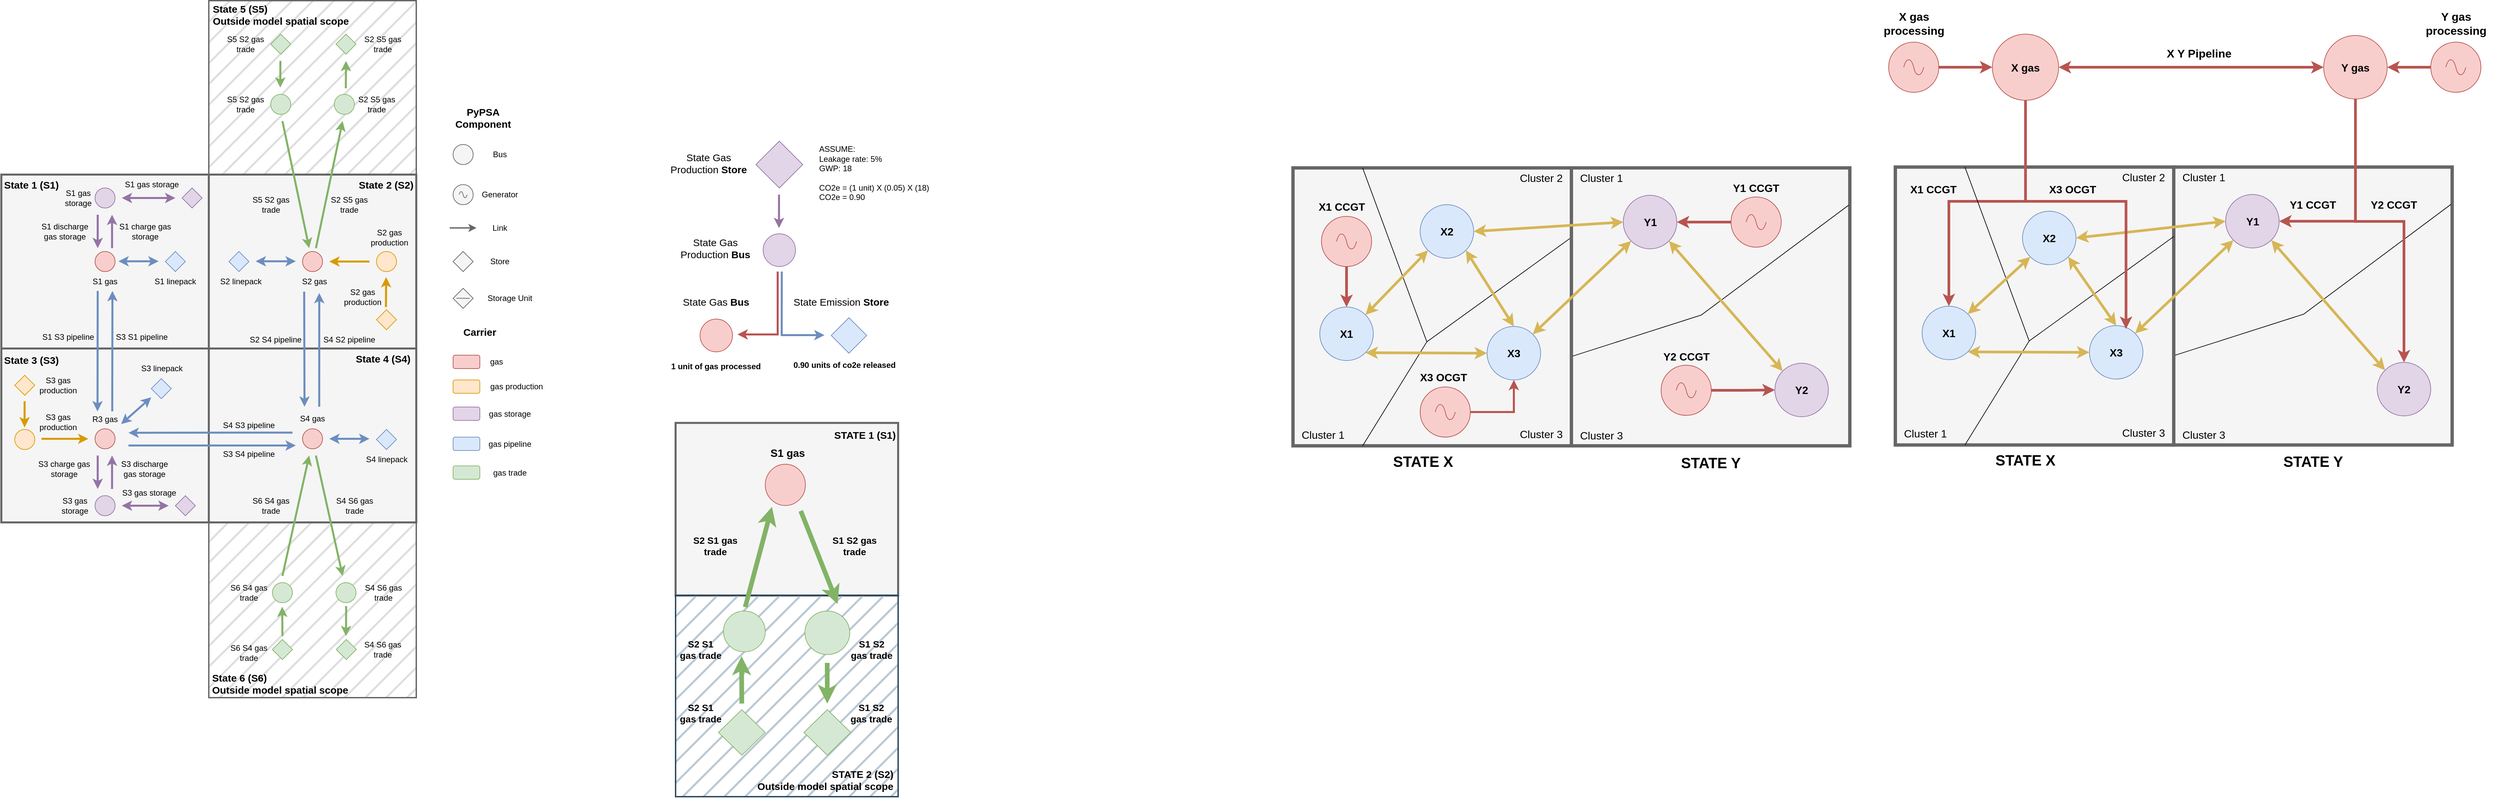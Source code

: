 <mxfile version="23.1.5" type="device" pages="7">
  <diagram name="natural-gas" id="j039EZD50e7c_tKts7vK">
    <mxGraphModel dx="2049" dy="1194" grid="1" gridSize="10" guides="1" tooltips="1" connect="1" arrows="1" fold="1" page="1" pageScale="1" pageWidth="850" pageHeight="1100" math="0" shadow="0">
      <root>
        <mxCell id="0" />
        <mxCell id="1" parent="0" />
        <mxCell id="a7Ek2LwBZ80C78Zypte9-184" value="" style="rounded=0;whiteSpace=wrap;html=1;fillColor=#f5f5f5;strokeColor=#666666;strokeWidth=5;movable=1;resizable=1;rotatable=1;deletable=1;editable=1;locked=0;connectable=1;fontColor=#333333;" parent="1" vertex="1">
          <mxGeometry x="2930" y="318.75" width="416" height="415.5" as="geometry" />
        </mxCell>
        <mxCell id="a7Ek2LwBZ80C78Zypte9-191" value="" style="rounded=0;whiteSpace=wrap;html=1;strokeWidth=5;movable=1;resizable=1;rotatable=1;deletable=1;editable=1;locked=0;connectable=1;fillColor=#f5f5f5;strokeColor=#666666;fontColor=#333333;" parent="1" vertex="1">
          <mxGeometry x="3346" y="318.75" width="416" height="415.5" as="geometry" />
        </mxCell>
        <mxCell id="MP6z8I2rDI0bEQmNnQm4-66" value="" style="rounded=0;whiteSpace=wrap;html=1;fillColor=#DEDEDE;strokeColor=#666666;fillStyle=hatch;fontColor=#333333;strokeWidth=2;movable=0;resizable=0;rotatable=0;deletable=0;editable=0;locked=1;connectable=0;" parent="1" vertex="1">
          <mxGeometry x="410" y="70" width="310" height="260" as="geometry" />
        </mxCell>
        <mxCell id="MP6z8I2rDI0bEQmNnQm4-65" value="" style="rounded=0;whiteSpace=wrap;html=1;fillColor=#DEDEDE;strokeColor=#666666;fillStyle=hatch;fontColor=#333333;strokeWidth=2;movable=0;resizable=0;rotatable=0;deletable=0;editable=0;locked=1;connectable=0;" parent="1" vertex="1">
          <mxGeometry x="410" y="850" width="310" height="262" as="geometry" />
        </mxCell>
        <mxCell id="MP6z8I2rDI0bEQmNnQm4-2" value="" style="rounded=0;whiteSpace=wrap;html=1;fillColor=#f5f5f5;fontColor=#333333;strokeColor=#666666;strokeWidth=3;movable=0;resizable=0;rotatable=0;deletable=0;editable=0;locked=1;connectable=0;" parent="1" vertex="1">
          <mxGeometry x="100" y="330" width="310" height="260" as="geometry" />
        </mxCell>
        <mxCell id="MP6z8I2rDI0bEQmNnQm4-3" value="" style="rounded=0;whiteSpace=wrap;html=1;fillColor=#f5f5f5;fontColor=#333333;strokeColor=#666666;strokeWidth=3;movable=0;resizable=0;rotatable=0;deletable=0;editable=0;locked=1;connectable=0;" parent="1" vertex="1">
          <mxGeometry x="410" y="330" width="310" height="260" as="geometry" />
        </mxCell>
        <mxCell id="MP6z8I2rDI0bEQmNnQm4-4" value="" style="rounded=0;whiteSpace=wrap;html=1;fillColor=#f5f5f5;fontColor=#333333;strokeColor=#666666;strokeWidth=3;movable=0;resizable=0;rotatable=0;deletable=0;editable=0;locked=1;connectable=0;" parent="1" vertex="1">
          <mxGeometry x="410" y="590" width="310" height="260" as="geometry" />
        </mxCell>
        <mxCell id="MP6z8I2rDI0bEQmNnQm4-5" value="" style="rounded=0;whiteSpace=wrap;html=1;fillColor=#f5f5f5;fontColor=#333333;strokeColor=#666666;strokeWidth=3;movable=0;resizable=0;rotatable=0;deletable=0;editable=0;locked=1;connectable=0;" parent="1" vertex="1">
          <mxGeometry x="100" y="590" width="310" height="260" as="geometry" />
        </mxCell>
        <mxCell id="MP6z8I2rDI0bEQmNnQm4-6" value="State 1 (S1)" style="text;html=1;strokeColor=none;fillColor=none;align=center;verticalAlign=middle;whiteSpace=wrap;rounded=0;movable=1;resizable=1;rotatable=1;deletable=1;editable=1;locked=0;connectable=1;fontStyle=1;fontSize=15;" parent="1" vertex="1">
          <mxGeometry x="100" y="330" width="90" height="30" as="geometry" />
        </mxCell>
        <mxCell id="MP6z8I2rDI0bEQmNnQm4-7" value="State 2 (S2)" style="text;html=1;strokeColor=none;fillColor=none;align=center;verticalAlign=middle;whiteSpace=wrap;rounded=0;movable=1;resizable=1;rotatable=1;deletable=1;editable=1;locked=0;connectable=1;fontStyle=1;fontSize=15;" parent="1" vertex="1">
          <mxGeometry x="630" y="330" width="90" height="30" as="geometry" />
        </mxCell>
        <mxCell id="MP6z8I2rDI0bEQmNnQm4-8" value="State 3 (S3)" style="text;html=1;strokeColor=none;fillColor=none;align=center;verticalAlign=middle;whiteSpace=wrap;rounded=0;movable=1;resizable=1;rotatable=1;deletable=1;editable=1;locked=0;connectable=1;fontStyle=1;fontSize=15;" parent="1" vertex="1">
          <mxGeometry x="100" y="592" width="90" height="30" as="geometry" />
        </mxCell>
        <mxCell id="MP6z8I2rDI0bEQmNnQm4-9" value="State 4 (S4)" style="text;html=1;strokeColor=none;fillColor=none;align=center;verticalAlign=middle;whiteSpace=wrap;rounded=0;movable=1;resizable=1;rotatable=1;deletable=1;editable=1;locked=0;connectable=1;fontStyle=1;fontSize=15;" parent="1" vertex="1">
          <mxGeometry x="620" y="590" width="100.5" height="30" as="geometry" />
        </mxCell>
        <mxCell id="MP6z8I2rDI0bEQmNnQm4-10" value="" style="ellipse;whiteSpace=wrap;html=1;fillColor=#f8cecc;strokeColor=#b85450;" parent="1" vertex="1">
          <mxGeometry x="240" y="445" width="30" height="30" as="geometry" />
        </mxCell>
        <mxCell id="MP6z8I2rDI0bEQmNnQm4-11" value="" style="ellipse;whiteSpace=wrap;html=1;fillColor=#f8cecc;strokeColor=#b85450;" parent="1" vertex="1">
          <mxGeometry x="550" y="445" width="30" height="30" as="geometry" />
        </mxCell>
        <mxCell id="MP6z8I2rDI0bEQmNnQm4-12" value="" style="ellipse;whiteSpace=wrap;html=1;fillColor=#f8cecc;strokeColor=#b85450;" parent="1" vertex="1">
          <mxGeometry x="550" y="710" width="30" height="30" as="geometry" />
        </mxCell>
        <mxCell id="MP6z8I2rDI0bEQmNnQm4-13" value="" style="ellipse;whiteSpace=wrap;html=1;fillColor=#f8cecc;strokeColor=#b85450;" parent="1" vertex="1">
          <mxGeometry x="240" y="710" width="30" height="30" as="geometry" />
        </mxCell>
        <mxCell id="MP6z8I2rDI0bEQmNnQm4-14" value="" style="endArrow=classic;html=1;rounded=0;strokeWidth=3;fillColor=#dae8fc;strokeColor=#6c8ebf;exitX=0.25;exitY=1;exitDx=0;exitDy=0;" parent="1" source="MP6z8I2rDI0bEQmNnQm4-19" edge="1">
          <mxGeometry width="50" height="50" relative="1" as="geometry">
            <mxPoint x="553" y="517" as="sourcePoint" />
            <mxPoint x="553" y="677" as="targetPoint" />
          </mxGeometry>
        </mxCell>
        <mxCell id="MP6z8I2rDI0bEQmNnQm4-15" value="" style="endArrow=none;html=1;rounded=0;strokeWidth=3;fillColor=#dae8fc;strokeColor=#6c8ebf;startArrow=classic;startFill=1;endFill=0;exitX=0.626;exitY=1.069;exitDx=0;exitDy=0;exitPerimeter=0;" parent="1" source="MP6z8I2rDI0bEQmNnQm4-19" edge="1">
          <mxGeometry width="50" height="50" relative="1" as="geometry">
            <mxPoint x="575" y="517" as="sourcePoint" />
            <mxPoint x="575" y="677" as="targetPoint" />
          </mxGeometry>
        </mxCell>
        <mxCell id="MP6z8I2rDI0bEQmNnQm4-16" value="S1 gas" style="text;html=1;strokeColor=none;fillColor=none;align=center;verticalAlign=middle;whiteSpace=wrap;rounded=0;" parent="1" vertex="1">
          <mxGeometry x="225" y="475" width="60" height="30" as="geometry" />
        </mxCell>
        <mxCell id="MP6z8I2rDI0bEQmNnQm4-17" value="R3 gas" style="text;html=1;strokeColor=none;fillColor=none;align=center;verticalAlign=middle;whiteSpace=wrap;rounded=0;" parent="1" vertex="1">
          <mxGeometry x="225" y="681" width="60" height="30" as="geometry" />
        </mxCell>
        <mxCell id="MP6z8I2rDI0bEQmNnQm4-18" value="S4 gas" style="text;html=1;strokeColor=none;fillColor=none;align=center;verticalAlign=middle;whiteSpace=wrap;rounded=0;" parent="1" vertex="1">
          <mxGeometry x="535" y="680" width="60" height="30" as="geometry" />
        </mxCell>
        <mxCell id="MP6z8I2rDI0bEQmNnQm4-19" value="S2 gas" style="text;html=1;strokeColor=none;fillColor=none;align=center;verticalAlign=middle;whiteSpace=wrap;rounded=0;" parent="1" vertex="1">
          <mxGeometry x="537.5" y="475" width="60" height="30" as="geometry" />
        </mxCell>
        <mxCell id="MP6z8I2rDI0bEQmNnQm4-22" value="" style="endArrow=classic;html=1;rounded=0;fillColor=#ffe6cc;strokeColor=#d79b00;strokeWidth=3;" parent="1" edge="1">
          <mxGeometry width="50" height="50" relative="1" as="geometry">
            <mxPoint x="160" y="725" as="sourcePoint" />
            <mxPoint x="230" y="725" as="targetPoint" />
          </mxGeometry>
        </mxCell>
        <mxCell id="MP6z8I2rDI0bEQmNnQm4-23" value="" style="pointerEvents=1;verticalLabelPosition=bottom;shadow=0;dashed=0;align=center;html=1;verticalAlign=top;shape=mxgraph.electrical.signal_sources.source;aspect=fixed;points=[[0.5,0,0],[1,0.5,0],[0.5,1,0],[0,0.5,0]];elSignalType=ac;fillColor=#f5f5f5;strokeColor=#666666;fontColor=#333333;" parent="1" vertex="1">
          <mxGeometry x="775" y="345" width="30" height="30" as="geometry" />
        </mxCell>
        <mxCell id="MP6z8I2rDI0bEQmNnQm4-24" value="" style="ellipse;whiteSpace=wrap;html=1;fillColor=#f5f5f5;strokeColor=#666666;fontColor=#333333;" parent="1" vertex="1">
          <mxGeometry x="775" y="285" width="30" height="30" as="geometry" />
        </mxCell>
        <mxCell id="MP6z8I2rDI0bEQmNnQm4-26" value="Generator" style="text;html=1;strokeColor=none;fillColor=none;align=center;verticalAlign=middle;whiteSpace=wrap;rounded=0;" parent="1" vertex="1">
          <mxGeometry x="815" y="345" width="60" height="30" as="geometry" />
        </mxCell>
        <mxCell id="MP6z8I2rDI0bEQmNnQm4-27" value="Bus" style="text;html=1;strokeColor=none;fillColor=none;align=center;verticalAlign=middle;whiteSpace=wrap;rounded=0;" parent="1" vertex="1">
          <mxGeometry x="815" y="285" width="60" height="30" as="geometry" />
        </mxCell>
        <mxCell id="MP6z8I2rDI0bEQmNnQm4-28" value="" style="endArrow=classic;html=1;rounded=0;fillColor=#f5f5f5;strokeColor=#666666;strokeWidth=2;" parent="1" edge="1">
          <mxGeometry width="50" height="50" relative="1" as="geometry">
            <mxPoint x="770" y="409.71" as="sourcePoint" />
            <mxPoint x="810" y="409.71" as="targetPoint" />
          </mxGeometry>
        </mxCell>
        <mxCell id="MP6z8I2rDI0bEQmNnQm4-29" value="Link" style="text;html=1;strokeColor=none;fillColor=none;align=center;verticalAlign=middle;whiteSpace=wrap;rounded=0;" parent="1" vertex="1">
          <mxGeometry x="815" y="395" width="60" height="30" as="geometry" />
        </mxCell>
        <mxCell id="MP6z8I2rDI0bEQmNnQm4-30" value="" style="rhombus;whiteSpace=wrap;html=1;fillColor=#f5f5f5;fontColor=#333333;strokeColor=#666666;" parent="1" vertex="1">
          <mxGeometry x="775" y="445" width="30" height="30" as="geometry" />
        </mxCell>
        <mxCell id="MP6z8I2rDI0bEQmNnQm4-31" value="Store" style="text;html=1;strokeColor=none;fillColor=none;align=center;verticalAlign=middle;whiteSpace=wrap;rounded=0;" parent="1" vertex="1">
          <mxGeometry x="815" y="445" width="60" height="30" as="geometry" />
        </mxCell>
        <mxCell id="MP6z8I2rDI0bEQmNnQm4-32" value="" style="rounded=1;whiteSpace=wrap;html=1;fillColor=#f8cecc;strokeColor=#b85450;" parent="1" vertex="1">
          <mxGeometry x="775" y="600" width="40" height="20" as="geometry" />
        </mxCell>
        <mxCell id="MP6z8I2rDI0bEQmNnQm4-33" value="gas" style="text;html=1;strokeColor=none;fillColor=none;align=center;verticalAlign=middle;whiteSpace=wrap;rounded=0;" parent="1" vertex="1">
          <mxGeometry x="820" y="595" width="40" height="30" as="geometry" />
        </mxCell>
        <mxCell id="MP6z8I2rDI0bEQmNnQm4-34" value="" style="rounded=1;whiteSpace=wrap;html=1;fillColor=#e1d5e7;strokeColor=#9673a6;" parent="1" vertex="1">
          <mxGeometry x="775" y="677.5" width="40" height="20" as="geometry" />
        </mxCell>
        <mxCell id="MP6z8I2rDI0bEQmNnQm4-36" value="" style="ellipse;whiteSpace=wrap;html=1;fillColor=#e1d5e7;strokeColor=#9673a6;" parent="1" vertex="1">
          <mxGeometry x="240" y="810" width="30" height="30" as="geometry" />
        </mxCell>
        <mxCell id="MP6z8I2rDI0bEQmNnQm4-38" value="" style="endArrow=classic;html=1;rounded=0;fillColor=#e1d5e7;strokeColor=#9673a6;strokeWidth=3;" parent="1" edge="1">
          <mxGeometry width="50" height="50" relative="1" as="geometry">
            <mxPoint x="244" y="750" as="sourcePoint" />
            <mxPoint x="244" y="800" as="targetPoint" />
          </mxGeometry>
        </mxCell>
        <mxCell id="MP6z8I2rDI0bEQmNnQm4-39" value="gas storage" style="text;html=1;strokeColor=none;fillColor=none;align=center;verticalAlign=middle;whiteSpace=wrap;rounded=0;" parent="1" vertex="1">
          <mxGeometry x="820" y="672.5" width="80" height="30" as="geometry" />
        </mxCell>
        <mxCell id="MP6z8I2rDI0bEQmNnQm4-40" value="" style="rhombus;whiteSpace=wrap;html=1;fillColor=#e1d5e7;strokeColor=#9673a6;" parent="1" vertex="1">
          <mxGeometry x="360" y="810" width="30" height="30" as="geometry" />
        </mxCell>
        <mxCell id="MP6z8I2rDI0bEQmNnQm4-41" value="" style="endArrow=classic;html=1;rounded=0;fillColor=#e1d5e7;strokeColor=#9673a6;strokeWidth=3;" parent="1" edge="1">
          <mxGeometry width="50" height="50" relative="1" as="geometry">
            <mxPoint x="265.43" y="800" as="sourcePoint" />
            <mxPoint x="265.43" y="750" as="targetPoint" />
          </mxGeometry>
        </mxCell>
        <mxCell id="MP6z8I2rDI0bEQmNnQm4-42" value="" style="endArrow=classic;html=1;rounded=0;fillColor=#e1d5e7;strokeColor=#9673a6;strokeWidth=3;startArrow=classic;startFill=1;" parent="1" edge="1">
          <mxGeometry width="50" height="50" relative="1" as="geometry">
            <mxPoint x="350" y="825" as="sourcePoint" />
            <mxPoint x="280" y="825" as="targetPoint" />
          </mxGeometry>
        </mxCell>
        <mxCell id="MP6z8I2rDI0bEQmNnQm4-43" value="" style="rounded=1;whiteSpace=wrap;html=1;fillColor=#dae8fc;strokeColor=#6c8ebf;" parent="1" vertex="1">
          <mxGeometry x="775" y="722.5" width="40" height="20" as="geometry" />
        </mxCell>
        <mxCell id="MP6z8I2rDI0bEQmNnQm4-44" value="gas pipeline" style="text;html=1;strokeColor=none;fillColor=none;align=center;verticalAlign=middle;whiteSpace=wrap;rounded=0;" parent="1" vertex="1">
          <mxGeometry x="820" y="717.5" width="80" height="30" as="geometry" />
        </mxCell>
        <mxCell id="MP6z8I2rDI0bEQmNnQm4-45" value="" style="endArrow=classic;html=1;rounded=0;entryX=0.5;entryY=0;entryDx=0;entryDy=0;strokeWidth=3;fillColor=#dae8fc;strokeColor=#6c8ebf;" parent="1" edge="1">
          <mxGeometry width="50" height="50" relative="1" as="geometry">
            <mxPoint x="244" y="504" as="sourcePoint" />
            <mxPoint x="243.71" y="684" as="targetPoint" />
          </mxGeometry>
        </mxCell>
        <mxCell id="MP6z8I2rDI0bEQmNnQm4-46" value="" style="endArrow=none;html=1;rounded=0;entryX=0.5;entryY=0;entryDx=0;entryDy=0;strokeWidth=3;fillColor=#dae8fc;strokeColor=#6c8ebf;startArrow=classic;startFill=1;endFill=0;" parent="1" edge="1">
          <mxGeometry width="50" height="50" relative="1" as="geometry">
            <mxPoint x="266" y="504" as="sourcePoint" />
            <mxPoint x="265.71" y="684" as="targetPoint" />
          </mxGeometry>
        </mxCell>
        <mxCell id="MP6z8I2rDI0bEQmNnQm4-47" value="" style="endArrow=classic;html=1;rounded=0;strokeWidth=3;fillColor=#dae8fc;strokeColor=#6c8ebf;" parent="1" edge="1">
          <mxGeometry width="50" height="50" relative="1" as="geometry">
            <mxPoint x="535" y="715.71" as="sourcePoint" />
            <mxPoint x="290" y="716" as="targetPoint" />
          </mxGeometry>
        </mxCell>
        <mxCell id="MP6z8I2rDI0bEQmNnQm4-48" value="" style="endArrow=none;html=1;rounded=0;strokeWidth=3;fillColor=#dae8fc;strokeColor=#6c8ebf;startArrow=classic;startFill=1;endFill=0;" parent="1" edge="1">
          <mxGeometry width="50" height="50" relative="1" as="geometry">
            <mxPoint x="540" y="735" as="sourcePoint" />
            <mxPoint x="290" y="735" as="targetPoint" />
          </mxGeometry>
        </mxCell>
        <mxCell id="MP6z8I2rDI0bEQmNnQm4-49" value="" style="endArrow=classic;html=1;rounded=0;fillColor=#ffe6cc;strokeColor=#d79b00;strokeWidth=3;" parent="1" edge="1">
          <mxGeometry width="50" height="50" relative="1" as="geometry">
            <mxPoint x="650" y="460" as="sourcePoint" />
            <mxPoint x="590" y="460" as="targetPoint" />
          </mxGeometry>
        </mxCell>
        <mxCell id="MP6z8I2rDI0bEQmNnQm4-50" value="" style="ellipse;whiteSpace=wrap;html=1;fillColor=#e1d5e7;strokeColor=#9673a6;direction=west;" parent="1" vertex="1">
          <mxGeometry x="240" y="350" width="30" height="30" as="geometry" />
        </mxCell>
        <mxCell id="MP6z8I2rDI0bEQmNnQm4-51" value="" style="endArrow=classic;html=1;rounded=0;fillColor=#e1d5e7;strokeColor=#9673a6;strokeWidth=3;" parent="1" edge="1">
          <mxGeometry width="50" height="50" relative="1" as="geometry">
            <mxPoint x="244" y="390" as="sourcePoint" />
            <mxPoint x="244" y="440" as="targetPoint" />
          </mxGeometry>
        </mxCell>
        <mxCell id="MP6z8I2rDI0bEQmNnQm4-52" value="" style="rhombus;whiteSpace=wrap;html=1;fillColor=#e1d5e7;strokeColor=#9673a6;direction=west;" parent="1" vertex="1">
          <mxGeometry x="370" y="350" width="30" height="30" as="geometry" />
        </mxCell>
        <mxCell id="MP6z8I2rDI0bEQmNnQm4-53" value="" style="endArrow=classic;html=1;rounded=0;fillColor=#e1d5e7;strokeColor=#9673a6;strokeWidth=3;" parent="1" edge="1">
          <mxGeometry width="50" height="50" relative="1" as="geometry">
            <mxPoint x="265.43" y="440" as="sourcePoint" />
            <mxPoint x="265.43" y="390" as="targetPoint" />
          </mxGeometry>
        </mxCell>
        <mxCell id="MP6z8I2rDI0bEQmNnQm4-54" value="" style="endArrow=classic;html=1;rounded=0;fillColor=#e1d5e7;strokeColor=#9673a6;strokeWidth=3;startArrow=classic;startFill=1;" parent="1" edge="1">
          <mxGeometry width="50" height="50" relative="1" as="geometry">
            <mxPoint x="360" y="365" as="sourcePoint" />
            <mxPoint x="280" y="365" as="targetPoint" />
          </mxGeometry>
        </mxCell>
        <mxCell id="MP6z8I2rDI0bEQmNnQm4-56" value="S4 S3 pipeline" style="text;html=1;strokeColor=none;fillColor=none;align=center;verticalAlign=middle;whiteSpace=wrap;rounded=0;" parent="1" vertex="1">
          <mxGeometry x="410" y="690" width="120" height="30" as="geometry" />
        </mxCell>
        <mxCell id="MP6z8I2rDI0bEQmNnQm4-57" value="S3 S4&amp;nbsp;pipeline" style="text;html=1;strokeColor=none;fillColor=none;align=center;verticalAlign=middle;whiteSpace=wrap;rounded=0;" parent="1" vertex="1">
          <mxGeometry x="410" y="733" width="120" height="30" as="geometry" />
        </mxCell>
        <mxCell id="MP6z8I2rDI0bEQmNnQm4-58" value="S4 S2 pipeline" style="text;html=1;strokeColor=none;fillColor=none;align=center;verticalAlign=middle;whiteSpace=wrap;rounded=0;" parent="1" vertex="1">
          <mxGeometry x="560" y="562" width="120" height="30" as="geometry" />
        </mxCell>
        <mxCell id="MP6z8I2rDI0bEQmNnQm4-59" value="S2 S4 pipeline" style="text;html=1;strokeColor=none;fillColor=none;align=center;verticalAlign=middle;whiteSpace=wrap;rounded=0;" parent="1" vertex="1">
          <mxGeometry x="450" y="562" width="120" height="30" as="geometry" />
        </mxCell>
        <mxCell id="MP6z8I2rDI0bEQmNnQm4-60" value="S3 S1 pipeline" style="text;html=1;strokeColor=none;fillColor=none;align=center;verticalAlign=middle;whiteSpace=wrap;rounded=0;" parent="1" vertex="1">
          <mxGeometry x="250" y="558" width="120" height="30" as="geometry" />
        </mxCell>
        <mxCell id="MP6z8I2rDI0bEQmNnQm4-61" value="S1 S3 pipeline" style="text;html=1;strokeColor=none;fillColor=none;align=center;verticalAlign=middle;whiteSpace=wrap;rounded=0;" parent="1" vertex="1">
          <mxGeometry x="140" y="558" width="120" height="30" as="geometry" />
        </mxCell>
        <mxCell id="MP6z8I2rDI0bEQmNnQm4-62" value="" style="ellipse;whiteSpace=wrap;html=1;fillColor=#d5e8d4;strokeColor=#82b366;" parent="1" vertex="1">
          <mxGeometry x="505" y="940" width="30" height="30" as="geometry" />
        </mxCell>
        <mxCell id="MP6z8I2rDI0bEQmNnQm4-69" value="" style="rounded=1;whiteSpace=wrap;html=1;fillColor=#d5e8d4;strokeColor=#82b366;" parent="1" vertex="1">
          <mxGeometry x="775" y="765.5" width="40" height="20" as="geometry" />
        </mxCell>
        <mxCell id="MP6z8I2rDI0bEQmNnQm4-70" value="gas trade" style="text;html=1;strokeColor=none;fillColor=none;align=center;verticalAlign=middle;whiteSpace=wrap;rounded=0;" parent="1" vertex="1">
          <mxGeometry x="820" y="760.5" width="80" height="30" as="geometry" />
        </mxCell>
        <mxCell id="MP6z8I2rDI0bEQmNnQm4-73" value="" style="ellipse;whiteSpace=wrap;html=1;fillColor=#d5e8d4;strokeColor=#82b366;" parent="1" vertex="1">
          <mxGeometry x="600" y="940" width="30" height="30" as="geometry" />
        </mxCell>
        <mxCell id="MP6z8I2rDI0bEQmNnQm4-74" value="" style="ellipse;whiteSpace=wrap;html=1;fillColor=#d5e8d4;strokeColor=#82b366;" parent="1" vertex="1">
          <mxGeometry x="502.5" y="210" width="30" height="30" as="geometry" />
        </mxCell>
        <mxCell id="MP6z8I2rDI0bEQmNnQm4-75" value="" style="ellipse;whiteSpace=wrap;html=1;fillColor=#d5e8d4;strokeColor=#82b366;" parent="1" vertex="1">
          <mxGeometry x="597.5" y="210" width="30" height="30" as="geometry" />
        </mxCell>
        <mxCell id="MP6z8I2rDI0bEQmNnQm4-76" value="" style="endArrow=none;html=1;rounded=0;fillColor=#d5e8d4;strokeColor=#82b366;strokeWidth=3;startArrow=classic;startFill=1;endFill=0;" parent="1" edge="1">
          <mxGeometry width="50" height="50" relative="1" as="geometry">
            <mxPoint x="560" y="750" as="sourcePoint" />
            <mxPoint x="520" y="930" as="targetPoint" />
          </mxGeometry>
        </mxCell>
        <mxCell id="MP6z8I2rDI0bEQmNnQm4-77" value="" style="endArrow=classic;html=1;rounded=0;fillColor=#d5e8d4;strokeColor=#82b366;strokeWidth=3;" parent="1" edge="1">
          <mxGeometry width="50" height="50" relative="1" as="geometry">
            <mxPoint x="570" y="750" as="sourcePoint" />
            <mxPoint x="610" y="930" as="targetPoint" />
          </mxGeometry>
        </mxCell>
        <mxCell id="MP6z8I2rDI0bEQmNnQm4-78" value="" style="endArrow=none;html=1;rounded=0;fillColor=#d5e8d4;strokeColor=#82b366;strokeWidth=3;startArrow=classic;startFill=1;endFill=0;" parent="1" edge="1">
          <mxGeometry width="50" height="50" relative="1" as="geometry">
            <mxPoint x="560" y="440" as="sourcePoint" />
            <mxPoint x="520" y="250" as="targetPoint" />
          </mxGeometry>
        </mxCell>
        <mxCell id="MP6z8I2rDI0bEQmNnQm4-79" value="" style="endArrow=classic;html=1;rounded=0;fillColor=#d5e8d4;strokeColor=#82b366;strokeWidth=3;exitX=0.645;exitY=0.692;exitDx=0;exitDy=0;exitPerimeter=0;entryX=0.645;entryY=0.692;entryDx=0;entryDy=0;entryPerimeter=0;" parent="1" target="MP6z8I2rDI0bEQmNnQm4-66" edge="1">
          <mxGeometry width="50" height="50" relative="1" as="geometry">
            <mxPoint x="570.05" y="440.04" as="sourcePoint" />
            <mxPoint x="600" y="249.96" as="targetPoint" />
          </mxGeometry>
        </mxCell>
        <mxCell id="MP6z8I2rDI0bEQmNnQm4-80" value="" style="rhombus;whiteSpace=wrap;html=1;fillColor=#d5e8d4;strokeColor=#82b366;" parent="1" vertex="1">
          <mxGeometry x="505" y="1025" width="30" height="30" as="geometry" />
        </mxCell>
        <mxCell id="MP6z8I2rDI0bEQmNnQm4-81" value="" style="rhombus;whiteSpace=wrap;html=1;fillColor=#d5e8d4;strokeColor=#82b366;" parent="1" vertex="1">
          <mxGeometry x="600.5" y="1025" width="30" height="30" as="geometry" />
        </mxCell>
        <mxCell id="MP6z8I2rDI0bEQmNnQm4-82" value="" style="endArrow=classic;html=1;rounded=0;fillColor=#d5e8d4;strokeColor=#82b366;strokeWidth=3;" parent="1" edge="1">
          <mxGeometry width="50" height="50" relative="1" as="geometry">
            <mxPoint x="520" y="1020" as="sourcePoint" />
            <mxPoint x="519.71" y="976" as="targetPoint" />
          </mxGeometry>
        </mxCell>
        <mxCell id="MP6z8I2rDI0bEQmNnQm4-83" value="" style="endArrow=classic;html=1;rounded=0;fillColor=#d5e8d4;strokeColor=#82b366;strokeWidth=3;" parent="1" edge="1">
          <mxGeometry width="50" height="50" relative="1" as="geometry">
            <mxPoint x="615.21" y="975" as="sourcePoint" />
            <mxPoint x="615" y="1020" as="targetPoint" />
          </mxGeometry>
        </mxCell>
        <mxCell id="MP6z8I2rDI0bEQmNnQm4-88" value="" style="rhombus;whiteSpace=wrap;html=1;fillColor=#d5e8d4;strokeColor=#82b366;" parent="1" vertex="1">
          <mxGeometry x="502.5" y="120" width="30" height="30" as="geometry" />
        </mxCell>
        <mxCell id="MP6z8I2rDI0bEQmNnQm4-89" value="" style="rhombus;whiteSpace=wrap;html=1;fillColor=#d5e8d4;strokeColor=#82b366;" parent="1" vertex="1">
          <mxGeometry x="600" y="120" width="30" height="30" as="geometry" />
        </mxCell>
        <mxCell id="MP6z8I2rDI0bEQmNnQm4-90" value="" style="endArrow=classic;html=1;rounded=0;fillColor=#d5e8d4;strokeColor=#82b366;strokeWidth=3;" parent="1" edge="1">
          <mxGeometry width="50" height="50" relative="1" as="geometry">
            <mxPoint x="517" y="160" as="sourcePoint" />
            <mxPoint x="516.71" y="200" as="targetPoint" />
          </mxGeometry>
        </mxCell>
        <mxCell id="MP6z8I2rDI0bEQmNnQm4-91" value="" style="endArrow=classic;html=1;rounded=0;fillColor=#d5e8d4;strokeColor=#82b366;strokeWidth=3;" parent="1" edge="1">
          <mxGeometry width="50" height="50" relative="1" as="geometry">
            <mxPoint x="614.71" y="201" as="sourcePoint" />
            <mxPoint x="615" y="160" as="targetPoint" />
          </mxGeometry>
        </mxCell>
        <mxCell id="MP6z8I2rDI0bEQmNnQm4-92" value="S3 gas production" style="text;html=1;strokeColor=none;fillColor=none;align=center;verticalAlign=middle;whiteSpace=wrap;rounded=0;" parent="1" vertex="1">
          <mxGeometry x="155" y="685" width="60" height="30" as="geometry" />
        </mxCell>
        <mxCell id="MP6z8I2rDI0bEQmNnQm4-93" value="S2 gas production" style="text;html=1;strokeColor=none;fillColor=none;align=center;verticalAlign=middle;whiteSpace=wrap;rounded=0;" parent="1" vertex="1">
          <mxGeometry x="650" y="409" width="60" height="30" as="geometry" />
        </mxCell>
        <mxCell id="MP6z8I2rDI0bEQmNnQm4-94" value="S3 charge gas storage" style="text;html=1;strokeColor=none;fillColor=none;align=center;verticalAlign=middle;whiteSpace=wrap;rounded=0;" parent="1" vertex="1">
          <mxGeometry x="154" y="755" width="80" height="30" as="geometry" />
        </mxCell>
        <mxCell id="MP6z8I2rDI0bEQmNnQm4-95" value="S3 gas storage" style="text;html=1;strokeColor=none;fillColor=none;align=center;verticalAlign=middle;whiteSpace=wrap;rounded=0;" parent="1" vertex="1">
          <mxGeometry x="180" y="810" width="60" height="30" as="geometry" />
        </mxCell>
        <mxCell id="MP6z8I2rDI0bEQmNnQm4-96" value="S3 discharge gas storage" style="text;html=1;strokeColor=none;fillColor=none;align=center;verticalAlign=middle;whiteSpace=wrap;rounded=0;" parent="1" vertex="1">
          <mxGeometry x="274" y="755" width="80" height="30" as="geometry" />
        </mxCell>
        <mxCell id="MP6z8I2rDI0bEQmNnQm4-97" value="S1 discharge gas storage" style="text;html=1;strokeColor=none;fillColor=none;align=center;verticalAlign=middle;whiteSpace=wrap;rounded=0;" parent="1" vertex="1">
          <mxGeometry x="155" y="400" width="80" height="30" as="geometry" />
        </mxCell>
        <mxCell id="MP6z8I2rDI0bEQmNnQm4-98" value="S1 charge gas storage" style="text;html=1;strokeColor=none;fillColor=none;align=center;verticalAlign=middle;whiteSpace=wrap;rounded=0;" parent="1" vertex="1">
          <mxGeometry x="275" y="400" width="80" height="30" as="geometry" />
        </mxCell>
        <mxCell id="MP6z8I2rDI0bEQmNnQm4-99" value="S1 gas storage" style="text;html=1;strokeColor=none;fillColor=none;align=center;verticalAlign=middle;whiteSpace=wrap;rounded=0;" parent="1" vertex="1">
          <mxGeometry x="185" y="350" width="60" height="30" as="geometry" />
        </mxCell>
        <mxCell id="MP6z8I2rDI0bEQmNnQm4-100" value="S1 gas storage" style="text;html=1;strokeColor=none;fillColor=none;align=center;verticalAlign=middle;whiteSpace=wrap;rounded=0;" parent="1" vertex="1">
          <mxGeometry x="275" y="330" width="100" height="30" as="geometry" />
        </mxCell>
        <mxCell id="MP6z8I2rDI0bEQmNnQm4-101" value="S3 gas storage" style="text;html=1;strokeColor=none;fillColor=none;align=center;verticalAlign=middle;whiteSpace=wrap;rounded=0;" parent="1" vertex="1">
          <mxGeometry x="271" y="791" width="100" height="30" as="geometry" />
        </mxCell>
        <mxCell id="MP6z8I2rDI0bEQmNnQm4-102" value="S6 S4 gas trade" style="text;html=1;strokeColor=none;fillColor=none;align=center;verticalAlign=middle;whiteSpace=wrap;rounded=0;" parent="1" vertex="1">
          <mxGeometry x="440" y="940" width="60" height="30" as="geometry" />
        </mxCell>
        <mxCell id="MP6z8I2rDI0bEQmNnQm4-103" value="S4 S6 gas trade" style="text;html=1;strokeColor=none;fillColor=none;align=center;verticalAlign=middle;whiteSpace=wrap;rounded=0;" parent="1" vertex="1">
          <mxGeometry x="640.5" y="940" width="60" height="30" as="geometry" />
        </mxCell>
        <mxCell id="MP6z8I2rDI0bEQmNnQm4-67" value="State 5 (S5)&lt;br style=&quot;font-size: 15px;&quot;&gt;Outside model spatial scope" style="text;html=1;strokeColor=none;fillColor=none;align=left;verticalAlign=middle;whiteSpace=wrap;rounded=0;movable=1;resizable=1;rotatable=1;deletable=1;editable=1;locked=0;connectable=1;fontStyle=1;fontSize=15;" parent="1" vertex="1">
          <mxGeometry x="414" y="76" width="220" height="30" as="geometry" />
        </mxCell>
        <mxCell id="MP6z8I2rDI0bEQmNnQm4-104" value="S6 S4 gas trade" style="text;html=1;strokeColor=none;fillColor=none;align=center;verticalAlign=middle;whiteSpace=wrap;rounded=0;" parent="1" vertex="1">
          <mxGeometry x="472.5" y="810" width="60" height="30" as="geometry" />
        </mxCell>
        <mxCell id="MP6z8I2rDI0bEQmNnQm4-105" value="S4 S6 gas trade" style="text;html=1;strokeColor=none;fillColor=none;align=center;verticalAlign=middle;whiteSpace=wrap;rounded=0;" parent="1" vertex="1">
          <mxGeometry x="597.5" y="810" width="60" height="30" as="geometry" />
        </mxCell>
        <mxCell id="MP6z8I2rDI0bEQmNnQm4-106" value="S6 S4 gas trade" style="text;html=1;strokeColor=none;fillColor=none;align=center;verticalAlign=middle;whiteSpace=wrap;rounded=0;" parent="1" vertex="1">
          <mxGeometry x="440" y="1030" width="60" height="30" as="geometry" />
        </mxCell>
        <mxCell id="MP6z8I2rDI0bEQmNnQm4-107" value="S4 S6 gas trade" style="text;html=1;strokeColor=none;fillColor=none;align=center;verticalAlign=middle;whiteSpace=wrap;rounded=0;" parent="1" vertex="1">
          <mxGeometry x="640" y="1025" width="60" height="30" as="geometry" />
        </mxCell>
        <mxCell id="MP6z8I2rDI0bEQmNnQm4-108" value="S5 S2 gas trade" style="text;html=1;strokeColor=none;fillColor=none;align=center;verticalAlign=middle;whiteSpace=wrap;rounded=0;" parent="1" vertex="1">
          <mxGeometry x="435" y="120" width="60" height="30" as="geometry" />
        </mxCell>
        <mxCell id="MP6z8I2rDI0bEQmNnQm4-109" value="S2 S5 gas trade" style="text;html=1;strokeColor=none;fillColor=none;align=center;verticalAlign=middle;whiteSpace=wrap;rounded=0;" parent="1" vertex="1">
          <mxGeometry x="640" y="120" width="60" height="30" as="geometry" />
        </mxCell>
        <mxCell id="MP6z8I2rDI0bEQmNnQm4-110" value="S5 S2 gas trade" style="text;html=1;strokeColor=none;fillColor=none;align=center;verticalAlign=middle;whiteSpace=wrap;rounded=0;" parent="1" vertex="1">
          <mxGeometry x="472.5" y="360" width="60" height="30" as="geometry" />
        </mxCell>
        <mxCell id="MP6z8I2rDI0bEQmNnQm4-111" value="S2 S5 gas trade" style="text;html=1;strokeColor=none;fillColor=none;align=center;verticalAlign=middle;whiteSpace=wrap;rounded=0;" parent="1" vertex="1">
          <mxGeometry x="630.5" y="210" width="60" height="30" as="geometry" />
        </mxCell>
        <mxCell id="MP6z8I2rDI0bEQmNnQm4-112" value="S2 S5 gas trade" style="text;html=1;strokeColor=none;fillColor=none;align=center;verticalAlign=middle;whiteSpace=wrap;rounded=0;" parent="1" vertex="1">
          <mxGeometry x="590" y="360" width="60" height="30" as="geometry" />
        </mxCell>
        <mxCell id="MP6z8I2rDI0bEQmNnQm4-113" value="S5 S2 gas trade" style="text;html=1;strokeColor=none;fillColor=none;align=center;verticalAlign=middle;whiteSpace=wrap;rounded=0;" parent="1" vertex="1">
          <mxGeometry x="435" y="210" width="60" height="30" as="geometry" />
        </mxCell>
        <mxCell id="MP6z8I2rDI0bEQmNnQm4-115" value="Storage Unit" style="text;html=1;strokeColor=none;fillColor=none;align=center;verticalAlign=middle;whiteSpace=wrap;rounded=0;" parent="1" vertex="1">
          <mxGeometry x="820" y="500" width="80" height="30" as="geometry" />
        </mxCell>
        <mxCell id="MP6z8I2rDI0bEQmNnQm4-117" value="" style="group" parent="1" vertex="1" connectable="0">
          <mxGeometry x="775" y="500" width="30" height="30" as="geometry" />
        </mxCell>
        <mxCell id="MP6z8I2rDI0bEQmNnQm4-114" value="" style="rhombus;whiteSpace=wrap;html=1;fillColor=#f5f5f5;fontColor=#333333;strokeColor=#666666;" parent="MP6z8I2rDI0bEQmNnQm4-117" vertex="1">
          <mxGeometry width="30" height="30" as="geometry" />
        </mxCell>
        <mxCell id="MP6z8I2rDI0bEQmNnQm4-116" value="" style="endArrow=none;html=1;rounded=0;fillColor=#f5f5f5;strokeColor=#666666;" parent="MP6z8I2rDI0bEQmNnQm4-117" edge="1">
          <mxGeometry width="50" height="50" relative="1" as="geometry">
            <mxPoint x="5" y="14.93" as="sourcePoint" />
            <mxPoint x="25" y="15" as="targetPoint" />
          </mxGeometry>
        </mxCell>
        <mxCell id="MP6z8I2rDI0bEQmNnQm4-130" value="" style="endArrow=classic;html=1;rounded=0;entryX=0.5;entryY=0;entryDx=0;entryDy=0;strokeWidth=3;fillColor=#dae8fc;strokeColor=#6c8ebf;startArrow=classic;startFill=1;endFill=1;" parent="1" edge="1">
          <mxGeometry width="50" height="50" relative="1" as="geometry">
            <mxPoint x="324" y="663" as="sourcePoint" />
            <mxPoint x="279.0" y="703" as="targetPoint" />
          </mxGeometry>
        </mxCell>
        <mxCell id="MP6z8I2rDI0bEQmNnQm4-131" value="" style="endArrow=classic;html=1;rounded=0;entryX=0.5;entryY=0;entryDx=0;entryDy=0;strokeWidth=3;fillColor=#dae8fc;strokeColor=#6c8ebf;startArrow=classic;startFill=1;endFill=1;" parent="1" edge="1">
          <mxGeometry width="50" height="50" relative="1" as="geometry">
            <mxPoint x="650" y="725" as="sourcePoint" />
            <mxPoint x="590" y="725" as="targetPoint" />
          </mxGeometry>
        </mxCell>
        <mxCell id="MP6z8I2rDI0bEQmNnQm4-132" value="" style="endArrow=classic;html=1;rounded=0;entryX=0.5;entryY=0;entryDx=0;entryDy=0;strokeWidth=3;fillColor=#dae8fc;strokeColor=#6c8ebf;startArrow=classic;startFill=1;endFill=1;" parent="1" edge="1">
          <mxGeometry width="50" height="50" relative="1" as="geometry">
            <mxPoint x="540" y="459.64" as="sourcePoint" />
            <mxPoint x="480" y="459.64" as="targetPoint" />
          </mxGeometry>
        </mxCell>
        <mxCell id="MP6z8I2rDI0bEQmNnQm4-133" value="" style="endArrow=classic;html=1;rounded=0;entryX=0.5;entryY=0;entryDx=0;entryDy=0;strokeWidth=3;fillColor=#dae8fc;strokeColor=#6c8ebf;startArrow=classic;startFill=1;endFill=1;" parent="1" edge="1">
          <mxGeometry width="50" height="50" relative="1" as="geometry">
            <mxPoint x="335" y="459.64" as="sourcePoint" />
            <mxPoint x="275" y="459.64" as="targetPoint" />
          </mxGeometry>
        </mxCell>
        <mxCell id="MP6z8I2rDI0bEQmNnQm4-135" value="S1 linepack" style="text;html=1;strokeColor=none;fillColor=none;align=center;verticalAlign=middle;whiteSpace=wrap;rounded=0;" parent="1" vertex="1">
          <mxGeometry x="325" y="475" width="70" height="30" as="geometry" />
        </mxCell>
        <mxCell id="MP6z8I2rDI0bEQmNnQm4-136" value="S2 linepack" style="text;html=1;strokeColor=none;fillColor=none;align=center;verticalAlign=middle;whiteSpace=wrap;rounded=0;" parent="1" vertex="1">
          <mxGeometry x="422.5" y="475" width="70" height="30" as="geometry" />
        </mxCell>
        <mxCell id="MP6z8I2rDI0bEQmNnQm4-137" value="S3 linepack" style="text;html=1;strokeColor=none;fillColor=none;align=center;verticalAlign=middle;whiteSpace=wrap;rounded=0;" parent="1" vertex="1">
          <mxGeometry x="305" y="605" width="70" height="30" as="geometry" />
        </mxCell>
        <mxCell id="MP6z8I2rDI0bEQmNnQm4-138" value="S4 linepack" style="text;html=1;strokeColor=none;fillColor=none;align=center;verticalAlign=middle;whiteSpace=wrap;rounded=0;" parent="1" vertex="1">
          <mxGeometry x="640.5" y="741" width="70" height="30" as="geometry" />
        </mxCell>
        <mxCell id="pHjqXbwe0Llf_JyytfzW-1" value="" style="rhombus;whiteSpace=wrap;html=1;fillColor=#ffe6cc;strokeColor=#d79b00;" parent="1" vertex="1">
          <mxGeometry x="660.5" y="532" width="30" height="30" as="geometry" />
        </mxCell>
        <mxCell id="pHjqXbwe0Llf_JyytfzW-2" value="" style="rhombus;whiteSpace=wrap;html=1;fillColor=#dae8fc;strokeColor=#6c8ebf;" parent="1" vertex="1">
          <mxGeometry x="324" y="635" width="30" height="30" as="geometry" />
        </mxCell>
        <mxCell id="pHjqXbwe0Llf_JyytfzW-3" value="" style="rhombus;whiteSpace=wrap;html=1;fillColor=#dae8fc;strokeColor=#6c8ebf;" parent="1" vertex="1">
          <mxGeometry x="660.5" y="711" width="30" height="30" as="geometry" />
        </mxCell>
        <mxCell id="pHjqXbwe0Llf_JyytfzW-4" value="" style="rhombus;whiteSpace=wrap;html=1;fillColor=#dae8fc;strokeColor=#6c8ebf;" parent="1" vertex="1">
          <mxGeometry x="345" y="445" width="30" height="30" as="geometry" />
        </mxCell>
        <mxCell id="m9RwmuVeL7oOgOLlSd1L-1" value="" style="ellipse;whiteSpace=wrap;html=1;fillColor=#ffe6cc;strokeColor=#d79b00;" parent="1" vertex="1">
          <mxGeometry x="120" y="711" width="30" height="30" as="geometry" />
        </mxCell>
        <mxCell id="m9RwmuVeL7oOgOLlSd1L-2" value="" style="rhombus;whiteSpace=wrap;html=1;fillColor=#ffe6cc;strokeColor=#d79b00;" parent="1" vertex="1">
          <mxGeometry x="120" y="630" width="30" height="30" as="geometry" />
        </mxCell>
        <mxCell id="m9RwmuVeL7oOgOLlSd1L-3" value="" style="endArrow=classic;html=1;rounded=0;fillColor=#ffe6cc;strokeColor=#d79b00;strokeWidth=3;" parent="1" edge="1">
          <mxGeometry width="50" height="50" relative="1" as="geometry">
            <mxPoint x="134.76" y="668.76" as="sourcePoint" />
            <mxPoint x="134.76" y="708" as="targetPoint" />
          </mxGeometry>
        </mxCell>
        <mxCell id="m9RwmuVeL7oOgOLlSd1L-4" value="S3 gas production" style="text;html=1;strokeColor=none;fillColor=none;align=center;verticalAlign=middle;whiteSpace=wrap;rounded=0;" parent="1" vertex="1">
          <mxGeometry x="155" y="630" width="60" height="30" as="geometry" />
        </mxCell>
        <mxCell id="m9RwmuVeL7oOgOLlSd1L-5" value="" style="ellipse;whiteSpace=wrap;html=1;fillColor=#ffe6cc;strokeColor=#d79b00;" parent="1" vertex="1">
          <mxGeometry x="660.5" y="445" width="30" height="30" as="geometry" />
        </mxCell>
        <mxCell id="m9RwmuVeL7oOgOLlSd1L-7" value="S2 gas production" style="text;html=1;strokeColor=none;fillColor=none;align=center;verticalAlign=middle;whiteSpace=wrap;rounded=0;" parent="1" vertex="1">
          <mxGeometry x="610" y="498" width="60" height="30" as="geometry" />
        </mxCell>
        <mxCell id="m9RwmuVeL7oOgOLlSd1L-8" value="" style="rhombus;whiteSpace=wrap;html=1;fillColor=#dae8fc;strokeColor=#6c8ebf;" parent="1" vertex="1">
          <mxGeometry x="440" y="445" width="30" height="30" as="geometry" />
        </mxCell>
        <mxCell id="m9RwmuVeL7oOgOLlSd1L-9" value="" style="endArrow=classic;html=1;rounded=0;fillColor=#ffe6cc;strokeColor=#d79b00;strokeWidth=3;" parent="1" edge="1">
          <mxGeometry width="50" height="50" relative="1" as="geometry">
            <mxPoint x="674.71" y="528" as="sourcePoint" />
            <mxPoint x="675" y="483.29" as="targetPoint" />
          </mxGeometry>
        </mxCell>
        <mxCell id="a7Ek2LwBZ80C78Zypte9-1" value="" style="rounded=1;whiteSpace=wrap;html=1;fillColor=#ffe6cc;strokeColor=#d79b00;" parent="1" vertex="1">
          <mxGeometry x="775" y="637" width="40" height="20" as="geometry" />
        </mxCell>
        <mxCell id="a7Ek2LwBZ80C78Zypte9-2" value="gas production" style="text;html=1;strokeColor=none;fillColor=none;align=center;verticalAlign=middle;whiteSpace=wrap;rounded=0;" parent="1" vertex="1">
          <mxGeometry x="820" y="632" width="100" height="30" as="geometry" />
        </mxCell>
        <mxCell id="a7Ek2LwBZ80C78Zypte9-5" value="" style="rounded=0;whiteSpace=wrap;html=1;fillColor=#f5f5f5;strokeColor=#666666;strokeWidth=5;movable=1;resizable=1;rotatable=1;deletable=1;editable=1;locked=0;connectable=1;fontColor=#333333;" parent="1" vertex="1">
          <mxGeometry x="2030" y="320" width="416" height="415.5" as="geometry" />
        </mxCell>
        <mxCell id="a7Ek2LwBZ80C78Zypte9-6" value="STATE Y" style="text;html=1;strokeColor=none;fillColor=none;align=center;verticalAlign=middle;whiteSpace=wrap;rounded=0;fontStyle=1;fontSize=22;movable=1;resizable=1;rotatable=1;deletable=1;editable=1;locked=0;connectable=1;" parent="1" vertex="1">
          <mxGeometry x="2603.5" y="746.5" width="101" height="30" as="geometry" />
        </mxCell>
        <mxCell id="a7Ek2LwBZ80C78Zypte9-7" value="" style="endArrow=none;html=1;rounded=0;movable=1;resizable=1;rotatable=1;deletable=1;editable=1;locked=0;connectable=1;exitX=0.25;exitY=1;exitDx=0;exitDy=0;entryX=0.25;entryY=0;entryDx=0;entryDy=0;" parent="1" source="a7Ek2LwBZ80C78Zypte9-5" target="a7Ek2LwBZ80C78Zypte9-5" edge="1">
          <mxGeometry width="50" height="50" relative="1" as="geometry">
            <mxPoint x="2030" y="582.5" as="sourcePoint" />
            <mxPoint x="2150" y="392.5" as="targetPoint" />
            <Array as="points">
              <mxPoint x="2230" y="580" />
            </Array>
          </mxGeometry>
        </mxCell>
        <mxCell id="a7Ek2LwBZ80C78Zypte9-8" value="" style="endArrow=none;html=1;rounded=0;movable=1;resizable=1;rotatable=1;deletable=1;editable=1;locked=0;connectable=1;entryX=1;entryY=0.25;entryDx=0;entryDy=0;" parent="1" target="a7Ek2LwBZ80C78Zypte9-5" edge="1">
          <mxGeometry width="50" height="50" relative="1" as="geometry">
            <mxPoint x="2230" y="580" as="sourcePoint" />
            <mxPoint x="2340" y="482.5" as="targetPoint" />
            <Array as="points" />
          </mxGeometry>
        </mxCell>
        <mxCell id="a7Ek2LwBZ80C78Zypte9-9" value="&lt;b style=&quot;font-size: 16px;&quot;&gt;X1&lt;/b&gt;" style="ellipse;whiteSpace=wrap;html=1;aspect=fixed;fontSize=16;fillColor=#dae8fc;strokeColor=#6c8ebf;" parent="1" vertex="1">
          <mxGeometry x="2070" y="528.0" width="80" height="80" as="geometry" />
        </mxCell>
        <mxCell id="a7Ek2LwBZ80C78Zypte9-10" value="&lt;b style=&quot;font-size: 16px;&quot;&gt;X2&lt;/b&gt;" style="ellipse;whiteSpace=wrap;html=1;aspect=fixed;fontSize=16;fillColor=#dae8fc;strokeColor=#6c8ebf;" parent="1" vertex="1">
          <mxGeometry x="2220" y="375.0" width="80" height="80" as="geometry" />
        </mxCell>
        <mxCell id="a7Ek2LwBZ80C78Zypte9-11" value="&lt;b style=&quot;font-size: 16px;&quot;&gt;X3&lt;/b&gt;" style="ellipse;whiteSpace=wrap;html=1;aspect=fixed;fontSize=16;fillColor=#dae8fc;strokeColor=#6c8ebf;" parent="1" vertex="1">
          <mxGeometry x="2320" y="557.0" width="80" height="80" as="geometry" />
        </mxCell>
        <mxCell id="a7Ek2LwBZ80C78Zypte9-12" value="" style="rounded=0;whiteSpace=wrap;html=1;strokeWidth=5;movable=1;resizable=1;rotatable=1;deletable=1;editable=1;locked=0;connectable=1;fillColor=#f5f5f5;strokeColor=#666666;fontColor=#333333;" parent="1" vertex="1">
          <mxGeometry x="2446" y="320" width="416" height="415.5" as="geometry" />
        </mxCell>
        <mxCell id="a7Ek2LwBZ80C78Zypte9-13" value="" style="endArrow=none;html=1;rounded=0;movable=1;resizable=1;rotatable=1;deletable=1;editable=1;locked=0;connectable=1;exitX=0.005;exitY=0.677;exitDx=0;exitDy=0;entryX=0.996;entryY=0.134;entryDx=0;entryDy=0;entryPerimeter=0;exitPerimeter=0;" parent="1" source="a7Ek2LwBZ80C78Zypte9-12" target="a7Ek2LwBZ80C78Zypte9-12" edge="1">
          <mxGeometry width="50" height="50" relative="1" as="geometry">
            <mxPoint x="2446" y="582.5" as="sourcePoint" />
            <mxPoint x="2566" y="392.5" as="targetPoint" />
            <Array as="points">
              <mxPoint x="2640" y="540" />
            </Array>
          </mxGeometry>
        </mxCell>
        <mxCell id="a7Ek2LwBZ80C78Zypte9-15" value="&lt;b style=&quot;font-size: 16px;&quot;&gt;Y1&lt;/b&gt;" style="ellipse;whiteSpace=wrap;html=1;aspect=fixed;fontSize=16;fillColor=#e1d5e7;strokeColor=#9673a6;" parent="1" vertex="1">
          <mxGeometry x="2523.5" y="361.0" width="80" height="80" as="geometry" />
        </mxCell>
        <mxCell id="a7Ek2LwBZ80C78Zypte9-16" value="&lt;b style=&quot;font-size: 16px;&quot;&gt;Y2&lt;/b&gt;" style="ellipse;whiteSpace=wrap;html=1;aspect=fixed;fontSize=16;fillColor=#e1d5e7;strokeColor=#9673a6;" parent="1" vertex="1">
          <mxGeometry x="2750" y="612.0" width="80" height="80" as="geometry" />
        </mxCell>
        <mxCell id="a7Ek2LwBZ80C78Zypte9-18" value="STATE X" style="text;html=1;strokeColor=none;fillColor=none;align=center;verticalAlign=middle;whiteSpace=wrap;rounded=0;fontStyle=1;fontSize=22;movable=1;resizable=1;rotatable=1;deletable=1;editable=1;locked=0;connectable=1;" parent="1" vertex="1">
          <mxGeometry x="2169" y="744.5" width="111" height="30" as="geometry" />
        </mxCell>
        <mxCell id="a7Ek2LwBZ80C78Zypte9-19" value="" style="endArrow=classic;startArrow=classic;html=1;rounded=0;exitX=1;exitY=0;exitDx=0;exitDy=0;entryX=0;entryY=1;entryDx=0;entryDy=0;fillColor=#fff2cc;strokeColor=#d6b656;strokeWidth=4;" parent="1" source="a7Ek2LwBZ80C78Zypte9-9" target="a7Ek2LwBZ80C78Zypte9-10" edge="1">
          <mxGeometry width="50" height="50" relative="1" as="geometry">
            <mxPoint x="2247" y="527.5" as="sourcePoint" />
            <mxPoint x="2297" y="477.5" as="targetPoint" />
          </mxGeometry>
        </mxCell>
        <mxCell id="a7Ek2LwBZ80C78Zypte9-20" value="" style="endArrow=classic;startArrow=classic;html=1;rounded=0;exitX=1;exitY=1;exitDx=0;exitDy=0;entryX=0;entryY=0.5;entryDx=0;entryDy=0;fillColor=#fff2cc;strokeColor=#d6b656;strokeWidth=4;" parent="1" source="a7Ek2LwBZ80C78Zypte9-9" target="a7Ek2LwBZ80C78Zypte9-11" edge="1">
          <mxGeometry width="50" height="50" relative="1" as="geometry">
            <mxPoint x="2145" y="545.5" as="sourcePoint" />
            <mxPoint x="2268" y="491.5" as="targetPoint" />
          </mxGeometry>
        </mxCell>
        <mxCell id="a7Ek2LwBZ80C78Zypte9-21" value="" style="endArrow=classic;startArrow=classic;html=1;rounded=0;exitX=0.5;exitY=0;exitDx=0;exitDy=0;entryX=1;entryY=1;entryDx=0;entryDy=0;fillColor=#fff2cc;strokeColor=#d6b656;strokeWidth=4;" parent="1" source="a7Ek2LwBZ80C78Zypte9-11" target="a7Ek2LwBZ80C78Zypte9-10" edge="1">
          <mxGeometry width="50" height="50" relative="1" as="geometry">
            <mxPoint x="2145" y="602.5" as="sourcePoint" />
            <mxPoint x="2312" y="665.5" as="targetPoint" />
          </mxGeometry>
        </mxCell>
        <mxCell id="a7Ek2LwBZ80C78Zypte9-23" value="" style="endArrow=classic;startArrow=classic;html=1;rounded=0;exitX=0;exitY=0.5;exitDx=0;exitDy=0;entryX=1;entryY=0.5;entryDx=0;entryDy=0;fillColor=#fff2cc;strokeColor=#d6b656;strokeWidth=4;" parent="1" source="a7Ek2LwBZ80C78Zypte9-15" target="a7Ek2LwBZ80C78Zypte9-10" edge="1">
          <mxGeometry width="50" height="50" relative="1" as="geometry">
            <mxPoint x="2622" y="690.5" as="sourcePoint" />
            <mxPoint x="2392" y="665.5" as="targetPoint" />
          </mxGeometry>
        </mxCell>
        <mxCell id="a7Ek2LwBZ80C78Zypte9-25" value="" style="endArrow=classic;startArrow=classic;html=1;rounded=0;exitX=0;exitY=0;exitDx=0;exitDy=0;entryX=1;entryY=1;entryDx=0;entryDy=0;fillColor=#fff2cc;strokeColor=#d6b656;strokeWidth=4;" parent="1" source="a7Ek2LwBZ80C78Zypte9-16" target="a7Ek2LwBZ80C78Zypte9-15" edge="1">
          <mxGeometry width="50" height="50" relative="1" as="geometry">
            <mxPoint x="2608" y="523.5" as="sourcePoint" />
            <mxPoint x="2662" y="650.5" as="targetPoint" />
          </mxGeometry>
        </mxCell>
        <mxCell id="a7Ek2LwBZ80C78Zypte9-26" value="" style="endArrow=classic;startArrow=classic;html=1;rounded=0;exitX=1;exitY=0;exitDx=0;exitDy=0;entryX=0;entryY=1;entryDx=0;entryDy=0;fillColor=#fff2cc;strokeColor=#d6b656;strokeWidth=4;" parent="1" source="a7Ek2LwBZ80C78Zypte9-11" target="a7Ek2LwBZ80C78Zypte9-15" edge="1">
          <mxGeometry width="50" height="50" relative="1" as="geometry">
            <mxPoint x="2764" y="561.5" as="sourcePoint" />
            <mxPoint x="2620" y="495.5" as="targetPoint" />
          </mxGeometry>
        </mxCell>
        <mxCell id="a7Ek2LwBZ80C78Zypte9-29" style="edgeStyle=orthogonalEdgeStyle;rounded=0;orthogonalLoop=1;jettySize=auto;html=1;exitX=1;exitY=0.5;exitDx=0;exitDy=0;entryX=0;entryY=0.5;entryDx=0;entryDy=0;startArrow=classic;startFill=1;fillColor=#f8cecc;strokeColor=#b85450;strokeWidth=4;" parent="1" source="a7Ek2LwBZ80C78Zypte9-30" target="a7Ek2LwBZ80C78Zypte9-34" edge="1">
          <mxGeometry relative="1" as="geometry" />
        </mxCell>
        <mxCell id="a7Ek2LwBZ80C78Zypte9-225" style="edgeStyle=orthogonalEdgeStyle;rounded=0;orthogonalLoop=1;jettySize=auto;html=1;exitX=0.5;exitY=1;exitDx=0;exitDy=0;entryX=0.5;entryY=0;entryDx=0;entryDy=0;fillColor=#f8cecc;strokeColor=#b85450;strokeWidth=4;" parent="1" source="a7Ek2LwBZ80C78Zypte9-30" target="a7Ek2LwBZ80C78Zypte9-188" edge="1">
          <mxGeometry relative="1" as="geometry">
            <Array as="points">
              <mxPoint x="3124" y="370" />
              <mxPoint x="3010" y="370" />
            </Array>
          </mxGeometry>
        </mxCell>
        <mxCell id="a7Ek2LwBZ80C78Zypte9-30" value="&lt;b style=&quot;font-size: 16px;&quot;&gt;X gas&lt;/b&gt;" style="ellipse;whiteSpace=wrap;html=1;aspect=fixed;fontSize=16;fillColor=#f8cecc;strokeColor=#b85450;" parent="1" vertex="1">
          <mxGeometry x="3075" y="120" width="99" height="99" as="geometry" />
        </mxCell>
        <mxCell id="a7Ek2LwBZ80C78Zypte9-221" style="edgeStyle=orthogonalEdgeStyle;rounded=0;orthogonalLoop=1;jettySize=auto;html=1;exitX=0.5;exitY=1;exitDx=0;exitDy=0;entryX=1;entryY=0.5;entryDx=0;entryDy=0;fillColor=#f8cecc;strokeColor=#b85450;strokeWidth=4;" parent="1" source="a7Ek2LwBZ80C78Zypte9-34" target="a7Ek2LwBZ80C78Zypte9-193" edge="1">
          <mxGeometry relative="1" as="geometry" />
        </mxCell>
        <mxCell id="a7Ek2LwBZ80C78Zypte9-34" value="&lt;b style=&quot;font-size: 16px;&quot;&gt;Y gas&lt;/b&gt;" style="ellipse;whiteSpace=wrap;html=1;aspect=fixed;fontSize=16;fillColor=#f8cecc;strokeColor=#b85450;" parent="1" vertex="1">
          <mxGeometry x="3570" y="122" width="95" height="95" as="geometry" />
        </mxCell>
        <mxCell id="a7Ek2LwBZ80C78Zypte9-36" value="X Y Pipeline" style="text;html=1;align=center;verticalAlign=middle;whiteSpace=wrap;rounded=0;fontStyle=1;fontSize=17;" parent="1" vertex="1">
          <mxGeometry x="3319" y="135" width="130" height="30" as="geometry" />
        </mxCell>
        <mxCell id="a7Ek2LwBZ80C78Zypte9-37" value="Cluster 2" style="text;html=1;strokeColor=none;fillColor=none;align=center;verticalAlign=middle;whiteSpace=wrap;rounded=0;fontStyle=0;fontSize=16;movable=1;resizable=1;rotatable=1;deletable=1;editable=1;locked=0;connectable=1;" parent="1" vertex="1">
          <mxGeometry x="2356" y="320" width="90" height="30" as="geometry" />
        </mxCell>
        <mxCell id="a7Ek2LwBZ80C78Zypte9-38" value="Cluster 3" style="text;html=1;strokeColor=none;fillColor=none;align=center;verticalAlign=middle;whiteSpace=wrap;rounded=0;fontStyle=0;fontSize=16;movable=1;resizable=1;rotatable=1;deletable=1;editable=1;locked=0;connectable=1;" parent="1" vertex="1">
          <mxGeometry x="2356" y="702.5" width="90" height="30" as="geometry" />
        </mxCell>
        <mxCell id="a7Ek2LwBZ80C78Zypte9-39" value="Cluster 1" style="text;html=1;strokeColor=none;fillColor=none;align=center;verticalAlign=middle;whiteSpace=wrap;rounded=0;fontStyle=0;fontSize=16;movable=1;resizable=1;rotatable=1;deletable=1;editable=1;locked=0;connectable=1;" parent="1" vertex="1">
          <mxGeometry x="2030" y="703.5" width="90" height="30" as="geometry" />
        </mxCell>
        <mxCell id="a7Ek2LwBZ80C78Zypte9-40" value="Cluster 1" style="text;html=1;strokeColor=none;fillColor=none;align=center;verticalAlign=middle;whiteSpace=wrap;rounded=0;fontStyle=0;fontSize=16;movable=1;resizable=1;rotatable=1;deletable=1;editable=1;locked=0;connectable=1;" parent="1" vertex="1">
          <mxGeometry x="2446" y="320" width="90" height="30" as="geometry" />
        </mxCell>
        <mxCell id="a7Ek2LwBZ80C78Zypte9-42" value="Cluster 3" style="text;html=1;strokeColor=none;fillColor=none;align=center;verticalAlign=middle;whiteSpace=wrap;rounded=0;fontStyle=0;fontSize=16;movable=1;resizable=1;rotatable=1;deletable=1;editable=1;locked=0;connectable=1;" parent="1" vertex="1">
          <mxGeometry x="2446" y="705" width="90" height="30" as="geometry" />
        </mxCell>
        <mxCell id="a7Ek2LwBZ80C78Zypte9-44" style="edgeStyle=orthogonalEdgeStyle;rounded=0;orthogonalLoop=1;jettySize=auto;html=1;exitX=0.5;exitY=1;exitDx=0;exitDy=0;exitPerimeter=0;entryX=0.5;entryY=0;entryDx=0;entryDy=0;fillColor=#f8cecc;strokeColor=#b85450;strokeWidth=4;" parent="1" source="a7Ek2LwBZ80C78Zypte9-43" target="a7Ek2LwBZ80C78Zypte9-9" edge="1">
          <mxGeometry relative="1" as="geometry" />
        </mxCell>
        <mxCell id="a7Ek2LwBZ80C78Zypte9-43" value="" style="pointerEvents=1;verticalLabelPosition=bottom;shadow=0;dashed=0;align=center;html=1;verticalAlign=top;shape=mxgraph.electrical.signal_sources.source;aspect=fixed;points=[[0.5,0,0],[1,0.5,0],[0.5,1,0],[0,0.5,0]];elSignalType=ac;fillColor=#f8cecc;strokeColor=#b85450;" parent="1" vertex="1">
          <mxGeometry x="2072.5" y="392.5" width="75" height="75" as="geometry" />
        </mxCell>
        <mxCell id="a7Ek2LwBZ80C78Zypte9-46" style="edgeStyle=orthogonalEdgeStyle;rounded=0;orthogonalLoop=1;jettySize=auto;html=1;exitX=1;exitY=0.5;exitDx=0;exitDy=0;exitPerimeter=0;entryX=0.5;entryY=1;entryDx=0;entryDy=0;fillColor=#f8cecc;strokeColor=#b85450;strokeWidth=3;" parent="1" source="a7Ek2LwBZ80C78Zypte9-45" target="a7Ek2LwBZ80C78Zypte9-11" edge="1">
          <mxGeometry relative="1" as="geometry" />
        </mxCell>
        <mxCell id="a7Ek2LwBZ80C78Zypte9-45" value="" style="pointerEvents=1;verticalLabelPosition=bottom;shadow=0;dashed=0;align=center;html=1;verticalAlign=top;shape=mxgraph.electrical.signal_sources.source;aspect=fixed;points=[[0.5,0,0],[1,0.5,0],[0.5,1,0],[0,0.5,0]];elSignalType=ac;fillColor=#f8cecc;strokeColor=#b85450;" parent="1" vertex="1">
          <mxGeometry x="2220" y="647.5" width="75" height="75" as="geometry" />
        </mxCell>
        <mxCell id="a7Ek2LwBZ80C78Zypte9-98" style="edgeStyle=orthogonalEdgeStyle;rounded=0;orthogonalLoop=1;jettySize=auto;html=1;exitX=1;exitY=0.5;exitDx=0;exitDy=0;exitPerimeter=0;entryX=0;entryY=0.5;entryDx=0;entryDy=0;fillColor=#f8cecc;strokeColor=#b85450;strokeWidth=4;" parent="1" source="a7Ek2LwBZ80C78Zypte9-47" target="a7Ek2LwBZ80C78Zypte9-16" edge="1">
          <mxGeometry relative="1" as="geometry" />
        </mxCell>
        <mxCell id="a7Ek2LwBZ80C78Zypte9-47" value="" style="pointerEvents=1;verticalLabelPosition=bottom;shadow=0;dashed=0;align=center;html=1;verticalAlign=top;shape=mxgraph.electrical.signal_sources.source;aspect=fixed;points=[[0.5,0,0],[1,0.5,0],[0.5,1,0],[0,0.5,0]];elSignalType=ac;fillColor=#f8cecc;strokeColor=#b85450;" parent="1" vertex="1">
          <mxGeometry x="2580" y="615" width="75" height="75" as="geometry" />
        </mxCell>
        <mxCell id="a7Ek2LwBZ80C78Zypte9-97" style="edgeStyle=orthogonalEdgeStyle;rounded=0;orthogonalLoop=1;jettySize=auto;html=1;exitX=0;exitY=0.5;exitDx=0;exitDy=0;exitPerimeter=0;entryX=1;entryY=0.5;entryDx=0;entryDy=0;fillColor=#f8cecc;strokeColor=#b85450;strokeWidth=4;" parent="1" source="a7Ek2LwBZ80C78Zypte9-48" target="a7Ek2LwBZ80C78Zypte9-15" edge="1">
          <mxGeometry relative="1" as="geometry" />
        </mxCell>
        <mxCell id="a7Ek2LwBZ80C78Zypte9-48" value="" style="pointerEvents=1;verticalLabelPosition=bottom;shadow=0;dashed=0;align=center;html=1;verticalAlign=top;shape=mxgraph.electrical.signal_sources.source;aspect=fixed;points=[[0.5,0,0],[1,0.5,0],[0.5,1,0],[0,0.5,0]];elSignalType=ac;fillColor=#f8cecc;strokeColor=#b85450;" parent="1" vertex="1">
          <mxGeometry x="2684.5" y="363.5" width="75" height="75" as="geometry" />
        </mxCell>
        <mxCell id="a7Ek2LwBZ80C78Zypte9-51" value="X1 CCGT" style="text;html=1;strokeColor=none;fillColor=none;align=center;verticalAlign=middle;whiteSpace=wrap;rounded=0;fontStyle=1;fontSize=16;movable=1;resizable=1;rotatable=1;deletable=1;editable=1;locked=0;connectable=1;" parent="1" vertex="1">
          <mxGeometry x="2057.5" y="362.5" width="90" height="30" as="geometry" />
        </mxCell>
        <mxCell id="a7Ek2LwBZ80C78Zypte9-52" value="X3 OCGT" style="text;html=1;strokeColor=none;fillColor=none;align=center;verticalAlign=middle;whiteSpace=wrap;rounded=0;fontStyle=1;fontSize=16;movable=1;resizable=1;rotatable=1;deletable=1;editable=1;locked=0;connectable=1;" parent="1" vertex="1">
          <mxGeometry x="2210" y="617.5" width="90" height="30" as="geometry" />
        </mxCell>
        <mxCell id="a7Ek2LwBZ80C78Zypte9-54" value="Y2 CCGT" style="text;html=1;strokeColor=none;fillColor=none;align=center;verticalAlign=middle;whiteSpace=wrap;rounded=0;fontStyle=1;fontSize=16;movable=1;resizable=1;rotatable=1;deletable=1;editable=1;locked=0;connectable=1;" parent="1" vertex="1">
          <mxGeometry x="2572.5" y="587" width="90" height="30" as="geometry" />
        </mxCell>
        <mxCell id="a7Ek2LwBZ80C78Zypte9-55" value="Y1 CCGT" style="text;html=1;strokeColor=none;fillColor=none;align=center;verticalAlign=middle;whiteSpace=wrap;rounded=0;fontStyle=1;fontSize=16;movable=1;resizable=1;rotatable=1;deletable=1;editable=1;locked=0;connectable=1;" parent="1" vertex="1">
          <mxGeometry x="2677" y="335" width="90" height="30" as="geometry" />
        </mxCell>
        <mxCell id="a7Ek2LwBZ80C78Zypte9-185" value="STATE Y" style="text;html=1;strokeColor=none;fillColor=none;align=center;verticalAlign=middle;whiteSpace=wrap;rounded=0;fontStyle=1;fontSize=22;movable=1;resizable=1;rotatable=1;deletable=1;editable=1;locked=0;connectable=1;" parent="1" vertex="1">
          <mxGeometry x="3503.5" y="745.25" width="101" height="30" as="geometry" />
        </mxCell>
        <mxCell id="a7Ek2LwBZ80C78Zypte9-186" value="" style="endArrow=none;html=1;rounded=0;movable=1;resizable=1;rotatable=1;deletable=1;editable=1;locked=0;connectable=1;exitX=0.25;exitY=1;exitDx=0;exitDy=0;entryX=0.25;entryY=0;entryDx=0;entryDy=0;" parent="1" source="a7Ek2LwBZ80C78Zypte9-184" target="a7Ek2LwBZ80C78Zypte9-184" edge="1">
          <mxGeometry width="50" height="50" relative="1" as="geometry">
            <mxPoint x="2930" y="581.25" as="sourcePoint" />
            <mxPoint x="3050" y="391.25" as="targetPoint" />
            <Array as="points">
              <mxPoint x="3130" y="578.75" />
            </Array>
          </mxGeometry>
        </mxCell>
        <mxCell id="a7Ek2LwBZ80C78Zypte9-187" value="" style="endArrow=none;html=1;rounded=0;movable=1;resizable=1;rotatable=1;deletable=1;editable=1;locked=0;connectable=1;entryX=1;entryY=0.25;entryDx=0;entryDy=0;" parent="1" target="a7Ek2LwBZ80C78Zypte9-184" edge="1">
          <mxGeometry width="50" height="50" relative="1" as="geometry">
            <mxPoint x="3130" y="578.75" as="sourcePoint" />
            <mxPoint x="3240" y="481.25" as="targetPoint" />
            <Array as="points" />
          </mxGeometry>
        </mxCell>
        <mxCell id="a7Ek2LwBZ80C78Zypte9-188" value="&lt;b style=&quot;font-size: 16px;&quot;&gt;X1&lt;/b&gt;" style="ellipse;whiteSpace=wrap;html=1;aspect=fixed;fontSize=16;fillColor=#dae8fc;strokeColor=#6c8ebf;" parent="1" vertex="1">
          <mxGeometry x="2970" y="526.75" width="80" height="80" as="geometry" />
        </mxCell>
        <mxCell id="a7Ek2LwBZ80C78Zypte9-189" value="&lt;b style=&quot;font-size: 16px;&quot;&gt;X2&lt;/b&gt;" style="ellipse;whiteSpace=wrap;html=1;aspect=fixed;fontSize=16;fillColor=#dae8fc;strokeColor=#6c8ebf;" parent="1" vertex="1">
          <mxGeometry x="3120" y="384.75" width="80" height="80" as="geometry" />
        </mxCell>
        <mxCell id="a7Ek2LwBZ80C78Zypte9-190" value="&lt;b style=&quot;font-size: 16px;&quot;&gt;X3&lt;/b&gt;" style="ellipse;whiteSpace=wrap;html=1;aspect=fixed;fontSize=16;fillColor=#dae8fc;strokeColor=#6c8ebf;" parent="1" vertex="1">
          <mxGeometry x="3220" y="555.75" width="80" height="80" as="geometry" />
        </mxCell>
        <mxCell id="a7Ek2LwBZ80C78Zypte9-192" value="" style="endArrow=none;html=1;rounded=0;movable=1;resizable=1;rotatable=1;deletable=1;editable=1;locked=0;connectable=1;exitX=0.005;exitY=0.677;exitDx=0;exitDy=0;entryX=0.996;entryY=0.134;entryDx=0;entryDy=0;entryPerimeter=0;exitPerimeter=0;" parent="1" source="a7Ek2LwBZ80C78Zypte9-191" target="a7Ek2LwBZ80C78Zypte9-191" edge="1">
          <mxGeometry width="50" height="50" relative="1" as="geometry">
            <mxPoint x="3346" y="581.25" as="sourcePoint" />
            <mxPoint x="3466" y="391.25" as="targetPoint" />
            <Array as="points">
              <mxPoint x="3540" y="538.75" />
            </Array>
          </mxGeometry>
        </mxCell>
        <mxCell id="a7Ek2LwBZ80C78Zypte9-193" value="&lt;b style=&quot;font-size: 16px;&quot;&gt;Y1&lt;/b&gt;" style="ellipse;whiteSpace=wrap;html=1;aspect=fixed;fontSize=16;fillColor=#e1d5e7;strokeColor=#9673a6;" parent="1" vertex="1">
          <mxGeometry x="3423.5" y="359.75" width="80" height="80" as="geometry" />
        </mxCell>
        <mxCell id="a7Ek2LwBZ80C78Zypte9-194" value="&lt;b style=&quot;font-size: 16px;&quot;&gt;Y2&lt;/b&gt;" style="ellipse;whiteSpace=wrap;html=1;aspect=fixed;fontSize=16;fillColor=#e1d5e7;strokeColor=#9673a6;" parent="1" vertex="1">
          <mxGeometry x="3650" y="610.75" width="80" height="80" as="geometry" />
        </mxCell>
        <mxCell id="a7Ek2LwBZ80C78Zypte9-195" value="STATE X" style="text;html=1;strokeColor=none;fillColor=none;align=center;verticalAlign=middle;whiteSpace=wrap;rounded=0;fontStyle=1;fontSize=22;movable=1;resizable=1;rotatable=1;deletable=1;editable=1;locked=0;connectable=1;" parent="1" vertex="1">
          <mxGeometry x="3069" y="743.25" width="111" height="30" as="geometry" />
        </mxCell>
        <mxCell id="a7Ek2LwBZ80C78Zypte9-196" value="" style="endArrow=classic;startArrow=classic;html=1;rounded=0;exitX=1;exitY=0;exitDx=0;exitDy=0;entryX=0;entryY=1;entryDx=0;entryDy=0;fillColor=#fff2cc;strokeColor=#d6b656;strokeWidth=4;" parent="1" source="a7Ek2LwBZ80C78Zypte9-188" target="a7Ek2LwBZ80C78Zypte9-189" edge="1">
          <mxGeometry width="50" height="50" relative="1" as="geometry">
            <mxPoint x="3147" y="526.25" as="sourcePoint" />
            <mxPoint x="3197" y="476.25" as="targetPoint" />
          </mxGeometry>
        </mxCell>
        <mxCell id="a7Ek2LwBZ80C78Zypte9-197" value="" style="endArrow=classic;startArrow=classic;html=1;rounded=0;exitX=1;exitY=1;exitDx=0;exitDy=0;entryX=0;entryY=0.5;entryDx=0;entryDy=0;fillColor=#fff2cc;strokeColor=#d6b656;strokeWidth=4;" parent="1" source="a7Ek2LwBZ80C78Zypte9-188" target="a7Ek2LwBZ80C78Zypte9-190" edge="1">
          <mxGeometry width="50" height="50" relative="1" as="geometry">
            <mxPoint x="3045" y="544.25" as="sourcePoint" />
            <mxPoint x="3168" y="490.25" as="targetPoint" />
          </mxGeometry>
        </mxCell>
        <mxCell id="a7Ek2LwBZ80C78Zypte9-198" value="" style="endArrow=classic;startArrow=classic;html=1;rounded=0;exitX=0.5;exitY=0;exitDx=0;exitDy=0;entryX=1;entryY=1;entryDx=0;entryDy=0;fillColor=#fff2cc;strokeColor=#d6b656;strokeWidth=4;" parent="1" source="a7Ek2LwBZ80C78Zypte9-190" target="a7Ek2LwBZ80C78Zypte9-189" edge="1">
          <mxGeometry width="50" height="50" relative="1" as="geometry">
            <mxPoint x="3045" y="601.25" as="sourcePoint" />
            <mxPoint x="3212" y="664.25" as="targetPoint" />
          </mxGeometry>
        </mxCell>
        <mxCell id="a7Ek2LwBZ80C78Zypte9-199" value="" style="endArrow=classic;startArrow=classic;html=1;rounded=0;exitX=0;exitY=0.5;exitDx=0;exitDy=0;entryX=1;entryY=0.5;entryDx=0;entryDy=0;fillColor=#fff2cc;strokeColor=#d6b656;strokeWidth=4;" parent="1" source="a7Ek2LwBZ80C78Zypte9-193" target="a7Ek2LwBZ80C78Zypte9-189" edge="1">
          <mxGeometry width="50" height="50" relative="1" as="geometry">
            <mxPoint x="3522" y="689.25" as="sourcePoint" />
            <mxPoint x="3292" y="664.25" as="targetPoint" />
          </mxGeometry>
        </mxCell>
        <mxCell id="a7Ek2LwBZ80C78Zypte9-200" value="" style="endArrow=classic;startArrow=classic;html=1;rounded=0;exitX=0;exitY=0;exitDx=0;exitDy=0;entryX=1;entryY=1;entryDx=0;entryDy=0;fillColor=#fff2cc;strokeColor=#d6b656;strokeWidth=4;" parent="1" source="a7Ek2LwBZ80C78Zypte9-194" target="a7Ek2LwBZ80C78Zypte9-193" edge="1">
          <mxGeometry width="50" height="50" relative="1" as="geometry">
            <mxPoint x="3508" y="522.25" as="sourcePoint" />
            <mxPoint x="3562" y="649.25" as="targetPoint" />
          </mxGeometry>
        </mxCell>
        <mxCell id="a7Ek2LwBZ80C78Zypte9-201" value="" style="endArrow=classic;startArrow=classic;html=1;rounded=0;exitX=1;exitY=0;exitDx=0;exitDy=0;entryX=0;entryY=1;entryDx=0;entryDy=0;fillColor=#fff2cc;strokeColor=#d6b656;strokeWidth=4;" parent="1" source="a7Ek2LwBZ80C78Zypte9-190" target="a7Ek2LwBZ80C78Zypte9-193" edge="1">
          <mxGeometry width="50" height="50" relative="1" as="geometry">
            <mxPoint x="3664" y="560.25" as="sourcePoint" />
            <mxPoint x="3520" y="494.25" as="targetPoint" />
          </mxGeometry>
        </mxCell>
        <mxCell id="a7Ek2LwBZ80C78Zypte9-202" value="Cluster 2" style="text;html=1;strokeColor=none;fillColor=none;align=center;verticalAlign=middle;whiteSpace=wrap;rounded=0;fontStyle=0;fontSize=16;movable=1;resizable=1;rotatable=1;deletable=1;editable=1;locked=0;connectable=1;" parent="1" vertex="1">
          <mxGeometry x="3256" y="318.75" width="90" height="30" as="geometry" />
        </mxCell>
        <mxCell id="a7Ek2LwBZ80C78Zypte9-203" value="Cluster 3" style="text;html=1;strokeColor=none;fillColor=none;align=center;verticalAlign=middle;whiteSpace=wrap;rounded=0;fontStyle=0;fontSize=16;movable=1;resizable=1;rotatable=1;deletable=1;editable=1;locked=0;connectable=1;" parent="1" vertex="1">
          <mxGeometry x="3256" y="701.25" width="90" height="30" as="geometry" />
        </mxCell>
        <mxCell id="a7Ek2LwBZ80C78Zypte9-204" value="Cluster 1" style="text;html=1;strokeColor=none;fillColor=none;align=center;verticalAlign=middle;whiteSpace=wrap;rounded=0;fontStyle=0;fontSize=16;movable=1;resizable=1;rotatable=1;deletable=1;editable=1;locked=0;connectable=1;" parent="1" vertex="1">
          <mxGeometry x="2930" y="702.25" width="90" height="30" as="geometry" />
        </mxCell>
        <mxCell id="a7Ek2LwBZ80C78Zypte9-205" value="Cluster 1" style="text;html=1;strokeColor=none;fillColor=none;align=center;verticalAlign=middle;whiteSpace=wrap;rounded=0;fontStyle=0;fontSize=16;movable=1;resizable=1;rotatable=1;deletable=1;editable=1;locked=0;connectable=1;" parent="1" vertex="1">
          <mxGeometry x="3346" y="318.75" width="90" height="30" as="geometry" />
        </mxCell>
        <mxCell id="a7Ek2LwBZ80C78Zypte9-206" value="Cluster 3" style="text;html=1;strokeColor=none;fillColor=none;align=center;verticalAlign=middle;whiteSpace=wrap;rounded=0;fontStyle=0;fontSize=16;movable=1;resizable=1;rotatable=1;deletable=1;editable=1;locked=0;connectable=1;" parent="1" vertex="1">
          <mxGeometry x="3346" y="703.75" width="90" height="30" as="geometry" />
        </mxCell>
        <mxCell id="a7Ek2LwBZ80C78Zypte9-215" value="X1 CCGT" style="text;html=1;strokeColor=none;fillColor=none;align=center;verticalAlign=middle;whiteSpace=wrap;rounded=0;fontStyle=1;fontSize=16;movable=1;resizable=1;rotatable=1;deletable=1;editable=1;locked=0;connectable=1;" parent="1" vertex="1">
          <mxGeometry x="2942" y="337" width="90" height="30" as="geometry" />
        </mxCell>
        <mxCell id="a7Ek2LwBZ80C78Zypte9-216" value="X3 OCGT" style="text;html=1;strokeColor=none;fillColor=none;align=center;verticalAlign=middle;whiteSpace=wrap;rounded=0;fontStyle=1;fontSize=16;movable=1;resizable=1;rotatable=1;deletable=1;editable=1;locked=0;connectable=1;" parent="1" vertex="1">
          <mxGeometry x="3150" y="337" width="90" height="30" as="geometry" />
        </mxCell>
        <mxCell id="a7Ek2LwBZ80C78Zypte9-217" value="Y2 CCGT" style="text;html=1;strokeColor=none;fillColor=none;align=center;verticalAlign=middle;whiteSpace=wrap;rounded=0;fontStyle=1;fontSize=16;movable=1;resizable=1;rotatable=1;deletable=1;editable=1;locked=0;connectable=1;" parent="1" vertex="1">
          <mxGeometry x="3630" y="359.75" width="90" height="30" as="geometry" />
        </mxCell>
        <mxCell id="a7Ek2LwBZ80C78Zypte9-218" value="Y1 CCGT" style="text;html=1;strokeColor=none;fillColor=none;align=center;verticalAlign=middle;whiteSpace=wrap;rounded=0;fontStyle=1;fontSize=16;movable=1;resizable=1;rotatable=1;deletable=1;editable=1;locked=0;connectable=1;" parent="1" vertex="1">
          <mxGeometry x="3509" y="359.75" width="90" height="30" as="geometry" />
        </mxCell>
        <mxCell id="a7Ek2LwBZ80C78Zypte9-219" style="edgeStyle=orthogonalEdgeStyle;rounded=0;orthogonalLoop=1;jettySize=auto;html=1;exitX=0.5;exitY=1;exitDx=0;exitDy=0;entryX=0.5;entryY=0;entryDx=0;entryDy=0;fillColor=#f8cecc;strokeColor=#b85450;strokeWidth=4;" parent="1" source="a7Ek2LwBZ80C78Zypte9-34" target="a7Ek2LwBZ80C78Zypte9-194" edge="1">
          <mxGeometry relative="1" as="geometry">
            <Array as="points">
              <mxPoint x="3618" y="400" />
              <mxPoint x="3690" y="400" />
            </Array>
          </mxGeometry>
        </mxCell>
        <mxCell id="a7Ek2LwBZ80C78Zypte9-227" style="edgeStyle=orthogonalEdgeStyle;rounded=0;orthogonalLoop=1;jettySize=auto;html=1;exitX=1;exitY=0.5;exitDx=0;exitDy=0;exitPerimeter=0;entryX=0;entryY=0.5;entryDx=0;entryDy=0;strokeWidth=4;fillColor=#f8cecc;strokeColor=#b85450;" parent="1" source="a7Ek2LwBZ80C78Zypte9-223" target="a7Ek2LwBZ80C78Zypte9-30" edge="1">
          <mxGeometry relative="1" as="geometry" />
        </mxCell>
        <mxCell id="a7Ek2LwBZ80C78Zypte9-223" value="" style="pointerEvents=1;verticalLabelPosition=bottom;shadow=0;dashed=0;align=center;html=1;verticalAlign=top;shape=mxgraph.electrical.signal_sources.source;aspect=fixed;points=[[0.5,0,0],[1,0.5,0],[0.5,1,0],[0,0.5,0]];elSignalType=ac;fillColor=#f8cecc;strokeColor=#b85450;" parent="1" vertex="1">
          <mxGeometry x="2920" y="132" width="75" height="75" as="geometry" />
        </mxCell>
        <mxCell id="a7Ek2LwBZ80C78Zypte9-228" style="edgeStyle=orthogonalEdgeStyle;rounded=0;orthogonalLoop=1;jettySize=auto;html=1;exitX=0;exitY=0.5;exitDx=0;exitDy=0;exitPerimeter=0;entryX=1;entryY=0.5;entryDx=0;entryDy=0;strokeWidth=4;fillColor=#f8cecc;strokeColor=#b85450;" parent="1" source="a7Ek2LwBZ80C78Zypte9-224" target="a7Ek2LwBZ80C78Zypte9-34" edge="1">
          <mxGeometry relative="1" as="geometry" />
        </mxCell>
        <mxCell id="a7Ek2LwBZ80C78Zypte9-224" value="" style="pointerEvents=1;verticalLabelPosition=bottom;shadow=0;dashed=0;align=center;html=1;verticalAlign=top;shape=mxgraph.electrical.signal_sources.source;aspect=fixed;points=[[0.5,0,0],[1,0.5,0],[0.5,1,0],[0,0.5,0]];elSignalType=ac;fillColor=#f8cecc;strokeColor=#b85450;" parent="1" vertex="1">
          <mxGeometry x="3730" y="132" width="75" height="75" as="geometry" />
        </mxCell>
        <mxCell id="a7Ek2LwBZ80C78Zypte9-226" style="edgeStyle=orthogonalEdgeStyle;rounded=0;orthogonalLoop=1;jettySize=auto;html=1;exitX=0.5;exitY=1;exitDx=0;exitDy=0;entryX=0.684;entryY=0.063;entryDx=0;entryDy=0;entryPerimeter=0;fillColor=#f8cecc;strokeColor=#b85450;strokeWidth=4;" parent="1" source="a7Ek2LwBZ80C78Zypte9-30" target="a7Ek2LwBZ80C78Zypte9-190" edge="1">
          <mxGeometry relative="1" as="geometry">
            <Array as="points">
              <mxPoint x="3124" y="370" />
              <mxPoint x="3275" y="370" />
            </Array>
          </mxGeometry>
        </mxCell>
        <mxCell id="a7Ek2LwBZ80C78Zypte9-229" value="Y gas processing" style="text;html=1;align=center;verticalAlign=middle;whiteSpace=wrap;rounded=0;fontStyle=1;fontSize=17;" parent="1" vertex="1">
          <mxGeometry x="3702.5" y="90" width="130" height="30" as="geometry" />
        </mxCell>
        <mxCell id="a7Ek2LwBZ80C78Zypte9-231" value="X gas processing" style="text;html=1;align=center;verticalAlign=middle;whiteSpace=wrap;rounded=0;fontStyle=1;fontSize=17;" parent="1" vertex="1">
          <mxGeometry x="2892.5" y="90" width="130" height="30" as="geometry" />
        </mxCell>
        <mxCell id="a7Ek2LwBZ80C78Zypte9-232" value="Carrier" style="text;html=1;strokeColor=none;fillColor=none;align=center;verticalAlign=middle;whiteSpace=wrap;rounded=0;movable=1;resizable=1;rotatable=1;deletable=1;editable=1;locked=0;connectable=1;fontStyle=1;fontSize=15;" parent="1" vertex="1">
          <mxGeometry x="770" y="550" width="90" height="30" as="geometry" />
        </mxCell>
        <mxCell id="a7Ek2LwBZ80C78Zypte9-233" value="PyPSA Component" style="text;html=1;strokeColor=none;fillColor=none;align=center;verticalAlign=middle;whiteSpace=wrap;rounded=0;movable=1;resizable=1;rotatable=1;deletable=1;editable=1;locked=0;connectable=1;fontStyle=1;fontSize=15;" parent="1" vertex="1">
          <mxGeometry x="775" y="230" width="90" height="30" as="geometry" />
        </mxCell>
        <mxCell id="a7Ek2LwBZ80C78Zypte9-234" value="" style="endArrow=classic;html=1;rounded=0;fillColor=#e1d5e7;strokeColor=#9673a6;strokeWidth=3;" parent="1" edge="1">
          <mxGeometry width="50" height="50" relative="1" as="geometry">
            <mxPoint x="1262" y="360" as="sourcePoint" />
            <mxPoint x="1261.97" y="410" as="targetPoint" />
          </mxGeometry>
        </mxCell>
        <mxCell id="a7Ek2LwBZ80C78Zypte9-235" value="" style="rhombus;whiteSpace=wrap;html=1;fillColor=#e1d5e7;strokeColor=#9673a6;" parent="1" vertex="1">
          <mxGeometry x="1227.47" y="280" width="70" height="70" as="geometry" />
        </mxCell>
        <mxCell id="a7Ek2LwBZ80C78Zypte9-237" value="" style="endArrow=classic;html=1;rounded=0;fillColor=#f8cecc;strokeColor=#b85450;strokeWidth=3;" parent="1" edge="1">
          <mxGeometry width="50" height="50" relative="1" as="geometry">
            <mxPoint x="1260" y="475" as="sourcePoint" />
            <mxPoint x="1200" y="569" as="targetPoint" />
            <Array as="points">
              <mxPoint x="1260" y="569" />
            </Array>
          </mxGeometry>
        </mxCell>
        <mxCell id="a7Ek2LwBZ80C78Zypte9-239" value="&lt;span style=&quot;font-weight: normal;&quot;&gt;State Gas &lt;/span&gt;Bus" style="text;html=1;strokeColor=none;fillColor=none;align=center;verticalAlign=middle;whiteSpace=wrap;rounded=0;fontStyle=1;fontSize=15;" parent="1" vertex="1">
          <mxGeometry x="1098.24" y="505" width="140" height="30" as="geometry" />
        </mxCell>
        <mxCell id="a7Ek2LwBZ80C78Zypte9-240" value="" style="ellipse;whiteSpace=wrap;html=1;fillColor=#e1d5e7;strokeColor=#9673a6;" parent="1" vertex="1">
          <mxGeometry x="1238.25" y="418.5" width="48.45" height="49" as="geometry" />
        </mxCell>
        <mxCell id="a7Ek2LwBZ80C78Zypte9-241" value="&lt;span style=&quot;font-weight: normal;&quot;&gt;State Gas Production &lt;/span&gt;Store" style="text;html=1;strokeColor=none;fillColor=none;align=center;verticalAlign=middle;whiteSpace=wrap;rounded=0;fontStyle=1;fontSize=15;" parent="1" vertex="1">
          <mxGeometry x="1087.47" y="297.87" width="140" height="30" as="geometry" />
        </mxCell>
        <mxCell id="a7Ek2LwBZ80C78Zypte9-242" value="" style="endArrow=classic;html=1;rounded=0;fillColor=#dae8fc;strokeColor=#6c8ebf;strokeWidth=3;" parent="1" edge="1">
          <mxGeometry width="50" height="50" relative="1" as="geometry">
            <mxPoint x="1266.16" y="475.0" as="sourcePoint" />
            <mxPoint x="1330" y="570" as="targetPoint" />
            <Array as="points">
              <mxPoint x="1266" y="570" />
            </Array>
          </mxGeometry>
        </mxCell>
        <mxCell id="a7Ek2LwBZ80C78Zypte9-243" value="&lt;span style=&quot;font-weight: normal;&quot;&gt;State Gas Production &lt;/span&gt;Bus" style="text;html=1;strokeColor=none;fillColor=none;align=center;verticalAlign=middle;whiteSpace=wrap;rounded=0;fontStyle=1;fontSize=15;" parent="1" vertex="1">
          <mxGeometry x="1097.47" y="425" width="140" height="30" as="geometry" />
        </mxCell>
        <mxCell id="a7Ek2LwBZ80C78Zypte9-244" value="" style="ellipse;whiteSpace=wrap;html=1;fillColor=#f8cecc;strokeColor=#b85450;" parent="1" vertex="1">
          <mxGeometry x="1144.02" y="546" width="48.45" height="49" as="geometry" />
        </mxCell>
        <mxCell id="a7Ek2LwBZ80C78Zypte9-245" value="&lt;span style=&quot;font-weight: normal;&quot;&gt;State Emission &lt;/span&gt;Store" style="text;html=1;strokeColor=none;fillColor=none;align=center;verticalAlign=middle;whiteSpace=wrap;rounded=0;fontStyle=1;fontSize=15;" parent="1" vertex="1">
          <mxGeometry x="1275" y="505" width="160" height="30" as="geometry" />
        </mxCell>
        <mxCell id="a7Ek2LwBZ80C78Zypte9-248" value="" style="rhombus;whiteSpace=wrap;html=1;fillColor=#dae8fc;strokeColor=#6c8ebf;" parent="1" vertex="1">
          <mxGeometry x="1340" y="544" width="53" height="53" as="geometry" />
        </mxCell>
        <mxCell id="a7Ek2LwBZ80C78Zypte9-249" value="1 unit of gas processed&amp;nbsp;" style="text;html=1;align=center;verticalAlign=middle;whiteSpace=wrap;rounded=0;fontStyle=1" parent="1" vertex="1">
          <mxGeometry x="1098.24" y="602" width="142.53" height="30" as="geometry" />
        </mxCell>
        <mxCell id="a7Ek2LwBZ80C78Zypte9-250" value="0.90 units of co2e released" style="text;html=1;align=center;verticalAlign=middle;whiteSpace=wrap;rounded=0;fontStyle=1" parent="1" vertex="1">
          <mxGeometry x="1280" y="600" width="160" height="30" as="geometry" />
        </mxCell>
        <mxCell id="a7Ek2LwBZ80C78Zypte9-251" value="ASSUME:&amp;nbsp;&lt;br&gt;Leakage rate: 5%&lt;br&gt;GWP: 18&lt;br&gt;&lt;br&gt;CO2e = (1 unit) X (0.05) X (18)&amp;nbsp;&lt;br&gt;CO2e = 0.90&amp;nbsp;" style="text;html=1;align=left;verticalAlign=middle;whiteSpace=wrap;rounded=0;" parent="1" vertex="1">
          <mxGeometry x="1320" y="280.75" width="210" height="94.25" as="geometry" />
        </mxCell>
        <mxCell id="sywmUb93f18skdXMzY1r-1" value="" style="rounded=0;whiteSpace=wrap;html=1;fillColor=#f5f5f5;fontColor=#333333;strokeColor=#666666;strokeWidth=3;" parent="1" vertex="1">
          <mxGeometry x="1107.48" y="701.25" width="332.52" height="258" as="geometry" />
        </mxCell>
        <mxCell id="sywmUb93f18skdXMzY1r-2" value="" style="rounded=0;whiteSpace=wrap;html=1;fillStyle=hatch;fillColor=#bac8d3;strokeColor=#23445d;strokeWidth=2;" parent="1" vertex="1">
          <mxGeometry x="1107.47" y="959.25" width="332.53" height="300.75" as="geometry" />
        </mxCell>
        <mxCell id="sywmUb93f18skdXMzY1r-3" value="" style="ellipse;whiteSpace=wrap;html=1;fillColor=#f8cecc;strokeColor=#b85450;" parent="1" vertex="1">
          <mxGeometry x="1241.47" y="763" width="60" height="61.75" as="geometry" />
        </mxCell>
        <mxCell id="sywmUb93f18skdXMzY1r-4" value="" style="ellipse;whiteSpace=wrap;html=1;fillColor=#d5e8d4;strokeColor=#82b366;" parent="1" vertex="1">
          <mxGeometry x="1178.97" y="982.5" width="62.5" height="61" as="geometry" />
        </mxCell>
        <mxCell id="sywmUb93f18skdXMzY1r-5" value="" style="ellipse;whiteSpace=wrap;html=1;fillColor=#d5e8d4;strokeColor=#82b366;" parent="1" vertex="1">
          <mxGeometry x="1300.7" y="982.5" width="67" height="65" as="geometry" />
        </mxCell>
        <mxCell id="sywmUb93f18skdXMzY1r-6" value="" style="endArrow=none;html=1;rounded=0;fillColor=#d5e8d4;strokeColor=#82b366;strokeWidth=7;startArrow=classic;startFill=1;endFill=0;exitX=0.427;exitY=0.538;exitDx=0;exitDy=0;exitPerimeter=0;entryX=0.298;entryY=0.119;entryDx=0;entryDy=0;entryPerimeter=0;" parent="1" edge="1">
          <mxGeometry width="50" height="50" relative="1" as="geometry">
            <mxPoint x="1251.47" y="826.754" as="sourcePoint" />
            <mxPoint x="1211.47" y="976.652" as="targetPoint" />
          </mxGeometry>
        </mxCell>
        <mxCell id="sywmUb93f18skdXMzY1r-7" value="" style="endArrow=classic;html=1;rounded=0;fillColor=#d5e8d4;strokeColor=#82b366;strokeWidth=7;exitX=0.589;exitY=0.577;exitDx=0;exitDy=0;exitPerimeter=0;entryX=0.686;entryY=0.042;entryDx=0;entryDy=0;entryPerimeter=0;" parent="1" edge="1">
          <mxGeometry width="50" height="50" relative="1" as="geometry">
            <mxPoint x="1294.47" y="832.776" as="sourcePoint" />
            <mxPoint x="1349.586" y="971.881" as="targetPoint" />
          </mxGeometry>
        </mxCell>
        <mxCell id="sywmUb93f18skdXMzY1r-8" value="" style="rhombus;whiteSpace=wrap;html=1;fillColor=#d5e8d4;strokeColor=#82b366;" parent="1" vertex="1">
          <mxGeometry x="1171.47" y="1130" width="70" height="68" as="geometry" />
        </mxCell>
        <mxCell id="sywmUb93f18skdXMzY1r-10" value="" style="endArrow=classic;html=1;rounded=0;fillColor=#d5e8d4;strokeColor=#82b366;strokeWidth=7;exitX=0.499;exitY=-0.135;exitDx=0;exitDy=0;exitPerimeter=0;" parent="1" source="sywmUb93f18skdXMzY1r-8" edge="1">
          <mxGeometry width="50" height="50" relative="1" as="geometry">
            <mxPoint x="1206.42" y="1099" as="sourcePoint" />
            <mxPoint x="1206" y="1050" as="targetPoint" />
          </mxGeometry>
        </mxCell>
        <mxCell id="sywmUb93f18skdXMzY1r-14" value="S2 S1 gas trade" style="text;html=1;strokeColor=none;fillColor=none;align=center;verticalAlign=middle;whiteSpace=wrap;rounded=0;fontStyle=1;fontSize=14;" parent="1" vertex="1">
          <mxGeometry x="1130" y="870" width="74.02" height="30" as="geometry" />
        </mxCell>
        <mxCell id="sywmUb93f18skdXMzY1r-15" value="S1 S2 gas trade" style="text;html=1;strokeColor=none;fillColor=none;align=center;verticalAlign=middle;whiteSpace=wrap;rounded=0;fontStyle=1;fontSize=14;" parent="1" vertex="1">
          <mxGeometry x="1339.75" y="870" width="70.25" height="30" as="geometry" />
        </mxCell>
        <mxCell id="sywmUb93f18skdXMzY1r-18" value="STATE 1 (S1)" style="text;html=1;strokeColor=none;fillColor=none;align=center;verticalAlign=middle;whiteSpace=wrap;rounded=0;movable=1;resizable=1;rotatable=1;deletable=1;editable=1;locked=0;connectable=1;fontStyle=1;fontSize=15;" parent="1" vertex="1">
          <mxGeometry x="1339.5" y="704.25" width="100.5" height="30" as="geometry" />
        </mxCell>
        <mxCell id="sywmUb93f18skdXMzY1r-19" value="State 6 (S6)&lt;br style=&quot;font-size: 15px;&quot;&gt;Outside model spatial scope" style="text;html=1;strokeColor=none;fillColor=none;align=left;verticalAlign=middle;whiteSpace=wrap;rounded=0;movable=1;resizable=1;rotatable=1;deletable=1;editable=1;locked=0;connectable=1;fontStyle=1;fontSize=15;" parent="1" vertex="1">
          <mxGeometry x="412.5" y="1076" width="220" height="30" as="geometry" />
        </mxCell>
        <mxCell id="MP6z8I2rDI0bEQmNnQm4-63" value="STATE 2 (S2)&lt;br style=&quot;font-size: 15px;&quot;&gt;Outside model spatial scope" style="text;html=1;strokeColor=none;fillColor=none;align=right;verticalAlign=middle;whiteSpace=wrap;rounded=0;movable=1;resizable=1;rotatable=1;deletable=1;editable=1;locked=0;connectable=1;fontStyle=1;fontSize=15;" parent="1" vertex="1">
          <mxGeometry x="1215" y="1220" width="220" height="30" as="geometry" />
        </mxCell>
        <mxCell id="sywmUb93f18skdXMzY1r-20" value="S1 gas" style="text;html=1;strokeColor=none;fillColor=none;align=center;verticalAlign=middle;whiteSpace=wrap;rounded=0;fontSize=16;fontStyle=1" parent="1" vertex="1">
          <mxGeometry x="1245" y="731.25" width="60" height="30" as="geometry" />
        </mxCell>
        <mxCell id="sywmUb93f18skdXMzY1r-21" value="" style="rhombus;whiteSpace=wrap;html=1;fillColor=#d5e8d4;strokeColor=#82b366;" parent="1" vertex="1">
          <mxGeometry x="1299.2" y="1130" width="70" height="68" as="geometry" />
        </mxCell>
        <mxCell id="sywmUb93f18skdXMzY1r-22" value="" style="endArrow=none;html=1;rounded=0;fillColor=#d5e8d4;strokeColor=#82b366;strokeWidth=7;exitX=0.499;exitY=-0.135;exitDx=0;exitDy=0;exitPerimeter=0;startArrow=classic;startFill=1;endFill=0;" parent="1" source="sywmUb93f18skdXMzY1r-21" edge="1">
          <mxGeometry width="50" height="50" relative="1" as="geometry">
            <mxPoint x="1334.15" y="1099" as="sourcePoint" />
            <mxPoint x="1334" y="1060" as="targetPoint" />
          </mxGeometry>
        </mxCell>
        <mxCell id="sywmUb93f18skdXMzY1r-23" value="S2 S1 gas trade" style="text;html=1;strokeColor=none;fillColor=none;align=center;verticalAlign=middle;whiteSpace=wrap;rounded=0;fontStyle=1;fontSize=14;" parent="1" vertex="1">
          <mxGeometry x="1111.47" y="1025" width="67.5" height="30" as="geometry" />
        </mxCell>
        <mxCell id="sywmUb93f18skdXMzY1r-25" value="S1 S2 gas trade" style="text;html=1;strokeColor=none;fillColor=none;align=center;verticalAlign=middle;whiteSpace=wrap;rounded=0;fontStyle=1;fontSize=14;" parent="1" vertex="1">
          <mxGeometry x="1367.7" y="1025" width="65.25" height="30" as="geometry" />
        </mxCell>
        <mxCell id="sywmUb93f18skdXMzY1r-26" value="S2 S1 gas trade" style="text;html=1;strokeColor=none;fillColor=none;align=center;verticalAlign=middle;whiteSpace=wrap;rounded=0;fontStyle=1;fontSize=14;" parent="1" vertex="1">
          <mxGeometry x="1111.47" y="1120" width="67.5" height="30" as="geometry" />
        </mxCell>
        <mxCell id="sywmUb93f18skdXMzY1r-27" value="S1 S2 &lt;br&gt;gas trade" style="text;html=1;strokeColor=none;fillColor=none;align=center;verticalAlign=middle;whiteSpace=wrap;rounded=0;fontStyle=1;fontSize=14;" parent="1" vertex="1">
          <mxGeometry x="1365" y="1120" width="70" height="30" as="geometry" />
        </mxCell>
      </root>
    </mxGraphModel>
  </diagram>
  <diagram id="f2H06Wmtovnr2A5zNX4U" name="service">
    <mxGraphModel dx="2537" dy="984" grid="1" gridSize="10" guides="1" tooltips="1" connect="1" arrows="1" fold="1" page="1" pageScale="1" pageWidth="850" pageHeight="1100" math="0" shadow="0">
      <root>
        <mxCell id="0" />
        <mxCell id="1" parent="0" />
        <mxCell id="r_fSaBcEKlBkzvVBBFLw-180" style="edgeStyle=orthogonalEdgeStyle;rounded=0;orthogonalLoop=1;jettySize=auto;html=1;exitX=0.5;exitY=1;exitDx=0;exitDy=0;entryX=1;entryY=0;entryDx=0;entryDy=0;fillColor=#bac8d3;strokeColor=#23445d;strokeWidth=4;" parent="1" source="r_fSaBcEKlBkzvVBBFLw-173" target="r_fSaBcEKlBkzvVBBFLw-168" edge="1">
          <mxGeometry relative="1" as="geometry">
            <Array as="points">
              <mxPoint x="2064" y="860" />
              <mxPoint x="2296" y="860" />
            </Array>
          </mxGeometry>
        </mxCell>
        <mxCell id="r_fSaBcEKlBkzvVBBFLw-182" style="edgeStyle=orthogonalEdgeStyle;rounded=0;orthogonalLoop=1;jettySize=auto;html=1;exitX=0.5;exitY=1;exitDx=0;exitDy=0;entryX=0.5;entryY=0;entryDx=0;entryDy=0;fillColor=#bac8d3;strokeColor=#23445d;strokeWidth=4;" parent="1" source="r_fSaBcEKlBkzvVBBFLw-173" target="r_fSaBcEKlBkzvVBBFLw-151" edge="1">
          <mxGeometry relative="1" as="geometry">
            <Array as="points">
              <mxPoint x="2064" y="860" />
              <mxPoint x="1645" y="860" />
            </Array>
          </mxGeometry>
        </mxCell>
        <mxCell id="r_fSaBcEKlBkzvVBBFLw-179" style="edgeStyle=orthogonalEdgeStyle;rounded=0;orthogonalLoop=1;jettySize=auto;html=1;exitX=0.5;exitY=1;exitDx=0;exitDy=0;entryX=0.5;entryY=0;entryDx=0;entryDy=0;fillColor=#f0a30a;strokeColor=#BD7000;strokeWidth=4;" parent="1" source="r_fSaBcEKlBkzvVBBFLw-172" target="r_fSaBcEKlBkzvVBBFLw-168" edge="1">
          <mxGeometry relative="1" as="geometry">
            <Array as="points">
              <mxPoint x="1869" y="810" />
              <mxPoint x="2268" y="810" />
            </Array>
          </mxGeometry>
        </mxCell>
        <mxCell id="r_fSaBcEKlBkzvVBBFLw-181" style="edgeStyle=orthogonalEdgeStyle;rounded=0;orthogonalLoop=1;jettySize=auto;html=1;exitX=0.5;exitY=1;exitDx=0;exitDy=0;entryX=0.5;entryY=0;entryDx=0;entryDy=0;fillColor=#f0a30a;strokeColor=#BD7000;strokeWidth=4;" parent="1" source="r_fSaBcEKlBkzvVBBFLw-172" target="r_fSaBcEKlBkzvVBBFLw-146" edge="1">
          <mxGeometry relative="1" as="geometry">
            <Array as="points">
              <mxPoint x="1869" y="810" />
              <mxPoint x="1536" y="810" />
            </Array>
          </mxGeometry>
        </mxCell>
        <mxCell id="r_fSaBcEKlBkzvVBBFLw-177" style="edgeStyle=orthogonalEdgeStyle;rounded=0;orthogonalLoop=1;jettySize=auto;html=1;exitX=0.5;exitY=1;exitDx=0;exitDy=0;entryX=0;entryY=0;entryDx=0;entryDy=0;fillColor=#fff2cc;strokeColor=#d6b656;strokeWidth=4;" parent="1" source="r_fSaBcEKlBkzvVBBFLw-116" target="r_fSaBcEKlBkzvVBBFLw-168" edge="1">
          <mxGeometry relative="1" as="geometry">
            <Array as="points">
              <mxPoint x="1691" y="760" />
              <mxPoint x="2239" y="760" />
            </Array>
          </mxGeometry>
        </mxCell>
        <mxCell id="r_fSaBcEKlBkzvVBBFLw-1" value="UNITS OF MWH" style="text;html=1;align=center;verticalAlign=middle;whiteSpace=wrap;rounded=0;fontStyle=1;fontSize=22;" parent="1" vertex="1">
          <mxGeometry x="359.5" y="1374" width="116" height="30" as="geometry" />
        </mxCell>
        <mxCell id="r_fSaBcEKlBkzvVBBFLw-2" value="" style="triangle;whiteSpace=wrap;html=1;rotation=90;fillColor=#fff2cc;strokeColor=#d6b656;" parent="1" vertex="1">
          <mxGeometry x="-314" y="1164.24" width="50" height="60" as="geometry" />
        </mxCell>
        <mxCell id="r_fSaBcEKlBkzvVBBFLw-3" value="" style="triangle;whiteSpace=wrap;html=1;rotation=90;fillColor=#dae8fc;strokeColor=#6c8ebf;" parent="1" vertex="1">
          <mxGeometry x="373.5" y="1162.74" width="50" height="60" as="geometry" />
        </mxCell>
        <mxCell id="r_fSaBcEKlBkzvVBBFLw-4" value="" style="triangle;whiteSpace=wrap;html=1;rotation=90;fillColor=#f8cecc;strokeColor=#b85450;" parent="1" vertex="1">
          <mxGeometry x="693" y="1166.74" width="50" height="60" as="geometry" />
        </mxCell>
        <mxCell id="r_fSaBcEKlBkzvVBBFLw-5" value="X1&lt;br&gt;&amp;nbsp;res-rural-space-heat" style="text;html=1;align=center;verticalAlign=middle;whiteSpace=wrap;rounded=0;fontStyle=1" parent="1" vertex="1">
          <mxGeometry x="674" y="1230.37" width="92" height="30" as="geometry" />
        </mxCell>
        <mxCell id="r_fSaBcEKlBkzvVBBFLw-6" value="X1 &lt;br&gt;res-rural-space-cool" style="text;html=1;align=center;verticalAlign=middle;whiteSpace=wrap;rounded=0;fontStyle=1" parent="1" vertex="1">
          <mxGeometry x="368" y="1231.24" width="67" height="30" as="geometry" />
        </mxCell>
        <mxCell id="r_fSaBcEKlBkzvVBBFLw-7" value="X1&lt;br&gt;res-elec" style="text;html=1;align=center;verticalAlign=middle;whiteSpace=wrap;rounded=0;fontStyle=1" parent="1" vertex="1">
          <mxGeometry x="-319" y="1231.24" width="60" height="30" as="geometry" />
        </mxCell>
        <mxCell id="r_fSaBcEKlBkzvVBBFLw-8" style="edgeStyle=orthogonalEdgeStyle;rounded=0;orthogonalLoop=1;jettySize=auto;html=1;exitX=0.5;exitY=1;exitDx=0;exitDy=0;entryX=0;entryY=0.5;entryDx=0;entryDy=0;fillColor=#dae8fc;strokeColor=#6c8ebf;strokeWidth=3;" parent="1" source="r_fSaBcEKlBkzvVBBFLw-10" target="r_fSaBcEKlBkzvVBBFLw-3" edge="1">
          <mxGeometry relative="1" as="geometry" />
        </mxCell>
        <mxCell id="r_fSaBcEKlBkzvVBBFLw-9" style="edgeStyle=orthogonalEdgeStyle;rounded=0;orthogonalLoop=1;jettySize=auto;html=1;exitX=1;exitY=0;exitDx=0;exitDy=0;entryX=0;entryY=0;entryDx=0;entryDy=0;fillColor=#dae8fc;strokeColor=#6c8ebf;strokeWidth=3;" parent="1" source="r_fSaBcEKlBkzvVBBFLw-10" target="r_fSaBcEKlBkzvVBBFLw-33" edge="1">
          <mxGeometry relative="1" as="geometry" />
        </mxCell>
        <mxCell id="r_fSaBcEKlBkzvVBBFLw-10" value="X1&lt;br&gt;res-rural-space-cool" style="ellipse;whiteSpace=wrap;html=1;fillColor=#dae8fc;strokeColor=#6c8ebf;fontStyle=1" parent="1" vertex="1">
          <mxGeometry x="363" y="978.74" width="70" height="70" as="geometry" />
        </mxCell>
        <mxCell id="r_fSaBcEKlBkzvVBBFLw-11" style="edgeStyle=orthogonalEdgeStyle;rounded=0;orthogonalLoop=1;jettySize=auto;html=1;exitX=0.5;exitY=1;exitDx=0;exitDy=0;entryX=0;entryY=0.5;entryDx=0;entryDy=0;fillColor=#f8cecc;strokeColor=#b85450;strokeWidth=3;" parent="1" source="r_fSaBcEKlBkzvVBBFLw-13" target="r_fSaBcEKlBkzvVBBFLw-4" edge="1">
          <mxGeometry relative="1" as="geometry" />
        </mxCell>
        <mxCell id="r_fSaBcEKlBkzvVBBFLw-12" style="edgeStyle=orthogonalEdgeStyle;rounded=0;orthogonalLoop=1;jettySize=auto;html=1;exitX=1;exitY=0;exitDx=0;exitDy=0;entryX=0;entryY=0;entryDx=0;entryDy=0;fillColor=#f8cecc;strokeColor=#b85450;strokeWidth=3;" parent="1" source="r_fSaBcEKlBkzvVBBFLw-13" target="r_fSaBcEKlBkzvVBBFLw-18" edge="1">
          <mxGeometry relative="1" as="geometry" />
        </mxCell>
        <mxCell id="r_fSaBcEKlBkzvVBBFLw-13" value="X1&lt;br&gt;res-rural-space-heat" style="ellipse;whiteSpace=wrap;html=1;fillColor=#f8cecc;strokeColor=#b85450;fontStyle=1" parent="1" vertex="1">
          <mxGeometry x="682.75" y="978.74" width="70" height="70" as="geometry" />
        </mxCell>
        <mxCell id="r_fSaBcEKlBkzvVBBFLw-14" style="edgeStyle=orthogonalEdgeStyle;rounded=0;orthogonalLoop=1;jettySize=auto;html=1;exitX=0.5;exitY=1;exitDx=0;exitDy=0;entryX=0;entryY=0.5;entryDx=0;entryDy=0;fillColor=#fff2cc;strokeColor=#d6b656;strokeWidth=3;" parent="1" source="r_fSaBcEKlBkzvVBBFLw-15" target="r_fSaBcEKlBkzvVBBFLw-2" edge="1">
          <mxGeometry relative="1" as="geometry" />
        </mxCell>
        <mxCell id="r_fSaBcEKlBkzvVBBFLw-15" value="X1&lt;br&gt;res-elec" style="ellipse;whiteSpace=wrap;html=1;fillColor=#fff2cc;strokeColor=#d6b656;fontStyle=1" parent="1" vertex="1">
          <mxGeometry x="-324" y="979.74" width="70" height="70" as="geometry" />
        </mxCell>
        <mxCell id="r_fSaBcEKlBkzvVBBFLw-16" style="edgeStyle=orthogonalEdgeStyle;rounded=0;orthogonalLoop=1;jettySize=auto;html=1;exitX=0.5;exitY=1;exitDx=0;exitDy=0;entryX=0.5;entryY=0;entryDx=0;entryDy=0;startArrow=classic;startFill=1;fillColor=#f8cecc;strokeColor=#b85450;strokeWidth=3;" parent="1" source="r_fSaBcEKlBkzvVBBFLw-18" target="r_fSaBcEKlBkzvVBBFLw-19" edge="1">
          <mxGeometry relative="1" as="geometry" />
        </mxCell>
        <mxCell id="r_fSaBcEKlBkzvVBBFLw-17" style="edgeStyle=orthogonalEdgeStyle;rounded=0;orthogonalLoop=1;jettySize=auto;html=1;exitX=0;exitY=1;exitDx=0;exitDy=0;entryX=1;entryY=1;entryDx=0;entryDy=0;fillColor=#f8cecc;strokeColor=#b85450;strokeWidth=3;" parent="1" source="r_fSaBcEKlBkzvVBBFLw-18" target="r_fSaBcEKlBkzvVBBFLw-13" edge="1">
          <mxGeometry relative="1" as="geometry" />
        </mxCell>
        <mxCell id="r_fSaBcEKlBkzvVBBFLw-18" value="X1&lt;br&gt;res-rural-space-heat-store" style="ellipse;whiteSpace=wrap;html=1;fillColor=#f8cecc;strokeColor=#b85450;fontStyle=1" parent="1" vertex="1">
          <mxGeometry x="857.5" y="978.74" width="70" height="70" as="geometry" />
        </mxCell>
        <mxCell id="r_fSaBcEKlBkzvVBBFLw-19" value="" style="rhombus;whiteSpace=wrap;html=1;fillColor=#f8cecc;strokeColor=#b85450;" parent="1" vertex="1">
          <mxGeometry x="863.5" y="1167.87" width="58" height="58" as="geometry" />
        </mxCell>
        <mxCell id="r_fSaBcEKlBkzvVBBFLw-20" value="X1&lt;br&gt;&amp;nbsp;res-rural-space-heat-store" style="text;html=1;align=center;verticalAlign=middle;whiteSpace=wrap;rounded=0;fontStyle=1" parent="1" vertex="1">
          <mxGeometry x="849" y="1248" width="87" height="30" as="geometry" />
        </mxCell>
        <mxCell id="r_fSaBcEKlBkzvVBBFLw-21" value="X1&lt;br&gt;&amp;nbsp;res-rural-space-cool-dis/charge" style="text;html=1;align=center;verticalAlign=middle;whiteSpace=wrap;rounded=0;fontStyle=1" parent="1" vertex="1">
          <mxGeometry x="403" y="1072" width="145" height="30" as="geometry" />
        </mxCell>
        <mxCell id="r_fSaBcEKlBkzvVBBFLw-22" value="" style="triangle;whiteSpace=wrap;html=1;rotation=90;fillColor=#f8cecc;strokeColor=#b85450;direction=east;" parent="1" vertex="1">
          <mxGeometry x="215" y="1159.74" width="50" height="60" as="geometry" />
        </mxCell>
        <mxCell id="r_fSaBcEKlBkzvVBBFLw-23" value="X1&lt;br&gt;&amp;nbsp;res-rural-water-heat" style="text;html=1;align=center;verticalAlign=middle;whiteSpace=wrap;rounded=0;fontStyle=1;direction=east;" parent="1" vertex="1">
          <mxGeometry x="194" y="1223.37" width="92" height="30" as="geometry" />
        </mxCell>
        <mxCell id="r_fSaBcEKlBkzvVBBFLw-24" style="edgeStyle=orthogonalEdgeStyle;rounded=0;orthogonalLoop=1;jettySize=auto;html=1;exitX=0.5;exitY=1;exitDx=0;exitDy=0;entryX=0;entryY=0.5;entryDx=0;entryDy=0;fillColor=#f8cecc;strokeColor=#b85450;strokeWidth=3;" parent="1" source="r_fSaBcEKlBkzvVBBFLw-25" target="r_fSaBcEKlBkzvVBBFLw-22" edge="1">
          <mxGeometry relative="1" as="geometry" />
        </mxCell>
        <mxCell id="r_fSaBcEKlBkzvVBBFLw-25" value="X1&lt;br&gt;res-rural-water-heat" style="ellipse;whiteSpace=wrap;html=1;fillColor=#f8cecc;strokeColor=#b85450;fontStyle=1;direction=east;" parent="1" vertex="1">
          <mxGeometry x="205" y="979.74" width="70" height="70" as="geometry" />
        </mxCell>
        <mxCell id="r_fSaBcEKlBkzvVBBFLw-26" style="edgeStyle=orthogonalEdgeStyle;rounded=0;orthogonalLoop=1;jettySize=auto;html=1;exitX=0.5;exitY=1;exitDx=0;exitDy=0;entryX=0.5;entryY=0;entryDx=0;entryDy=0;startArrow=classic;startFill=1;fillColor=#f8cecc;strokeColor=#b85450;strokeWidth=3;" parent="1" source="r_fSaBcEKlBkzvVBBFLw-28" target="r_fSaBcEKlBkzvVBBFLw-29" edge="1">
          <mxGeometry relative="1" as="geometry" />
        </mxCell>
        <mxCell id="r_fSaBcEKlBkzvVBBFLw-27" style="edgeStyle=orthogonalEdgeStyle;rounded=0;orthogonalLoop=1;jettySize=auto;html=1;exitX=1;exitY=0.5;exitDx=0;exitDy=0;entryX=0;entryY=0.5;entryDx=0;entryDy=0;fillColor=#f8cecc;strokeColor=#b85450;strokeWidth=3;" parent="1" source="r_fSaBcEKlBkzvVBBFLw-28" target="r_fSaBcEKlBkzvVBBFLw-25" edge="1">
          <mxGeometry relative="1" as="geometry" />
        </mxCell>
        <mxCell id="r_fSaBcEKlBkzvVBBFLw-28" value="X1&lt;br&gt;res-rural-water-lpg-heater" style="ellipse;whiteSpace=wrap;html=1;fillColor=#f8cecc;strokeColor=#b85450;fontStyle=1;direction=east;" parent="1" vertex="1">
          <mxGeometry x="52.5" y="979.74" width="70" height="70" as="geometry" />
        </mxCell>
        <mxCell id="r_fSaBcEKlBkzvVBBFLw-29" value="" style="rhombus;whiteSpace=wrap;html=1;fillColor=#f8cecc;strokeColor=#b85450;direction=east;" parent="1" vertex="1">
          <mxGeometry x="58.5" y="1160.74" width="58" height="58" as="geometry" />
        </mxCell>
        <mxCell id="r_fSaBcEKlBkzvVBBFLw-30" value="X1&lt;br style=&quot;border-color: var(--border-color);&quot;&gt;res-rural-water-lpg-heater-store" style="text;html=1;align=center;verticalAlign=middle;whiteSpace=wrap;rounded=0;fontStyle=1;direction=east;" parent="1" vertex="1">
          <mxGeometry x="44" y="1240.87" width="87" height="30.13" as="geometry" />
        </mxCell>
        <mxCell id="r_fSaBcEKlBkzvVBBFLw-31" style="edgeStyle=orthogonalEdgeStyle;rounded=0;orthogonalLoop=1;jettySize=auto;html=1;exitX=0.5;exitY=1;exitDx=0;exitDy=0;entryX=0.5;entryY=0;entryDx=0;entryDy=0;startArrow=classic;startFill=1;fillColor=#dae8fc;strokeColor=#6c8ebf;strokeWidth=3;" parent="1" source="r_fSaBcEKlBkzvVBBFLw-33" target="r_fSaBcEKlBkzvVBBFLw-34" edge="1">
          <mxGeometry relative="1" as="geometry" />
        </mxCell>
        <mxCell id="r_fSaBcEKlBkzvVBBFLw-32" style="edgeStyle=orthogonalEdgeStyle;rounded=0;orthogonalLoop=1;jettySize=auto;html=1;exitX=0;exitY=1;exitDx=0;exitDy=0;entryX=1;entryY=1;entryDx=0;entryDy=0;fillColor=#dae8fc;strokeColor=#6c8ebf;strokeWidth=3;" parent="1" source="r_fSaBcEKlBkzvVBBFLw-33" target="r_fSaBcEKlBkzvVBBFLw-10" edge="1">
          <mxGeometry relative="1" as="geometry" />
        </mxCell>
        <mxCell id="r_fSaBcEKlBkzvVBBFLw-33" value="X1&lt;br&gt;res-rural-space-cool-store" style="ellipse;whiteSpace=wrap;html=1;fillColor=#dae8fc;strokeColor=#6c8ebf;fontStyle=1" parent="1" vertex="1">
          <mxGeometry x="517" y="978.74" width="70" height="70" as="geometry" />
        </mxCell>
        <mxCell id="r_fSaBcEKlBkzvVBBFLw-34" value="" style="rhombus;whiteSpace=wrap;html=1;fillColor=#dae8fc;strokeColor=#6c8ebf;" parent="1" vertex="1">
          <mxGeometry x="523" y="1164.74" width="58" height="58" as="geometry" />
        </mxCell>
        <mxCell id="r_fSaBcEKlBkzvVBBFLw-35" value="X1&lt;br&gt;&amp;nbsp;res-rural-space-heat-store" style="text;html=1;align=center;verticalAlign=middle;whiteSpace=wrap;rounded=0;fontStyle=1" parent="1" vertex="1">
          <mxGeometry x="508.5" y="1244.87" width="87" height="30" as="geometry" />
        </mxCell>
        <mxCell id="r_fSaBcEKlBkzvVBBFLw-36" value="X1&lt;br style=&quot;border-color: var(--border-color);&quot;&gt;res-rural-water-elec-heater-discharge" style="text;html=1;align=center;verticalAlign=middle;whiteSpace=wrap;rounded=0;fontStyle=1" parent="1" vertex="1">
          <mxGeometry x="165" y="826" width="145" height="30" as="geometry" />
        </mxCell>
        <mxCell id="r_fSaBcEKlBkzvVBBFLw-37" value="X1&lt;br&gt;&amp;nbsp;res-urban-space-heat-dis/charge" style="text;html=1;align=center;verticalAlign=middle;whiteSpace=wrap;rounded=0;fontStyle=1" parent="1" vertex="1">
          <mxGeometry x="734" y="1064" width="145" height="30" as="geometry" />
        </mxCell>
        <mxCell id="r_fSaBcEKlBkzvVBBFLw-38" style="edgeStyle=orthogonalEdgeStyle;rounded=0;orthogonalLoop=1;jettySize=auto;html=1;exitX=0.5;exitY=1;exitDx=0;exitDy=0;entryX=0.5;entryY=0;entryDx=0;entryDy=0;fillColor=#fff2cc;strokeColor=#d6b656;strokeWidth=3;" parent="1" source="r_fSaBcEKlBkzvVBBFLw-44" target="r_fSaBcEKlBkzvVBBFLw-15" edge="1">
          <mxGeometry relative="1" as="geometry" />
        </mxCell>
        <mxCell id="r_fSaBcEKlBkzvVBBFLw-39" style="edgeStyle=orthogonalEdgeStyle;rounded=0;orthogonalLoop=1;jettySize=auto;html=1;exitX=0.5;exitY=1;exitDx=0;exitDy=0;entryX=0.5;entryY=0;entryDx=0;entryDy=0;fillColor=#fff2cc;strokeColor=#d6b656;strokeWidth=3;" parent="1" source="r_fSaBcEKlBkzvVBBFLw-44" target="r_fSaBcEKlBkzvVBBFLw-68" edge="1">
          <mxGeometry relative="1" as="geometry">
            <Array as="points">
              <mxPoint x="159" y="768" />
              <mxPoint x="-131" y="768" />
            </Array>
          </mxGeometry>
        </mxCell>
        <mxCell id="r_fSaBcEKlBkzvVBBFLw-40" style="edgeStyle=orthogonalEdgeStyle;rounded=0;orthogonalLoop=1;jettySize=auto;html=1;exitX=0.5;exitY=1;exitDx=0;exitDy=0;entryX=0.5;entryY=0;entryDx=0;entryDy=0;fillColor=#fff2cc;strokeColor=#d6b656;strokeWidth=3;" parent="1" source="r_fSaBcEKlBkzvVBBFLw-44" target="r_fSaBcEKlBkzvVBBFLw-10" edge="1">
          <mxGeometry relative="1" as="geometry" />
        </mxCell>
        <mxCell id="r_fSaBcEKlBkzvVBBFLw-41" style="edgeStyle=orthogonalEdgeStyle;rounded=0;orthogonalLoop=1;jettySize=auto;html=1;exitX=0.5;exitY=1;exitDx=0;exitDy=0;entryX=0;entryY=0.5;entryDx=0;entryDy=0;fillColor=#fff2cc;strokeColor=#d6b656;strokeWidth=3;" parent="1" source="r_fSaBcEKlBkzvVBBFLw-44" target="r_fSaBcEKlBkzvVBBFLw-13" edge="1">
          <mxGeometry relative="1" as="geometry">
            <Array as="points">
              <mxPoint x="159" y="766" />
              <mxPoint x="398" y="766" />
              <mxPoint x="398" y="951" />
              <mxPoint x="633" y="951" />
              <mxPoint x="633" y="1014" />
            </Array>
          </mxGeometry>
        </mxCell>
        <mxCell id="r_fSaBcEKlBkzvVBBFLw-42" style="edgeStyle=orthogonalEdgeStyle;rounded=0;orthogonalLoop=1;jettySize=auto;html=1;exitX=0.5;exitY=1;exitDx=0;exitDy=0;entryX=0;entryY=0;entryDx=0;entryDy=0;fillColor=#fff2cc;strokeColor=#d6b656;strokeWidth=3;" parent="1" source="r_fSaBcEKlBkzvVBBFLw-44" target="r_fSaBcEKlBkzvVBBFLw-13" edge="1">
          <mxGeometry relative="1" as="geometry" />
        </mxCell>
        <mxCell id="r_fSaBcEKlBkzvVBBFLw-43" style="edgeStyle=orthogonalEdgeStyle;rounded=0;orthogonalLoop=1;jettySize=auto;html=1;exitX=0.5;exitY=1;exitDx=0;exitDy=0;entryX=0;entryY=0;entryDx=0;entryDy=0;fillColor=#fff2cc;strokeColor=#d6b656;strokeWidth=3;" parent="1" source="r_fSaBcEKlBkzvVBBFLw-44" target="r_fSaBcEKlBkzvVBBFLw-10" edge="1">
          <mxGeometry relative="1" as="geometry" />
        </mxCell>
        <mxCell id="r_fSaBcEKlBkzvVBBFLw-44" value="&lt;b style=&quot;font-size: 14px;&quot;&gt;X1&lt;/b&gt;" style="ellipse;whiteSpace=wrap;html=1;aspect=fixed;fontSize=14;fillColor=#fff2cc;strokeColor=#d6b656;" parent="1" vertex="1">
          <mxGeometry x="119" y="475" width="80" height="80" as="geometry" />
        </mxCell>
        <mxCell id="r_fSaBcEKlBkzvVBBFLw-45" style="edgeStyle=orthogonalEdgeStyle;rounded=0;orthogonalLoop=1;jettySize=auto;html=1;exitX=0.5;exitY=1;exitDx=0;exitDy=0;entryX=0.5;entryY=0;entryDx=0;entryDy=0;fillColor=#f0a30a;strokeColor=#BD7000;strokeWidth=3;" parent="1" source="r_fSaBcEKlBkzvVBBFLw-47" target="r_fSaBcEKlBkzvVBBFLw-63" edge="1">
          <mxGeometry relative="1" as="geometry">
            <Array as="points">
              <mxPoint x="316" y="712" />
              <mxPoint x="-20" y="712" />
              <mxPoint x="-20" y="914" />
            </Array>
          </mxGeometry>
        </mxCell>
        <mxCell id="r_fSaBcEKlBkzvVBBFLw-46" style="edgeStyle=orthogonalEdgeStyle;rounded=0;orthogonalLoop=1;jettySize=auto;html=1;exitX=0.5;exitY=1;exitDx=0;exitDy=0;fillColor=#f0a30a;strokeColor=#BD7000;strokeWidth=3;" parent="1" source="r_fSaBcEKlBkzvVBBFLw-47" target="r_fSaBcEKlBkzvVBBFLw-13" edge="1">
          <mxGeometry relative="1" as="geometry">
            <Array as="points">
              <mxPoint x="316" y="712" />
              <mxPoint x="718" y="712" />
            </Array>
          </mxGeometry>
        </mxCell>
        <mxCell id="r_fSaBcEKlBkzvVBBFLw-47" value="X gas" style="ellipse;whiteSpace=wrap;html=1;fillColor=#ffe6cc;strokeColor=#d79b00;fontStyle=1" parent="1" vertex="1">
          <mxGeometry x="276" y="474" width="80" height="80" as="geometry" />
        </mxCell>
        <mxCell id="r_fSaBcEKlBkzvVBBFLw-48" style="edgeStyle=orthogonalEdgeStyle;rounded=0;orthogonalLoop=1;jettySize=auto;html=1;exitX=0.5;exitY=1;exitDx=0;exitDy=0;entryX=0.5;entryY=0;entryDx=0;entryDy=0;fillColor=#647687;strokeColor=#314354;strokeWidth=3;" parent="1" source="r_fSaBcEKlBkzvVBBFLw-50" target="r_fSaBcEKlBkzvVBBFLw-28" edge="1">
          <mxGeometry relative="1" as="geometry">
            <Array as="points">
              <mxPoint x="508" y="675" />
              <mxPoint x="88" y="675" />
              <mxPoint x="88" y="980" />
            </Array>
          </mxGeometry>
        </mxCell>
        <mxCell id="r_fSaBcEKlBkzvVBBFLw-49" style="edgeStyle=orthogonalEdgeStyle;rounded=0;orthogonalLoop=1;jettySize=auto;html=1;exitX=0.5;exitY=1;exitDx=0;exitDy=0;entryX=1;entryY=0;entryDx=0;entryDy=0;fillColor=#647687;strokeColor=#314354;strokeWidth=3;" parent="1" source="r_fSaBcEKlBkzvVBBFLw-50" target="r_fSaBcEKlBkzvVBBFLw-13" edge="1">
          <mxGeometry relative="1" as="geometry">
            <Array as="points">
              <mxPoint x="508" y="676" />
              <mxPoint x="742" y="676" />
            </Array>
          </mxGeometry>
        </mxCell>
        <mxCell id="r_fSaBcEKlBkzvVBBFLw-50" value="X lpg" style="ellipse;whiteSpace=wrap;html=1;fillColor=#bac8d3;strokeColor=#23445d;fontStyle=1;" parent="1" vertex="1">
          <mxGeometry x="468" y="474" width="80" height="81" as="geometry" />
        </mxCell>
        <mxCell id="r_fSaBcEKlBkzvVBBFLw-51" value="X1 &lt;br&gt;res-rural-space-elec-furnace" style="text;html=1;align=center;verticalAlign=middle;whiteSpace=wrap;rounded=0;fontStyle=1" parent="1" vertex="1">
          <mxGeometry x="754" y="861" width="77" height="30" as="geometry" />
        </mxCell>
        <mxCell id="r_fSaBcEKlBkzvVBBFLw-52" value="X1 &lt;br&gt;res-air-con" style="text;html=1;align=center;verticalAlign=middle;whiteSpace=wrap;rounded=0;fontStyle=1" parent="1" vertex="1">
          <mxGeometry x="407.5" y="846" width="68" height="30" as="geometry" />
        </mxCell>
        <mxCell id="r_fSaBcEKlBkzvVBBFLw-53" value="X1 &lt;br&gt;res-rural&amp;nbsp; gshp" style="text;html=1;align=center;verticalAlign=middle;whiteSpace=wrap;rounded=0;fontStyle=1" parent="1" vertex="1">
          <mxGeometry x="403" y="905" width="77" height="30" as="geometry" />
        </mxCell>
        <mxCell id="r_fSaBcEKlBkzvVBBFLw-54" value="X1 &lt;br&gt;res-rural-space-gas-furnace" style="text;html=1;align=center;verticalAlign=middle;whiteSpace=wrap;rounded=0;fontStyle=1" parent="1" vertex="1">
          <mxGeometry x="754" y="792" width="77" height="30" as="geometry" />
        </mxCell>
        <mxCell id="r_fSaBcEKlBkzvVBBFLw-55" value="X1 &lt;br&gt;res-rural-elec-infra" style="text;html=1;align=center;verticalAlign=middle;whiteSpace=wrap;rounded=0;fontStyle=1" parent="1" vertex="1">
          <mxGeometry x="-416" y="931.87" width="85" height="30" as="geometry" />
        </mxCell>
        <mxCell id="r_fSaBcEKlBkzvVBBFLw-56" value="X1 &lt;br&gt;res-rural-space-oil-furnace" style="text;html=1;align=center;verticalAlign=middle;whiteSpace=wrap;rounded=0;fontStyle=1" parent="1" vertex="1">
          <mxGeometry x="754" y="714" width="77" height="30" as="geometry" />
        </mxCell>
        <mxCell id="r_fSaBcEKlBkzvVBBFLw-57" style="edgeStyle=orthogonalEdgeStyle;rounded=0;orthogonalLoop=1;jettySize=auto;html=1;exitX=0.5;exitY=1;exitDx=0;exitDy=0;" parent="1" edge="1">
          <mxGeometry relative="1" as="geometry">
            <mxPoint x="287.5" y="939" as="sourcePoint" />
            <mxPoint x="287.5" y="939" as="targetPoint" />
          </mxGeometry>
        </mxCell>
        <mxCell id="r_fSaBcEKlBkzvVBBFLw-58" value="X1 &lt;br&gt;res-rural-water-gas-heater" style="text;html=1;align=center;verticalAlign=middle;whiteSpace=wrap;rounded=0;fontStyle=1" parent="1" vertex="1">
          <mxGeometry x="-102" y="804" width="77" height="30" as="geometry" />
        </mxCell>
        <mxCell id="r_fSaBcEKlBkzvVBBFLw-59" value="X1 &lt;br&gt;res-rural-water-elec-heater" style="text;html=1;align=center;verticalAlign=middle;whiteSpace=wrap;rounded=0;fontStyle=1" parent="1" vertex="1">
          <mxGeometry x="-221" y="804" width="77" height="30" as="geometry" />
        </mxCell>
        <mxCell id="r_fSaBcEKlBkzvVBBFLw-60" value="X1 &lt;br&gt;res-rural-water-oil-heater" style="text;html=1;align=center;verticalAlign=middle;whiteSpace=wrap;rounded=0;fontStyle=1" parent="1" vertex="1">
          <mxGeometry x="8.5" y="804" width="77" height="30" as="geometry" />
        </mxCell>
        <mxCell id="r_fSaBcEKlBkzvVBBFLw-61" style="edgeStyle=orthogonalEdgeStyle;rounded=0;orthogonalLoop=1;jettySize=auto;html=1;exitX=0.5;exitY=1;exitDx=0;exitDy=0;entryX=0.5;entryY=0;entryDx=0;entryDy=0;startArrow=classic;startFill=1;fillColor=#f8cecc;strokeColor=#b85450;strokeWidth=3;" parent="1" source="r_fSaBcEKlBkzvVBBFLw-63" target="r_fSaBcEKlBkzvVBBFLw-64" edge="1">
          <mxGeometry relative="1" as="geometry" />
        </mxCell>
        <mxCell id="r_fSaBcEKlBkzvVBBFLw-62" style="edgeStyle=orthogonalEdgeStyle;rounded=0;orthogonalLoop=1;jettySize=auto;html=1;exitX=1;exitY=0.5;exitDx=0;exitDy=0;entryX=0;entryY=0.5;entryDx=0;entryDy=0;fillColor=#f8cecc;strokeColor=#b85450;strokeWidth=3;" parent="1" source="r_fSaBcEKlBkzvVBBFLw-63" target="r_fSaBcEKlBkzvVBBFLw-25" edge="1">
          <mxGeometry relative="1" as="geometry">
            <Array as="points">
              <mxPoint x="157" y="960" />
              <mxPoint x="157" y="1015" />
            </Array>
          </mxGeometry>
        </mxCell>
        <mxCell id="r_fSaBcEKlBkzvVBBFLw-63" value="X1&lt;br&gt;res-rural-water-gas-heater" style="ellipse;whiteSpace=wrap;html=1;fillColor=#f8cecc;strokeColor=#b85450;fontStyle=1;direction=east;" parent="1" vertex="1">
          <mxGeometry x="-55.5" y="925.0" width="70" height="70" as="geometry" />
        </mxCell>
        <mxCell id="r_fSaBcEKlBkzvVBBFLw-64" value="" style="rhombus;whiteSpace=wrap;html=1;fillColor=#f8cecc;strokeColor=#b85450;direction=east;" parent="1" vertex="1">
          <mxGeometry x="-49.5" y="1095.0" width="58" height="58" as="geometry" />
        </mxCell>
        <mxCell id="r_fSaBcEKlBkzvVBBFLw-65" value="X1&lt;br style=&quot;border-color: var(--border-color);&quot;&gt;res-rural-water-gas-heater-store" style="text;html=1;align=center;verticalAlign=middle;whiteSpace=wrap;rounded=0;fontStyle=1;direction=east;" parent="1" vertex="1">
          <mxGeometry x="-64" y="1175.13" width="87" height="30" as="geometry" />
        </mxCell>
        <mxCell id="r_fSaBcEKlBkzvVBBFLw-66" style="edgeStyle=orthogonalEdgeStyle;rounded=0;orthogonalLoop=1;jettySize=auto;html=1;exitX=0.5;exitY=1;exitDx=0;exitDy=0;entryX=0.5;entryY=0;entryDx=0;entryDy=0;startArrow=classic;startFill=1;fillColor=#f8cecc;strokeColor=#b85450;strokeWidth=3;" parent="1" source="r_fSaBcEKlBkzvVBBFLw-68" target="r_fSaBcEKlBkzvVBBFLw-69" edge="1">
          <mxGeometry relative="1" as="geometry" />
        </mxCell>
        <mxCell id="r_fSaBcEKlBkzvVBBFLw-67" style="edgeStyle=orthogonalEdgeStyle;rounded=0;orthogonalLoop=1;jettySize=auto;html=1;exitX=1;exitY=0.5;exitDx=0;exitDy=0;entryX=0;entryY=0.5;entryDx=0;entryDy=0;fillColor=#f8cecc;strokeColor=#b85450;strokeWidth=3;" parent="1" source="r_fSaBcEKlBkzvVBBFLw-68" target="r_fSaBcEKlBkzvVBBFLw-25" edge="1">
          <mxGeometry relative="1" as="geometry">
            <Array as="points">
              <mxPoint x="156" y="897" />
              <mxPoint x="156" y="1015" />
            </Array>
          </mxGeometry>
        </mxCell>
        <mxCell id="r_fSaBcEKlBkzvVBBFLw-68" value="X1&lt;br&gt;res-rural-water-elec-heater" style="ellipse;whiteSpace=wrap;html=1;fillColor=#f8cecc;strokeColor=#b85450;fontStyle=1;direction=east;" parent="1" vertex="1">
          <mxGeometry x="-165.5" y="861.87" width="70" height="70" as="geometry" />
        </mxCell>
        <mxCell id="r_fSaBcEKlBkzvVBBFLw-69" value="" style="rhombus;whiteSpace=wrap;html=1;fillColor=#f8cecc;strokeColor=#b85450;direction=east;" parent="1" vertex="1">
          <mxGeometry x="-159.5" y="1042.87" width="58" height="58" as="geometry" />
        </mxCell>
        <mxCell id="r_fSaBcEKlBkzvVBBFLw-70" value="X1&lt;br style=&quot;border-color: var(--border-color);&quot;&gt;res-rural-water-elec-heater-store" style="text;html=1;align=center;verticalAlign=middle;whiteSpace=wrap;rounded=0;fontStyle=1;direction=east;" parent="1" vertex="1">
          <mxGeometry x="-174" y="1123.0" width="87" height="30" as="geometry" />
        </mxCell>
        <mxCell id="r_fSaBcEKlBkzvVBBFLw-71" value="X1&lt;br style=&quot;border-color: var(--border-color);&quot;&gt;res-rural-water-lpg-heater-discharge" style="text;html=1;align=center;verticalAlign=middle;whiteSpace=wrap;rounded=0;fontStyle=1" parent="1" vertex="1">
          <mxGeometry x="162" y="925" width="145" height="30" as="geometry" />
        </mxCell>
        <mxCell id="r_fSaBcEKlBkzvVBBFLw-72" value="X1&lt;br style=&quot;border-color: var(--border-color);&quot;&gt;res-rural-water-gas-heater-discharge" style="text;html=1;align=center;verticalAlign=middle;whiteSpace=wrap;rounded=0;fontStyle=1" parent="1" vertex="1">
          <mxGeometry x="162" y="876" width="145" height="30" as="geometry" />
        </mxCell>
        <mxCell id="r_fSaBcEKlBkzvVBBFLw-74" value="" style="triangle;whiteSpace=wrap;html=1;rotation=90;fillColor=#fff2cc;strokeColor=#d6b656;fontSize=14;" parent="1" vertex="1">
          <mxGeometry x="1246.35" y="1178.7" width="64.3" height="77.17" as="geometry" />
        </mxCell>
        <mxCell id="r_fSaBcEKlBkzvVBBFLw-75" value="" style="triangle;whiteSpace=wrap;html=1;rotation=90;fillColor=#dae8fc;strokeColor=#6c8ebf;fontSize=14;" parent="1" vertex="1">
          <mxGeometry x="1919" y="1187.5" width="64" height="76.55" as="geometry" />
        </mxCell>
        <mxCell id="r_fSaBcEKlBkzvVBBFLw-79" value="Electrical Load" style="text;html=1;align=center;verticalAlign=middle;whiteSpace=wrap;rounded=0;fontStyle=1;fontSize=14;" parent="1" vertex="1">
          <mxGeometry x="1222" y="1271" width="113" height="30" as="geometry" />
        </mxCell>
        <mxCell id="r_fSaBcEKlBkzvVBBFLw-86" style="edgeStyle=orthogonalEdgeStyle;rounded=0;orthogonalLoop=1;jettySize=auto;html=1;exitX=0.5;exitY=1;exitDx=0;exitDy=0;entryX=0;entryY=0.5;entryDx=0;entryDy=0;fillColor=#fff2cc;strokeColor=#d6b656;strokeWidth=4;fontSize=14;" parent="1" source="r_fSaBcEKlBkzvVBBFLw-87" target="r_fSaBcEKlBkzvVBBFLw-74" edge="1">
          <mxGeometry relative="1" as="geometry" />
        </mxCell>
        <mxCell id="r_fSaBcEKlBkzvVBBFLw-87" value="Electrical" style="ellipse;whiteSpace=wrap;html=1;fillColor=#fff2cc;strokeColor=#d6b656;fontStyle=1;fontSize=14;" parent="1" vertex="1">
          <mxGeometry x="1238.13" y="994.06" width="80.74" height="80.74" as="geometry" />
        </mxCell>
        <mxCell id="r_fSaBcEKlBkzvVBBFLw-94" value="" style="triangle;whiteSpace=wrap;html=1;rotation=90;fillColor=#f8cecc;strokeColor=#b85450;direction=east;fontSize=14;" parent="1" vertex="1">
          <mxGeometry x="1768.4" y="1183.63" width="60.2" height="72.24" as="geometry" />
        </mxCell>
        <mxCell id="r_fSaBcEKlBkzvVBBFLw-101" value="" style="rhombus;whiteSpace=wrap;html=1;fillColor=#f8cecc;strokeColor=#b85450;direction=east;fontSize=14;" parent="1" vertex="1">
          <mxGeometry x="1610.76" y="1182.68" width="67.74" height="67.74" as="geometry" />
        </mxCell>
        <mxCell id="r_fSaBcEKlBkzvVBBFLw-106" value="" style="rhombus;whiteSpace=wrap;html=1;fillColor=#dae8fc;strokeColor=#6c8ebf;fontSize=14;" parent="1" vertex="1">
          <mxGeometry x="2066.75" y="1190.37" width="73" height="70" as="geometry" />
        </mxCell>
        <mxCell id="r_fSaBcEKlBkzvVBBFLw-174" style="edgeStyle=orthogonalEdgeStyle;rounded=0;orthogonalLoop=1;jettySize=auto;html=1;exitX=0.5;exitY=1;exitDx=0;exitDy=0;entryX=0.5;entryY=0;entryDx=0;entryDy=0;fillColor=#fff2cc;strokeColor=#d6b656;strokeWidth=4;" parent="1" source="r_fSaBcEKlBkzvVBBFLw-116" target="r_fSaBcEKlBkzvVBBFLw-87" edge="1">
          <mxGeometry relative="1" as="geometry">
            <Array as="points">
              <mxPoint x="1691" y="760" />
              <mxPoint x="1279" y="760" />
            </Array>
          </mxGeometry>
        </mxCell>
        <mxCell id="r_fSaBcEKlBkzvVBBFLw-175" style="edgeStyle=orthogonalEdgeStyle;rounded=0;orthogonalLoop=1;jettySize=auto;html=1;exitX=0.5;exitY=1;exitDx=0;exitDy=0;entryX=0.5;entryY=0;entryDx=0;entryDy=0;fillColor=#fff2cc;strokeColor=#d6b656;strokeWidth=4;" parent="1" source="r_fSaBcEKlBkzvVBBFLw-116" target="r_fSaBcEKlBkzvVBBFLw-140" edge="1">
          <mxGeometry relative="1" as="geometry">
            <Array as="points">
              <mxPoint x="1691" y="760" />
              <mxPoint x="1420" y="760" />
            </Array>
          </mxGeometry>
        </mxCell>
        <mxCell id="r_fSaBcEKlBkzvVBBFLw-176" style="edgeStyle=orthogonalEdgeStyle;rounded=0;orthogonalLoop=1;jettySize=auto;html=1;exitX=0.5;exitY=1;exitDx=0;exitDy=0;entryX=0;entryY=0;entryDx=0;entryDy=0;fillColor=#fff2cc;strokeColor=#d6b656;strokeWidth=4;" parent="1" source="r_fSaBcEKlBkzvVBBFLw-116" target="r_fSaBcEKlBkzvVBBFLw-162" edge="1">
          <mxGeometry relative="1" as="geometry">
            <Array as="points">
              <mxPoint x="1691" y="760" />
              <mxPoint x="1922" y="760" />
            </Array>
          </mxGeometry>
        </mxCell>
        <mxCell id="r_fSaBcEKlBkzvVBBFLw-178" style="edgeStyle=orthogonalEdgeStyle;rounded=0;orthogonalLoop=1;jettySize=auto;html=1;exitX=0.5;exitY=1;exitDx=0;exitDy=0;entryX=1;entryY=0;entryDx=0;entryDy=0;fillColor=#fff2cc;strokeColor=#d6b656;strokeWidth=4;" parent="1" source="r_fSaBcEKlBkzvVBBFLw-116" target="r_fSaBcEKlBkzvVBBFLw-162" edge="1">
          <mxGeometry relative="1" as="geometry">
            <Array as="points">
              <mxPoint x="1691" y="760" />
              <mxPoint x="1980" y="760" />
            </Array>
          </mxGeometry>
        </mxCell>
        <mxCell id="r_fSaBcEKlBkzvVBBFLw-116" value="&lt;b style=&quot;font-size: 16px;&quot;&gt;X1&lt;br style=&quot;font-size: 16px;&quot;&gt;Electricity&amp;nbsp;&lt;br style=&quot;font-size: 16px;&quot;&gt;&lt;/b&gt;" style="ellipse;whiteSpace=wrap;html=1;aspect=fixed;fontSize=16;fillColor=#fff2cc;strokeColor=#d6b656;" parent="1" vertex="1">
          <mxGeometry x="1641" y="550" width="100" height="100" as="geometry" />
        </mxCell>
        <mxCell id="r_fSaBcEKlBkzvVBBFLw-127" value="Electricity&lt;br style=&quot;font-size: 14px;&quot;&gt;Distribution" style="text;html=1;align=center;verticalAlign=middle;whiteSpace=wrap;rounded=0;fontStyle=1;fontSize=14;" parent="1" vertex="1">
          <mxGeometry x="1250" y="720" width="85" height="30" as="geometry" />
        </mxCell>
        <mxCell id="r_fSaBcEKlBkzvVBBFLw-129" style="edgeStyle=orthogonalEdgeStyle;rounded=0;orthogonalLoop=1;jettySize=auto;html=1;exitX=0.5;exitY=1;exitDx=0;exitDy=0;fontSize=14;" parent="1" edge="1">
          <mxGeometry relative="1" as="geometry">
            <mxPoint x="1843.5" y="920" as="sourcePoint" />
            <mxPoint x="1843.5" y="920" as="targetPoint" />
          </mxGeometry>
        </mxCell>
        <mxCell id="r_fSaBcEKlBkzvVBBFLw-131" value="Electric Water Heater" style="text;html=1;align=center;verticalAlign=middle;whiteSpace=wrap;rounded=0;fontStyle=1;fontSize=14;" parent="1" vertex="1">
          <mxGeometry x="1380" y="720" width="92" height="30" as="geometry" />
        </mxCell>
        <mxCell id="r_fSaBcEKlBkzvVBBFLw-136" value="" style="rhombus;whiteSpace=wrap;html=1;fillColor=#f8cecc;strokeColor=#b85450;direction=east;fontSize=14;" parent="1" vertex="1">
          <mxGeometry x="1502.88" y="1106.11" width="65.24" height="65.24" as="geometry" />
        </mxCell>
        <mxCell id="r_fSaBcEKlBkzvVBBFLw-137" value="Gas Water Heater Store" style="text;html=1;align=center;verticalAlign=middle;whiteSpace=wrap;rounded=0;fontStyle=1;direction=east;fontSize=14;" parent="1" vertex="1">
          <mxGeometry x="1492" y="1182.24" width="87" height="30" as="geometry" />
        </mxCell>
        <mxCell id="r_fSaBcEKlBkzvVBBFLw-155" style="edgeStyle=orthogonalEdgeStyle;rounded=0;orthogonalLoop=1;jettySize=auto;html=1;exitX=0.5;exitY=1;exitDx=0;exitDy=0;entryX=0.5;entryY=0;entryDx=0;entryDy=0;fillColor=#f8cecc;strokeColor=#b85450;strokeWidth=4;fontSize=14;" parent="1" source="r_fSaBcEKlBkzvVBBFLw-140" target="r_fSaBcEKlBkzvVBBFLw-141" edge="1">
          <mxGeometry relative="1" as="geometry" />
        </mxCell>
        <mxCell id="r_fSaBcEKlBkzvVBBFLw-140" value="Electric Water Heater" style="ellipse;whiteSpace=wrap;html=1;fillColor=#f8cecc;strokeColor=#b85450;fontStyle=1;direction=east;fontSize=14;" parent="1" vertex="1">
          <mxGeometry x="1380" y="842.87" width="80.5" height="80.5" as="geometry" />
        </mxCell>
        <mxCell id="r_fSaBcEKlBkzvVBBFLw-141" value="" style="rhombus;whiteSpace=wrap;html=1;fillColor=#f8cecc;strokeColor=#b85450;direction=east;fontSize=14;" parent="1" vertex="1">
          <mxGeometry x="1387.75" y="1027.5" width="65" height="65" as="geometry" />
        </mxCell>
        <mxCell id="r_fSaBcEKlBkzvVBBFLw-142" value="Electric Water Heater Store" style="text;html=1;align=center;verticalAlign=middle;whiteSpace=wrap;rounded=0;fontStyle=1;direction=east;fontSize=14;" parent="1" vertex="1">
          <mxGeometry x="1370" y="1104" width="97" height="30" as="geometry" />
        </mxCell>
        <mxCell id="r_fSaBcEKlBkzvVBBFLw-154" style="edgeStyle=orthogonalEdgeStyle;rounded=0;orthogonalLoop=1;jettySize=auto;html=1;exitX=0.5;exitY=1;exitDx=0;exitDy=0;entryX=0.5;entryY=0;entryDx=0;entryDy=0;fillColor=#f8cecc;strokeColor=#b85450;strokeWidth=4;fontSize=14;" parent="1" source="r_fSaBcEKlBkzvVBBFLw-146" target="r_fSaBcEKlBkzvVBBFLw-136" edge="1">
          <mxGeometry relative="1" as="geometry" />
        </mxCell>
        <mxCell id="r_fSaBcEKlBkzvVBBFLw-146" value="Gas Water Heater" style="ellipse;whiteSpace=wrap;html=1;fillColor=#f8cecc;strokeColor=#b85450;fontStyle=1;direction=east;fontSize=14;" parent="1" vertex="1">
          <mxGeometry x="1495.25" y="931.87" width="80.5" height="80.5" as="geometry" />
        </mxCell>
        <mxCell id="r_fSaBcEKlBkzvVBBFLw-148" value="Gas Water Heater" style="text;html=1;align=center;verticalAlign=middle;whiteSpace=wrap;rounded=0;fontStyle=1;direction=east;fontSize=14;" parent="1" vertex="1">
          <mxGeometry x="1502.88" y="773.0" width="87" height="30" as="geometry" />
        </mxCell>
        <mxCell id="r_fSaBcEKlBkzvVBBFLw-150" value="Oil Water Heater Store" style="text;html=1;align=center;verticalAlign=middle;whiteSpace=wrap;rounded=0;fontStyle=1;direction=east;fontSize=14;" parent="1" vertex="1">
          <mxGeometry x="1601.13" y="1264.05" width="87" height="30" as="geometry" />
        </mxCell>
        <mxCell id="r_fSaBcEKlBkzvVBBFLw-153" style="edgeStyle=orthogonalEdgeStyle;rounded=0;orthogonalLoop=1;jettySize=auto;html=1;exitX=0.5;exitY=1;exitDx=0;exitDy=0;entryX=0.5;entryY=0;entryDx=0;entryDy=0;fillColor=#f8cecc;strokeColor=#b85450;strokeWidth=4;fontSize=14;" parent="1" source="r_fSaBcEKlBkzvVBBFLw-151" target="r_fSaBcEKlBkzvVBBFLw-101" edge="1">
          <mxGeometry relative="1" as="geometry" />
        </mxCell>
        <mxCell id="r_fSaBcEKlBkzvVBBFLw-151" value="Oil Water Heater" style="ellipse;whiteSpace=wrap;html=1;fillColor=#f8cecc;strokeColor=#b85450;fontStyle=1;direction=east;fontSize=14;" parent="1" vertex="1">
          <mxGeometry x="1604.63" y="1021" width="80.5" height="80.5" as="geometry" />
        </mxCell>
        <mxCell id="r_fSaBcEKlBkzvVBBFLw-152" value="Water Heat Load" style="text;html=1;align=center;verticalAlign=middle;whiteSpace=wrap;rounded=0;fontStyle=1;direction=east;fontSize=14;" parent="1" vertex="1">
          <mxGeometry x="1741" y="1271" width="115" height="30" as="geometry" />
        </mxCell>
        <mxCell id="r_fSaBcEKlBkzvVBBFLw-159" value="Space Cooling Load" style="text;html=1;align=center;verticalAlign=middle;whiteSpace=wrap;rounded=0;fontStyle=1;direction=east;fontSize=14;" parent="1" vertex="1">
          <mxGeometry x="1892.75" y="1271" width="123.5" height="30" as="geometry" />
        </mxCell>
        <mxCell id="r_fSaBcEKlBkzvVBBFLw-161" value="Space Cooling Store" style="text;html=1;align=center;verticalAlign=middle;whiteSpace=wrap;rounded=0;fontStyle=1;direction=east;fontSize=14;" parent="1" vertex="1">
          <mxGeometry x="2060" y="1271" width="100" height="30" as="geometry" />
        </mxCell>
        <mxCell id="r_fSaBcEKlBkzvVBBFLw-184" style="edgeStyle=orthogonalEdgeStyle;rounded=0;orthogonalLoop=1;jettySize=auto;html=1;exitX=0.5;exitY=1;exitDx=0;exitDy=0;entryX=0;entryY=0.5;entryDx=0;entryDy=0;fillColor=#dae8fc;strokeColor=#6c8ebf;strokeWidth=4;fontSize=14;" parent="1" source="r_fSaBcEKlBkzvVBBFLw-162" target="r_fSaBcEKlBkzvVBBFLw-75" edge="1">
          <mxGeometry relative="1" as="geometry" />
        </mxCell>
        <mxCell id="r_fSaBcEKlBkzvVBBFLw-162" value="Space Cooling" style="ellipse;whiteSpace=wrap;html=1;fillColor=#dae8fc;strokeColor=#6c8ebf;fontStyle=1;direction=east;fontSize=14;" parent="1" vertex="1">
          <mxGeometry x="1910.75" y="1020" width="80.5" height="80.5" as="geometry" />
        </mxCell>
        <mxCell id="r_fSaBcEKlBkzvVBBFLw-183" style="edgeStyle=orthogonalEdgeStyle;rounded=0;orthogonalLoop=1;jettySize=auto;html=1;exitX=0.5;exitY=1;exitDx=0;exitDy=0;entryX=0;entryY=0.5;entryDx=0;entryDy=0;fillColor=#f8cecc;strokeColor=#b85450;strokeWidth=4;fontSize=14;" parent="1" source="r_fSaBcEKlBkzvVBBFLw-163" target="r_fSaBcEKlBkzvVBBFLw-94" edge="1">
          <mxGeometry relative="1" as="geometry" />
        </mxCell>
        <mxCell id="r_fSaBcEKlBkzvVBBFLw-163" value="Water Heating" style="ellipse;whiteSpace=wrap;html=1;fillColor=#f8cecc;strokeColor=#b85450;fontStyle=1;direction=east;fontSize=14;" parent="1" vertex="1">
          <mxGeometry x="1758.25" y="1020.5" width="80.5" height="80.5" as="geometry" />
        </mxCell>
        <mxCell id="r_fSaBcEKlBkzvVBBFLw-186" style="edgeStyle=orthogonalEdgeStyle;rounded=0;orthogonalLoop=1;jettySize=auto;html=1;exitX=0.5;exitY=1;exitDx=0;exitDy=0;entryX=0.5;entryY=0;entryDx=0;entryDy=0;fillColor=#dae8fc;strokeColor=#6c8ebf;strokeWidth=4;fontSize=14;" parent="1" source="r_fSaBcEKlBkzvVBBFLw-165" target="r_fSaBcEKlBkzvVBBFLw-106" edge="1">
          <mxGeometry relative="1" as="geometry" />
        </mxCell>
        <mxCell id="r_fSaBcEKlBkzvVBBFLw-189" style="edgeStyle=orthogonalEdgeStyle;rounded=0;orthogonalLoop=1;jettySize=auto;html=1;exitX=0;exitY=0.5;exitDx=0;exitDy=0;entryX=1;entryY=0.5;entryDx=0;entryDy=0;startArrow=classic;startFill=1;fillColor=#dae8fc;strokeColor=#6c8ebf;strokeWidth=4;fontSize=14;" parent="1" source="r_fSaBcEKlBkzvVBBFLw-165" target="r_fSaBcEKlBkzvVBBFLw-162" edge="1">
          <mxGeometry relative="1" as="geometry" />
        </mxCell>
        <mxCell id="r_fSaBcEKlBkzvVBBFLw-165" value="Space Cooling Bus" style="ellipse;whiteSpace=wrap;html=1;fillColor=#dae8fc;strokeColor=#6c8ebf;fontStyle=1;direction=east;fontSize=14;" parent="1" vertex="1">
          <mxGeometry x="2063.25" y="1020.37" width="80.5" height="80.5" as="geometry" />
        </mxCell>
        <mxCell id="r_fSaBcEKlBkzvVBBFLw-166" value="" style="triangle;whiteSpace=wrap;html=1;rotation=90;fillColor=#f8cecc;strokeColor=#b85450;direction=east;fontSize=14;" parent="1" vertex="1">
          <mxGeometry x="2237.4" y="1183.63" width="60.2" height="72.24" as="geometry" />
        </mxCell>
        <mxCell id="r_fSaBcEKlBkzvVBBFLw-167" value="Space Heating Load" style="text;html=1;align=center;verticalAlign=middle;whiteSpace=wrap;rounded=0;fontStyle=1;direction=east;fontSize=14;" parent="1" vertex="1">
          <mxGeometry x="2210" y="1271" width="115" height="30" as="geometry" />
        </mxCell>
        <mxCell id="r_fSaBcEKlBkzvVBBFLw-185" style="edgeStyle=orthogonalEdgeStyle;rounded=0;orthogonalLoop=1;jettySize=auto;html=1;exitX=0.5;exitY=1;exitDx=0;exitDy=0;entryX=0;entryY=0.5;entryDx=0;entryDy=0;fillColor=#f8cecc;strokeColor=#b85450;strokeWidth=4;fontSize=14;" parent="1" source="r_fSaBcEKlBkzvVBBFLw-168" target="r_fSaBcEKlBkzvVBBFLw-166" edge="1">
          <mxGeometry relative="1" as="geometry" />
        </mxCell>
        <mxCell id="r_fSaBcEKlBkzvVBBFLw-283" style="edgeStyle=orthogonalEdgeStyle;rounded=0;orthogonalLoop=1;jettySize=auto;html=1;exitX=0;exitY=0.5;exitDx=0;exitDy=0;startArrow=classic;startFill=1;endArrow=none;endFill=0;fillColor=#fff2cc;strokeColor=#d6b656;strokeWidth=4;" parent="1" source="r_fSaBcEKlBkzvVBBFLw-168" edge="1">
          <mxGeometry relative="1" as="geometry">
            <mxPoint x="1980.0" y="920" as="targetPoint" />
            <Array as="points">
              <mxPoint x="2190" y="1062" />
              <mxPoint x="2190" y="940" />
              <mxPoint x="1980" y="940" />
            </Array>
          </mxGeometry>
        </mxCell>
        <mxCell id="r_fSaBcEKlBkzvVBBFLw-168" value="Space Heating" style="ellipse;whiteSpace=wrap;html=1;fillColor=#f8cecc;strokeColor=#b85450;fontStyle=1;direction=east;fontSize=14;" parent="1" vertex="1">
          <mxGeometry x="2227.25" y="1021.5" width="80.5" height="80.5" as="geometry" />
        </mxCell>
        <mxCell id="r_fSaBcEKlBkzvVBBFLw-169" value="" style="rhombus;whiteSpace=wrap;html=1;fillColor=#f8cecc;strokeColor=#b85450;fontSize=14;" parent="1" vertex="1">
          <mxGeometry x="2387.75" y="1191.5" width="73" height="70" as="geometry" />
        </mxCell>
        <mxCell id="r_fSaBcEKlBkzvVBBFLw-170" value="Space Heating Store" style="text;html=1;align=center;verticalAlign=middle;whiteSpace=wrap;rounded=0;fontStyle=1;direction=east;fontSize=14;" parent="1" vertex="1">
          <mxGeometry x="2380" y="1272.13" width="100" height="30" as="geometry" />
        </mxCell>
        <mxCell id="r_fSaBcEKlBkzvVBBFLw-187" style="edgeStyle=orthogonalEdgeStyle;rounded=0;orthogonalLoop=1;jettySize=auto;html=1;exitX=0.5;exitY=1;exitDx=0;exitDy=0;entryX=0.5;entryY=0;entryDx=0;entryDy=0;fillColor=#f8cecc;strokeColor=#b85450;strokeWidth=4;fontSize=14;" parent="1" source="r_fSaBcEKlBkzvVBBFLw-171" target="r_fSaBcEKlBkzvVBBFLw-169" edge="1">
          <mxGeometry relative="1" as="geometry" />
        </mxCell>
        <mxCell id="r_fSaBcEKlBkzvVBBFLw-188" style="edgeStyle=orthogonalEdgeStyle;rounded=0;orthogonalLoop=1;jettySize=auto;html=1;exitX=0;exitY=0.5;exitDx=0;exitDy=0;entryX=1;entryY=0.5;entryDx=0;entryDy=0;startArrow=classic;startFill=1;fillColor=#f8cecc;strokeColor=#b85450;strokeWidth=4;fontSize=14;" parent="1" source="r_fSaBcEKlBkzvVBBFLw-171" target="r_fSaBcEKlBkzvVBBFLw-168" edge="1">
          <mxGeometry relative="1" as="geometry" />
        </mxCell>
        <mxCell id="r_fSaBcEKlBkzvVBBFLw-171" value="Space Heating Bus" style="ellipse;whiteSpace=wrap;html=1;fillColor=#f8cecc;strokeColor=#b85450;fontStyle=1;direction=east;fontSize=14;" parent="1" vertex="1">
          <mxGeometry x="2383.25" y="1021.5" width="80.5" height="80.5" as="geometry" />
        </mxCell>
        <mxCell id="r_fSaBcEKlBkzvVBBFLw-172" value="&lt;b style=&quot;font-size: 16px;&quot;&gt;X Gas&lt;/b&gt;" style="ellipse;whiteSpace=wrap;html=1;aspect=fixed;fontSize=16;fillColor=#ffe6cc;strokeColor=#d79b00;" parent="1" vertex="1">
          <mxGeometry x="1819" y="550" width="100" height="100" as="geometry" />
        </mxCell>
        <mxCell id="r_fSaBcEKlBkzvVBBFLw-173" value="&lt;b style=&quot;font-size: 16px;&quot;&gt;X Oil&lt;/b&gt;" style="ellipse;whiteSpace=wrap;html=1;aspect=fixed;fontSize=16;fillColor=#bac8d3;strokeColor=#23445d;" parent="1" vertex="1">
          <mxGeometry x="2014" y="550" width="100" height="100" as="geometry" />
        </mxCell>
        <mxCell id="r_fSaBcEKlBkzvVBBFLw-193" value="Oil Water Heater" style="text;html=1;align=center;verticalAlign=middle;whiteSpace=wrap;rounded=0;fontStyle=1;direction=east;fontSize=14;" parent="1" vertex="1">
          <mxGeometry x="1604.63" y="822.0" width="87" height="30" as="geometry" />
        </mxCell>
        <mxCell id="r_fSaBcEKlBkzvVBBFLw-194" value="Air Conditioner" style="text;html=1;align=center;verticalAlign=middle;whiteSpace=wrap;rounded=0;fontStyle=1;direction=east;fontSize=14;" parent="1" vertex="1">
          <mxGeometry x="1828.6" y="881.87" width="87" height="30" as="geometry" />
        </mxCell>
        <mxCell id="r_fSaBcEKlBkzvVBBFLw-195" value="Heat Pump" style="text;html=1;align=center;verticalAlign=middle;whiteSpace=wrap;rounded=0;fontStyle=1;direction=east;fontSize=14;" parent="1" vertex="1">
          <mxGeometry x="2040.0" y="901.87" width="87" height="30" as="geometry" />
        </mxCell>
        <mxCell id="r_fSaBcEKlBkzvVBBFLw-196" value="Electric&amp;nbsp;&lt;br style=&quot;font-size: 14px;&quot;&gt;Furnace" style="text;html=1;align=center;verticalAlign=middle;whiteSpace=wrap;rounded=0;fontStyle=1;direction=east;fontSize=14;" parent="1" vertex="1">
          <mxGeometry x="2238" y="744.0" width="87" height="30" as="geometry" />
        </mxCell>
        <mxCell id="r_fSaBcEKlBkzvVBBFLw-197" value="Oil &lt;br style=&quot;font-size: 14px;&quot;&gt;Furnace" style="text;html=1;align=center;verticalAlign=middle;whiteSpace=wrap;rounded=0;fontStyle=1;direction=east;fontSize=14;" parent="1" vertex="1">
          <mxGeometry x="2300.75" y="852.0" width="87" height="30" as="geometry" />
        </mxCell>
        <mxCell id="r_fSaBcEKlBkzvVBBFLw-198" value="Natural Gas&lt;br style=&quot;font-size: 14px;&quot;&gt;Furnace" style="text;html=1;align=center;verticalAlign=middle;whiteSpace=wrap;rounded=0;fontStyle=1;direction=east;fontSize=14;" parent="1" vertex="1">
          <mxGeometry x="2280" y="796.0" width="87" height="30" as="geometry" />
        </mxCell>
        <mxCell id="r_fSaBcEKlBkzvVBBFLw-192" style="edgeStyle=orthogonalEdgeStyle;rounded=0;orthogonalLoop=1;jettySize=auto;html=1;exitX=1;exitY=0.5;exitDx=0;exitDy=0;entryX=0;entryY=0.5;entryDx=0;entryDy=0;fillColor=#f8cecc;strokeColor=#b85450;strokeWidth=4;fontSize=14;" parent="1" source="r_fSaBcEKlBkzvVBBFLw-140" target="r_fSaBcEKlBkzvVBBFLw-163" edge="1">
          <mxGeometry relative="1" as="geometry">
            <Array as="points">
              <mxPoint x="1720" y="883" />
              <mxPoint x="1720" y="1061" />
            </Array>
          </mxGeometry>
        </mxCell>
        <mxCell id="r_fSaBcEKlBkzvVBBFLw-191" style="edgeStyle=orthogonalEdgeStyle;rounded=0;orthogonalLoop=1;jettySize=auto;html=1;exitX=1;exitY=0.5;exitDx=0;exitDy=0;entryX=0;entryY=0.5;entryDx=0;entryDy=0;fillColor=#f8cecc;strokeColor=#b85450;strokeWidth=4;fontSize=14;" parent="1" source="r_fSaBcEKlBkzvVBBFLw-146" target="r_fSaBcEKlBkzvVBBFLw-163" edge="1">
          <mxGeometry relative="1" as="geometry">
            <Array as="points">
              <mxPoint x="1720" y="972" />
              <mxPoint x="1720" y="1061" />
            </Array>
          </mxGeometry>
        </mxCell>
        <mxCell id="r_fSaBcEKlBkzvVBBFLw-190" style="edgeStyle=orthogonalEdgeStyle;rounded=0;orthogonalLoop=1;jettySize=auto;html=1;exitX=1;exitY=0.5;exitDx=0;exitDy=0;entryX=0;entryY=0.5;entryDx=0;entryDy=0;fillColor=#f8cecc;strokeColor=#b85450;strokeWidth=4;fontSize=14;" parent="1" source="r_fSaBcEKlBkzvVBBFLw-151" target="r_fSaBcEKlBkzvVBBFLw-163" edge="1">
          <mxGeometry relative="1" as="geometry" />
        </mxCell>
        <mxCell id="r_fSaBcEKlBkzvVBBFLw-206" value="" style="triangle;whiteSpace=wrap;html=1;rotation=90;fillColor=#fff2cc;strokeColor=#d6b656;fontSize=14;" parent="1" vertex="1">
          <mxGeometry x="1682.75" y="1950.5" width="64.3" height="77.17" as="geometry" />
        </mxCell>
        <mxCell id="r_fSaBcEKlBkzvVBBFLw-207" value="" style="triangle;whiteSpace=wrap;html=1;rotation=90;fillColor=#dae8fc;strokeColor=#6c8ebf;fontSize=14;" parent="1" vertex="1">
          <mxGeometry x="1829" y="1952.5" width="64" height="76.55" as="geometry" />
        </mxCell>
        <mxCell id="r_fSaBcEKlBkzvVBBFLw-208" value="Electrical Load" style="text;html=1;align=center;verticalAlign=middle;whiteSpace=wrap;rounded=0;fontStyle=1;fontSize=14;" parent="1" vertex="1">
          <mxGeometry x="1655.4" y="2042.8" width="113" height="30" as="geometry" />
        </mxCell>
        <mxCell id="r_fSaBcEKlBkzvVBBFLw-209" style="edgeStyle=orthogonalEdgeStyle;rounded=0;orthogonalLoop=1;jettySize=auto;html=1;exitX=0.5;exitY=1;exitDx=0;exitDy=0;entryX=0;entryY=0.5;entryDx=0;entryDy=0;fillColor=#fff2cc;strokeColor=#d6b656;strokeWidth=4;fontSize=14;" parent="1" source="r_fSaBcEKlBkzvVBBFLw-210" target="r_fSaBcEKlBkzvVBBFLw-206" edge="1">
          <mxGeometry relative="1" as="geometry" />
        </mxCell>
        <mxCell id="r_fSaBcEKlBkzvVBBFLw-210" value="Electrical" style="ellipse;whiteSpace=wrap;html=1;fillColor=#fff2cc;strokeColor=#d6b656;fontStyle=1;fontSize=14;" parent="1" vertex="1">
          <mxGeometry x="1674.53" y="1789.26" width="80.74" height="80.74" as="geometry" />
        </mxCell>
        <mxCell id="r_fSaBcEKlBkzvVBBFLw-213" value="" style="rhombus;whiteSpace=wrap;html=1;fillColor=#dae8fc;strokeColor=#6c8ebf;fontSize=14;" parent="1" vertex="1">
          <mxGeometry x="1976.75" y="1955.37" width="73" height="70" as="geometry" />
        </mxCell>
        <mxCell id="r_fSaBcEKlBkzvVBBFLw-264" style="edgeStyle=orthogonalEdgeStyle;rounded=0;orthogonalLoop=1;jettySize=auto;html=1;exitX=0.5;exitY=1;exitDx=0;exitDy=0;entryX=0.5;entryY=0;entryDx=0;entryDy=0;strokeWidth=4;fillColor=#fff2cc;strokeColor=#d6b656;" parent="1" source="r_fSaBcEKlBkzvVBBFLw-218" target="r_fSaBcEKlBkzvVBBFLw-210" edge="1">
          <mxGeometry relative="1" as="geometry" />
        </mxCell>
        <mxCell id="r_fSaBcEKlBkzvVBBFLw-276" style="edgeStyle=orthogonalEdgeStyle;rounded=0;orthogonalLoop=1;jettySize=auto;html=1;exitX=0.5;exitY=1;exitDx=0;exitDy=0;entryX=0;entryY=0;entryDx=0;entryDy=0;fillColor=#fff2cc;strokeColor=#d6b656;strokeWidth=4;" parent="1" source="r_fSaBcEKlBkzvVBBFLw-218" target="r_fSaBcEKlBkzvVBBFLw-238" edge="1">
          <mxGeometry relative="1" as="geometry" />
        </mxCell>
        <mxCell id="r_fSaBcEKlBkzvVBBFLw-277" style="edgeStyle=orthogonalEdgeStyle;rounded=0;orthogonalLoop=1;jettySize=auto;html=1;exitX=0.5;exitY=1;exitDx=0;exitDy=0;entryX=1;entryY=0;entryDx=0;entryDy=0;fillColor=#fff2cc;strokeColor=#d6b656;strokeWidth=4;" parent="1" source="r_fSaBcEKlBkzvVBBFLw-218" target="r_fSaBcEKlBkzvVBBFLw-238" edge="1">
          <mxGeometry relative="1" as="geometry" />
        </mxCell>
        <mxCell id="r_fSaBcEKlBkzvVBBFLw-278" style="edgeStyle=orthogonalEdgeStyle;rounded=0;orthogonalLoop=1;jettySize=auto;html=1;exitX=0.5;exitY=1;exitDx=0;exitDy=0;entryX=0;entryY=0;entryDx=0;entryDy=0;fillColor=#fff2cc;strokeColor=#d6b656;strokeWidth=4;" parent="1" source="r_fSaBcEKlBkzvVBBFLw-218" target="r_fSaBcEKlBkzvVBBFLw-247" edge="1">
          <mxGeometry relative="1" as="geometry" />
        </mxCell>
        <mxCell id="r_fSaBcEKlBkzvVBBFLw-218" value="&lt;b style=&quot;font-size: 16px;&quot;&gt;X1&lt;br style=&quot;font-size: 16px;&quot;&gt;Electricity&amp;nbsp;&lt;br style=&quot;font-size: 16px;&quot;&gt;&lt;/b&gt;" style="ellipse;whiteSpace=wrap;html=1;aspect=fixed;fontSize=16;fillColor=#fff2cc;strokeColor=#d6b656;" parent="1" vertex="1">
          <mxGeometry x="1665.35" y="1450" width="100" height="100" as="geometry" />
        </mxCell>
        <mxCell id="r_fSaBcEKlBkzvVBBFLw-219" value="Electricity&lt;br style=&quot;font-size: 14px;&quot;&gt;Distribution" style="text;html=1;align=center;verticalAlign=middle;whiteSpace=wrap;rounded=0;fontStyle=1;fontSize=14;" parent="1" vertex="1">
          <mxGeometry x="1624.0" y="1690" width="85" height="30" as="geometry" />
        </mxCell>
        <mxCell id="r_fSaBcEKlBkzvVBBFLw-235" value="Cooling Load" style="text;html=1;align=center;verticalAlign=middle;whiteSpace=wrap;rounded=0;fontStyle=1;direction=east;fontSize=14;" parent="1" vertex="1">
          <mxGeometry x="1802.75" y="2036" width="123.5" height="30" as="geometry" />
        </mxCell>
        <mxCell id="r_fSaBcEKlBkzvVBBFLw-236" value="Cooling Store" style="text;html=1;align=center;verticalAlign=middle;whiteSpace=wrap;rounded=0;fontStyle=1;direction=east;fontSize=14;" parent="1" vertex="1">
          <mxGeometry x="1970" y="2036" width="100" height="30" as="geometry" />
        </mxCell>
        <mxCell id="r_fSaBcEKlBkzvVBBFLw-237" style="edgeStyle=orthogonalEdgeStyle;rounded=0;orthogonalLoop=1;jettySize=auto;html=1;exitX=0.5;exitY=1;exitDx=0;exitDy=0;entryX=0;entryY=0.5;entryDx=0;entryDy=0;fillColor=#dae8fc;strokeColor=#6c8ebf;strokeWidth=4;fontSize=14;" parent="1" source="r_fSaBcEKlBkzvVBBFLw-238" target="r_fSaBcEKlBkzvVBBFLw-207" edge="1">
          <mxGeometry relative="1" as="geometry" />
        </mxCell>
        <mxCell id="r_fSaBcEKlBkzvVBBFLw-238" value="Cooling" style="ellipse;whiteSpace=wrap;html=1;fillColor=#dae8fc;strokeColor=#6c8ebf;fontStyle=1;direction=east;fontSize=14;" parent="1" vertex="1">
          <mxGeometry x="1820.75" y="1791" width="80.5" height="80.5" as="geometry" />
        </mxCell>
        <mxCell id="r_fSaBcEKlBkzvVBBFLw-241" style="edgeStyle=orthogonalEdgeStyle;rounded=0;orthogonalLoop=1;jettySize=auto;html=1;exitX=0.5;exitY=1;exitDx=0;exitDy=0;entryX=0.5;entryY=0;entryDx=0;entryDy=0;fillColor=#dae8fc;strokeColor=#6c8ebf;strokeWidth=4;fontSize=14;" parent="1" source="r_fSaBcEKlBkzvVBBFLw-243" target="r_fSaBcEKlBkzvVBBFLw-213" edge="1">
          <mxGeometry relative="1" as="geometry" />
        </mxCell>
        <mxCell id="r_fSaBcEKlBkzvVBBFLw-242" style="edgeStyle=orthogonalEdgeStyle;rounded=0;orthogonalLoop=1;jettySize=auto;html=1;exitX=0;exitY=0.5;exitDx=0;exitDy=0;entryX=1;entryY=0.5;entryDx=0;entryDy=0;startArrow=classic;startFill=1;fillColor=#dae8fc;strokeColor=#6c8ebf;strokeWidth=4;fontSize=14;" parent="1" source="r_fSaBcEKlBkzvVBBFLw-243" target="r_fSaBcEKlBkzvVBBFLw-238" edge="1">
          <mxGeometry relative="1" as="geometry" />
        </mxCell>
        <mxCell id="r_fSaBcEKlBkzvVBBFLw-243" value="Cooling Bus" style="ellipse;whiteSpace=wrap;html=1;fillColor=#dae8fc;strokeColor=#6c8ebf;fontStyle=1;direction=east;fontSize=14;" parent="1" vertex="1">
          <mxGeometry x="1973.25" y="1790.37" width="80.5" height="80.5" as="geometry" />
        </mxCell>
        <mxCell id="r_fSaBcEKlBkzvVBBFLw-244" value="" style="triangle;whiteSpace=wrap;html=1;rotation=90;fillColor=#f8cecc;strokeColor=#b85450;direction=east;fontSize=14;" parent="1" vertex="1">
          <mxGeometry x="2261.8" y="1954.3" width="60.2" height="72.24" as="geometry" />
        </mxCell>
        <mxCell id="r_fSaBcEKlBkzvVBBFLw-245" value="Heating Load" style="text;html=1;align=center;verticalAlign=middle;whiteSpace=wrap;rounded=0;fontStyle=1;direction=east;fontSize=14;" parent="1" vertex="1">
          <mxGeometry x="2237.4" y="2035.67" width="115" height="30" as="geometry" />
        </mxCell>
        <mxCell id="r_fSaBcEKlBkzvVBBFLw-246" style="edgeStyle=orthogonalEdgeStyle;rounded=0;orthogonalLoop=1;jettySize=auto;html=1;exitX=0.5;exitY=1;exitDx=0;exitDy=0;entryX=0;entryY=0.5;entryDx=0;entryDy=0;fillColor=#f8cecc;strokeColor=#b85450;strokeWidth=4;fontSize=14;" parent="1" source="r_fSaBcEKlBkzvVBBFLw-247" target="r_fSaBcEKlBkzvVBBFLw-244" edge="1">
          <mxGeometry relative="1" as="geometry" />
        </mxCell>
        <mxCell id="r_fSaBcEKlBkzvVBBFLw-284" style="edgeStyle=orthogonalEdgeStyle;rounded=0;orthogonalLoop=1;jettySize=auto;html=1;exitX=0;exitY=0.5;exitDx=0;exitDy=0;endArrow=none;endFill=0;startArrow=classic;startFill=1;fillColor=#fff2cc;strokeColor=#d6b656;strokeWidth=4;" parent="1" source="r_fSaBcEKlBkzvVBBFLw-247" edge="1">
          <mxGeometry relative="1" as="geometry">
            <mxPoint x="1890.0" y="1740" as="targetPoint" />
            <Array as="points">
              <mxPoint x="2150" y="1832" />
              <mxPoint x="2150" y="1740" />
            </Array>
          </mxGeometry>
        </mxCell>
        <mxCell id="r_fSaBcEKlBkzvVBBFLw-247" value="Heating" style="ellipse;whiteSpace=wrap;html=1;fillColor=#f8cecc;strokeColor=#b85450;fontStyle=1;direction=east;fontSize=14;" parent="1" vertex="1">
          <mxGeometry x="2251.65" y="1792.17" width="80.5" height="80.5" as="geometry" />
        </mxCell>
        <mxCell id="r_fSaBcEKlBkzvVBBFLw-248" value="" style="rhombus;whiteSpace=wrap;html=1;fillColor=#f8cecc;strokeColor=#b85450;fontSize=14;" parent="1" vertex="1">
          <mxGeometry x="2415.15" y="1962.17" width="73" height="70" as="geometry" />
        </mxCell>
        <mxCell id="r_fSaBcEKlBkzvVBBFLw-249" value="Heating Store" style="text;html=1;align=center;verticalAlign=middle;whiteSpace=wrap;rounded=0;fontStyle=1;direction=east;fontSize=14;" parent="1" vertex="1">
          <mxGeometry x="2407.4" y="2038.8" width="100" height="30" as="geometry" />
        </mxCell>
        <mxCell id="r_fSaBcEKlBkzvVBBFLw-250" style="edgeStyle=orthogonalEdgeStyle;rounded=0;orthogonalLoop=1;jettySize=auto;html=1;exitX=0.5;exitY=1;exitDx=0;exitDy=0;entryX=0.5;entryY=0;entryDx=0;entryDy=0;fillColor=#f8cecc;strokeColor=#b85450;strokeWidth=4;fontSize=14;" parent="1" source="r_fSaBcEKlBkzvVBBFLw-252" target="r_fSaBcEKlBkzvVBBFLw-248" edge="1">
          <mxGeometry relative="1" as="geometry" />
        </mxCell>
        <mxCell id="r_fSaBcEKlBkzvVBBFLw-251" style="edgeStyle=orthogonalEdgeStyle;rounded=0;orthogonalLoop=1;jettySize=auto;html=1;exitX=0;exitY=0.5;exitDx=0;exitDy=0;entryX=1;entryY=0.5;entryDx=0;entryDy=0;startArrow=classic;startFill=1;fillColor=#f8cecc;strokeColor=#b85450;strokeWidth=4;fontSize=14;" parent="1" source="r_fSaBcEKlBkzvVBBFLw-252" target="r_fSaBcEKlBkzvVBBFLw-247" edge="1">
          <mxGeometry relative="1" as="geometry" />
        </mxCell>
        <mxCell id="r_fSaBcEKlBkzvVBBFLw-252" value="Heating Bus" style="ellipse;whiteSpace=wrap;html=1;fillColor=#f8cecc;strokeColor=#b85450;fontStyle=1;direction=east;fontSize=14;" parent="1" vertex="1">
          <mxGeometry x="2410.65" y="1792.17" width="80.5" height="80.5" as="geometry" />
        </mxCell>
        <mxCell id="r_fSaBcEKlBkzvVBBFLw-274" style="edgeStyle=orthogonalEdgeStyle;rounded=0;orthogonalLoop=1;jettySize=auto;html=1;exitX=0.5;exitY=1;exitDx=0;exitDy=0;entryX=0.5;entryY=0;entryDx=0;entryDy=0;fillColor=#f0a30a;strokeColor=#BD7000;strokeWidth=4;" parent="1" source="r_fSaBcEKlBkzvVBBFLw-253" target="r_fSaBcEKlBkzvVBBFLw-247" edge="1">
          <mxGeometry relative="1" as="geometry">
            <Array as="points">
              <mxPoint x="2017" y="1640" />
              <mxPoint x="2292" y="1640" />
            </Array>
          </mxGeometry>
        </mxCell>
        <mxCell id="r_fSaBcEKlBkzvVBBFLw-253" value="&lt;b style=&quot;font-size: 16px;&quot;&gt;X Gas&lt;/b&gt;" style="ellipse;whiteSpace=wrap;html=1;aspect=fixed;fontSize=16;fillColor=#ffe6cc;strokeColor=#d79b00;" parent="1" vertex="1">
          <mxGeometry x="1966.75" y="1450" width="100" height="100" as="geometry" />
        </mxCell>
        <mxCell id="r_fSaBcEKlBkzvVBBFLw-271" style="edgeStyle=orthogonalEdgeStyle;rounded=0;orthogonalLoop=1;jettySize=auto;html=1;exitX=0.5;exitY=1;exitDx=0;exitDy=0;entryX=1;entryY=0;entryDx=0;entryDy=0;fillColor=#647687;strokeColor=#314354;strokeWidth=4;" parent="1" source="r_fSaBcEKlBkzvVBBFLw-254" target="r_fSaBcEKlBkzvVBBFLw-247" edge="1">
          <mxGeometry relative="1" as="geometry" />
        </mxCell>
        <mxCell id="r_fSaBcEKlBkzvVBBFLw-254" value="&lt;b style=&quot;font-size: 16px;&quot;&gt;X Oil&lt;/b&gt;" style="ellipse;whiteSpace=wrap;html=1;aspect=fixed;fontSize=16;fillColor=#bac8d3;strokeColor=#23445d;" parent="1" vertex="1">
          <mxGeometry x="2270" y="1450" width="100" height="100" as="geometry" />
        </mxCell>
        <mxCell id="r_fSaBcEKlBkzvVBBFLw-256" value="Air Conditioner" style="text;html=1;align=center;verticalAlign=middle;whiteSpace=wrap;rounded=0;fontStyle=1;direction=east;fontSize=14;" parent="1" vertex="1">
          <mxGeometry x="1742.0" y="1690" width="87" height="30" as="geometry" />
        </mxCell>
        <mxCell id="r_fSaBcEKlBkzvVBBFLw-257" value="Heat Pump" style="text;html=1;align=center;verticalAlign=middle;whiteSpace=wrap;rounded=0;fontStyle=1;direction=east;fontSize=14;" parent="1" vertex="1">
          <mxGeometry x="1976.25" y="1710" width="87" height="30" as="geometry" />
        </mxCell>
        <mxCell id="r_fSaBcEKlBkzvVBBFLw-258" value="Electric&amp;nbsp;&lt;br style=&quot;font-size: 14px;&quot;&gt;Furnace" style="text;html=1;align=center;verticalAlign=middle;whiteSpace=wrap;rounded=0;fontStyle=1;direction=east;fontSize=14;" parent="1" vertex="1">
          <mxGeometry x="2175.8" y="1690" width="87" height="30" as="geometry" />
        </mxCell>
        <mxCell id="r_fSaBcEKlBkzvVBBFLw-259" value="Oil &lt;br style=&quot;font-size: 14px;&quot;&gt;Furnace" style="text;html=1;align=center;verticalAlign=middle;whiteSpace=wrap;rounded=0;fontStyle=1;direction=east;fontSize=14;" parent="1" vertex="1">
          <mxGeometry x="2318.4" y="1690" width="87" height="30" as="geometry" />
        </mxCell>
        <mxCell id="r_fSaBcEKlBkzvVBBFLw-260" value="Natural Gas&lt;br style=&quot;font-size: 14px;&quot;&gt;Furnace" style="text;html=1;align=center;verticalAlign=middle;whiteSpace=wrap;rounded=0;fontStyle=1;direction=east;fontSize=14;" parent="1" vertex="1">
          <mxGeometry x="2210" y="1600" width="87" height="30" as="geometry" />
        </mxCell>
        <mxCell id="MffHkbUfzj3CsRCkgBP2-1" style="edgeStyle=orthogonalEdgeStyle;rounded=0;orthogonalLoop=1;jettySize=auto;html=1;exitX=0;exitY=0.5;exitDx=0;exitDy=0;entryX=0.5;entryY=0;entryDx=0;entryDy=0;fontSize=11;strokeWidth=4;fillColor=#fff2cc;strokeColor=#d6b656;" parent="1" source="MffHkbUfzj3CsRCkgBP2-3" target="MffHkbUfzj3CsRCkgBP2-7" edge="1">
          <mxGeometry relative="1" as="geometry" />
        </mxCell>
        <mxCell id="MffHkbUfzj3CsRCkgBP2-2" style="edgeStyle=orthogonalEdgeStyle;rounded=0;orthogonalLoop=1;jettySize=auto;html=1;exitX=1;exitY=0.5;exitDx=0;exitDy=0;entryX=0.5;entryY=0;entryDx=0;entryDy=0;fontSize=11;strokeWidth=4;fillColor=#fff2cc;strokeColor=#d6b656;" parent="1" source="MffHkbUfzj3CsRCkgBP2-3" target="MffHkbUfzj3CsRCkgBP2-11" edge="1">
          <mxGeometry relative="1" as="geometry" />
        </mxCell>
        <mxCell id="MffHkbUfzj3CsRCkgBP2-3" value="&lt;b style=&quot;font-size: 14px;&quot;&gt;X&lt;br&gt;electrical&lt;br&gt;&lt;/b&gt;" style="ellipse;whiteSpace=wrap;html=1;aspect=fixed;fontSize=14;fillColor=#fff2cc;strokeColor=#d6b656;" parent="1" vertex="1">
          <mxGeometry x="927" y="1612.42" width="80" height="80" as="geometry" />
        </mxCell>
        <mxCell id="MffHkbUfzj3CsRCkgBP2-4" value="" style="triangle;whiteSpace=wrap;html=1;rotation=90;fillColor=#f8cecc;strokeColor=#b85450;" parent="1" vertex="1">
          <mxGeometry x="795" y="1867.66" width="50" height="60" as="geometry" />
        </mxCell>
        <mxCell id="MffHkbUfzj3CsRCkgBP2-5" value="X heat demand" style="text;html=1;align=center;verticalAlign=middle;whiteSpace=wrap;rounded=0;fontStyle=1;fontSize=14;" parent="1" vertex="1">
          <mxGeometry x="776" y="1931.29" width="92" height="30" as="geometry" />
        </mxCell>
        <mxCell id="MffHkbUfzj3CsRCkgBP2-6" style="edgeStyle=orthogonalEdgeStyle;rounded=0;orthogonalLoop=1;jettySize=auto;html=1;exitX=0.5;exitY=1;exitDx=0;exitDy=0;entryX=0;entryY=0.5;entryDx=0;entryDy=0;fillColor=#f8cecc;strokeColor=#b85450;strokeWidth=4;" parent="1" source="MffHkbUfzj3CsRCkgBP2-7" target="MffHkbUfzj3CsRCkgBP2-4" edge="1">
          <mxGeometry relative="1" as="geometry" />
        </mxCell>
        <mxCell id="MffHkbUfzj3CsRCkgBP2-7" value="X&lt;br style=&quot;font-size: 14px;&quot;&gt;heat" style="ellipse;whiteSpace=wrap;html=1;fillColor=#f8cecc;strokeColor=#b85450;fontStyle=1;fontSize=14;" parent="1" vertex="1">
          <mxGeometry x="785" y="1730.42" width="70" height="70" as="geometry" />
        </mxCell>
        <mxCell id="MffHkbUfzj3CsRCkgBP2-8" value="" style="triangle;whiteSpace=wrap;html=1;rotation=90;fillColor=#dae8fc;strokeColor=#6c8ebf;" parent="1" vertex="1">
          <mxGeometry x="1091.5" y="1863.66" width="50" height="60" as="geometry" />
        </mxCell>
        <mxCell id="MffHkbUfzj3CsRCkgBP2-9" value="X cool demand" style="text;html=1;align=center;verticalAlign=middle;whiteSpace=wrap;rounded=0;fontStyle=1;fontSize=14;" parent="1" vertex="1">
          <mxGeometry x="1067" y="1927.66" width="97" height="30" as="geometry" />
        </mxCell>
        <mxCell id="MffHkbUfzj3CsRCkgBP2-10" style="edgeStyle=orthogonalEdgeStyle;rounded=0;orthogonalLoop=1;jettySize=auto;html=1;exitX=0.5;exitY=1;exitDx=0;exitDy=0;entryX=0;entryY=0.5;entryDx=0;entryDy=0;fillColor=#dae8fc;strokeColor=#6c8ebf;strokeWidth=4;" parent="1" source="MffHkbUfzj3CsRCkgBP2-11" target="MffHkbUfzj3CsRCkgBP2-8" edge="1">
          <mxGeometry relative="1" as="geometry" />
        </mxCell>
        <mxCell id="MffHkbUfzj3CsRCkgBP2-11" value="X&lt;br style=&quot;font-size: 14px;&quot;&gt;cool" style="ellipse;whiteSpace=wrap;html=1;fillColor=#dae8fc;strokeColor=#6c8ebf;fontStyle=1;fontSize=14;" parent="1" vertex="1">
          <mxGeometry x="1081.5" y="1730.42" width="70" height="70" as="geometry" />
        </mxCell>
        <mxCell id="MffHkbUfzj3CsRCkgBP2-12" value="X &lt;br&gt;heat-pump" style="text;html=1;align=center;verticalAlign=middle;whiteSpace=wrap;rounded=0;fontStyle=1" parent="1" vertex="1">
          <mxGeometry x="832" y="1612.42" width="81" height="30" as="geometry" />
        </mxCell>
        <mxCell id="MffHkbUfzj3CsRCkgBP2-13" value="X &lt;br&gt;heat-pump-dummy" style="text;html=1;align=center;verticalAlign=middle;whiteSpace=wrap;rounded=0;fontStyle=1" parent="1" vertex="1">
          <mxGeometry x="1003.5" y="1612.42" width="131" height="30" as="geometry" />
        </mxCell>
        <mxCell id="MffHkbUfzj3CsRCkgBP2-14" value="A = heat-pump capacity&lt;br style=&quot;font-size: 15px;&quot;&gt;a = heat-pump generation" style="text;html=1;align=left;verticalAlign=middle;whiteSpace=wrap;rounded=0;fontSize=15;" parent="1" vertex="1">
          <mxGeometry x="750" y="1982.29" width="195" height="46.26" as="geometry" />
        </mxCell>
        <mxCell id="MffHkbUfzj3CsRCkgBP2-15" value="B = heat-pump-dummy capacity&lt;br style=&quot;font-size: 15px;&quot;&gt;b = heat-pump-dummy generation" style="text;html=1;align=left;verticalAlign=middle;whiteSpace=wrap;rounded=0;fontSize=15;" parent="1" vertex="1">
          <mxGeometry x="1014" y="1978.67" width="261" height="53.5" as="geometry" />
        </mxCell>
        <mxCell id="MffHkbUfzj3CsRCkgBP2-16" value="" style="rhombus;whiteSpace=wrap;html=1;fillColor=#f8cecc;strokeColor=#b85450;direction=east;fontSize=14;" parent="1" vertex="1">
          <mxGeometry x="-253.12" y="1844.37" width="65.24" height="65.24" as="geometry" />
        </mxCell>
        <mxCell id="MffHkbUfzj3CsRCkgBP2-17" value="Gas Water Heater Store" style="text;html=1;align=center;verticalAlign=middle;whiteSpace=wrap;rounded=0;fontStyle=1;direction=east;fontSize=14;" parent="1" vertex="1">
          <mxGeometry x="-264" y="1920.5" width="87" height="30" as="geometry" />
        </mxCell>
        <mxCell id="MffHkbUfzj3CsRCkgBP2-18" style="edgeStyle=orthogonalEdgeStyle;rounded=0;orthogonalLoop=1;jettySize=auto;html=1;exitX=0.5;exitY=1;exitDx=0;exitDy=0;entryX=0.5;entryY=0;entryDx=0;entryDy=0;fillColor=#f8cecc;strokeColor=#b85450;strokeWidth=4;fontSize=14;startArrow=classic;startFill=1;" parent="1" source="MffHkbUfzj3CsRCkgBP2-19" target="MffHkbUfzj3CsRCkgBP2-16" edge="1">
          <mxGeometry relative="1" as="geometry" />
        </mxCell>
        <mxCell id="MffHkbUfzj3CsRCkgBP2-25" style="edgeStyle=orthogonalEdgeStyle;rounded=0;orthogonalLoop=1;jettySize=auto;html=1;exitX=1;exitY=0.5;exitDx=0;exitDy=0;entryX=0;entryY=0.5;entryDx=0;entryDy=0;fillColor=#f8cecc;strokeColor=#b85450;strokeWidth=4;" parent="1" source="MffHkbUfzj3CsRCkgBP2-19" target="MffHkbUfzj3CsRCkgBP2-23" edge="1">
          <mxGeometry relative="1" as="geometry" />
        </mxCell>
        <mxCell id="MffHkbUfzj3CsRCkgBP2-19" value="Gas Water Heater" style="ellipse;whiteSpace=wrap;html=1;fillColor=#f8cecc;strokeColor=#b85450;fontStyle=1;direction=east;fontSize=14;" parent="1" vertex="1">
          <mxGeometry x="-260.75" y="1670.13" width="80.5" height="80.5" as="geometry" />
        </mxCell>
        <mxCell id="MffHkbUfzj3CsRCkgBP2-20" value="" style="triangle;whiteSpace=wrap;html=1;rotation=90;fillColor=#f8cecc;strokeColor=#b85450;direction=east;fontSize=14;" parent="1" vertex="1">
          <mxGeometry x="-22.1" y="1844.8" width="60.2" height="72.24" as="geometry" />
        </mxCell>
        <mxCell id="MffHkbUfzj3CsRCkgBP2-21" value="Water Heat Load" style="text;html=1;align=center;verticalAlign=middle;whiteSpace=wrap;rounded=0;fontStyle=1;direction=east;fontSize=14;" parent="1" vertex="1">
          <mxGeometry x="-49.5" y="1922.5" width="115" height="30" as="geometry" />
        </mxCell>
        <mxCell id="MffHkbUfzj3CsRCkgBP2-22" style="edgeStyle=orthogonalEdgeStyle;rounded=0;orthogonalLoop=1;jettySize=auto;html=1;exitX=0.5;exitY=1;exitDx=0;exitDy=0;entryX=0;entryY=0.5;entryDx=0;entryDy=0;fillColor=#f8cecc;strokeColor=#b85450;strokeWidth=4;fontSize=14;" parent="1" source="MffHkbUfzj3CsRCkgBP2-23" target="MffHkbUfzj3CsRCkgBP2-20" edge="1">
          <mxGeometry relative="1" as="geometry" />
        </mxCell>
        <mxCell id="MffHkbUfzj3CsRCkgBP2-23" value="Water Heating" style="ellipse;whiteSpace=wrap;html=1;fillColor=#f8cecc;strokeColor=#b85450;fontStyle=1;direction=east;fontSize=14;" parent="1" vertex="1">
          <mxGeometry x="-32.25" y="1670" width="80.5" height="80.5" as="geometry" />
        </mxCell>
        <mxCell id="MffHkbUfzj3CsRCkgBP2-26" style="edgeStyle=orthogonalEdgeStyle;rounded=0;orthogonalLoop=1;jettySize=auto;html=1;exitX=0.5;exitY=1;exitDx=0;exitDy=0;entryX=0.5;entryY=0;entryDx=0;entryDy=0;fillColor=#ffe6cc;strokeColor=#d79b00;strokeWidth=5;" parent="1" source="MffHkbUfzj3CsRCkgBP2-24" target="MffHkbUfzj3CsRCkgBP2-19" edge="1">
          <mxGeometry relative="1" as="geometry" />
        </mxCell>
        <mxCell id="MffHkbUfzj3CsRCkgBP2-24" value="&lt;b style=&quot;font-size: 16px;&quot;&gt;X Gas&lt;/b&gt;" style="ellipse;whiteSpace=wrap;html=1;aspect=fixed;fontSize=16;fillColor=#ffe6cc;strokeColor=#d79b00;" parent="1" vertex="1">
          <mxGeometry x="-270.5" y="1440" width="100" height="100" as="geometry" />
        </mxCell>
        <mxCell id="MffHkbUfzj3CsRCkgBP2-27" value="Gas Water Heater Charger" style="text;html=1;align=center;verticalAlign=middle;whiteSpace=wrap;rounded=0;fontStyle=1;direction=east;fontSize=14;" parent="1" vertex="1">
          <mxGeometry x="-342" y="1582.42" width="106" height="30" as="geometry" />
        </mxCell>
        <mxCell id="MffHkbUfzj3CsRCkgBP2-28" value="Gas Water Heater Discharger" style="text;html=1;align=center;verticalAlign=middle;whiteSpace=wrap;rounded=0;fontStyle=1;direction=east;fontSize=14;" parent="1" vertex="1">
          <mxGeometry x="-180.25" y="1662.42" width="135.5" height="30" as="geometry" />
        </mxCell>
      </root>
    </mxGraphModel>
  </diagram>
  <diagram id="mLvHfQA2HzUnS9rHZNQZ" name="transportation">
    <mxGraphModel dx="795" dy="1497" grid="0" gridSize="10" guides="1" tooltips="1" connect="1" arrows="1" fold="1" page="0" pageScale="1" pageWidth="850" pageHeight="1100" math="0" shadow="0">
      <root>
        <mxCell id="0" />
        <mxCell id="1" parent="0" />
        <mxCell id="wTYVTtTiBee-9iuMJxvq-1" value="UNITS OF kVMT" style="text;html=1;align=center;verticalAlign=middle;whiteSpace=wrap;rounded=0;fontStyle=1;fontSize=22;" parent="1" vertex="1">
          <mxGeometry x="2750" y="309" width="116" height="30" as="geometry" />
        </mxCell>
        <mxCell id="wTYVTtTiBee-9iuMJxvq-2" value="" style="endArrow=none;html=1;rounded=0;strokeWidth=4;" parent="1" edge="1">
          <mxGeometry width="50" height="50" relative="1" as="geometry">
            <mxPoint x="2367" y="203.5" as="sourcePoint" />
            <mxPoint x="2367" y="-183" as="targetPoint" />
          </mxGeometry>
        </mxCell>
        <mxCell id="wTYVTtTiBee-9iuMJxvq-3" value="" style="triangle;whiteSpace=wrap;html=1;rotation=90;fillColor=#f5f5f5;strokeColor=#666666;fontColor=#333333;" parent="1" vertex="1">
          <mxGeometry x="2500" y="87.5" width="50" height="60" as="geometry" />
        </mxCell>
        <mxCell id="wTYVTtTiBee-9iuMJxvq-4" value="X1&lt;br&gt;trn-lpg-lgt" style="text;html=1;align=center;verticalAlign=middle;whiteSpace=wrap;rounded=0;fontStyle=1;" parent="1" vertex="1">
          <mxGeometry x="2487.5" y="152.5" width="75" height="30" as="geometry" />
        </mxCell>
        <mxCell id="wTYVTtTiBee-9iuMJxvq-5" value="" style="triangle;whiteSpace=wrap;html=1;rotation=90;fillColor=#fff2cc;strokeColor=#d6b656;" parent="1" vertex="1">
          <mxGeometry x="2617.5" y="90.63" width="50" height="60" as="geometry" />
        </mxCell>
        <mxCell id="wTYVTtTiBee-9iuMJxvq-6" value="X1&lt;br&gt;trn-elec-med" style="text;html=1;align=center;verticalAlign=middle;whiteSpace=wrap;rounded=0;fontStyle=1;" parent="1" vertex="1">
          <mxGeometry x="2606" y="153.5" width="75" height="30" as="geometry" />
        </mxCell>
        <mxCell id="wTYVTtTiBee-9iuMJxvq-7" value="" style="triangle;whiteSpace=wrap;html=1;rotation=90;fillColor=#fff2cc;strokeColor=#d6b656;" parent="1" vertex="1">
          <mxGeometry x="2845.5" y="93.13" width="50" height="60" as="geometry" />
        </mxCell>
        <mxCell id="wTYVTtTiBee-9iuMJxvq-8" value="X1&lt;br&gt;trn-elec-hvy" style="text;html=1;align=center;verticalAlign=middle;whiteSpace=wrap;rounded=0;fontStyle=1;" parent="1" vertex="1">
          <mxGeometry x="2828" y="155.5" width="85" height="30" as="geometry" />
        </mxCell>
        <mxCell id="wTYVTtTiBee-9iuMJxvq-9" value="" style="triangle;whiteSpace=wrap;html=1;rotation=90;fillColor=#fff2cc;strokeColor=#d6b656;" parent="1" vertex="1">
          <mxGeometry x="3064.5" y="95" width="50" height="60" as="geometry" />
        </mxCell>
        <mxCell id="wTYVTtTiBee-9iuMJxvq-10" value="X1&lt;br&gt;trn-elec-bus" style="text;html=1;align=center;verticalAlign=middle;whiteSpace=wrap;rounded=0;fontStyle=1;" parent="1" vertex="1">
          <mxGeometry x="3052" y="160" width="85" height="30" as="geometry" />
        </mxCell>
        <mxCell id="wTYVTtTiBee-9iuMJxvq-11" style="edgeStyle=orthogonalEdgeStyle;rounded=0;orthogonalLoop=1;jettySize=auto;html=1;exitX=0.5;exitY=1;exitDx=0;exitDy=0;entryX=0.5;entryY=0;entryDx=0;entryDy=0;fillColor=#f5f5f5;strokeColor=#666666;strokeWidth=3;" parent="1" source="wTYVTtTiBee-9iuMJxvq-12" edge="1">
          <mxGeometry relative="1" as="geometry">
            <mxPoint x="2526.5" y="92.37" as="targetPoint" />
          </mxGeometry>
        </mxCell>
        <mxCell id="wTYVTtTiBee-9iuMJxvq-12" value="X1&lt;br&gt;trn-lpg-lgt" style="ellipse;whiteSpace=wrap;html=1;fillColor=#f5f5f5;strokeColor=#666666;fontStyle=1;fontColor=#333333;" parent="1" vertex="1">
          <mxGeometry x="2491.5" y="-78.63" width="70" height="70" as="geometry" />
        </mxCell>
        <mxCell id="wTYVTtTiBee-9iuMJxvq-13" style="edgeStyle=orthogonalEdgeStyle;rounded=0;orthogonalLoop=1;jettySize=auto;html=1;exitX=0.5;exitY=1;exitDx=0;exitDy=0;entryX=0.5;entryY=0;entryDx=0;entryDy=0;fillColor=#fff2cc;strokeColor=#d6b656;strokeWidth=3;" parent="1" source="wTYVTtTiBee-9iuMJxvq-14" edge="1">
          <mxGeometry relative="1" as="geometry">
            <mxPoint x="2644" y="95.5" as="targetPoint" />
          </mxGeometry>
        </mxCell>
        <mxCell id="wTYVTtTiBee-9iuMJxvq-14" value="X1&lt;br style=&quot;border-color: var(--border-color);&quot;&gt;trn-elec-med" style="ellipse;whiteSpace=wrap;html=1;fillColor=#fff2cc;strokeColor=#d6b656;fontStyle=1" parent="1" vertex="1">
          <mxGeometry x="2609" y="-75.5" width="70" height="70" as="geometry" />
        </mxCell>
        <mxCell id="wTYVTtTiBee-9iuMJxvq-15" style="edgeStyle=orthogonalEdgeStyle;rounded=0;orthogonalLoop=1;jettySize=auto;html=1;exitX=1;exitY=0.5;exitDx=0;exitDy=0;entryX=0;entryY=0.5;entryDx=0;entryDy=0;fillColor=#fff2cc;strokeColor=#d6b656;strokeWidth=3;" parent="1" source="wTYVTtTiBee-9iuMJxvq-16" edge="1">
          <mxGeometry relative="1" as="geometry">
            <mxPoint x="2871.5" y="97.5" as="targetPoint" />
          </mxGeometry>
        </mxCell>
        <mxCell id="wTYVTtTiBee-9iuMJxvq-16" value="X1&lt;br style=&quot;border-color: var(--border-color);&quot;&gt;trn-elec-hvy" style="ellipse;whiteSpace=wrap;html=1;fillColor=#fff2cc;strokeColor=#d6b656;fontStyle=1;direction=south;" parent="1" vertex="1">
          <mxGeometry x="2836.5" y="-73.5" width="70" height="71" as="geometry" />
        </mxCell>
        <mxCell id="wTYVTtTiBee-9iuMJxvq-17" style="edgeStyle=orthogonalEdgeStyle;rounded=0;orthogonalLoop=1;jettySize=auto;html=1;exitX=0.5;exitY=1;exitDx=0;exitDy=0;entryX=0.5;entryY=0;entryDx=0;entryDy=0;fillColor=#fff2cc;strokeColor=#d6b656;strokeWidth=3;" parent="1" source="wTYVTtTiBee-9iuMJxvq-18" edge="1">
          <mxGeometry relative="1" as="geometry">
            <mxPoint x="3090" y="99.87" as="targetPoint" />
          </mxGeometry>
        </mxCell>
        <mxCell id="wTYVTtTiBee-9iuMJxvq-18" value="X1&lt;br style=&quot;border-color: var(--border-color);&quot;&gt;trn-elec-bus" style="ellipse;whiteSpace=wrap;html=1;fillColor=#fff2cc;strokeColor=#d6b656;fontStyle=1" parent="1" vertex="1">
          <mxGeometry x="3055" y="-71.13" width="70" height="70" as="geometry" />
        </mxCell>
        <mxCell id="wTYVTtTiBee-9iuMJxvq-19" value="" style="triangle;whiteSpace=wrap;html=1;rotation=90;fillColor=#fff2cc;strokeColor=#d6b656;" parent="1" vertex="1">
          <mxGeometry x="2409.5" y="85.5" width="50" height="60" as="geometry" />
        </mxCell>
        <mxCell id="wTYVTtTiBee-9iuMJxvq-20" value="X1&lt;br&gt;trn-elec-lgt" style="text;html=1;align=center;verticalAlign=middle;whiteSpace=wrap;rounded=0;fontStyle=1;" parent="1" vertex="1">
          <mxGeometry x="2397" y="150.5" width="75" height="30" as="geometry" />
        </mxCell>
        <mxCell id="wTYVTtTiBee-9iuMJxvq-21" style="edgeStyle=orthogonalEdgeStyle;rounded=0;orthogonalLoop=1;jettySize=auto;html=1;exitX=0.5;exitY=1;exitDx=0;exitDy=0;entryX=0.5;entryY=0;entryDx=0;entryDy=0;fillColor=#fff2cc;strokeColor=#d6b656;strokeWidth=3;" parent="1" source="wTYVTtTiBee-9iuMJxvq-22" edge="1">
          <mxGeometry relative="1" as="geometry">
            <mxPoint x="2436" y="90.37" as="targetPoint" />
          </mxGeometry>
        </mxCell>
        <mxCell id="wTYVTtTiBee-9iuMJxvq-22" value="X1&lt;br style=&quot;border-color: var(--border-color);&quot;&gt;trn-elec-lgt" style="ellipse;whiteSpace=wrap;html=1;fillColor=#fff2cc;strokeColor=#d6b656;fontStyle=1" parent="1" vertex="1">
          <mxGeometry x="2401" y="-80.63" width="70" height="70" as="geometry" />
        </mxCell>
        <mxCell id="wTYVTtTiBee-9iuMJxvq-23" value="" style="triangle;whiteSpace=wrap;html=1;rotation=90;fillColor=#f5f5f5;strokeColor=#666666;fontColor=#333333;" parent="1" vertex="1">
          <mxGeometry x="2945" y="95.5" width="50" height="60" as="geometry" />
        </mxCell>
        <mxCell id="wTYVTtTiBee-9iuMJxvq-24" value="X1&lt;br&gt;trn-lpg-hvy" style="text;html=1;align=center;verticalAlign=middle;whiteSpace=wrap;rounded=0;fontStyle=1;" parent="1" vertex="1">
          <mxGeometry x="2931" y="159.13" width="85" height="30" as="geometry" />
        </mxCell>
        <mxCell id="wTYVTtTiBee-9iuMJxvq-25" style="edgeStyle=orthogonalEdgeStyle;rounded=0;orthogonalLoop=1;jettySize=auto;html=1;exitX=1;exitY=0.5;exitDx=0;exitDy=0;entryX=0;entryY=0.5;entryDx=0;entryDy=0;fillColor=#f5f5f5;strokeColor=#666666;strokeWidth=3;" parent="1" source="wTYVTtTiBee-9iuMJxvq-26" edge="1">
          <mxGeometry relative="1" as="geometry">
            <mxPoint x="2971" y="99.87" as="targetPoint" />
          </mxGeometry>
        </mxCell>
        <mxCell id="wTYVTtTiBee-9iuMJxvq-26" value="X1&lt;br style=&quot;border-color: var(--border-color);&quot;&gt;trn-lpg-hvy" style="ellipse;whiteSpace=wrap;html=1;fillColor=#f5f5f5;strokeColor=#666666;fontStyle=1;direction=south;fontColor=#333333;" parent="1" vertex="1">
          <mxGeometry x="2936" y="-71.13" width="70" height="71" as="geometry" />
        </mxCell>
        <mxCell id="wTYVTtTiBee-9iuMJxvq-27" value="" style="triangle;whiteSpace=wrap;html=1;rotation=90;fillColor=#f5f5f5;strokeColor=#666666;fontColor=#333333;" parent="1" vertex="1">
          <mxGeometry x="2710.5" y="92.63" width="50" height="60" as="geometry" />
        </mxCell>
        <mxCell id="wTYVTtTiBee-9iuMJxvq-28" value="X1&lt;br&gt;trn-lpg-med" style="text;html=1;align=center;verticalAlign=middle;whiteSpace=wrap;rounded=0;fontStyle=1;" parent="1" vertex="1">
          <mxGeometry x="2699" y="155.5" width="75" height="30" as="geometry" />
        </mxCell>
        <mxCell id="wTYVTtTiBee-9iuMJxvq-29" style="edgeStyle=orthogonalEdgeStyle;rounded=0;orthogonalLoop=1;jettySize=auto;html=1;exitX=0.5;exitY=1;exitDx=0;exitDy=0;entryX=0.5;entryY=0;entryDx=0;entryDy=0;fillColor=#f5f5f5;strokeColor=#666666;strokeWidth=3;" parent="1" source="wTYVTtTiBee-9iuMJxvq-30" edge="1">
          <mxGeometry relative="1" as="geometry">
            <mxPoint x="2737.0" y="97.5" as="targetPoint" />
          </mxGeometry>
        </mxCell>
        <mxCell id="wTYVTtTiBee-9iuMJxvq-30" value="X1&lt;br style=&quot;border-color: var(--border-color);&quot;&gt;trn-lpg-med" style="ellipse;whiteSpace=wrap;html=1;fillColor=#f5f5f5;strokeColor=#666666;fontStyle=1;fontColor=#333333;" parent="1" vertex="1">
          <mxGeometry x="2702" y="-73.5" width="70" height="70" as="geometry" />
        </mxCell>
        <mxCell id="wTYVTtTiBee-9iuMJxvq-31" value="" style="triangle;whiteSpace=wrap;html=1;rotation=90;fillColor=#f5f5f5;strokeColor=#666666;fontColor=#333333;" parent="1" vertex="1">
          <mxGeometry x="3152.5" y="95" width="50" height="60" as="geometry" />
        </mxCell>
        <mxCell id="wTYVTtTiBee-9iuMJxvq-32" value="X1&lt;br&gt;trn-lpg-bus" style="text;html=1;align=center;verticalAlign=middle;whiteSpace=wrap;rounded=0;fontStyle=1;" parent="1" vertex="1">
          <mxGeometry x="3140" y="160" width="85" height="30" as="geometry" />
        </mxCell>
        <mxCell id="wTYVTtTiBee-9iuMJxvq-33" style="edgeStyle=orthogonalEdgeStyle;rounded=0;orthogonalLoop=1;jettySize=auto;html=1;exitX=0.5;exitY=1;exitDx=0;exitDy=0;entryX=0.5;entryY=0;entryDx=0;entryDy=0;fillColor=#f5f5f5;strokeColor=#666666;strokeWidth=3;" parent="1" source="wTYVTtTiBee-9iuMJxvq-34" edge="1">
          <mxGeometry relative="1" as="geometry">
            <mxPoint x="3178" y="99.87" as="targetPoint" />
          </mxGeometry>
        </mxCell>
        <mxCell id="wTYVTtTiBee-9iuMJxvq-34" value="X1&lt;br style=&quot;border-color: var(--border-color);&quot;&gt;trn-lpg-bus" style="ellipse;whiteSpace=wrap;html=1;fillColor=#f5f5f5;strokeColor=#666666;fontStyle=1;fontColor=#333333;" parent="1" vertex="1">
          <mxGeometry x="3143" y="-71.13" width="70" height="70" as="geometry" />
        </mxCell>
        <mxCell id="wTYVTtTiBee-9iuMJxvq-35" value="" style="endArrow=none;html=1;rounded=0;strokeWidth=3;dashed=1;" parent="1" edge="1">
          <mxGeometry width="50" height="50" relative="1" as="geometry">
            <mxPoint x="2584" y="204.25" as="sourcePoint" />
            <mxPoint x="2584" y="-102.0" as="targetPoint" />
          </mxGeometry>
        </mxCell>
        <mxCell id="wTYVTtTiBee-9iuMJxvq-36" value="" style="endArrow=none;html=1;rounded=0;strokeWidth=3;dashed=1;" parent="1" edge="1">
          <mxGeometry width="50" height="50" relative="1" as="geometry">
            <mxPoint x="2809" y="210.25" as="sourcePoint" />
            <mxPoint x="2809" y="-96.0" as="targetPoint" />
          </mxGeometry>
        </mxCell>
        <mxCell id="wTYVTtTiBee-9iuMJxvq-37" style="edgeStyle=orthogonalEdgeStyle;rounded=0;orthogonalLoop=1;jettySize=auto;html=1;exitX=0.5;exitY=1;exitDx=0;exitDy=0;entryX=0.5;entryY=0;entryDx=0;entryDy=0;fillColor=#fff2cc;strokeColor=#d6b656;strokeWidth=3;" parent="1" source="wTYVTtTiBee-9iuMJxvq-38" target="wTYVTtTiBee-9iuMJxvq-14" edge="1">
          <mxGeometry relative="1" as="geometry">
            <Array as="points">
              <mxPoint x="2694" y="-143" />
              <mxPoint x="2644" y="-143" />
            </Array>
          </mxGeometry>
        </mxCell>
        <mxCell id="wTYVTtTiBee-9iuMJxvq-38" value="&lt;b style=&quot;font-size: 14px;&quot;&gt;X1 &lt;br&gt;trn-elec-veh&lt;/b&gt;" style="ellipse;whiteSpace=wrap;html=1;aspect=fixed;fontSize=14;fillColor=#fff2cc;strokeColor=#d6b656;" parent="1" vertex="1">
          <mxGeometry x="2654.5" y="-286.5" width="80" height="80" as="geometry" />
        </mxCell>
        <mxCell id="wTYVTtTiBee-9iuMJxvq-39" value="" style="endArrow=none;html=1;rounded=0;strokeWidth=3;dashed=1;" parent="1" edge="1">
          <mxGeometry width="50" height="50" relative="1" as="geometry">
            <mxPoint x="3033" y="217.75" as="sourcePoint" />
            <mxPoint x="3033" y="-88.5" as="targetPoint" />
          </mxGeometry>
        </mxCell>
        <mxCell id="wTYVTtTiBee-9iuMJxvq-40" style="edgeStyle=orthogonalEdgeStyle;rounded=0;orthogonalLoop=1;jettySize=auto;html=1;exitX=0.5;exitY=1;exitDx=0;exitDy=0;entryX=0.5;entryY=0;entryDx=0;entryDy=0;fillColor=#647687;strokeColor=#314354;strokeWidth=3;" parent="1" source="wTYVTtTiBee-9iuMJxvq-44" target="wTYVTtTiBee-9iuMJxvq-12" edge="1">
          <mxGeometry relative="1" as="geometry">
            <Array as="points">
              <mxPoint x="2885" y="-169" />
              <mxPoint x="2527" y="-169" />
            </Array>
          </mxGeometry>
        </mxCell>
        <mxCell id="wTYVTtTiBee-9iuMJxvq-41" style="edgeStyle=orthogonalEdgeStyle;rounded=0;orthogonalLoop=1;jettySize=auto;html=1;exitX=0.5;exitY=1;exitDx=0;exitDy=0;entryX=0.5;entryY=0;entryDx=0;entryDy=0;fillColor=#647687;strokeColor=#314354;strokeWidth=3;" parent="1" source="wTYVTtTiBee-9iuMJxvq-44" target="wTYVTtTiBee-9iuMJxvq-30" edge="1">
          <mxGeometry relative="1" as="geometry">
            <Array as="points">
              <mxPoint x="2885" y="-169" />
              <mxPoint x="2737" y="-169" />
            </Array>
          </mxGeometry>
        </mxCell>
        <mxCell id="wTYVTtTiBee-9iuMJxvq-42" style="edgeStyle=orthogonalEdgeStyle;rounded=0;orthogonalLoop=1;jettySize=auto;html=1;exitX=0.5;exitY=1;exitDx=0;exitDy=0;entryX=0;entryY=0.5;entryDx=0;entryDy=0;fillColor=#647687;strokeColor=#314354;strokeWidth=3;" parent="1" source="wTYVTtTiBee-9iuMJxvq-44" target="wTYVTtTiBee-9iuMJxvq-26" edge="1">
          <mxGeometry relative="1" as="geometry">
            <Array as="points">
              <mxPoint x="2885" y="-169" />
              <mxPoint x="2971" y="-169" />
            </Array>
          </mxGeometry>
        </mxCell>
        <mxCell id="wTYVTtTiBee-9iuMJxvq-43" style="edgeStyle=orthogonalEdgeStyle;rounded=0;orthogonalLoop=1;jettySize=auto;html=1;exitX=0.5;exitY=1;exitDx=0;exitDy=0;entryX=0.5;entryY=0;entryDx=0;entryDy=0;fillColor=#647687;strokeColor=#314354;strokeWidth=3;" parent="1" source="wTYVTtTiBee-9iuMJxvq-44" target="wTYVTtTiBee-9iuMJxvq-34" edge="1">
          <mxGeometry relative="1" as="geometry">
            <Array as="points">
              <mxPoint x="2885" y="-169" />
              <mxPoint x="3178" y="-169" />
            </Array>
          </mxGeometry>
        </mxCell>
        <mxCell id="wTYVTtTiBee-9iuMJxvq-44" value="X1 &lt;br&gt;trn-lpg-veh" style="ellipse;whiteSpace=wrap;html=1;fillColor=#bac8d3;strokeColor=#23445d;fontStyle=1;" parent="1" vertex="1">
          <mxGeometry x="2845" y="-283" width="79.5" height="75.5" as="geometry" />
        </mxCell>
        <mxCell id="wTYVTtTiBee-9iuMJxvq-45" style="edgeStyle=orthogonalEdgeStyle;rounded=0;orthogonalLoop=1;jettySize=auto;html=1;exitX=0.5;exitY=1;exitDx=0;exitDy=0;entryX=0.5;entryY=0;entryDx=0;entryDy=0;strokeWidth=3;fillColor=#fff2cc;strokeColor=#d6b656;" parent="1" source="wTYVTtTiBee-9iuMJxvq-38" target="wTYVTtTiBee-9iuMJxvq-22" edge="1">
          <mxGeometry relative="1" as="geometry" />
        </mxCell>
        <mxCell id="wTYVTtTiBee-9iuMJxvq-46" style="edgeStyle=orthogonalEdgeStyle;rounded=0;orthogonalLoop=1;jettySize=auto;html=1;exitX=0.5;exitY=1;exitDx=0;exitDy=0;entryX=0;entryY=0.5;entryDx=0;entryDy=0;strokeWidth=3;fillColor=#fff2cc;strokeColor=#d6b656;" parent="1" source="wTYVTtTiBee-9iuMJxvq-38" target="wTYVTtTiBee-9iuMJxvq-16" edge="1">
          <mxGeometry relative="1" as="geometry">
            <Array as="points">
              <mxPoint x="2695" y="-143" />
              <mxPoint x="2872" y="-143" />
            </Array>
          </mxGeometry>
        </mxCell>
        <mxCell id="wTYVTtTiBee-9iuMJxvq-47" style="edgeStyle=orthogonalEdgeStyle;rounded=0;orthogonalLoop=1;jettySize=auto;html=1;exitX=0.5;exitY=1;exitDx=0;exitDy=0;entryX=0.5;entryY=0;entryDx=0;entryDy=0;strokeWidth=3;fillColor=#fff2cc;strokeColor=#d6b656;" parent="1" source="wTYVTtTiBee-9iuMJxvq-38" target="wTYVTtTiBee-9iuMJxvq-18" edge="1">
          <mxGeometry relative="1" as="geometry">
            <Array as="points">
              <mxPoint x="2695" y="-143" />
              <mxPoint x="3090" y="-143" />
            </Array>
          </mxGeometry>
        </mxCell>
        <mxCell id="wTYVTtTiBee-9iuMJxvq-48" value="X1 &lt;br&gt;trn lpg-infra" style="text;html=1;align=center;verticalAlign=middle;whiteSpace=wrap;rounded=0;fontStyle=1" parent="1" vertex="1">
          <mxGeometry x="2901" y="-324" width="77" height="30" as="geometry" />
        </mxCell>
        <mxCell id="wTYVTtTiBee-9iuMJxvq-49" value="X1 &lt;br&gt;trn-elec-infra" style="text;html=1;align=center;verticalAlign=middle;whiteSpace=wrap;rounded=0;fontStyle=1" parent="1" vertex="1">
          <mxGeometry x="2544" y="-286.5" width="77" height="30" as="geometry" />
        </mxCell>
        <mxCell id="wTYVTtTiBee-9iuMJxvq-50" value="X1 trn &lt;br&gt;elec-lgt" style="text;html=1;align=center;verticalAlign=middle;whiteSpace=wrap;rounded=0;fontStyle=1" parent="1" vertex="1">
          <mxGeometry x="2372" y="-133" width="77" height="30" as="geometry" />
        </mxCell>
        <mxCell id="wTYVTtTiBee-9iuMJxvq-51" value="X1 trn &lt;br&gt;lpg-lgt" style="text;html=1;align=center;verticalAlign=middle;whiteSpace=wrap;rounded=0;fontStyle=1" parent="1" vertex="1">
          <mxGeometry x="2463" y="-133" width="77" height="30" as="geometry" />
        </mxCell>
        <mxCell id="wTYVTtTiBee-9iuMJxvq-52" value="X1 trn &lt;br&gt;elec-med" style="text;html=1;align=center;verticalAlign=middle;whiteSpace=wrap;rounded=0;fontStyle=1" parent="1" vertex="1">
          <mxGeometry x="2575" y="-132" width="77" height="30" as="geometry" />
        </mxCell>
        <mxCell id="wTYVTtTiBee-9iuMJxvq-53" value="X1 trn &lt;br&gt;lpg-med" style="text;html=1;align=center;verticalAlign=middle;whiteSpace=wrap;rounded=0;fontStyle=1" parent="1" vertex="1">
          <mxGeometry x="2673" y="-132" width="77" height="30" as="geometry" />
        </mxCell>
        <mxCell id="wTYVTtTiBee-9iuMJxvq-54" value="X1 trn &lt;br&gt;elec-hvy" style="text;html=1;align=center;verticalAlign=middle;whiteSpace=wrap;rounded=0;fontStyle=1" parent="1" vertex="1">
          <mxGeometry x="2799" y="-130" width="77" height="30" as="geometry" />
        </mxCell>
        <mxCell id="wTYVTtTiBee-9iuMJxvq-55" value="X1 trn &lt;br&gt;lpg-hvy" style="text;html=1;align=center;verticalAlign=middle;whiteSpace=wrap;rounded=0;fontStyle=1" parent="1" vertex="1">
          <mxGeometry x="2897" y="-130" width="77" height="30" as="geometry" />
        </mxCell>
        <mxCell id="wTYVTtTiBee-9iuMJxvq-56" value="X1 trn &lt;br&gt;elec-bus" style="text;html=1;align=center;verticalAlign=middle;whiteSpace=wrap;rounded=0;fontStyle=1" parent="1" vertex="1">
          <mxGeometry x="3020" y="-132" width="77" height="30" as="geometry" />
        </mxCell>
        <mxCell id="wTYVTtTiBee-9iuMJxvq-57" value="X1 trn &lt;br&gt;lpg-bus" style="text;html=1;align=center;verticalAlign=middle;whiteSpace=wrap;rounded=0;fontStyle=1" parent="1" vertex="1">
          <mxGeometry x="3109.5" y="-132" width="77" height="30" as="geometry" />
        </mxCell>
        <mxCell id="wTYVTtTiBee-9iuMJxvq-58" value="UNITS OF MWH" style="text;html=1;align=center;verticalAlign=middle;whiteSpace=wrap;rounded=0;fontStyle=1;fontSize=22;" parent="1" vertex="1">
          <mxGeometry x="3119.5" y="-259" width="116" height="30" as="geometry" />
        </mxCell>
        <mxCell id="wTYVTtTiBee-9iuMJxvq-59" value="" style="endArrow=none;html=1;rounded=0;strokeWidth=3;dashed=1;" parent="1" edge="1">
          <mxGeometry width="50" height="50" relative="1" as="geometry">
            <mxPoint x="3251" y="225.62" as="sourcePoint" />
            <mxPoint x="3251" y="-80.63" as="targetPoint" />
          </mxGeometry>
        </mxCell>
        <mxCell id="wTYVTtTiBee-9iuMJxvq-60" value="" style="shape=curlyBracket;whiteSpace=wrap;html=1;rounded=1;labelPosition=left;verticalLabelPosition=middle;align=right;verticalAlign=middle;rotation=-90;fontStyle=1;fillColor=#f5f5f5;fontColor=#333333;strokeColor=#666666;strokeWidth=4;" parent="1" vertex="1">
          <mxGeometry x="2771.13" y="-146.12" width="58.25" height="821.5" as="geometry" />
        </mxCell>
        <mxCell id="wTYVTtTiBee-9iuMJxvq-61" style="edgeStyle=orthogonalEdgeStyle;rounded=0;orthogonalLoop=1;jettySize=auto;html=1;exitX=0.5;exitY=1;exitDx=0;exitDy=0;entryX=0.5;entryY=0;entryDx=0;entryDy=0;strokeWidth=3;fillColor=#e1d5e7;strokeColor=#9673a6;" parent="1" source="wTYVTtTiBee-9iuMJxvq-63" target="wTYVTtTiBee-9iuMJxvq-74" edge="1">
          <mxGeometry relative="1" as="geometry" />
        </mxCell>
        <mxCell id="wTYVTtTiBee-9iuMJxvq-63" value="X1&lt;br style=&quot;border-color: var(--border-color);&quot;&gt;trn-lpg-boat" style="ellipse;whiteSpace=wrap;html=1;fillColor=#e1d5e7;strokeColor=#9673a6;fontStyle=1;" parent="1" vertex="1">
          <mxGeometry x="3302.5" y="-255" width="70" height="70" as="geometry" />
        </mxCell>
        <mxCell id="wTYVTtTiBee-9iuMJxvq-64" style="edgeStyle=orthogonalEdgeStyle;rounded=0;orthogonalLoop=1;jettySize=auto;html=1;exitX=0.5;exitY=1;exitDx=0;exitDy=0;entryX=0.5;entryY=0;entryDx=0;entryDy=0;strokeWidth=3;fillColor=#f8cecc;strokeColor=#b85450;" parent="1" source="wTYVTtTiBee-9iuMJxvq-67" target="wTYVTtTiBee-9iuMJxvq-78" edge="1">
          <mxGeometry relative="1" as="geometry" />
        </mxCell>
        <mxCell id="wTYVTtTiBee-9iuMJxvq-65" style="edgeStyle=orthogonalEdgeStyle;rounded=0;orthogonalLoop=1;jettySize=auto;html=1;exitX=0.5;exitY=1;exitDx=0;exitDy=0;entryX=0.5;entryY=0;entryDx=0;entryDy=0;strokeWidth=3;fillColor=#f8cecc;strokeColor=#b85450;" parent="1" source="wTYVTtTiBee-9iuMJxvq-67" target="wTYVTtTiBee-9iuMJxvq-82" edge="1">
          <mxGeometry relative="1" as="geometry" />
        </mxCell>
        <mxCell id="wTYVTtTiBee-9iuMJxvq-67" value="X1&lt;br style=&quot;border-color: var(--border-color);&quot;&gt;trn-lpg-rail" style="ellipse;whiteSpace=wrap;html=1;fillColor=#f8cecc;strokeColor=#b85450;fontStyle=1;" parent="1" vertex="1">
          <mxGeometry x="3515.5" y="-252" width="70" height="70" as="geometry" />
        </mxCell>
        <mxCell id="wTYVTtTiBee-9iuMJxvq-68" style="edgeStyle=orthogonalEdgeStyle;rounded=0;orthogonalLoop=1;jettySize=auto;html=1;exitX=0.5;exitY=1;exitDx=0;exitDy=0;entryX=0.5;entryY=0;entryDx=0;entryDy=0;strokeWidth=3;fillColor=#d5e8d4;strokeColor=#82b366;" parent="1" source="wTYVTtTiBee-9iuMJxvq-70" target="wTYVTtTiBee-9iuMJxvq-88" edge="1">
          <mxGeometry relative="1" as="geometry" />
        </mxCell>
        <mxCell id="wTYVTtTiBee-9iuMJxvq-70" value="X1&lt;br style=&quot;border-color: var(--border-color);&quot;&gt;trn-lpg-air" style="ellipse;whiteSpace=wrap;html=1;fillColor=#d5e8d4;strokeColor=#82b366;fontStyle=1;" parent="1" vertex="1">
          <mxGeometry x="3730" y="-250" width="70" height="70" as="geometry" />
        </mxCell>
        <mxCell id="wTYVTtTiBee-9iuMJxvq-71" value="" style="triangle;whiteSpace=wrap;html=1;rotation=90;fillColor=#e1d5e7;strokeColor=#9673a6;" parent="1" vertex="1">
          <mxGeometry x="3311" y="101.63" width="50" height="60" as="geometry" />
        </mxCell>
        <mxCell id="wTYVTtTiBee-9iuMJxvq-72" value="X1&lt;br&gt;trn-lpg-boat-ship" style="text;html=1;align=center;verticalAlign=middle;whiteSpace=wrap;rounded=0;fontStyle=1;" parent="1" vertex="1">
          <mxGeometry x="3298.5" y="166.63" width="85" height="30" as="geometry" />
        </mxCell>
        <mxCell id="wTYVTtTiBee-9iuMJxvq-73" style="edgeStyle=orthogonalEdgeStyle;rounded=0;orthogonalLoop=1;jettySize=auto;html=1;exitX=0.5;exitY=1;exitDx=0;exitDy=0;entryX=0.5;entryY=0;entryDx=0;entryDy=0;fillColor=#e1d5e7;strokeColor=#9673a6;strokeWidth=3;" parent="1" source="wTYVTtTiBee-9iuMJxvq-74" edge="1">
          <mxGeometry relative="1" as="geometry">
            <mxPoint x="3336.5" y="106.5" as="targetPoint" />
          </mxGeometry>
        </mxCell>
        <mxCell id="wTYVTtTiBee-9iuMJxvq-74" value="X1&lt;br style=&quot;border-color: var(--border-color);&quot;&gt;trn-lpg-boat-ship" style="ellipse;whiteSpace=wrap;html=1;fillColor=#e1d5e7;strokeColor=#9673a6;fontStyle=1;" parent="1" vertex="1">
          <mxGeometry x="3302.5" y="-64.5" width="70" height="70" as="geometry" />
        </mxCell>
        <mxCell id="wTYVTtTiBee-9iuMJxvq-75" value="" style="triangle;whiteSpace=wrap;html=1;rotation=90;fillColor=#f8cecc;strokeColor=#b85450;" parent="1" vertex="1">
          <mxGeometry x="3470.5" y="102.63" width="50" height="60" as="geometry" />
        </mxCell>
        <mxCell id="wTYVTtTiBee-9iuMJxvq-76" value="X1&lt;br&gt;trn-lpg-rail-psg" style="text;html=1;align=center;verticalAlign=middle;whiteSpace=wrap;rounded=0;fontStyle=1;" parent="1" vertex="1">
          <mxGeometry x="3458" y="167.63" width="85" height="30" as="geometry" />
        </mxCell>
        <mxCell id="wTYVTtTiBee-9iuMJxvq-77" style="edgeStyle=orthogonalEdgeStyle;rounded=0;orthogonalLoop=1;jettySize=auto;html=1;exitX=0.5;exitY=1;exitDx=0;exitDy=0;entryX=0.5;entryY=0;entryDx=0;entryDy=0;fillColor=#f8cecc;strokeColor=#b85450;strokeWidth=3;" parent="1" source="wTYVTtTiBee-9iuMJxvq-78" edge="1">
          <mxGeometry relative="1" as="geometry">
            <mxPoint x="3496" y="107.5" as="targetPoint" />
          </mxGeometry>
        </mxCell>
        <mxCell id="wTYVTtTiBee-9iuMJxvq-78" value="X1&lt;br style=&quot;border-color: var(--border-color);&quot;&gt;trn-lpg-rail-psg" style="ellipse;whiteSpace=wrap;html=1;fillColor=#f8cecc;strokeColor=#b85450;fontStyle=1;" parent="1" vertex="1">
          <mxGeometry x="3461" y="-63.5" width="70" height="70" as="geometry" />
        </mxCell>
        <mxCell id="wTYVTtTiBee-9iuMJxvq-79" value="" style="triangle;whiteSpace=wrap;html=1;rotation=90;fillColor=#f8cecc;strokeColor=#b85450;" parent="1" vertex="1">
          <mxGeometry x="3577.5" y="105.13" width="50" height="60" as="geometry" />
        </mxCell>
        <mxCell id="wTYVTtTiBee-9iuMJxvq-80" value="X1&lt;br&gt;trn-lpg-rail-ship" style="text;html=1;align=center;verticalAlign=middle;whiteSpace=wrap;rounded=0;fontStyle=1;" parent="1" vertex="1">
          <mxGeometry x="3565" y="170.13" width="85" height="30" as="geometry" />
        </mxCell>
        <mxCell id="wTYVTtTiBee-9iuMJxvq-81" style="edgeStyle=orthogonalEdgeStyle;rounded=0;orthogonalLoop=1;jettySize=auto;html=1;exitX=0.5;exitY=1;exitDx=0;exitDy=0;entryX=0.5;entryY=0;entryDx=0;entryDy=0;fillColor=#f8cecc;strokeColor=#b85450;strokeWidth=3;" parent="1" source="wTYVTtTiBee-9iuMJxvq-82" edge="1">
          <mxGeometry relative="1" as="geometry">
            <mxPoint x="3603" y="110.0" as="targetPoint" />
          </mxGeometry>
        </mxCell>
        <mxCell id="wTYVTtTiBee-9iuMJxvq-82" value="X1&lt;br style=&quot;border-color: var(--border-color);&quot;&gt;trn-lpg-rail-ship" style="ellipse;whiteSpace=wrap;html=1;fillColor=#f8cecc;strokeColor=#b85450;fontStyle=1;" parent="1" vertex="1">
          <mxGeometry x="3568" y="-63" width="70" height="70" as="geometry" />
        </mxCell>
        <mxCell id="wTYVTtTiBee-9iuMJxvq-83" value="" style="endArrow=none;html=1;rounded=0;strokeWidth=3;dashed=1;" parent="1" edge="1">
          <mxGeometry width="50" height="50" relative="1" as="geometry">
            <mxPoint x="3421" y="217.75" as="sourcePoint" />
            <mxPoint x="3421" y="-88.5" as="targetPoint" />
          </mxGeometry>
        </mxCell>
        <mxCell id="wTYVTtTiBee-9iuMJxvq-84" value="" style="endArrow=none;html=1;rounded=0;strokeWidth=3;dashed=1;" parent="1" edge="1">
          <mxGeometry width="50" height="50" relative="1" as="geometry">
            <mxPoint x="3693.25" y="217.75" as="sourcePoint" />
            <mxPoint x="3693.25" y="-88.5" as="targetPoint" />
          </mxGeometry>
        </mxCell>
        <mxCell id="wTYVTtTiBee-9iuMJxvq-85" value="" style="triangle;whiteSpace=wrap;html=1;rotation=90;fillColor=#d5e8d4;strokeColor=#82b366;" parent="1" vertex="1">
          <mxGeometry x="3739.5" y="106.13" width="50" height="60" as="geometry" />
        </mxCell>
        <mxCell id="wTYVTtTiBee-9iuMJxvq-86" value="X1&lt;br&gt;trn-lpg-air-psg" style="text;html=1;align=center;verticalAlign=middle;whiteSpace=wrap;rounded=0;fontStyle=1;" parent="1" vertex="1">
          <mxGeometry x="3727" y="171.13" width="85" height="30" as="geometry" />
        </mxCell>
        <mxCell id="wTYVTtTiBee-9iuMJxvq-87" style="edgeStyle=orthogonalEdgeStyle;rounded=0;orthogonalLoop=1;jettySize=auto;html=1;exitX=0.5;exitY=1;exitDx=0;exitDy=0;entryX=0.5;entryY=0;entryDx=0;entryDy=0;fillColor=#d5e8d4;strokeColor=#82b366;strokeWidth=3;" parent="1" source="wTYVTtTiBee-9iuMJxvq-88" edge="1">
          <mxGeometry relative="1" as="geometry">
            <mxPoint x="3765" y="111.0" as="targetPoint" />
          </mxGeometry>
        </mxCell>
        <mxCell id="wTYVTtTiBee-9iuMJxvq-88" value="X1&lt;br style=&quot;border-color: var(--border-color);&quot;&gt;trn-lpg-air-psg" style="ellipse;whiteSpace=wrap;html=1;fillColor=#d5e8d4;strokeColor=#82b366;fontStyle=1;" parent="1" vertex="1">
          <mxGeometry x="3730" y="-62" width="70" height="70" as="geometry" />
        </mxCell>
        <mxCell id="wTYVTtTiBee-9iuMJxvq-89" value="UNITS OF &lt;br&gt;k Seat Miles" style="text;html=1;align=center;verticalAlign=middle;whiteSpace=wrap;rounded=0;fontStyle=1;fontSize=22;" parent="1" vertex="1">
          <mxGeometry x="3693.25" y="279" width="142.5" height="30" as="geometry" />
        </mxCell>
        <mxCell id="wTYVTtTiBee-9iuMJxvq-90" value="UNITS OF &lt;br&gt;k ton Miles" style="text;html=1;align=center;verticalAlign=middle;whiteSpace=wrap;rounded=0;fontStyle=1;fontSize=22;" parent="1" vertex="1">
          <mxGeometry x="3269.75" y="279" width="142.5" height="30" as="geometry" />
        </mxCell>
        <mxCell id="wTYVTtTiBee-9iuMJxvq-91" value="UNITS OF &lt;br&gt;k ton Miles" style="text;html=1;align=center;verticalAlign=middle;whiteSpace=wrap;rounded=0;fontStyle=1;fontSize=22;" parent="1" vertex="1">
          <mxGeometry x="3552" y="279" width="142.5" height="30" as="geometry" />
        </mxCell>
        <mxCell id="wTYVTtTiBee-9iuMJxvq-92" value="UNITS OF &lt;br&gt;k Pssg Miles" style="text;html=1;align=center;verticalAlign=middle;whiteSpace=wrap;rounded=0;fontStyle=1;fontSize=22;" parent="1" vertex="1">
          <mxGeometry x="3417" y="279" width="142.5" height="30" as="geometry" />
        </mxCell>
        <mxCell id="PDKlcq7G8WRv2GF32Nu_-2" value="" style="triangle;whiteSpace=wrap;html=1;rotation=90;fillColor=#f5f5f5;strokeColor=#666666;fontColor=#333333;fontSize=14;" parent="1" vertex="1">
          <mxGeometry x="1242.5" y="149.75" width="50" height="60" as="geometry" />
        </mxCell>
        <mxCell id="PDKlcq7G8WRv2GF32Nu_-3" value="Light Duty ICE Load" style="text;html=1;align=center;verticalAlign=middle;whiteSpace=wrap;rounded=0;fontStyle=1;fontSize=14;" parent="1" vertex="1">
          <mxGeometry x="1230" y="214.75" width="75" height="30" as="geometry" />
        </mxCell>
        <mxCell id="PDKlcq7G8WRv2GF32Nu_-10" style="edgeStyle=orthogonalEdgeStyle;rounded=0;orthogonalLoop=1;jettySize=auto;html=1;exitX=0.5;exitY=1;exitDx=0;exitDy=0;entryX=0.5;entryY=0;entryDx=0;entryDy=0;fillColor=#f5f5f5;strokeColor=#666666;strokeWidth=3;fontSize=14;" parent="1" source="PDKlcq7G8WRv2GF32Nu_-11" edge="1">
          <mxGeometry relative="1" as="geometry">
            <mxPoint x="1269" y="154.62" as="targetPoint" />
          </mxGeometry>
        </mxCell>
        <mxCell id="PDKlcq7G8WRv2GF32Nu_-11" value="Light Duty ICE" style="ellipse;whiteSpace=wrap;html=1;fillColor=#f5f5f5;strokeColor=#666666;fontStyle=1;fontColor=#333333;fontSize=14;" parent="1" vertex="1">
          <mxGeometry x="1234" y="-16.38" width="70" height="70" as="geometry" />
        </mxCell>
        <mxCell id="PDKlcq7G8WRv2GF32Nu_-18" value="" style="triangle;whiteSpace=wrap;html=1;rotation=90;fillColor=#fff2cc;strokeColor=#d6b656;fontSize=14;" parent="1" vertex="1">
          <mxGeometry x="1128.5" y="147.75" width="50" height="60" as="geometry" />
        </mxCell>
        <mxCell id="PDKlcq7G8WRv2GF32Nu_-19" value="Light Duty EV Load" style="text;html=1;align=center;verticalAlign=middle;whiteSpace=wrap;rounded=0;fontStyle=1;fontSize=14;" parent="1" vertex="1">
          <mxGeometry x="1116" y="212.75" width="75" height="30" as="geometry" />
        </mxCell>
        <mxCell id="PDKlcq7G8WRv2GF32Nu_-20" style="edgeStyle=orthogonalEdgeStyle;rounded=0;orthogonalLoop=1;jettySize=auto;html=1;exitX=0.5;exitY=1;exitDx=0;exitDy=0;entryX=0.5;entryY=0;entryDx=0;entryDy=0;fillColor=#fff2cc;strokeColor=#d6b656;strokeWidth=3;fontSize=14;" parent="1" source="PDKlcq7G8WRv2GF32Nu_-21" edge="1">
          <mxGeometry relative="1" as="geometry">
            <mxPoint x="1155" y="152.62" as="targetPoint" />
          </mxGeometry>
        </mxCell>
        <mxCell id="PDKlcq7G8WRv2GF32Nu_-21" value="Light Duty EV" style="ellipse;whiteSpace=wrap;html=1;fillColor=#fff2cc;strokeColor=#d6b656;fontStyle=1;fontSize=14;" parent="1" vertex="1">
          <mxGeometry x="1120" y="-18.38" width="70" height="70" as="geometry" />
        </mxCell>
        <mxCell id="PDKlcq7G8WRv2GF32Nu_-34" value="" style="endArrow=none;html=1;rounded=0;strokeWidth=3;dashed=1;" parent="1" edge="1">
          <mxGeometry width="50" height="50" relative="1" as="geometry">
            <mxPoint x="1350" y="295.62" as="sourcePoint" />
            <mxPoint x="1350" y="-10.63" as="targetPoint" />
          </mxGeometry>
        </mxCell>
        <mxCell id="QlJoyKgliruiRW6Kn4Qy-17" style="edgeStyle=orthogonalEdgeStyle;rounded=0;orthogonalLoop=1;jettySize=auto;html=1;exitX=0.5;exitY=1;exitDx=0;exitDy=0;entryX=0.5;entryY=0;entryDx=0;entryDy=0;fillColor=#fff2cc;strokeColor=#d6b656;strokeWidth=4;" parent="1" source="PDKlcq7G8WRv2GF32Nu_-37" target="QlJoyKgliruiRW6Kn4Qy-13" edge="1">
          <mxGeometry relative="1" as="geometry">
            <Array as="points">
              <mxPoint x="1528" y="-70" />
              <mxPoint x="1449" y="-70" />
            </Array>
          </mxGeometry>
        </mxCell>
        <mxCell id="QlJoyKgliruiRW6Kn4Qy-45" style="edgeStyle=orthogonalEdgeStyle;rounded=0;orthogonalLoop=1;jettySize=auto;html=1;exitX=0.5;exitY=1;exitDx=0;exitDy=0;entryX=0.5;entryY=0;entryDx=0;entryDy=0;fillColor=#fff2cc;strokeColor=#d6b656;strokeWidth=4;" parent="1" source="PDKlcq7G8WRv2GF32Nu_-37" target="QlJoyKgliruiRW6Kn4Qy-26" edge="1">
          <mxGeometry relative="1" as="geometry">
            <Array as="points">
              <mxPoint x="1527" y="-70" />
              <mxPoint x="1729" y="-70" />
            </Array>
          </mxGeometry>
        </mxCell>
        <mxCell id="QlJoyKgliruiRW6Kn4Qy-46" style="edgeStyle=orthogonalEdgeStyle;rounded=0;orthogonalLoop=1;jettySize=auto;html=1;exitX=0.5;exitY=1;exitDx=0;exitDy=0;entryX=0.5;entryY=0;entryDx=0;entryDy=0;fillColor=#fff2cc;strokeColor=#d6b656;strokeWidth=4;" parent="1" source="PDKlcq7G8WRv2GF32Nu_-37" target="QlJoyKgliruiRW6Kn4Qy-37" edge="1">
          <mxGeometry relative="1" as="geometry">
            <Array as="points">
              <mxPoint x="1527" y="-70" />
              <mxPoint x="2009" y="-70" />
            </Array>
          </mxGeometry>
        </mxCell>
        <mxCell id="PDKlcq7G8WRv2GF32Nu_-37" value="&lt;b&gt;Electric Road&amp;nbsp; Vehicles&lt;/b&gt;" style="ellipse;whiteSpace=wrap;html=1;aspect=fixed;fontSize=14;fillColor=#fff2cc;strokeColor=#d6b656;" parent="1" vertex="1">
          <mxGeometry x="1487.5" y="-240" width="80" height="80" as="geometry" />
        </mxCell>
        <mxCell id="QlJoyKgliruiRW6Kn4Qy-49" style="edgeStyle=orthogonalEdgeStyle;rounded=0;orthogonalLoop=1;jettySize=auto;html=1;exitX=0.5;exitY=1;exitDx=0;exitDy=0;entryX=0.5;entryY=0;entryDx=0;entryDy=0;fillColor=#647687;strokeColor=#314354;strokeWidth=4;" parent="1" source="PDKlcq7G8WRv2GF32Nu_-43" target="QlJoyKgliruiRW6Kn4Qy-22" edge="1">
          <mxGeometry relative="1" as="geometry" />
        </mxCell>
        <mxCell id="QlJoyKgliruiRW6Kn4Qy-50" style="edgeStyle=orthogonalEdgeStyle;rounded=0;orthogonalLoop=1;jettySize=auto;html=1;exitX=0.5;exitY=1;exitDx=0;exitDy=0;entryX=0.5;entryY=0;entryDx=0;entryDy=0;fillColor=#647687;strokeColor=#314354;strokeWidth=4;" parent="1" source="PDKlcq7G8WRv2GF32Nu_-43" target="QlJoyKgliruiRW6Kn4Qy-33" edge="1">
          <mxGeometry relative="1" as="geometry" />
        </mxCell>
        <mxCell id="QlJoyKgliruiRW6Kn4Qy-51" style="edgeStyle=orthogonalEdgeStyle;rounded=0;orthogonalLoop=1;jettySize=auto;html=1;exitX=0.5;exitY=1;exitDx=0;exitDy=0;entryX=0.5;entryY=0;entryDx=0;entryDy=0;fillColor=#647687;strokeColor=#314354;strokeWidth=4;" parent="1" source="PDKlcq7G8WRv2GF32Nu_-43" target="QlJoyKgliruiRW6Kn4Qy-9" edge="1">
          <mxGeometry relative="1" as="geometry" />
        </mxCell>
        <mxCell id="QlJoyKgliruiRW6Kn4Qy-52" style="edgeStyle=orthogonalEdgeStyle;rounded=0;orthogonalLoop=1;jettySize=auto;html=1;exitX=0.5;exitY=1;exitDx=0;exitDy=0;entryX=0.5;entryY=0;entryDx=0;entryDy=0;fillColor=#647687;strokeColor=#314354;strokeWidth=4;" parent="1" source="PDKlcq7G8WRv2GF32Nu_-43" target="PDKlcq7G8WRv2GF32Nu_-11" edge="1">
          <mxGeometry relative="1" as="geometry" />
        </mxCell>
        <mxCell id="PDKlcq7G8WRv2GF32Nu_-43" value="ICE &lt;br style=&quot;font-size: 14px;&quot;&gt;Road Vehicles" style="ellipse;whiteSpace=wrap;html=1;fillColor=#bac8d3;strokeColor=#23445d;fontStyle=1;fontSize=14;" parent="1" vertex="1">
          <mxGeometry x="1673" y="-237.75" width="79.5" height="75.5" as="geometry" />
        </mxCell>
        <mxCell id="PDKlcq7G8WRv2GF32Nu_-44" style="edgeStyle=orthogonalEdgeStyle;rounded=0;orthogonalLoop=1;jettySize=auto;html=1;exitX=0.5;exitY=1;exitDx=0;exitDy=0;entryX=0.5;entryY=0;entryDx=0;entryDy=0;strokeWidth=3;fillColor=#fff2cc;strokeColor=#d6b656;" parent="1" source="PDKlcq7G8WRv2GF32Nu_-37" target="PDKlcq7G8WRv2GF32Nu_-21" edge="1">
          <mxGeometry relative="1" as="geometry">
            <Array as="points">
              <mxPoint x="1527" y="-70" />
              <mxPoint x="1155" y="-70" />
            </Array>
          </mxGeometry>
        </mxCell>
        <mxCell id="PDKlcq7G8WRv2GF32Nu_-47" value="Gasoline Road Vehicle" style="text;html=1;align=center;verticalAlign=middle;whiteSpace=wrap;rounded=0;fontStyle=1;fontSize=15;" parent="1" vertex="1">
          <mxGeometry x="1734" y="-301" width="103" height="30" as="geometry" />
        </mxCell>
        <mxCell id="PDKlcq7G8WRv2GF32Nu_-48" value="Electric &lt;br&gt;Road Vehicles" style="text;html=1;align=center;verticalAlign=middle;whiteSpace=wrap;rounded=0;fontStyle=1;fontSize=14;" parent="1" vertex="1">
          <mxGeometry x="1407" y="-301" width="106" height="30" as="geometry" />
        </mxCell>
        <mxCell id="PDKlcq7G8WRv2GF32Nu_-57" value="UNITS OF MWH" style="text;html=1;align=center;verticalAlign=middle;whiteSpace=wrap;rounded=0;fontStyle=1;fontSize=25;" parent="1" vertex="1">
          <mxGeometry x="930" y="-146.12" width="116" height="30" as="geometry" />
        </mxCell>
        <mxCell id="uXkVFj-LYXJFbt5hmiUq-2" style="edgeStyle=orthogonalEdgeStyle;rounded=0;orthogonalLoop=1;jettySize=auto;html=1;exitX=0.5;exitY=1;exitDx=0;exitDy=0;entryX=0.5;entryY=0;entryDx=0;entryDy=0;fillColor=#fff2cc;strokeColor=#d6b656;strokeWidth=4;" parent="1" source="EN5J8QU62jptMUor8dAo-1" target="PDKlcq7G8WRv2GF32Nu_-37" edge="1">
          <mxGeometry relative="1" as="geometry" />
        </mxCell>
        <mxCell id="EN5J8QU62jptMUor8dAo-1" value="&lt;b style=&quot;font-size: 14px;&quot;&gt;X1&lt;br&gt;&lt;/b&gt;" style="ellipse;whiteSpace=wrap;html=1;aspect=fixed;fontSize=14;fillColor=#fff2cc;strokeColor=#d6b656;" parent="1" vertex="1">
          <mxGeometry x="1487.5" y="-404" width="80" height="80" as="geometry" />
        </mxCell>
        <mxCell id="uXkVFj-LYXJFbt5hmiUq-3" style="edgeStyle=orthogonalEdgeStyle;rounded=0;orthogonalLoop=1;jettySize=auto;html=1;exitX=0.5;exitY=1;exitDx=0;exitDy=0;entryX=0.5;entryY=0;entryDx=0;entryDy=0;strokeWidth=4;" parent="1" source="uXkVFj-LYXJFbt5hmiUq-1" target="PDKlcq7G8WRv2GF32Nu_-43" edge="1">
          <mxGeometry relative="1" as="geometry" />
        </mxCell>
        <mxCell id="uXkVFj-LYXJFbt5hmiUq-1" value="X Oil" style="ellipse;whiteSpace=wrap;html=1;fillColor=#bac8d3;strokeColor=#23445d;fontStyle=1;fontSize=14;" parent="1" vertex="1">
          <mxGeometry x="1673" y="-401.75" width="79.5" height="75.5" as="geometry" />
        </mxCell>
        <mxCell id="QlJoyKgliruiRW6Kn4Qy-2" value="" style="endArrow=none;html=1;rounded=0;strokeWidth=3;dashed=1;" parent="1" edge="1">
          <mxGeometry width="50" height="50" relative="1" as="geometry">
            <mxPoint x="900" y="-66.75" as="sourcePoint" />
            <mxPoint x="1090" y="-66.37" as="targetPoint" />
          </mxGeometry>
        </mxCell>
        <mxCell id="QlJoyKgliruiRW6Kn4Qy-3" value="UNITS OF kVMT" style="text;html=1;align=center;verticalAlign=middle;whiteSpace=wrap;rounded=0;fontStyle=1;fontSize=25;" parent="1" vertex="1">
          <mxGeometry x="930" y="-17.25" width="116" height="30" as="geometry" />
        </mxCell>
        <mxCell id="QlJoyKgliruiRW6Kn4Qy-6" value="" style="triangle;whiteSpace=wrap;html=1;rotation=90;fillColor=#f5f5f5;strokeColor=#666666;fontColor=#333333;fontSize=14;" parent="1" vertex="1">
          <mxGeometry x="1536.5" y="152.07" width="50" height="60" as="geometry" />
        </mxCell>
        <mxCell id="QlJoyKgliruiRW6Kn4Qy-7" value="Med Duty ICE Load" style="text;html=1;align=center;verticalAlign=middle;whiteSpace=wrap;rounded=0;fontStyle=1;fontSize=14;" parent="1" vertex="1">
          <mxGeometry x="1524" y="217.07" width="75" height="30" as="geometry" />
        </mxCell>
        <mxCell id="QlJoyKgliruiRW6Kn4Qy-8" style="edgeStyle=orthogonalEdgeStyle;rounded=0;orthogonalLoop=1;jettySize=auto;html=1;exitX=0.5;exitY=1;exitDx=0;exitDy=0;entryX=0.5;entryY=0;entryDx=0;entryDy=0;fillColor=#f5f5f5;strokeColor=#666666;strokeWidth=3;fontSize=14;" parent="1" source="QlJoyKgliruiRW6Kn4Qy-9" edge="1">
          <mxGeometry relative="1" as="geometry">
            <mxPoint x="1563" y="156.94" as="targetPoint" />
          </mxGeometry>
        </mxCell>
        <mxCell id="QlJoyKgliruiRW6Kn4Qy-9" value="Med Duty ICE" style="ellipse;whiteSpace=wrap;html=1;fillColor=#f5f5f5;strokeColor=#666666;fontStyle=1;fontColor=#333333;fontSize=14;" parent="1" vertex="1">
          <mxGeometry x="1528" y="-16.06" width="70" height="70" as="geometry" />
        </mxCell>
        <mxCell id="QlJoyKgliruiRW6Kn4Qy-10" value="" style="triangle;whiteSpace=wrap;html=1;rotation=90;fillColor=#fff2cc;strokeColor=#d6b656;fontSize=14;" parent="1" vertex="1">
          <mxGeometry x="1422.5" y="150.07" width="50" height="60" as="geometry" />
        </mxCell>
        <mxCell id="QlJoyKgliruiRW6Kn4Qy-11" value="Med Duty EV Load" style="text;html=1;align=center;verticalAlign=middle;whiteSpace=wrap;rounded=0;fontStyle=1;fontSize=14;" parent="1" vertex="1">
          <mxGeometry x="1410" y="215.07" width="75" height="30" as="geometry" />
        </mxCell>
        <mxCell id="QlJoyKgliruiRW6Kn4Qy-12" style="edgeStyle=orthogonalEdgeStyle;rounded=0;orthogonalLoop=1;jettySize=auto;html=1;exitX=0.5;exitY=1;exitDx=0;exitDy=0;entryX=0.5;entryY=0;entryDx=0;entryDy=0;fillColor=#fff2cc;strokeColor=#d6b656;strokeWidth=3;fontSize=14;" parent="1" source="QlJoyKgliruiRW6Kn4Qy-13" edge="1">
          <mxGeometry relative="1" as="geometry">
            <mxPoint x="1449" y="154.94" as="targetPoint" />
          </mxGeometry>
        </mxCell>
        <mxCell id="QlJoyKgliruiRW6Kn4Qy-13" value="Med Duty EV" style="ellipse;whiteSpace=wrap;html=1;fillColor=#fff2cc;strokeColor=#d6b656;fontStyle=1;fontSize=14;" parent="1" vertex="1">
          <mxGeometry x="1414" y="-16.06" width="70" height="70" as="geometry" />
        </mxCell>
        <mxCell id="QlJoyKgliruiRW6Kn4Qy-14" value="" style="endArrow=none;html=1;rounded=0;strokeWidth=3;dashed=1;" parent="1" edge="1">
          <mxGeometry width="50" height="50" relative="1" as="geometry">
            <mxPoint x="1650" y="295.62" as="sourcePoint" />
            <mxPoint x="1650" y="-10.63" as="targetPoint" />
          </mxGeometry>
        </mxCell>
        <mxCell id="QlJoyKgliruiRW6Kn4Qy-19" value="" style="triangle;whiteSpace=wrap;html=1;rotation=90;fillColor=#f5f5f5;strokeColor=#666666;fontColor=#333333;fontSize=14;" parent="1" vertex="1">
          <mxGeometry x="1816.5" y="150.07" width="50" height="60" as="geometry" />
        </mxCell>
        <mxCell id="QlJoyKgliruiRW6Kn4Qy-20" value="Light Duty ICE Load" style="text;html=1;align=center;verticalAlign=middle;whiteSpace=wrap;rounded=0;fontStyle=1;fontSize=14;" parent="1" vertex="1">
          <mxGeometry x="1804" y="215.07" width="75" height="30" as="geometry" />
        </mxCell>
        <mxCell id="QlJoyKgliruiRW6Kn4Qy-21" style="edgeStyle=orthogonalEdgeStyle;rounded=0;orthogonalLoop=1;jettySize=auto;html=1;exitX=0.5;exitY=1;exitDx=0;exitDy=0;entryX=0.5;entryY=0;entryDx=0;entryDy=0;fillColor=#f5f5f5;strokeColor=#666666;strokeWidth=3;fontSize=14;" parent="1" source="QlJoyKgliruiRW6Kn4Qy-22" edge="1">
          <mxGeometry relative="1" as="geometry">
            <mxPoint x="1843" y="154.94" as="targetPoint" />
          </mxGeometry>
        </mxCell>
        <mxCell id="QlJoyKgliruiRW6Kn4Qy-22" value="Heavy Duty ICE" style="ellipse;whiteSpace=wrap;html=1;fillColor=#f5f5f5;strokeColor=#666666;fontStyle=1;fontColor=#333333;fontSize=14;" parent="1" vertex="1">
          <mxGeometry x="1808" y="-16.06" width="70" height="70" as="geometry" />
        </mxCell>
        <mxCell id="QlJoyKgliruiRW6Kn4Qy-23" value="" style="triangle;whiteSpace=wrap;html=1;rotation=90;fillColor=#fff2cc;strokeColor=#d6b656;fontSize=14;" parent="1" vertex="1">
          <mxGeometry x="1702.5" y="148.07" width="50" height="60" as="geometry" />
        </mxCell>
        <mxCell id="QlJoyKgliruiRW6Kn4Qy-24" value="Light Duty EV Load" style="text;html=1;align=center;verticalAlign=middle;whiteSpace=wrap;rounded=0;fontStyle=1;fontSize=14;" parent="1" vertex="1">
          <mxGeometry x="1690" y="213.07" width="75" height="30" as="geometry" />
        </mxCell>
        <mxCell id="QlJoyKgliruiRW6Kn4Qy-25" style="edgeStyle=orthogonalEdgeStyle;rounded=0;orthogonalLoop=1;jettySize=auto;html=1;exitX=0.5;exitY=1;exitDx=0;exitDy=0;entryX=0.5;entryY=0;entryDx=0;entryDy=0;fillColor=#fff2cc;strokeColor=#d6b656;strokeWidth=3;fontSize=14;" parent="1" source="QlJoyKgliruiRW6Kn4Qy-26" edge="1">
          <mxGeometry relative="1" as="geometry">
            <mxPoint x="1729" y="152.94" as="targetPoint" />
          </mxGeometry>
        </mxCell>
        <mxCell id="QlJoyKgliruiRW6Kn4Qy-26" value="Heavy Duty EV" style="ellipse;whiteSpace=wrap;html=1;fillColor=#fff2cc;strokeColor=#d6b656;fontStyle=1;fontSize=14;" parent="1" vertex="1">
          <mxGeometry x="1694" y="-18.06" width="70" height="70" as="geometry" />
        </mxCell>
        <mxCell id="QlJoyKgliruiRW6Kn4Qy-27" value="" style="endArrow=none;html=1;rounded=0;strokeWidth=3;dashed=1;" parent="1" edge="1">
          <mxGeometry width="50" height="50" relative="1" as="geometry">
            <mxPoint x="1924" y="295.62" as="sourcePoint" />
            <mxPoint x="1924" y="-10.63" as="targetPoint" />
          </mxGeometry>
        </mxCell>
        <mxCell id="QlJoyKgliruiRW6Kn4Qy-30" value="" style="triangle;whiteSpace=wrap;html=1;rotation=90;fillColor=#f5f5f5;strokeColor=#666666;fontColor=#333333;fontSize=14;" parent="1" vertex="1">
          <mxGeometry x="2096.5" y="150.07" width="50" height="60" as="geometry" />
        </mxCell>
        <mxCell id="QlJoyKgliruiRW6Kn4Qy-31" value="Light Duty ICE Load" style="text;html=1;align=center;verticalAlign=middle;whiteSpace=wrap;rounded=0;fontStyle=1;fontSize=14;" parent="1" vertex="1">
          <mxGeometry x="2084" y="215.07" width="75" height="30" as="geometry" />
        </mxCell>
        <mxCell id="QlJoyKgliruiRW6Kn4Qy-32" style="edgeStyle=orthogonalEdgeStyle;rounded=0;orthogonalLoop=1;jettySize=auto;html=1;exitX=0.5;exitY=1;exitDx=0;exitDy=0;entryX=0.5;entryY=0;entryDx=0;entryDy=0;fillColor=#f5f5f5;strokeColor=#666666;strokeWidth=3;fontSize=14;" parent="1" source="QlJoyKgliruiRW6Kn4Qy-33" edge="1">
          <mxGeometry relative="1" as="geometry">
            <mxPoint x="2123" y="154.94" as="targetPoint" />
          </mxGeometry>
        </mxCell>
        <mxCell id="QlJoyKgliruiRW6Kn4Qy-33" value="Bus ICE" style="ellipse;whiteSpace=wrap;html=1;fillColor=#f5f5f5;strokeColor=#666666;fontStyle=1;fontColor=#333333;fontSize=14;" parent="1" vertex="1">
          <mxGeometry x="2088" y="-16.06" width="70" height="70" as="geometry" />
        </mxCell>
        <mxCell id="QlJoyKgliruiRW6Kn4Qy-34" value="" style="triangle;whiteSpace=wrap;html=1;rotation=90;fillColor=#fff2cc;strokeColor=#d6b656;fontSize=14;" parent="1" vertex="1">
          <mxGeometry x="1982.5" y="148.07" width="50" height="60" as="geometry" />
        </mxCell>
        <mxCell id="QlJoyKgliruiRW6Kn4Qy-35" value="Light Duty EV Load" style="text;html=1;align=center;verticalAlign=middle;whiteSpace=wrap;rounded=0;fontStyle=1;fontSize=14;" parent="1" vertex="1">
          <mxGeometry x="1970" y="213.07" width="75" height="30" as="geometry" />
        </mxCell>
        <mxCell id="QlJoyKgliruiRW6Kn4Qy-36" style="edgeStyle=orthogonalEdgeStyle;rounded=0;orthogonalLoop=1;jettySize=auto;html=1;exitX=0.5;exitY=1;exitDx=0;exitDy=0;entryX=0.5;entryY=0;entryDx=0;entryDy=0;fillColor=#fff2cc;strokeColor=#d6b656;strokeWidth=3;fontSize=14;" parent="1" source="QlJoyKgliruiRW6Kn4Qy-37" edge="1">
          <mxGeometry relative="1" as="geometry">
            <mxPoint x="2009" y="152.94" as="targetPoint" />
          </mxGeometry>
        </mxCell>
        <mxCell id="QlJoyKgliruiRW6Kn4Qy-37" value="Bus EV" style="ellipse;whiteSpace=wrap;html=1;fillColor=#fff2cc;strokeColor=#d6b656;fontStyle=1;fontSize=14;" parent="1" vertex="1">
          <mxGeometry x="1974" y="-18.06" width="70" height="70" as="geometry" />
        </mxCell>
        <mxCell id="QlJoyKgliruiRW6Kn4Qy-41" value="LIGHT DUTY" style="text;html=1;align=center;verticalAlign=middle;whiteSpace=wrap;rounded=0;fontStyle=1;fontSize=22;" parent="1" vertex="1">
          <mxGeometry x="1138" y="290" width="166" height="30" as="geometry" />
        </mxCell>
        <mxCell id="QlJoyKgliruiRW6Kn4Qy-42" value="MEDIUM DUTY" style="text;html=1;align=center;verticalAlign=middle;whiteSpace=wrap;rounded=0;fontStyle=1;fontSize=22;" parent="1" vertex="1">
          <mxGeometry x="1420.5" y="290" width="166" height="30" as="geometry" />
        </mxCell>
        <mxCell id="QlJoyKgliruiRW6Kn4Qy-43" value="BUS" style="text;html=1;align=center;verticalAlign=middle;whiteSpace=wrap;rounded=0;fontStyle=1;fontSize=22;" parent="1" vertex="1">
          <mxGeometry x="1974" y="290" width="166" height="30" as="geometry" />
        </mxCell>
        <mxCell id="QlJoyKgliruiRW6Kn4Qy-44" value="HEAVY DUTY" style="text;html=1;align=center;verticalAlign=middle;whiteSpace=wrap;rounded=0;fontStyle=1;fontSize=22;" parent="1" vertex="1">
          <mxGeometry x="1702.5" y="290" width="166" height="30" as="geometry" />
        </mxCell>
        <mxCell id="QlJoyKgliruiRW6Kn4Qy-61" value="" style="endArrow=none;html=1;rounded=0;strokeWidth=3;dashed=1;" parent="1" edge="1">
          <mxGeometry width="50" height="50" relative="1" as="geometry">
            <mxPoint x="1396" y="1079.88" as="sourcePoint" />
            <mxPoint x="1396" y="813.25" as="targetPoint" />
          </mxGeometry>
        </mxCell>
        <mxCell id="QlJoyKgliruiRW6Kn4Qy-62" style="edgeStyle=orthogonalEdgeStyle;rounded=0;orthogonalLoop=1;jettySize=auto;html=1;exitX=0.5;exitY=1;exitDx=0;exitDy=0;entryX=0;entryY=0.5;entryDx=0;entryDy=0;fillColor=#fff2cc;strokeColor=#d6b656;strokeWidth=4;" parent="1" source="QlJoyKgliruiRW6Kn4Qy-65" target="QlJoyKgliruiRW6Kn4Qy-112" edge="1">
          <mxGeometry relative="1" as="geometry">
            <Array as="points">
              <mxPoint x="1527" y="754" />
              <mxPoint x="1423" y="754" />
              <mxPoint x="1423" y="835" />
            </Array>
            <mxPoint x="1449" y="807.94" as="targetPoint" />
          </mxGeometry>
        </mxCell>
        <mxCell id="QlJoyKgliruiRW6Kn4Qy-63" style="edgeStyle=orthogonalEdgeStyle;rounded=0;orthogonalLoop=1;jettySize=auto;html=1;exitX=0.5;exitY=1;exitDx=0;exitDy=0;entryX=0;entryY=0.5;entryDx=0;entryDy=0;fillColor=#fff2cc;strokeColor=#d6b656;strokeWidth=4;" parent="1" source="QlJoyKgliruiRW6Kn4Qy-65" target="QlJoyKgliruiRW6Kn4Qy-113" edge="1">
          <mxGeometry relative="1" as="geometry">
            <Array as="points">
              <mxPoint x="1528" y="754" />
              <mxPoint x="1650" y="754" />
              <mxPoint x="1650" y="835" />
            </Array>
            <mxPoint x="1729" y="805.94" as="targetPoint" />
          </mxGeometry>
        </mxCell>
        <mxCell id="QlJoyKgliruiRW6Kn4Qy-64" style="edgeStyle=orthogonalEdgeStyle;rounded=0;orthogonalLoop=1;jettySize=auto;html=1;exitX=0.5;exitY=1;exitDx=0;exitDy=0;entryX=0;entryY=0.5;entryDx=0;entryDy=0;fillColor=#fff2cc;strokeColor=#d6b656;strokeWidth=4;" parent="1" source="QlJoyKgliruiRW6Kn4Qy-65" target="QlJoyKgliruiRW6Kn4Qy-114" edge="1">
          <mxGeometry relative="1" as="geometry">
            <Array as="points">
              <mxPoint x="1528" y="754" />
              <mxPoint x="1877" y="754" />
              <mxPoint x="1877" y="840" />
            </Array>
            <mxPoint x="2009" y="805.94" as="targetPoint" />
          </mxGeometry>
        </mxCell>
        <mxCell id="QlJoyKgliruiRW6Kn4Qy-65" value="&lt;b&gt;Electric Road&amp;nbsp; Vehicles&lt;/b&gt;" style="ellipse;whiteSpace=wrap;html=1;aspect=fixed;fontSize=14;fillColor=#fff2cc;strokeColor=#d6b656;" parent="1" vertex="1">
          <mxGeometry x="1487.5" y="584" width="80" height="80" as="geometry" />
        </mxCell>
        <mxCell id="QlJoyKgliruiRW6Kn4Qy-66" style="edgeStyle=orthogonalEdgeStyle;rounded=0;orthogonalLoop=1;jettySize=auto;html=1;exitX=0.5;exitY=1;exitDx=0;exitDy=0;entryX=1;entryY=0.5;entryDx=0;entryDy=0;fillColor=#647687;strokeColor=#314354;strokeWidth=4;" parent="1" source="QlJoyKgliruiRW6Kn4Qy-70" target="QlJoyKgliruiRW6Kn4Qy-113" edge="1">
          <mxGeometry relative="1" as="geometry">
            <mxPoint x="1843" y="807.94" as="targetPoint" />
            <Array as="points">
              <mxPoint x="1713" y="733" />
              <mxPoint x="1798" y="733" />
              <mxPoint x="1798" y="835" />
            </Array>
          </mxGeometry>
        </mxCell>
        <mxCell id="QlJoyKgliruiRW6Kn4Qy-67" style="edgeStyle=orthogonalEdgeStyle;rounded=0;orthogonalLoop=1;jettySize=auto;html=1;exitX=0.5;exitY=1;exitDx=0;exitDy=0;entryX=1;entryY=0.5;entryDx=0;entryDy=0;fillColor=#647687;strokeColor=#314354;strokeWidth=4;" parent="1" source="QlJoyKgliruiRW6Kn4Qy-70" target="QlJoyKgliruiRW6Kn4Qy-114" edge="1">
          <mxGeometry relative="1" as="geometry">
            <mxPoint x="2123" y="807.94" as="targetPoint" />
            <Array as="points">
              <mxPoint x="1713" y="732" />
              <mxPoint x="2014" y="732" />
              <mxPoint x="2014" y="840" />
            </Array>
          </mxGeometry>
        </mxCell>
        <mxCell id="QlJoyKgliruiRW6Kn4Qy-68" style="edgeStyle=orthogonalEdgeStyle;rounded=0;orthogonalLoop=1;jettySize=auto;html=1;exitX=0.5;exitY=1;exitDx=0;exitDy=0;entryX=1;entryY=0.5;entryDx=0;entryDy=0;fillColor=#647687;strokeColor=#314354;strokeWidth=4;" parent="1" source="QlJoyKgliruiRW6Kn4Qy-70" target="QlJoyKgliruiRW6Kn4Qy-112" edge="1">
          <mxGeometry relative="1" as="geometry">
            <mxPoint x="1563.0" y="807.94" as="targetPoint" />
            <Array as="points">
              <mxPoint x="1713" y="731" />
              <mxPoint x="1601" y="731" />
              <mxPoint x="1601" y="835" />
            </Array>
          </mxGeometry>
        </mxCell>
        <mxCell id="QlJoyKgliruiRW6Kn4Qy-69" style="edgeStyle=orthogonalEdgeStyle;rounded=0;orthogonalLoop=1;jettySize=auto;html=1;exitX=0.5;exitY=1;exitDx=0;exitDy=0;entryX=1;entryY=0.5;entryDx=0;entryDy=0;fillColor=#647687;strokeColor=#314354;strokeWidth=4;" parent="1" source="QlJoyKgliruiRW6Kn4Qy-70" target="QlJoyKgliruiRW6Kn4Qy-111" edge="1">
          <mxGeometry relative="1" as="geometry">
            <mxPoint x="1269" y="807.62" as="targetPoint" />
            <Array as="points">
              <mxPoint x="1713" y="732" />
              <mxPoint x="1363" y="732" />
              <mxPoint x="1363" y="831" />
            </Array>
          </mxGeometry>
        </mxCell>
        <mxCell id="QlJoyKgliruiRW6Kn4Qy-70" value="ICE &lt;br style=&quot;font-size: 14px;&quot;&gt;Road Vehicles" style="ellipse;whiteSpace=wrap;html=1;fillColor=#bac8d3;strokeColor=#23445d;fontStyle=1;fontSize=14;" parent="1" vertex="1">
          <mxGeometry x="1673" y="586.25" width="79.5" height="75.5" as="geometry" />
        </mxCell>
        <mxCell id="QlJoyKgliruiRW6Kn4Qy-71" style="edgeStyle=orthogonalEdgeStyle;rounded=0;orthogonalLoop=1;jettySize=auto;html=1;exitX=0.5;exitY=1;exitDx=0;exitDy=0;entryX=0;entryY=0.5;entryDx=0;entryDy=0;strokeWidth=3;fillColor=#fff2cc;strokeColor=#d6b656;" parent="1" source="QlJoyKgliruiRW6Kn4Qy-65" target="QlJoyKgliruiRW6Kn4Qy-111" edge="1">
          <mxGeometry relative="1" as="geometry">
            <Array as="points">
              <mxPoint x="1528" y="754" />
              <mxPoint x="1208" y="754" />
              <mxPoint x="1208" y="831" />
            </Array>
            <mxPoint x="1155" y="805.62" as="targetPoint" />
          </mxGeometry>
        </mxCell>
        <mxCell id="QlJoyKgliruiRW6Kn4Qy-72" value="Gasoline Road Vehicle" style="text;html=1;align=center;verticalAlign=middle;whiteSpace=wrap;rounded=0;fontStyle=1;fontSize=15;" parent="1" vertex="1">
          <mxGeometry x="1730" y="530" width="77" height="30" as="geometry" />
        </mxCell>
        <mxCell id="QlJoyKgliruiRW6Kn4Qy-73" value="Electric Road Vehicles" style="text;html=1;align=center;verticalAlign=middle;whiteSpace=wrap;rounded=0;fontStyle=1;fontSize=14;" parent="1" vertex="1">
          <mxGeometry x="1360" y="535" width="106" height="30" as="geometry" />
        </mxCell>
        <mxCell id="QlJoyKgliruiRW6Kn4Qy-74" value="UNITS OF MWH" style="text;html=1;align=center;verticalAlign=middle;whiteSpace=wrap;rounded=0;fontStyle=1;fontSize=25;" parent="1" vertex="1">
          <mxGeometry x="1004" y="675.38" width="116" height="30" as="geometry" />
        </mxCell>
        <mxCell id="QlJoyKgliruiRW6Kn4Qy-75" style="edgeStyle=orthogonalEdgeStyle;rounded=0;orthogonalLoop=1;jettySize=auto;html=1;exitX=0.5;exitY=1;exitDx=0;exitDy=0;entryX=0.5;entryY=0;entryDx=0;entryDy=0;fillColor=#fff2cc;strokeColor=#d6b656;strokeWidth=4;" parent="1" source="QlJoyKgliruiRW6Kn4Qy-76" target="QlJoyKgliruiRW6Kn4Qy-65" edge="1">
          <mxGeometry relative="1" as="geometry" />
        </mxCell>
        <mxCell id="QlJoyKgliruiRW6Kn4Qy-76" value="&lt;b style=&quot;font-size: 14px;&quot;&gt;X1&lt;br&gt;&lt;/b&gt;" style="ellipse;whiteSpace=wrap;html=1;aspect=fixed;fontSize=14;fillColor=#fff2cc;strokeColor=#d6b656;" parent="1" vertex="1">
          <mxGeometry x="1487.5" y="420" width="80" height="80" as="geometry" />
        </mxCell>
        <mxCell id="QlJoyKgliruiRW6Kn4Qy-77" style="edgeStyle=orthogonalEdgeStyle;rounded=0;orthogonalLoop=1;jettySize=auto;html=1;exitX=0.5;exitY=1;exitDx=0;exitDy=0;entryX=0.5;entryY=0;entryDx=0;entryDy=0;strokeWidth=4;fillColor=#647687;strokeColor=#314354;" parent="1" source="QlJoyKgliruiRW6Kn4Qy-78" target="QlJoyKgliruiRW6Kn4Qy-70" edge="1">
          <mxGeometry relative="1" as="geometry" />
        </mxCell>
        <mxCell id="QlJoyKgliruiRW6Kn4Qy-78" value="X Oil" style="ellipse;whiteSpace=wrap;html=1;fillColor=#bac8d3;strokeColor=#23445d;fontStyle=1;fontSize=14;" parent="1" vertex="1">
          <mxGeometry x="1673" y="422.25" width="79.5" height="75.5" as="geometry" />
        </mxCell>
        <mxCell id="QlJoyKgliruiRW6Kn4Qy-79" value="" style="endArrow=none;html=1;rounded=0;strokeWidth=3;dashed=1;" parent="1" edge="1">
          <mxGeometry width="50" height="50" relative="1" as="geometry">
            <mxPoint x="974" y="754.75" as="sourcePoint" />
            <mxPoint x="1164" y="755.13" as="targetPoint" />
          </mxGeometry>
        </mxCell>
        <mxCell id="QlJoyKgliruiRW6Kn4Qy-80" value="UNITS OF kVMT" style="text;html=1;align=center;verticalAlign=middle;whiteSpace=wrap;rounded=0;fontStyle=1;fontSize=25;" parent="1" vertex="1">
          <mxGeometry x="1004" y="804.25" width="116" height="30" as="geometry" />
        </mxCell>
        <mxCell id="QlJoyKgliruiRW6Kn4Qy-89" value="" style="endArrow=none;html=1;rounded=0;strokeWidth=3;dashed=1;" parent="1" edge="1">
          <mxGeometry width="50" height="50" relative="1" as="geometry">
            <mxPoint x="1628" y="1079.88" as="sourcePoint" />
            <mxPoint x="1628" y="815.25" as="targetPoint" />
          </mxGeometry>
        </mxCell>
        <mxCell id="QlJoyKgliruiRW6Kn4Qy-98" value="" style="endArrow=none;html=1;rounded=0;strokeWidth=3;dashed=1;" parent="1" edge="1">
          <mxGeometry width="50" height="50" relative="1" as="geometry">
            <mxPoint x="1841" y="1079.88" as="sourcePoint" />
            <mxPoint x="1841" y="809.25" as="targetPoint" />
          </mxGeometry>
        </mxCell>
        <mxCell id="QlJoyKgliruiRW6Kn4Qy-107" value="LIGHT DUTY" style="text;html=1;align=center;verticalAlign=middle;whiteSpace=wrap;rounded=0;fontStyle=1;fontSize=22;" parent="1" vertex="1">
          <mxGeometry x="1203" y="1056.07" width="166" height="30" as="geometry" />
        </mxCell>
        <mxCell id="QlJoyKgliruiRW6Kn4Qy-108" value="MEDIUM DUTY" style="text;html=1;align=center;verticalAlign=middle;whiteSpace=wrap;rounded=0;fontStyle=1;fontSize=22;" parent="1" vertex="1">
          <mxGeometry x="1420.5" y="1049.88" width="166" height="30" as="geometry" />
        </mxCell>
        <mxCell id="QlJoyKgliruiRW6Kn4Qy-109" value="BUS" style="text;html=1;align=center;verticalAlign=middle;whiteSpace=wrap;rounded=0;fontStyle=1;fontSize=22;" parent="1" vertex="1">
          <mxGeometry x="1859" y="1054.88" width="166" height="30" as="geometry" />
        </mxCell>
        <mxCell id="QlJoyKgliruiRW6Kn4Qy-110" value="HEAVY DUTY" style="text;html=1;align=center;verticalAlign=middle;whiteSpace=wrap;rounded=0;fontStyle=1;fontSize=22;" parent="1" vertex="1">
          <mxGeometry x="1650.5" y="1049.88" width="166" height="30" as="geometry" />
        </mxCell>
        <mxCell id="QlJoyKgliruiRW6Kn4Qy-126" style="edgeStyle=orthogonalEdgeStyle;rounded=0;orthogonalLoop=1;jettySize=auto;html=1;exitX=0.5;exitY=1;exitDx=0;exitDy=0;entryX=0;entryY=0.5;entryDx=0;entryDy=0;strokeWidth=4;fillColor=#dae8fc;strokeColor=#6c8ebf;" parent="1" source="QlJoyKgliruiRW6Kn4Qy-111" target="QlJoyKgliruiRW6Kn4Qy-123" edge="1">
          <mxGeometry relative="1" as="geometry" />
        </mxCell>
        <mxCell id="QlJoyKgliruiRW6Kn4Qy-111" value="Light Duty&amp;nbsp;" style="ellipse;whiteSpace=wrap;html=1;fillColor=#dae8fc;strokeColor=#6c8ebf;fontStyle=1;fontSize=14;" parent="1" vertex="1">
          <mxGeometry x="1247" y="796.07" width="70" height="70" as="geometry" />
        </mxCell>
        <mxCell id="QlJoyKgliruiRW6Kn4Qy-136" style="edgeStyle=orthogonalEdgeStyle;rounded=0;orthogonalLoop=1;jettySize=auto;html=1;exitX=0.5;exitY=1;exitDx=0;exitDy=0;entryX=0;entryY=0.5;entryDx=0;entryDy=0;strokeWidth=4;fillColor=#dae8fc;strokeColor=#6c8ebf;" parent="1" source="QlJoyKgliruiRW6Kn4Qy-112" target="QlJoyKgliruiRW6Kn4Qy-130" edge="1">
          <mxGeometry relative="1" as="geometry" />
        </mxCell>
        <mxCell id="QlJoyKgliruiRW6Kn4Qy-112" value="Med Duty&amp;nbsp;" style="ellipse;whiteSpace=wrap;html=1;fillColor=#dae8fc;strokeColor=#6c8ebf;fontStyle=1;fontSize=14;" parent="1" vertex="1">
          <mxGeometry x="1468.5" y="799.88" width="70" height="70" as="geometry" />
        </mxCell>
        <mxCell id="QlJoyKgliruiRW6Kn4Qy-137" style="edgeStyle=orthogonalEdgeStyle;rounded=0;orthogonalLoop=1;jettySize=auto;html=1;exitX=0.5;exitY=1;exitDx=0;exitDy=0;entryX=0;entryY=0.5;entryDx=0;entryDy=0;strokeWidth=4;fillColor=#dae8fc;strokeColor=#6c8ebf;" parent="1" source="QlJoyKgliruiRW6Kn4Qy-113" target="QlJoyKgliruiRW6Kn4Qy-132" edge="1">
          <mxGeometry relative="1" as="geometry" />
        </mxCell>
        <mxCell id="QlJoyKgliruiRW6Kn4Qy-113" value="Heavy Duty&amp;nbsp;" style="ellipse;whiteSpace=wrap;html=1;fillColor=#dae8fc;strokeColor=#6c8ebf;fontStyle=1;fontSize=14;" parent="1" vertex="1">
          <mxGeometry x="1690" y="799.88" width="70" height="70" as="geometry" />
        </mxCell>
        <mxCell id="QlJoyKgliruiRW6Kn4Qy-138" style="edgeStyle=orthogonalEdgeStyle;rounded=0;orthogonalLoop=1;jettySize=auto;html=1;exitX=0.5;exitY=1;exitDx=0;exitDy=0;entryX=0;entryY=0.5;entryDx=0;entryDy=0;strokeWidth=4;fillColor=#dae8fc;strokeColor=#6c8ebf;" parent="1" source="QlJoyKgliruiRW6Kn4Qy-114" target="QlJoyKgliruiRW6Kn4Qy-134" edge="1">
          <mxGeometry relative="1" as="geometry" />
        </mxCell>
        <mxCell id="QlJoyKgliruiRW6Kn4Qy-114" value="Bus&amp;nbsp;" style="ellipse;whiteSpace=wrap;html=1;fillColor=#dae8fc;strokeColor=#6c8ebf;fontStyle=1;fontSize=14;" parent="1" vertex="1">
          <mxGeometry x="1911" y="804.88" width="70" height="70" as="geometry" />
        </mxCell>
        <mxCell id="QlJoyKgliruiRW6Kn4Qy-123" value="" style="triangle;whiteSpace=wrap;html=1;rotation=90;fillColor=#dae8fc;strokeColor=#6c8ebf;fontSize=14;" parent="1" vertex="1">
          <mxGeometry x="1257" y="926.07" width="50" height="60" as="geometry" />
        </mxCell>
        <mxCell id="QlJoyKgliruiRW6Kn4Qy-124" value="Light Duty Load" style="text;html=1;align=center;verticalAlign=middle;whiteSpace=wrap;rounded=0;fontStyle=1;fontSize=14;" parent="1" vertex="1">
          <mxGeometry x="1244.5" y="991.07" width="75" height="30" as="geometry" />
        </mxCell>
        <mxCell id="QlJoyKgliruiRW6Kn4Qy-130" value="" style="triangle;whiteSpace=wrap;html=1;rotation=90;fillColor=#dae8fc;strokeColor=#6c8ebf;fontSize=14;" parent="1" vertex="1">
          <mxGeometry x="1478.5" y="929.88" width="50" height="60" as="geometry" />
        </mxCell>
        <mxCell id="QlJoyKgliruiRW6Kn4Qy-131" value="Med Duty Load" style="text;html=1;align=center;verticalAlign=middle;whiteSpace=wrap;rounded=0;fontStyle=1;fontSize=14;" parent="1" vertex="1">
          <mxGeometry x="1466" y="994.88" width="75" height="30" as="geometry" />
        </mxCell>
        <mxCell id="QlJoyKgliruiRW6Kn4Qy-132" value="" style="triangle;whiteSpace=wrap;html=1;rotation=90;fillColor=#dae8fc;strokeColor=#6c8ebf;fontSize=14;" parent="1" vertex="1">
          <mxGeometry x="1700" y="929.88" width="50" height="60" as="geometry" />
        </mxCell>
        <mxCell id="QlJoyKgliruiRW6Kn4Qy-133" value="Heavy Duty Load" style="text;html=1;align=center;verticalAlign=middle;whiteSpace=wrap;rounded=0;fontStyle=1;fontSize=14;" parent="1" vertex="1">
          <mxGeometry x="1687.5" y="994.88" width="75" height="30" as="geometry" />
        </mxCell>
        <mxCell id="QlJoyKgliruiRW6Kn4Qy-134" value="" style="triangle;whiteSpace=wrap;html=1;rotation=90;fillColor=#dae8fc;strokeColor=#6c8ebf;fontSize=14;" parent="1" vertex="1">
          <mxGeometry x="1921" y="934.88" width="50" height="60" as="geometry" />
        </mxCell>
        <mxCell id="QlJoyKgliruiRW6Kn4Qy-135" value="Bus Load" style="text;html=1;align=center;verticalAlign=middle;whiteSpace=wrap;rounded=0;fontStyle=1;fontSize=14;" parent="1" vertex="1">
          <mxGeometry x="1908.5" y="999.88" width="75" height="30" as="geometry" />
        </mxCell>
        <mxCell id="QsYRmqnW6lSZQGfndGK6-1" value="" style="triangle;whiteSpace=wrap;html=1;rotation=90;fillColor=#f5f5f5;strokeColor=#666666;fontColor=#333333;fontSize=14;" parent="1" vertex="1">
          <mxGeometry x="2945" y="1024.88" width="50" height="60" as="geometry" />
        </mxCell>
        <mxCell id="QsYRmqnW6lSZQGfndGK6-2" value="Domestic Shipping Load" style="text;html=1;align=center;verticalAlign=middle;whiteSpace=wrap;rounded=0;fontStyle=1;fontSize=14;" parent="1" vertex="1">
          <mxGeometry x="2932.5" y="1089.88" width="75" height="30" as="geometry" />
        </mxCell>
        <mxCell id="QsYRmqnW6lSZQGfndGK6-3" style="edgeStyle=orthogonalEdgeStyle;rounded=0;orthogonalLoop=1;jettySize=auto;html=1;exitX=0.5;exitY=1;exitDx=0;exitDy=0;entryX=0.5;entryY=0;entryDx=0;entryDy=0;fillColor=#f5f5f5;strokeColor=#666666;strokeWidth=3;fontSize=14;" parent="1" source="QsYRmqnW6lSZQGfndGK6-4" edge="1">
          <mxGeometry relative="1" as="geometry">
            <mxPoint x="2971.5" y="1029.75" as="targetPoint" />
          </mxGeometry>
        </mxCell>
        <mxCell id="QsYRmqnW6lSZQGfndGK6-4" value="Domestic Shipping" style="ellipse;whiteSpace=wrap;html=1;fillColor=#f5f5f5;strokeColor=#666666;fontStyle=1;fontColor=#333333;fontSize=14;" parent="1" vertex="1">
          <mxGeometry x="2936.5" y="858.75" width="70" height="70" as="geometry" />
        </mxCell>
        <mxCell id="QsYRmqnW6lSZQGfndGK6-9" value="" style="endArrow=none;html=1;rounded=0;strokeWidth=3;dashed=1;" parent="1" edge="1">
          <mxGeometry width="50" height="50" relative="1" as="geometry">
            <mxPoint x="3058" y="1262.75" as="sourcePoint" />
            <mxPoint x="3058" y="860.75" as="targetPoint" />
          </mxGeometry>
        </mxCell>
        <mxCell id="QsYRmqnW6lSZQGfndGK6-14" style="edgeStyle=orthogonalEdgeStyle;rounded=0;orthogonalLoop=1;jettySize=auto;html=1;exitX=0.5;exitY=1;exitDx=0;exitDy=0;entryX=0.5;entryY=0;entryDx=0;entryDy=0;fillColor=#647687;strokeColor=#314354;strokeWidth=4;" parent="1" source="QsYRmqnW6lSZQGfndGK6-18" target="QsYRmqnW6lSZQGfndGK6-41" edge="1">
          <mxGeometry relative="1" as="geometry" />
        </mxCell>
        <mxCell id="QsYRmqnW6lSZQGfndGK6-15" style="edgeStyle=orthogonalEdgeStyle;rounded=0;orthogonalLoop=1;jettySize=auto;html=1;exitX=0.5;exitY=1;exitDx=0;exitDy=0;entryX=0.5;entryY=0;entryDx=0;entryDy=0;fillColor=#647687;strokeColor=#314354;strokeWidth=4;" parent="1" source="QsYRmqnW6lSZQGfndGK6-18" target="QsYRmqnW6lSZQGfndGK6-50" edge="1">
          <mxGeometry relative="1" as="geometry" />
        </mxCell>
        <mxCell id="QsYRmqnW6lSZQGfndGK6-16" style="edgeStyle=orthogonalEdgeStyle;rounded=0;orthogonalLoop=1;jettySize=auto;html=1;exitX=0.5;exitY=1;exitDx=0;exitDy=0;entryX=0.5;entryY=0;entryDx=0;entryDy=0;fillColor=#647687;strokeColor=#314354;strokeWidth=4;" parent="1" source="QsYRmqnW6lSZQGfndGK6-18" target="QsYRmqnW6lSZQGfndGK6-32" edge="1">
          <mxGeometry relative="1" as="geometry" />
        </mxCell>
        <mxCell id="QsYRmqnW6lSZQGfndGK6-17" style="edgeStyle=orthogonalEdgeStyle;rounded=0;orthogonalLoop=1;jettySize=auto;html=1;exitX=0.5;exitY=1;exitDx=0;exitDy=0;entryX=0.5;entryY=0;entryDx=0;entryDy=0;fillColor=#647687;strokeColor=#314354;strokeWidth=4;" parent="1" source="QsYRmqnW6lSZQGfndGK6-18" target="QsYRmqnW6lSZQGfndGK6-4" edge="1">
          <mxGeometry relative="1" as="geometry" />
        </mxCell>
        <mxCell id="QsYRmqnW6lSZQGfndGK6-18" value="Non-Road Vehicles" style="ellipse;whiteSpace=wrap;html=1;fillColor=#bac8d3;strokeColor=#23445d;fontStyle=1;fontSize=14;" parent="1" vertex="1">
          <mxGeometry x="3182.5" y="638.25" width="79.5" height="75.5" as="geometry" />
        </mxCell>
        <mxCell id="QsYRmqnW6lSZQGfndGK6-20" value="Gasoline Non-Road Vehicle" style="text;html=1;align=center;verticalAlign=middle;whiteSpace=wrap;rounded=0;fontStyle=1;fontSize=15;" parent="1" vertex="1">
          <mxGeometry x="3239.5" y="582" width="77" height="30" as="geometry" />
        </mxCell>
        <mxCell id="QsYRmqnW6lSZQGfndGK6-22" value="UNITS OF MWH" style="text;html=1;align=center;verticalAlign=middle;whiteSpace=wrap;rounded=0;fontStyle=1;fontSize=25;" parent="1" vertex="1">
          <mxGeometry x="2771.75" y="713.75" width="116" height="30" as="geometry" />
        </mxCell>
        <mxCell id="QsYRmqnW6lSZQGfndGK6-25" style="edgeStyle=orthogonalEdgeStyle;rounded=0;orthogonalLoop=1;jettySize=auto;html=1;exitX=0.5;exitY=1;exitDx=0;exitDy=0;entryX=0.5;entryY=0;entryDx=0;entryDy=0;strokeWidth=4;" parent="1" source="QsYRmqnW6lSZQGfndGK6-26" target="QsYRmqnW6lSZQGfndGK6-18" edge="1">
          <mxGeometry relative="1" as="geometry" />
        </mxCell>
        <mxCell id="QsYRmqnW6lSZQGfndGK6-26" value="X Oil" style="ellipse;whiteSpace=wrap;html=1;fillColor=#bac8d3;strokeColor=#23445d;fontStyle=1;fontSize=14;" parent="1" vertex="1">
          <mxGeometry x="3182.5" y="474.25" width="79.5" height="75.5" as="geometry" />
        </mxCell>
        <mxCell id="QsYRmqnW6lSZQGfndGK6-27" value="" style="endArrow=none;html=1;rounded=0;strokeWidth=3;dashed=1;" parent="1" edge="1">
          <mxGeometry width="50" height="50" relative="1" as="geometry">
            <mxPoint x="2742.5" y="788.87" as="sourcePoint" />
            <mxPoint x="2932.5" y="789.25" as="targetPoint" />
          </mxGeometry>
        </mxCell>
        <mxCell id="QsYRmqnW6lSZQGfndGK6-29" value="" style="triangle;whiteSpace=wrap;html=1;rotation=90;fillColor=#f5f5f5;strokeColor=#666666;fontColor=#333333;fontSize=14;" parent="1" vertex="1">
          <mxGeometry x="3124" y="1026.88" width="50" height="60" as="geometry" />
        </mxCell>
        <mxCell id="QsYRmqnW6lSZQGfndGK6-30" value="Passenger Rail Load" style="text;html=1;align=center;verticalAlign=middle;whiteSpace=wrap;rounded=0;fontStyle=1;fontSize=14;" parent="1" vertex="1">
          <mxGeometry x="3111.5" y="1091.88" width="75" height="30" as="geometry" />
        </mxCell>
        <mxCell id="QsYRmqnW6lSZQGfndGK6-31" style="edgeStyle=orthogonalEdgeStyle;rounded=0;orthogonalLoop=1;jettySize=auto;html=1;exitX=0.5;exitY=1;exitDx=0;exitDy=0;entryX=0.5;entryY=0;entryDx=0;entryDy=0;fillColor=#f5f5f5;strokeColor=#666666;strokeWidth=3;fontSize=14;" parent="1" source="QsYRmqnW6lSZQGfndGK6-32" edge="1">
          <mxGeometry relative="1" as="geometry">
            <mxPoint x="3150.5" y="1031.75" as="targetPoint" />
          </mxGeometry>
        </mxCell>
        <mxCell id="QsYRmqnW6lSZQGfndGK6-32" value="Passenger Rail" style="ellipse;whiteSpace=wrap;html=1;fillColor=#f5f5f5;strokeColor=#666666;fontStyle=1;fontColor=#333333;fontSize=14;" parent="1" vertex="1">
          <mxGeometry x="3115.5" y="858.75" width="70" height="70" as="geometry" />
        </mxCell>
        <mxCell id="QsYRmqnW6lSZQGfndGK6-38" value="" style="triangle;whiteSpace=wrap;html=1;rotation=90;fillColor=#f5f5f5;strokeColor=#666666;fontColor=#333333;fontSize=14;" parent="1" vertex="1">
          <mxGeometry x="3256" y="1026.07" width="50" height="60" as="geometry" />
        </mxCell>
        <mxCell id="QsYRmqnW6lSZQGfndGK6-39" value="Freight Rail Load" style="text;html=1;align=center;verticalAlign=middle;whiteSpace=wrap;rounded=0;fontStyle=1;fontSize=14;" parent="1" vertex="1">
          <mxGeometry x="3243.5" y="1091.07" width="75" height="30" as="geometry" />
        </mxCell>
        <mxCell id="QsYRmqnW6lSZQGfndGK6-40" style="edgeStyle=orthogonalEdgeStyle;rounded=0;orthogonalLoop=1;jettySize=auto;html=1;exitX=0.5;exitY=1;exitDx=0;exitDy=0;entryX=0.5;entryY=0;entryDx=0;entryDy=0;fillColor=#f5f5f5;strokeColor=#666666;strokeWidth=3;fontSize=14;" parent="1" source="QsYRmqnW6lSZQGfndGK6-41" edge="1">
          <mxGeometry relative="1" as="geometry">
            <mxPoint x="3282.5" y="1030.94" as="targetPoint" />
          </mxGeometry>
        </mxCell>
        <mxCell id="QsYRmqnW6lSZQGfndGK6-41" value="Freight Rail" style="ellipse;whiteSpace=wrap;html=1;fillColor=#f5f5f5;strokeColor=#666666;fontStyle=1;fontColor=#333333;fontSize=14;" parent="1" vertex="1">
          <mxGeometry x="3247.5" y="859.94" width="70" height="70" as="geometry" />
        </mxCell>
        <mxCell id="QsYRmqnW6lSZQGfndGK6-46" value="" style="endArrow=none;html=1;rounded=0;strokeWidth=3;dashed=1;" parent="1" edge="1">
          <mxGeometry width="50" height="50" relative="1" as="geometry">
            <mxPoint x="3372.93" y="1253.25" as="sourcePoint" />
            <mxPoint x="3365.5" y="845.0" as="targetPoint" />
          </mxGeometry>
        </mxCell>
        <mxCell id="QsYRmqnW6lSZQGfndGK6-47" value="" style="triangle;whiteSpace=wrap;html=1;rotation=90;fillColor=#f5f5f5;strokeColor=#666666;fontColor=#333333;fontSize=14;" parent="1" vertex="1">
          <mxGeometry x="3429.5" y="1026.88" width="50" height="60" as="geometry" />
        </mxCell>
        <mxCell id="QsYRmqnW6lSZQGfndGK6-48" value="Passenger Air Load" style="text;html=1;align=center;verticalAlign=middle;whiteSpace=wrap;rounded=0;fontStyle=1;fontSize=14;" parent="1" vertex="1">
          <mxGeometry x="3417" y="1091.88" width="75" height="30" as="geometry" />
        </mxCell>
        <mxCell id="QsYRmqnW6lSZQGfndGK6-49" style="edgeStyle=orthogonalEdgeStyle;rounded=0;orthogonalLoop=1;jettySize=auto;html=1;exitX=0.5;exitY=1;exitDx=0;exitDy=0;entryX=0.5;entryY=0;entryDx=0;entryDy=0;fillColor=#f5f5f5;strokeColor=#666666;strokeWidth=3;fontSize=14;" parent="1" source="QsYRmqnW6lSZQGfndGK6-50" edge="1">
          <mxGeometry relative="1" as="geometry">
            <mxPoint x="3456" y="1031.75" as="targetPoint" />
          </mxGeometry>
        </mxCell>
        <mxCell id="QsYRmqnW6lSZQGfndGK6-50" value="Passenger Air" style="ellipse;whiteSpace=wrap;html=1;fillColor=#f5f5f5;strokeColor=#666666;fontStyle=1;fontColor=#333333;fontSize=14;" parent="1" vertex="1">
          <mxGeometry x="3421" y="860.75" width="70" height="70" as="geometry" />
        </mxCell>
        <mxCell id="QsYRmqnW6lSZQGfndGK6-55" value="MARINE" style="text;html=1;align=center;verticalAlign=middle;whiteSpace=wrap;rounded=0;fontStyle=1;fontSize=22;" parent="1" vertex="1">
          <mxGeometry x="2872.5" y="1304" width="217.5" height="30" as="geometry" />
        </mxCell>
        <mxCell id="QsYRmqnW6lSZQGfndGK6-57" value="AIR" style="text;html=1;align=center;verticalAlign=middle;whiteSpace=wrap;rounded=0;fontStyle=1;fontSize=22;" parent="1" vertex="1">
          <mxGeometry x="3369.25" y="1304" width="166" height="30" as="geometry" />
        </mxCell>
        <mxCell id="QsYRmqnW6lSZQGfndGK6-58" value="RAILROAD" style="text;html=1;align=center;verticalAlign=middle;whiteSpace=wrap;rounded=0;fontStyle=1;fontSize=22;" parent="1" vertex="1">
          <mxGeometry x="3131" y="1304" width="166" height="30" as="geometry" />
        </mxCell>
        <mxCell id="QsYRmqnW6lSZQGfndGK6-60" value="UNITS OF &lt;br&gt;k Seat Miles" style="text;html=1;align=center;verticalAlign=middle;whiteSpace=wrap;rounded=0;fontStyle=1;fontSize=22;" parent="1" vertex="1">
          <mxGeometry x="3381" y="1188" width="142.5" height="30" as="geometry" />
        </mxCell>
        <mxCell id="QsYRmqnW6lSZQGfndGK6-61" value="UNITS OF &lt;br&gt;k ton Miles" style="text;html=1;align=center;verticalAlign=middle;whiteSpace=wrap;rounded=0;fontStyle=1;fontSize=22;" parent="1" vertex="1">
          <mxGeometry x="2910" y="1188" width="142.5" height="30" as="geometry" />
        </mxCell>
        <mxCell id="QsYRmqnW6lSZQGfndGK6-62" value="UNITS OF &lt;br&gt;k ton Miles" style="text;html=1;align=center;verticalAlign=middle;whiteSpace=wrap;rounded=0;fontStyle=1;fontSize=22;" parent="1" vertex="1">
          <mxGeometry x="3223" y="1185" width="142.5" height="30" as="geometry" />
        </mxCell>
        <mxCell id="QsYRmqnW6lSZQGfndGK6-63" value="UNITS OF &lt;br&gt;k Pssg Miles" style="text;html=1;align=center;verticalAlign=middle;whiteSpace=wrap;rounded=0;fontStyle=1;fontSize=22;" parent="1" vertex="1">
          <mxGeometry x="3076" y="1185" width="142.5" height="30" as="geometry" />
        </mxCell>
        <mxCell id="CoHMIUSNA8JSLKJf1lgC-1" style="edgeStyle=orthogonalEdgeStyle;rounded=0;orthogonalLoop=1;jettySize=auto;html=1;exitX=0.5;exitY=1;exitDx=0;exitDy=0;entryX=1;entryY=0.5;entryDx=0;entryDy=0;strokeWidth=4;fillColor=#647687;strokeColor=#314354;" parent="1" source="CoHMIUSNA8JSLKJf1lgC-2" target="CoHMIUSNA8JSLKJf1lgC-7" edge="1">
          <mxGeometry relative="1" as="geometry" />
        </mxCell>
        <mxCell id="CoHMIUSNA8JSLKJf1lgC-2" value="Light Duty ICE" style="ellipse;whiteSpace=wrap;html=1;fillColor=#f5f5f5;strokeColor=#666666;fontStyle=1;fontColor=#333333;fontSize=14;" parent="1" vertex="1">
          <mxGeometry x="1275" y="1497" width="70" height="70" as="geometry" />
        </mxCell>
        <mxCell id="CoHMIUSNA8JSLKJf1lgC-3" style="edgeStyle=orthogonalEdgeStyle;rounded=0;orthogonalLoop=1;jettySize=auto;html=1;exitX=0.5;exitY=1;exitDx=0;exitDy=0;entryX=0.01;entryY=0.44;entryDx=0;entryDy=0;strokeWidth=4;fillColor=#fff2cc;strokeColor=#d6b656;entryPerimeter=0;" parent="1" source="CoHMIUSNA8JSLKJf1lgC-4" target="CoHMIUSNA8JSLKJf1lgC-7" edge="1">
          <mxGeometry relative="1" as="geometry">
            <Array as="points">
              <mxPoint x="1088" y="1526" />
              <mxPoint x="1088" y="1641" />
            </Array>
          </mxGeometry>
        </mxCell>
        <mxCell id="CoHMIUSNA8JSLKJf1lgC-11" style="edgeStyle=orthogonalEdgeStyle;rounded=0;orthogonalLoop=1;jettySize=auto;html=1;exitX=0;exitY=0.5;exitDx=0;exitDy=0;entryX=1;entryY=0.5;entryDx=0;entryDy=0;startArrow=classic;startFill=1;fillColor=#fff2cc;strokeColor=#d6b656;strokeWidth=4;" parent="1" source="CoHMIUSNA8JSLKJf1lgC-13" target="CoHMIUSNA8JSLKJf1lgC-10" edge="1">
          <mxGeometry relative="1" as="geometry" />
        </mxCell>
        <mxCell id="CoHMIUSNA8JSLKJf1lgC-4" value="Light Duty EV" style="ellipse;whiteSpace=wrap;html=1;fillColor=#fff2cc;strokeColor=#d6b656;fontStyle=1;fontSize=14;" parent="1" vertex="1">
          <mxGeometry x="1051" y="1497" width="70" height="70" as="geometry" />
        </mxCell>
        <mxCell id="CoHMIUSNA8JSLKJf1lgC-6" style="edgeStyle=orthogonalEdgeStyle;rounded=0;orthogonalLoop=1;jettySize=auto;html=1;exitX=0.5;exitY=1;exitDx=0;exitDy=0;entryX=0;entryY=0.5;entryDx=0;entryDy=0;strokeWidth=4;fillColor=#dae8fc;strokeColor=#6c8ebf;" parent="1" source="CoHMIUSNA8JSLKJf1lgC-7" target="CoHMIUSNA8JSLKJf1lgC-8" edge="1">
          <mxGeometry relative="1" as="geometry" />
        </mxCell>
        <mxCell id="CoHMIUSNA8JSLKJf1lgC-7" value="Light Duty&amp;nbsp;" style="ellipse;whiteSpace=wrap;html=1;fillColor=#dae8fc;strokeColor=#6c8ebf;fontStyle=1;fontSize=14;" parent="1" vertex="1">
          <mxGeometry x="1161" y="1610.38" width="70" height="70" as="geometry" />
        </mxCell>
        <mxCell id="CoHMIUSNA8JSLKJf1lgC-8" value="" style="triangle;whiteSpace=wrap;html=1;rotation=90;fillColor=#dae8fc;strokeColor=#6c8ebf;fontSize=14;" parent="1" vertex="1">
          <mxGeometry x="1171" y="1740.38" width="50" height="60" as="geometry" />
        </mxCell>
        <mxCell id="CoHMIUSNA8JSLKJf1lgC-9" value="Light Duty Load" style="text;html=1;align=center;verticalAlign=middle;whiteSpace=wrap;rounded=0;fontStyle=1;fontSize=14;" parent="1" vertex="1">
          <mxGeometry x="1158.5" y="1805.38" width="75" height="30" as="geometry" />
        </mxCell>
        <mxCell id="CoHMIUSNA8JSLKJf1lgC-10" value="Load &lt;br&gt;Shifting" style="rhombus;whiteSpace=wrap;html=1;fillColor=#fff2cc;strokeColor=#d6b656;fontStyle=1" parent="1" vertex="1">
          <mxGeometry x="873" y="1342" width="88" height="88" as="geometry" />
        </mxCell>
        <mxCell id="CoHMIUSNA8JSLKJf1lgC-15" style="edgeStyle=orthogonalEdgeStyle;rounded=0;orthogonalLoop=1;jettySize=auto;html=1;exitX=0.5;exitY=1;exitDx=0;exitDy=0;entryX=0.5;entryY=0;entryDx=0;entryDy=0;strokeWidth=4;" parent="1" source="CoHMIUSNA8JSLKJf1lgC-12" target="CoHMIUSNA8JSLKJf1lgC-2" edge="1">
          <mxGeometry relative="1" as="geometry" />
        </mxCell>
        <mxCell id="CoHMIUSNA8JSLKJf1lgC-12" value="ICE Road Vehicles" style="ellipse;whiteSpace=wrap;html=1;fillColor=#f5f5f5;strokeColor=#666666;fontStyle=1;fontColor=#333333;fontSize=14;" parent="1" vertex="1">
          <mxGeometry x="1275" y="1351" width="70" height="70" as="geometry" />
        </mxCell>
        <mxCell id="CoHMIUSNA8JSLKJf1lgC-14" style="edgeStyle=orthogonalEdgeStyle;rounded=0;orthogonalLoop=1;jettySize=auto;html=1;exitX=0.5;exitY=1;exitDx=0;exitDy=0;entryX=0.5;entryY=0;entryDx=0;entryDy=0;fillColor=#fff2cc;strokeColor=#d6b656;strokeWidth=4;" parent="1" source="CoHMIUSNA8JSLKJf1lgC-13" target="CoHMIUSNA8JSLKJf1lgC-4" edge="1">
          <mxGeometry relative="1" as="geometry" />
        </mxCell>
        <mxCell id="CoHMIUSNA8JSLKJf1lgC-13" value="EV Road" style="ellipse;whiteSpace=wrap;html=1;fillColor=#fff2cc;strokeColor=#d6b656;fontStyle=1;fontSize=14;" parent="1" vertex="1">
          <mxGeometry x="1051" y="1351" width="70" height="70" as="geometry" />
        </mxCell>
        <mxCell id="yT6y34aOsqLUsu2ZkHNn-2" value="UNITS OF MWH" style="text;html=1;align=center;verticalAlign=middle;whiteSpace=wrap;rounded=0;fontStyle=1;fontSize=25;" parent="1" vertex="1">
          <mxGeometry x="641" y="1386" width="116" height="30" as="geometry" />
        </mxCell>
        <mxCell id="yT6y34aOsqLUsu2ZkHNn-3" value="" style="endArrow=none;html=1;rounded=0;strokeWidth=3;dashed=1;" parent="1" edge="1">
          <mxGeometry width="50" height="50" relative="1" as="geometry">
            <mxPoint x="623" y="1457.37" as="sourcePoint" />
            <mxPoint x="1394" y="1455" as="targetPoint" />
          </mxGeometry>
        </mxCell>
        <mxCell id="yT6y34aOsqLUsu2ZkHNn-4" value="UNITS OF kVMT" style="text;html=1;align=center;verticalAlign=middle;whiteSpace=wrap;rounded=0;fontStyle=1;fontSize=25;" parent="1" vertex="1">
          <mxGeometry x="641" y="1492" width="116" height="30" as="geometry" />
        </mxCell>
        <mxCell id="yT6y34aOsqLUsu2ZkHNn-6" value="" style="endArrow=classic;html=1;rounded=0;strokeWidth=4;" parent="1" edge="1">
          <mxGeometry width="50" height="50" relative="1" as="geometry">
            <mxPoint x="1906" y="1751" as="sourcePoint" />
            <mxPoint x="1906" y="1560" as="targetPoint" />
          </mxGeometry>
        </mxCell>
        <mxCell id="yT6y34aOsqLUsu2ZkHNn-7" value="" style="endArrow=classic;html=1;rounded=0;strokeWidth=4;" parent="1" edge="1">
          <mxGeometry width="50" height="50" relative="1" as="geometry">
            <mxPoint x="1905" y="1749" as="sourcePoint" />
            <mxPoint x="2169" y="1749" as="targetPoint" />
          </mxGeometry>
        </mxCell>
        <mxCell id="yT6y34aOsqLUsu2ZkHNn-8" value="" style="curved=1;endArrow=none;html=1;rounded=0;endFill=0;strokeWidth=4;fillColor=#f8cecc;strokeColor=#b85450;" parent="1" edge="1">
          <mxGeometry width="50" height="50" relative="1" as="geometry">
            <mxPoint x="1918" y="1702.38" as="sourcePoint" />
            <mxPoint x="2142" y="1716" as="targetPoint" />
            <Array as="points">
              <mxPoint x="1954" y="1740.38" />
              <mxPoint x="2043" y="1625.38" />
              <mxPoint x="2098" y="1588.38" />
            </Array>
          </mxGeometry>
        </mxCell>
        <mxCell id="yT6y34aOsqLUsu2ZkHNn-9" value="t" style="text;html=1;align=center;verticalAlign=middle;whiteSpace=wrap;rounded=0;fontStyle=1;fontSize=17;" parent="1" vertex="1">
          <mxGeometry x="2146.5" y="1733" width="60" height="30" as="geometry" />
        </mxCell>
        <mxCell id="yT6y34aOsqLUsu2ZkHNn-10" value="Load" style="text;html=1;align=center;verticalAlign=middle;whiteSpace=wrap;rounded=0;fontStyle=1;fontSize=17;" parent="1" vertex="1">
          <mxGeometry x="1845" y="1641" width="60" height="30" as="geometry" />
        </mxCell>
        <mxCell id="TBMSPFACvjxYqErMsIR8-2" value="State Level Oil&amp;nbsp;" style="text;html=1;align=center;verticalAlign=middle;whiteSpace=wrap;rounded=0;fontStyle=1;fontSize=15;" vertex="1" parent="1">
          <mxGeometry x="1659.5" y="-444" width="103" height="30" as="geometry" />
        </mxCell>
        <mxCell id="TBMSPFACvjxYqErMsIR8-3" value="Node Level Electricity" style="text;html=1;align=center;verticalAlign=middle;whiteSpace=wrap;rounded=0;fontStyle=1;fontSize=15;" vertex="1" parent="1">
          <mxGeometry x="1476" y="-448" width="103" height="30" as="geometry" />
        </mxCell>
        <mxCell id="TBMSPFACvjxYqErMsIR8-4" value="State Level Oil&amp;nbsp;" style="text;html=1;align=center;verticalAlign=middle;whiteSpace=wrap;rounded=0;fontStyle=1;fontSize=15;" vertex="1" parent="1">
          <mxGeometry x="3166.75" y="432" width="103" height="30" as="geometry" />
        </mxCell>
        <mxCell id="TBMSPFACvjxYqErMsIR8-10" value="" style="endArrow=classic;html=1;rounded=0;strokeWidth=4;" edge="1" parent="1">
          <mxGeometry width="50" height="50" relative="1" as="geometry">
            <mxPoint x="2219" y="1754" as="sourcePoint" />
            <mxPoint x="2219" y="1563" as="targetPoint" />
          </mxGeometry>
        </mxCell>
        <mxCell id="TBMSPFACvjxYqErMsIR8-11" value="" style="endArrow=classic;html=1;rounded=0;strokeWidth=4;" edge="1" parent="1">
          <mxGeometry width="50" height="50" relative="1" as="geometry">
            <mxPoint x="2218" y="1752" as="sourcePoint" />
            <mxPoint x="2482" y="1752" as="targetPoint" />
          </mxGeometry>
        </mxCell>
        <mxCell id="TBMSPFACvjxYqErMsIR8-12" value="" style="curved=1;endArrow=none;html=1;rounded=0;endFill=0;strokeWidth=4;fillColor=#d5e8d4;strokeColor=#82b366;" edge="1" parent="1">
          <mxGeometry width="50" height="50" relative="1" as="geometry">
            <mxPoint x="2231" y="1705.38" as="sourcePoint" />
            <mxPoint x="2455" y="1719" as="targetPoint" />
            <Array as="points">
              <mxPoint x="2267" y="1743.38" />
              <mxPoint x="2356" y="1628.38" />
              <mxPoint x="2411" y="1591.38" />
            </Array>
          </mxGeometry>
        </mxCell>
        <mxCell id="TBMSPFACvjxYqErMsIR8-14" value="p" style="text;html=1;align=center;verticalAlign=middle;whiteSpace=wrap;rounded=0;fontStyle=1;fontSize=17;" vertex="1" parent="1">
          <mxGeometry x="2171" y="1650.38" width="60" height="30" as="geometry" />
        </mxCell>
        <mxCell id="TBMSPFACvjxYqErMsIR8-15" value="" style="endArrow=classic;html=1;rounded=0;strokeWidth=4;" edge="1" parent="1">
          <mxGeometry width="50" height="50" relative="1" as="geometry">
            <mxPoint x="2525" y="1754" as="sourcePoint" />
            <mxPoint x="2525" y="1563" as="targetPoint" />
          </mxGeometry>
        </mxCell>
        <mxCell id="TBMSPFACvjxYqErMsIR8-16" value="" style="endArrow=classic;html=1;rounded=0;strokeWidth=4;" edge="1" parent="1">
          <mxGeometry width="50" height="50" relative="1" as="geometry">
            <mxPoint x="2524" y="1752" as="sourcePoint" />
            <mxPoint x="2788" y="1752" as="targetPoint" />
          </mxGeometry>
        </mxCell>
        <mxCell id="TBMSPFACvjxYqErMsIR8-19" value="p" style="text;html=1;align=center;verticalAlign=middle;whiteSpace=wrap;rounded=0;fontStyle=1;fontSize=17;" vertex="1" parent="1">
          <mxGeometry x="2477" y="1650.38" width="60" height="30" as="geometry" />
        </mxCell>
        <mxCell id="TBMSPFACvjxYqErMsIR8-23" value="p_max_pu&amp;nbsp;&lt;span style=&quot;font-weight: normal;&quot;&gt;and&lt;/span&gt;&lt;br&gt;p_min_pu" style="text;html=1;align=left;verticalAlign=middle;whiteSpace=wrap;rounded=0;fontStyle=1" vertex="1" parent="1">
          <mxGeometry x="2264" y="1605" width="72" height="30" as="geometry" />
        </mxCell>
        <mxCell id="TBMSPFACvjxYqErMsIR8-24" value="" style="endArrow=classic;html=1;rounded=0;exitX=0.392;exitY=1.17;exitDx=0;exitDy=0;exitPerimeter=0;" edge="1" parent="1" source="TBMSPFACvjxYqErMsIR8-23">
          <mxGeometry width="50" height="50" relative="1" as="geometry">
            <mxPoint x="2262" y="1642" as="sourcePoint" />
            <mxPoint x="2312" y="1678" as="targetPoint" />
          </mxGeometry>
        </mxCell>
        <mxCell id="TBMSPFACvjxYqErMsIR8-25" value="" style="endArrow=none;dashed=1;html=1;rounded=0;" edge="1" parent="1">
          <mxGeometry width="50" height="50" relative="1" as="geometry">
            <mxPoint x="2212" y="1605" as="sourcePoint" />
            <mxPoint x="2453" y="1605" as="targetPoint" />
          </mxGeometry>
        </mxCell>
        <mxCell id="TBMSPFACvjxYqErMsIR8-26" value="" style="endArrow=none;dashed=1;html=1;rounded=0;" edge="1" parent="1">
          <mxGeometry width="50" height="50" relative="1" as="geometry">
            <mxPoint x="2212" y="1735" as="sourcePoint" />
            <mxPoint x="2463" y="1735" as="targetPoint" />
          </mxGeometry>
        </mxCell>
        <mxCell id="TBMSPFACvjxYqErMsIR8-27" value="0" style="text;html=1;align=center;verticalAlign=middle;whiteSpace=wrap;rounded=0;fontStyle=0;fontSize=17;" vertex="1" parent="1">
          <mxGeometry x="2169" y="1719" width="60" height="30" as="geometry" />
        </mxCell>
        <mxCell id="TBMSPFACvjxYqErMsIR8-28" value="1" style="text;html=1;align=center;verticalAlign=middle;whiteSpace=wrap;rounded=0;fontStyle=0;fontSize=17;" vertex="1" parent="1">
          <mxGeometry x="2169" y="1592" width="60" height="30" as="geometry" />
        </mxCell>
        <mxCell id="TBMSPFACvjxYqErMsIR8-30" value="" style="endArrow=none;dashed=1;html=1;rounded=0;" edge="1" parent="1">
          <mxGeometry width="50" height="50" relative="1" as="geometry">
            <mxPoint x="2517" y="1605" as="sourcePoint" />
            <mxPoint x="2758" y="1605" as="targetPoint" />
          </mxGeometry>
        </mxCell>
        <mxCell id="TBMSPFACvjxYqErMsIR8-31" value="" style="endArrow=none;dashed=1;html=1;rounded=0;" edge="1" parent="1">
          <mxGeometry width="50" height="50" relative="1" as="geometry">
            <mxPoint x="2517" y="1735" as="sourcePoint" />
            <mxPoint x="2768" y="1735" as="targetPoint" />
          </mxGeometry>
        </mxCell>
        <mxCell id="TBMSPFACvjxYqErMsIR8-32" value="0" style="text;html=1;align=center;verticalAlign=middle;whiteSpace=wrap;rounded=0;fontStyle=0;fontSize=17;" vertex="1" parent="1">
          <mxGeometry x="2474" y="1719" width="60" height="30" as="geometry" />
        </mxCell>
        <mxCell id="TBMSPFACvjxYqErMsIR8-33" value="1" style="text;html=1;align=center;verticalAlign=middle;whiteSpace=wrap;rounded=0;fontStyle=0;fontSize=17;" vertex="1" parent="1">
          <mxGeometry x="2474" y="1592" width="60" height="30" as="geometry" />
        </mxCell>
        <mxCell id="TBMSPFACvjxYqErMsIR8-34" value="" style="endArrow=none;html=1;rounded=0;fillColor=#d5e8d4;strokeColor=#82b366;strokeWidth=4;" edge="1" parent="1">
          <mxGeometry width="50" height="50" relative="1" as="geometry">
            <mxPoint x="2544" y="1605" as="sourcePoint" />
            <mxPoint x="2750" y="1605" as="targetPoint" />
          </mxGeometry>
        </mxCell>
        <mxCell id="TBMSPFACvjxYqErMsIR8-35" value="" style="endArrow=none;html=1;rounded=0;fillColor=#d5e8d4;strokeColor=#82b366;strokeWidth=4;" edge="1" parent="1">
          <mxGeometry width="50" height="50" relative="1" as="geometry">
            <mxPoint x="2550" y="1736" as="sourcePoint" />
            <mxPoint x="2756" y="1736" as="targetPoint" />
          </mxGeometry>
        </mxCell>
        <mxCell id="TBMSPFACvjxYqErMsIR8-36" value="p_max_pu" style="text;html=1;align=left;verticalAlign=middle;whiteSpace=wrap;rounded=0;fontStyle=1" vertex="1" parent="1">
          <mxGeometry x="2575" y="1641" width="72" height="30" as="geometry" />
        </mxCell>
        <mxCell id="TBMSPFACvjxYqErMsIR8-37" value="p_min_pu" style="text;html=1;align=left;verticalAlign=middle;whiteSpace=wrap;rounded=0;fontStyle=1" vertex="1" parent="1">
          <mxGeometry x="2658.5" y="1665" width="72" height="30" as="geometry" />
        </mxCell>
        <mxCell id="TBMSPFACvjxYqErMsIR8-38" value="" style="endArrow=classic;html=1;rounded=0;" edge="1" parent="1">
          <mxGeometry width="50" height="50" relative="1" as="geometry">
            <mxPoint x="2626" y="1645" as="sourcePoint" />
            <mxPoint x="2653" y="1614" as="targetPoint" />
          </mxGeometry>
        </mxCell>
        <mxCell id="TBMSPFACvjxYqErMsIR8-39" value="" style="endArrow=classic;html=1;rounded=0;" edge="1" parent="1">
          <mxGeometry width="50" height="50" relative="1" as="geometry">
            <mxPoint x="2673" y="1695" as="sourcePoint" />
            <mxPoint x="2645" y="1728" as="targetPoint" />
          </mxGeometry>
        </mxCell>
        <mxCell id="TBMSPFACvjxYqErMsIR8-40" value="t" style="text;html=1;align=center;verticalAlign=middle;whiteSpace=wrap;rounded=0;fontStyle=1;fontSize=17;" vertex="1" parent="1">
          <mxGeometry x="2459.5" y="1738" width="60" height="30" as="geometry" />
        </mxCell>
        <mxCell id="TBMSPFACvjxYqErMsIR8-41" value="t" style="text;html=1;align=center;verticalAlign=middle;whiteSpace=wrap;rounded=0;fontStyle=1;fontSize=17;" vertex="1" parent="1">
          <mxGeometry x="2766" y="1738" width="60" height="30" as="geometry" />
        </mxCell>
        <mxCell id="TBMSPFACvjxYqErMsIR8-42" value="Total Load" style="text;html=1;align=center;verticalAlign=middle;whiteSpace=wrap;rounded=0;fontStyle=1;fontSize=17;" vertex="1" parent="1">
          <mxGeometry x="1991" y="1527" width="99" height="30" as="geometry" />
        </mxCell>
        <mxCell id="TBMSPFACvjxYqErMsIR8-43" value="EV Operating Limits" style="text;html=1;align=center;verticalAlign=middle;whiteSpace=wrap;rounded=0;fontStyle=1;fontSize=17;" vertex="1" parent="1">
          <mxGeometry x="2261" y="1527" width="172.5" height="30" as="geometry" />
        </mxCell>
        <mxCell id="TBMSPFACvjxYqErMsIR8-44" value="Petrol Operating Limits" style="text;html=1;align=center;verticalAlign=middle;whiteSpace=wrap;rounded=0;fontStyle=1;fontSize=17;" vertex="1" parent="1">
          <mxGeometry x="2558" y="1527" width="199" height="30" as="geometry" />
        </mxCell>
        <mxCell id="TBMSPFACvjxYqErMsIR8-45" value="" style="endArrow=classic;html=1;rounded=0;strokeWidth=4;" edge="1" parent="1">
          <mxGeometry width="50" height="50" relative="1" as="geometry">
            <mxPoint x="1920" y="2090" as="sourcePoint" />
            <mxPoint x="1920" y="1899" as="targetPoint" />
          </mxGeometry>
        </mxCell>
        <mxCell id="TBMSPFACvjxYqErMsIR8-46" value="" style="endArrow=classic;html=1;rounded=0;strokeWidth=4;" edge="1" parent="1">
          <mxGeometry width="50" height="50" relative="1" as="geometry">
            <mxPoint x="1919" y="2088" as="sourcePoint" />
            <mxPoint x="2183" y="2088" as="targetPoint" />
          </mxGeometry>
        </mxCell>
        <mxCell id="TBMSPFACvjxYqErMsIR8-47" value="" style="curved=1;endArrow=none;html=1;rounded=0;endFill=0;strokeWidth=4;fillColor=#f8cecc;strokeColor=#b85450;" edge="1" parent="1">
          <mxGeometry width="50" height="50" relative="1" as="geometry">
            <mxPoint x="1932" y="2041.38" as="sourcePoint" />
            <mxPoint x="2156" y="2055" as="targetPoint" />
            <Array as="points">
              <mxPoint x="1968" y="2079.38" />
              <mxPoint x="2057" y="1964.38" />
              <mxPoint x="2112" y="1927.38" />
            </Array>
          </mxGeometry>
        </mxCell>
        <mxCell id="TBMSPFACvjxYqErMsIR8-48" value="t" style="text;html=1;align=center;verticalAlign=middle;whiteSpace=wrap;rounded=0;fontStyle=1;fontSize=17;" vertex="1" parent="1">
          <mxGeometry x="2160.5" y="2072" width="60" height="30" as="geometry" />
        </mxCell>
        <mxCell id="TBMSPFACvjxYqErMsIR8-49" value="Load" style="text;html=1;align=center;verticalAlign=middle;whiteSpace=wrap;rounded=0;fontStyle=1;fontSize=17;" vertex="1" parent="1">
          <mxGeometry x="1859" y="1980" width="60" height="30" as="geometry" />
        </mxCell>
        <mxCell id="TBMSPFACvjxYqErMsIR8-50" value="" style="endArrow=classic;html=1;rounded=0;strokeWidth=4;" edge="1" parent="1">
          <mxGeometry width="50" height="50" relative="1" as="geometry">
            <mxPoint x="2233" y="2093" as="sourcePoint" />
            <mxPoint x="2233" y="1902" as="targetPoint" />
          </mxGeometry>
        </mxCell>
        <mxCell id="TBMSPFACvjxYqErMsIR8-51" value="" style="endArrow=classic;html=1;rounded=0;strokeWidth=4;" edge="1" parent="1">
          <mxGeometry width="50" height="50" relative="1" as="geometry">
            <mxPoint x="2232" y="2091" as="sourcePoint" />
            <mxPoint x="2496" y="2091" as="targetPoint" />
          </mxGeometry>
        </mxCell>
        <mxCell id="TBMSPFACvjxYqErMsIR8-52" value="" style="curved=1;endArrow=none;html=1;rounded=0;endFill=0;strokeWidth=4;fillColor=#d5e8d4;strokeColor=#82b366;" edge="1" parent="1">
          <mxGeometry width="50" height="50" relative="1" as="geometry">
            <mxPoint x="2245" y="2044.38" as="sourcePoint" />
            <mxPoint x="2469" y="2058" as="targetPoint" />
            <Array as="points">
              <mxPoint x="2281" y="2082.38" />
              <mxPoint x="2370" y="1967.38" />
              <mxPoint x="2425" y="1930.38" />
            </Array>
          </mxGeometry>
        </mxCell>
        <mxCell id="TBMSPFACvjxYqErMsIR8-53" value="p" style="text;html=1;align=center;verticalAlign=middle;whiteSpace=wrap;rounded=0;fontStyle=1;fontSize=17;" vertex="1" parent="1">
          <mxGeometry x="2185" y="1989.38" width="60" height="30" as="geometry" />
        </mxCell>
        <mxCell id="TBMSPFACvjxYqErMsIR8-57" value="p_max_pu&amp;nbsp;" style="text;html=1;align=left;verticalAlign=middle;whiteSpace=wrap;rounded=0;fontStyle=1" vertex="1" parent="1">
          <mxGeometry x="2278" y="1944" width="72" height="30" as="geometry" />
        </mxCell>
        <mxCell id="TBMSPFACvjxYqErMsIR8-58" value="" style="endArrow=classic;html=1;rounded=0;exitX=0.392;exitY=1.17;exitDx=0;exitDy=0;exitPerimeter=0;" edge="1" parent="1">
          <mxGeometry width="50" height="50" relative="1" as="geometry">
            <mxPoint x="2313.004" y="1972.1" as="sourcePoint" />
            <mxPoint x="2332.78" y="2010" as="targetPoint" />
          </mxGeometry>
        </mxCell>
        <mxCell id="TBMSPFACvjxYqErMsIR8-59" value="" style="endArrow=none;dashed=1;html=1;rounded=0;" edge="1" parent="1">
          <mxGeometry width="50" height="50" relative="1" as="geometry">
            <mxPoint x="2226" y="1944" as="sourcePoint" />
            <mxPoint x="2467" y="1944" as="targetPoint" />
          </mxGeometry>
        </mxCell>
        <mxCell id="TBMSPFACvjxYqErMsIR8-60" value="" style="endArrow=none;dashed=1;html=1;rounded=0;" edge="1" parent="1">
          <mxGeometry width="50" height="50" relative="1" as="geometry">
            <mxPoint x="2226" y="2074" as="sourcePoint" />
            <mxPoint x="2477" y="2074" as="targetPoint" />
          </mxGeometry>
        </mxCell>
        <mxCell id="TBMSPFACvjxYqErMsIR8-61" value="0" style="text;html=1;align=center;verticalAlign=middle;whiteSpace=wrap;rounded=0;fontStyle=0;fontSize=17;" vertex="1" parent="1">
          <mxGeometry x="2183" y="2058" width="60" height="30" as="geometry" />
        </mxCell>
        <mxCell id="TBMSPFACvjxYqErMsIR8-62" value="1" style="text;html=1;align=center;verticalAlign=middle;whiteSpace=wrap;rounded=0;fontStyle=0;fontSize=17;" vertex="1" parent="1">
          <mxGeometry x="2183" y="1931" width="60" height="30" as="geometry" />
        </mxCell>
        <mxCell id="TBMSPFACvjxYqErMsIR8-73" value="t" style="text;html=1;align=center;verticalAlign=middle;whiteSpace=wrap;rounded=0;fontStyle=1;fontSize=17;" vertex="1" parent="1">
          <mxGeometry x="2473.5" y="2077" width="60" height="30" as="geometry" />
        </mxCell>
        <mxCell id="TBMSPFACvjxYqErMsIR8-75" value="Total Load" style="text;html=1;align=center;verticalAlign=middle;whiteSpace=wrap;rounded=0;fontStyle=1;fontSize=17;" vertex="1" parent="1">
          <mxGeometry x="2005" y="1866" width="99" height="30" as="geometry" />
        </mxCell>
        <mxCell id="TBMSPFACvjxYqErMsIR8-76" value="EV Operating Limits" style="text;html=1;align=center;verticalAlign=middle;whiteSpace=wrap;rounded=0;fontStyle=1;fontSize=17;" vertex="1" parent="1">
          <mxGeometry x="2275" y="1866" width="172.5" height="30" as="geometry" />
        </mxCell>
        <mxCell id="TBMSPFACvjxYqErMsIR8-77" value="Petrol Operating Limits" style="text;html=1;align=center;verticalAlign=middle;whiteSpace=wrap;rounded=0;fontStyle=1;fontSize=17;" vertex="1" parent="1">
          <mxGeometry x="2572" y="1866" width="199" height="30" as="geometry" />
        </mxCell>
        <mxCell id="TBMSPFACvjxYqErMsIR8-78" value="" style="endArrow=none;html=1;rounded=0;fillColor=#d5e8d4;strokeColor=#82b366;strokeWidth=4;exitX=1;exitY=0.5;exitDx=0;exitDy=0;" edge="1" parent="1">
          <mxGeometry width="50" height="50" relative="1" as="geometry">
            <mxPoint x="2243" y="2074" as="sourcePoint" />
            <mxPoint x="2471" y="2073.71" as="targetPoint" />
          </mxGeometry>
        </mxCell>
        <mxCell id="TBMSPFACvjxYqErMsIR8-79" value="p_min_pu&amp;nbsp;" style="text;html=1;align=left;verticalAlign=middle;whiteSpace=wrap;rounded=0;fontStyle=1" vertex="1" parent="1">
          <mxGeometry x="2367" y="2006" width="72" height="30" as="geometry" />
        </mxCell>
        <mxCell id="TBMSPFACvjxYqErMsIR8-80" value="" style="endArrow=classic;html=1;rounded=0;exitX=0.392;exitY=1.17;exitDx=0;exitDy=0;exitPerimeter=0;" edge="1" parent="1">
          <mxGeometry width="50" height="50" relative="1" as="geometry">
            <mxPoint x="2393.114" y="2036" as="sourcePoint" />
            <mxPoint x="2376" y="2068" as="targetPoint" />
          </mxGeometry>
        </mxCell>
        <mxCell id="TBMSPFACvjxYqErMsIR8-81" value="" style="endArrow=classic;html=1;rounded=0;strokeWidth=4;" edge="1" parent="1">
          <mxGeometry width="50" height="50" relative="1" as="geometry">
            <mxPoint x="2541.5" y="2092.88" as="sourcePoint" />
            <mxPoint x="2541.5" y="1901.88" as="targetPoint" />
          </mxGeometry>
        </mxCell>
        <mxCell id="TBMSPFACvjxYqErMsIR8-82" value="" style="endArrow=classic;html=1;rounded=0;strokeWidth=4;" edge="1" parent="1">
          <mxGeometry width="50" height="50" relative="1" as="geometry">
            <mxPoint x="2540.5" y="2090.88" as="sourcePoint" />
            <mxPoint x="2804.5" y="2090.88" as="targetPoint" />
          </mxGeometry>
        </mxCell>
        <mxCell id="TBMSPFACvjxYqErMsIR8-83" value="" style="curved=1;endArrow=none;html=1;rounded=0;endFill=0;strokeWidth=4;fillColor=#d5e8d4;strokeColor=#82b366;" edge="1" parent="1">
          <mxGeometry width="50" height="50" relative="1" as="geometry">
            <mxPoint x="2553.5" y="2044.26" as="sourcePoint" />
            <mxPoint x="2777.5" y="2057.88" as="targetPoint" />
            <Array as="points">
              <mxPoint x="2589.5" y="2082.26" />
              <mxPoint x="2678.5" y="1967.26" />
              <mxPoint x="2733.5" y="1930.26" />
            </Array>
          </mxGeometry>
        </mxCell>
        <mxCell id="TBMSPFACvjxYqErMsIR8-84" value="p" style="text;html=1;align=center;verticalAlign=middle;whiteSpace=wrap;rounded=0;fontStyle=1;fontSize=17;" vertex="1" parent="1">
          <mxGeometry x="2493.5" y="1989.26" width="60" height="30" as="geometry" />
        </mxCell>
        <mxCell id="TBMSPFACvjxYqErMsIR8-85" value="p_max_pu&amp;nbsp;" style="text;html=1;align=left;verticalAlign=middle;whiteSpace=wrap;rounded=0;fontStyle=1" vertex="1" parent="1">
          <mxGeometry x="2586.5" y="1943.88" width="72" height="30" as="geometry" />
        </mxCell>
        <mxCell id="TBMSPFACvjxYqErMsIR8-86" value="" style="endArrow=classic;html=1;rounded=0;exitX=0.392;exitY=1.17;exitDx=0;exitDy=0;exitPerimeter=0;" edge="1" parent="1">
          <mxGeometry width="50" height="50" relative="1" as="geometry">
            <mxPoint x="2621.504" y="1971.98" as="sourcePoint" />
            <mxPoint x="2641.28" y="2009.88" as="targetPoint" />
          </mxGeometry>
        </mxCell>
        <mxCell id="TBMSPFACvjxYqErMsIR8-87" value="" style="endArrow=none;dashed=1;html=1;rounded=0;" edge="1" parent="1">
          <mxGeometry width="50" height="50" relative="1" as="geometry">
            <mxPoint x="2534.5" y="1943.88" as="sourcePoint" />
            <mxPoint x="2775.5" y="1943.88" as="targetPoint" />
          </mxGeometry>
        </mxCell>
        <mxCell id="TBMSPFACvjxYqErMsIR8-88" value="" style="endArrow=none;dashed=1;html=1;rounded=0;" edge="1" parent="1">
          <mxGeometry width="50" height="50" relative="1" as="geometry">
            <mxPoint x="2534.5" y="2073.88" as="sourcePoint" />
            <mxPoint x="2785.5" y="2073.88" as="targetPoint" />
          </mxGeometry>
        </mxCell>
        <mxCell id="TBMSPFACvjxYqErMsIR8-89" value="0" style="text;html=1;align=center;verticalAlign=middle;whiteSpace=wrap;rounded=0;fontStyle=0;fontSize=17;" vertex="1" parent="1">
          <mxGeometry x="2491.5" y="2057.88" width="60" height="30" as="geometry" />
        </mxCell>
        <mxCell id="TBMSPFACvjxYqErMsIR8-90" value="1" style="text;html=1;align=center;verticalAlign=middle;whiteSpace=wrap;rounded=0;fontStyle=0;fontSize=17;" vertex="1" parent="1">
          <mxGeometry x="2491.5" y="1930.88" width="60" height="30" as="geometry" />
        </mxCell>
        <mxCell id="TBMSPFACvjxYqErMsIR8-91" value="t" style="text;html=1;align=center;verticalAlign=middle;whiteSpace=wrap;rounded=0;fontStyle=1;fontSize=17;" vertex="1" parent="1">
          <mxGeometry x="2782" y="2076.88" width="60" height="30" as="geometry" />
        </mxCell>
        <mxCell id="TBMSPFACvjxYqErMsIR8-92" value="" style="endArrow=none;html=1;rounded=0;fillColor=#d5e8d4;strokeColor=#82b366;strokeWidth=4;exitX=1;exitY=0.5;exitDx=0;exitDy=0;" edge="1" parent="1">
          <mxGeometry width="50" height="50" relative="1" as="geometry">
            <mxPoint x="2551.5" y="2073.88" as="sourcePoint" />
            <mxPoint x="2779.5" y="2073.59" as="targetPoint" />
          </mxGeometry>
        </mxCell>
        <mxCell id="TBMSPFACvjxYqErMsIR8-93" value="p_min_pu&amp;nbsp;" style="text;html=1;align=left;verticalAlign=middle;whiteSpace=wrap;rounded=0;fontStyle=1" vertex="1" parent="1">
          <mxGeometry x="2675.5" y="2005.88" width="72" height="30" as="geometry" />
        </mxCell>
        <mxCell id="TBMSPFACvjxYqErMsIR8-94" value="" style="endArrow=classic;html=1;rounded=0;exitX=0.392;exitY=1.17;exitDx=0;exitDy=0;exitPerimeter=0;" edge="1" parent="1">
          <mxGeometry width="50" height="50" relative="1" as="geometry">
            <mxPoint x="2701.614" y="2035.88" as="sourcePoint" />
            <mxPoint x="2684.5" y="2067.88" as="targetPoint" />
          </mxGeometry>
        </mxCell>
      </root>
    </mxGraphModel>
  </diagram>
  <diagram id="HjAgQtfF2xofB1kpwgdx" name="industry">
    <mxGraphModel dx="104" dy="657" grid="1" gridSize="10" guides="1" tooltips="1" connect="1" arrows="1" fold="1" page="1" pageScale="1" pageWidth="850" pageHeight="1100" math="0" shadow="0">
      <root>
        <mxCell id="0" />
        <mxCell id="1" parent="0" />
        <mxCell id="l9oN856pWl_s3qIalSrk-6" value="" style="triangle;whiteSpace=wrap;html=1;rotation=90;fillColor=#fff2cc;strokeColor=#d6b656;fontSize=14;" parent="1" vertex="1">
          <mxGeometry x="1738.65" y="1054.64" width="64.3" height="77.17" as="geometry" />
        </mxCell>
        <mxCell id="l9oN856pWl_s3qIalSrk-8" value="Electrical Load" style="text;html=1;align=center;verticalAlign=middle;whiteSpace=wrap;rounded=0;fontStyle=1;fontSize=14;" parent="1" vertex="1">
          <mxGeometry x="1714.3" y="1131.81" width="113" height="30" as="geometry" />
        </mxCell>
        <mxCell id="l9oN856pWl_s3qIalSrk-9" style="edgeStyle=orthogonalEdgeStyle;rounded=0;orthogonalLoop=1;jettySize=auto;html=1;exitX=0.5;exitY=1;exitDx=0;exitDy=0;entryX=0;entryY=0.5;entryDx=0;entryDy=0;fillColor=#fff2cc;strokeColor=#d6b656;strokeWidth=4;fontSize=14;" parent="1" source="l9oN856pWl_s3qIalSrk-10" target="l9oN856pWl_s3qIalSrk-6" edge="1">
          <mxGeometry relative="1" as="geometry" />
        </mxCell>
        <mxCell id="l9oN856pWl_s3qIalSrk-10" value="Electrical" style="ellipse;whiteSpace=wrap;html=1;fillColor=#fff2cc;strokeColor=#d6b656;fontStyle=1;fontSize=14;" parent="1" vertex="1">
          <mxGeometry x="1730.43" y="870" width="80.74" height="80.74" as="geometry" />
        </mxCell>
        <mxCell id="l9oN856pWl_s3qIalSrk-11" value="" style="triangle;whiteSpace=wrap;html=1;rotation=90;fillColor=#f8cecc;strokeColor=#b85450;direction=east;fontSize=14;" parent="1" vertex="1">
          <mxGeometry x="1936.1" y="1054.64" width="60.2" height="72.24" as="geometry" />
        </mxCell>
        <mxCell id="l9oN856pWl_s3qIalSrk-69" style="edgeStyle=orthogonalEdgeStyle;rounded=0;orthogonalLoop=1;jettySize=auto;html=1;exitX=0.5;exitY=1;exitDx=0;exitDy=0;entryX=0.5;entryY=0;entryDx=0;entryDy=0;fillColor=#fff2cc;strokeColor=#d6b656;strokeWidth=4;" parent="1" source="l9oN856pWl_s3qIalSrk-18" target="l9oN856pWl_s3qIalSrk-10" edge="1">
          <mxGeometry relative="1" as="geometry" />
        </mxCell>
        <mxCell id="l9oN856pWl_s3qIalSrk-70" style="edgeStyle=orthogonalEdgeStyle;rounded=0;orthogonalLoop=1;jettySize=auto;html=1;exitX=0.5;exitY=1;exitDx=0;exitDy=0;entryX=0;entryY=0;entryDx=0;entryDy=0;fillColor=#fff2cc;strokeColor=#d6b656;strokeWidth=4;" parent="1" source="l9oN856pWl_s3qIalSrk-18" target="l9oN856pWl_s3qIalSrk-40" edge="1">
          <mxGeometry relative="1" as="geometry" />
        </mxCell>
        <mxCell id="l9oN856pWl_s3qIalSrk-18" value="&lt;b style=&quot;font-size: 16px;&quot;&gt;X1&lt;br style=&quot;font-size: 16px;&quot;&gt;Electricity&amp;nbsp;&lt;br style=&quot;font-size: 16px;&quot;&gt;&lt;/b&gt;" style="ellipse;whiteSpace=wrap;html=1;aspect=fixed;fontSize=16;fillColor=#fff2cc;strokeColor=#d6b656;" parent="1" vertex="1">
          <mxGeometry x="1638.65" y="590" width="100" height="100" as="geometry" />
        </mxCell>
        <mxCell id="l9oN856pWl_s3qIalSrk-20" style="edgeStyle=orthogonalEdgeStyle;rounded=0;orthogonalLoop=1;jettySize=auto;html=1;exitX=0.5;exitY=1;exitDx=0;exitDy=0;fontSize=14;" parent="1" edge="1">
          <mxGeometry relative="1" as="geometry">
            <mxPoint x="1843.5" y="920" as="sourcePoint" />
            <mxPoint x="1843.5" y="920" as="targetPoint" />
          </mxGeometry>
        </mxCell>
        <mxCell id="l9oN856pWl_s3qIalSrk-30" value="Coal Boiler" style="text;html=1;align=center;verticalAlign=middle;whiteSpace=wrap;rounded=0;fontStyle=1;direction=east;fontSize=14;" parent="1" vertex="1">
          <mxGeometry x="2082" y="714.0" width="87" height="30" as="geometry" />
        </mxCell>
        <mxCell id="l9oN856pWl_s3qIalSrk-34" value="Heat Load" style="text;html=1;align=center;verticalAlign=middle;whiteSpace=wrap;rounded=0;fontStyle=1;direction=east;fontSize=14;" parent="1" vertex="1">
          <mxGeometry x="1908.7" y="1131.81" width="115" height="30" as="geometry" />
        </mxCell>
        <mxCell id="l9oN856pWl_s3qIalSrk-39" style="edgeStyle=orthogonalEdgeStyle;rounded=0;orthogonalLoop=1;jettySize=auto;html=1;exitX=0.5;exitY=1;exitDx=0;exitDy=0;entryX=0;entryY=0.5;entryDx=0;entryDy=0;fillColor=#f8cecc;strokeColor=#b85450;strokeWidth=4;fontSize=14;" parent="1" source="l9oN856pWl_s3qIalSrk-40" target="l9oN856pWl_s3qIalSrk-11" edge="1">
          <mxGeometry relative="1" as="geometry" />
        </mxCell>
        <mxCell id="l9oN856pWl_s3qIalSrk-40" value="Heating" style="ellipse;whiteSpace=wrap;html=1;fillColor=#f8cecc;strokeColor=#b85450;fontStyle=1;direction=east;fontSize=14;" parent="1" vertex="1">
          <mxGeometry x="1925.95" y="870" width="80.5" height="80.5" as="geometry" />
        </mxCell>
        <mxCell id="l9oN856pWl_s3qIalSrk-71" style="edgeStyle=orthogonalEdgeStyle;rounded=0;orthogonalLoop=1;jettySize=auto;html=1;exitX=0.5;exitY=1;exitDx=0;exitDy=0;entryX=0.5;entryY=0;entryDx=0;entryDy=0;fillColor=#f0a30a;strokeColor=#BD7000;strokeWidth=4;" parent="1" source="l9oN856pWl_s3qIalSrk-54" target="l9oN856pWl_s3qIalSrk-40" edge="1">
          <mxGeometry relative="1" as="geometry">
            <Array as="points">
              <mxPoint x="1869" y="750" />
              <mxPoint x="1966" y="750" />
            </Array>
          </mxGeometry>
        </mxCell>
        <mxCell id="l9oN856pWl_s3qIalSrk-54" value="&lt;b style=&quot;font-size: 16px;&quot;&gt;X Gas&lt;/b&gt;" style="ellipse;whiteSpace=wrap;html=1;aspect=fixed;fontSize=16;fillColor=#ffe6cc;strokeColor=#d79b00;" parent="1" vertex="1">
          <mxGeometry x="1819" y="590" width="100" height="100" as="geometry" />
        </mxCell>
        <mxCell id="l9oN856pWl_s3qIalSrk-72" style="edgeStyle=orthogonalEdgeStyle;rounded=0;orthogonalLoop=1;jettySize=auto;html=1;exitX=0.5;exitY=1;exitDx=0;exitDy=0;entryX=1;entryY=0;entryDx=0;entryDy=0;fillColor=#f5f5f5;strokeColor=#666666;strokeWidth=4;" parent="1" source="l9oN856pWl_s3qIalSrk-55" target="l9oN856pWl_s3qIalSrk-40" edge="1">
          <mxGeometry relative="1" as="geometry">
            <Array as="points">
              <mxPoint x="2064" y="750" />
              <mxPoint x="1995" y="750" />
            </Array>
          </mxGeometry>
        </mxCell>
        <mxCell id="l9oN856pWl_s3qIalSrk-55" value="&lt;b style=&quot;font-size: 16px;&quot;&gt;X Coal&lt;/b&gt;" style="ellipse;whiteSpace=wrap;html=1;aspect=fixed;fontSize=16;fillColor=#bac8d3;strokeColor=#23445d;" parent="1" vertex="1">
          <mxGeometry x="2014" y="590" width="100" height="100" as="geometry" />
        </mxCell>
        <mxCell id="l9oN856pWl_s3qIalSrk-56" value="Electrical Distribution" style="text;html=1;align=center;verticalAlign=middle;whiteSpace=wrap;rounded=0;fontStyle=1;direction=east;fontSize=14;" parent="1" vertex="1">
          <mxGeometry x="1670" y="803.0" width="87" height="30" as="geometry" />
        </mxCell>
        <mxCell id="l9oN856pWl_s3qIalSrk-57" value="Heat Pump" style="text;html=1;align=center;verticalAlign=middle;whiteSpace=wrap;rounded=0;fontStyle=1;direction=east;fontSize=14;" parent="1" vertex="1">
          <mxGeometry x="1821.7" y="792.0" width="87" height="30" as="geometry" />
        </mxCell>
        <mxCell id="l9oN856pWl_s3qIalSrk-73" value="Gas Furnace" style="text;html=1;align=center;verticalAlign=middle;whiteSpace=wrap;rounded=0;fontStyle=1;direction=east;fontSize=14;" parent="1" vertex="1">
          <mxGeometry x="1880" y="710.0" width="87" height="30" as="geometry" />
        </mxCell>
      </root>
    </mxGraphModel>
  </diagram>
  <diagram name="loads" id="ff9bzksFTntRTb_a1pjD">
    <mxGraphModel dx="4948" dy="3592" grid="0" gridSize="10" guides="1" tooltips="1" connect="1" arrows="0" fold="1" page="0" pageScale="1" pageWidth="850" pageHeight="1100" math="0" shadow="0">
      <root>
        <mxCell id="KADK2uXFya7TNyi45ZSH-0" />
        <mxCell id="KADK2uXFya7TNyi45ZSH-1" parent="KADK2uXFya7TNyi45ZSH-0" />
        <mxCell id="KADK2uXFya7TNyi45ZSH-200" value="UNITS OF kVMT" style="text;html=1;align=center;verticalAlign=middle;whiteSpace=wrap;rounded=0;fontStyle=1;fontSize=22;" parent="KADK2uXFya7TNyi45ZSH-1" vertex="1">
          <mxGeometry x="2750" y="309" width="116" height="30" as="geometry" />
        </mxCell>
        <mxCell id="KADK2uXFya7TNyi45ZSH-282" value="UNITS OF MWH" style="text;html=1;align=center;verticalAlign=middle;whiteSpace=wrap;rounded=0;fontStyle=1;fontSize=22;" parent="KADK2uXFya7TNyi45ZSH-1" vertex="1">
          <mxGeometry x="778" y="275" width="116" height="30" as="geometry" />
        </mxCell>
        <mxCell id="4xbte9YpU76d2eiRNM9Y-0" value="" style="rounded=0;whiteSpace=wrap;html=1;fillColor=#f5f5f5;fontColor=#333333;strokeColor=#666666;strokeWidth=3;movable=1;resizable=1;rotatable=1;deletable=1;editable=1;locked=0;connectable=1;" parent="KADK2uXFya7TNyi45ZSH-1" vertex="1">
          <mxGeometry x="-551" y="-615.5" width="416" height="343" as="geometry" />
        </mxCell>
        <mxCell id="4xbte9YpU76d2eiRNM9Y-1" value="REGION Y (State)" style="text;html=1;strokeColor=none;fillColor=none;align=center;verticalAlign=middle;whiteSpace=wrap;rounded=0;fontStyle=1;fontSize=16;movable=1;resizable=1;rotatable=1;deletable=1;editable=1;locked=0;connectable=1;" parent="KADK2uXFya7TNyi45ZSH-1" vertex="1">
          <mxGeometry x="-143" y="-269.5" width="161" height="30" as="geometry" />
        </mxCell>
        <mxCell id="4xbte9YpU76d2eiRNM9Y-2" value="" style="endArrow=none;html=1;rounded=0;movable=1;resizable=1;rotatable=1;deletable=1;editable=1;locked=0;connectable=1;exitX=0.25;exitY=1;exitDx=0;exitDy=0;" parent="KADK2uXFya7TNyi45ZSH-1" source="4xbte9YpU76d2eiRNM9Y-0" edge="1">
          <mxGeometry width="50" height="50" relative="1" as="geometry">
            <mxPoint x="-551" y="-425.5" as="sourcePoint" />
            <mxPoint x="-431" y="-615.5" as="targetPoint" />
            <Array as="points">
              <mxPoint x="-374" y="-411.5" />
            </Array>
          </mxGeometry>
        </mxCell>
        <mxCell id="4xbte9YpU76d2eiRNM9Y-3" value="" style="endArrow=none;html=1;rounded=0;movable=1;resizable=1;rotatable=1;deletable=1;editable=1;locked=0;connectable=1;entryX=1;entryY=0.431;entryDx=0;entryDy=0;entryPerimeter=0;" parent="KADK2uXFya7TNyi45ZSH-1" target="4xbte9YpU76d2eiRNM9Y-0" edge="1">
          <mxGeometry width="50" height="50" relative="1" as="geometry">
            <mxPoint x="-373" y="-412.5" as="sourcePoint" />
            <mxPoint x="-241" y="-525.5" as="targetPoint" />
            <Array as="points" />
          </mxGeometry>
        </mxCell>
        <mxCell id="4xbte9YpU76d2eiRNM9Y-19" value="&lt;b style=&quot;font-size: 14px;&quot;&gt;X1&lt;/b&gt;" style="ellipse;whiteSpace=wrap;html=1;aspect=fixed;fontSize=14;fillColor=#dae8fc;strokeColor=#6c8ebf;" parent="KADK2uXFya7TNyi45ZSH-1" vertex="1">
          <mxGeometry x="-526" y="-484.0" width="80" height="80" as="geometry" />
        </mxCell>
        <mxCell id="4xbte9YpU76d2eiRNM9Y-20" value="&lt;b style=&quot;font-size: 14px;&quot;&gt;X2&lt;/b&gt;" style="ellipse;whiteSpace=wrap;html=1;aspect=fixed;fontSize=14;fillColor=#dae8fc;strokeColor=#6c8ebf;" parent="KADK2uXFya7TNyi45ZSH-1" vertex="1">
          <mxGeometry x="-363" y="-566.5" width="80" height="80" as="geometry" />
        </mxCell>
        <mxCell id="4xbte9YpU76d2eiRNM9Y-21" value="&lt;b style=&quot;font-size: 14px;&quot;&gt;X3&lt;/b&gt;" style="ellipse;whiteSpace=wrap;html=1;aspect=fixed;fontSize=14;fillColor=#dae8fc;strokeColor=#6c8ebf;" parent="KADK2uXFya7TNyi45ZSH-1" vertex="1">
          <mxGeometry x="-272" y="-392.5" width="80" height="80" as="geometry" />
        </mxCell>
        <mxCell id="4xbte9YpU76d2eiRNM9Y-22" value="" style="rounded=0;whiteSpace=wrap;html=1;fillColor=#f5f5f5;fontColor=#333333;strokeColor=#666666;strokeWidth=3;movable=1;resizable=1;rotatable=1;deletable=1;editable=1;locked=0;connectable=1;" parent="KADK2uXFya7TNyi45ZSH-1" vertex="1">
          <mxGeometry x="-135" y="-615.5" width="416" height="343" as="geometry" />
        </mxCell>
        <mxCell id="4xbte9YpU76d2eiRNM9Y-23" value="" style="endArrow=none;html=1;rounded=0;movable=1;resizable=1;rotatable=1;deletable=1;editable=1;locked=0;connectable=1;exitX=0;exitY=0.75;exitDx=0;exitDy=0;entryX=0.75;entryY=0;entryDx=0;entryDy=0;" parent="KADK2uXFya7TNyi45ZSH-1" source="4xbte9YpU76d2eiRNM9Y-22" target="4xbte9YpU76d2eiRNM9Y-22" edge="1">
          <mxGeometry width="50" height="50" relative="1" as="geometry">
            <mxPoint x="-135" y="-425.5" as="sourcePoint" />
            <mxPoint x="-15" y="-615.5" as="targetPoint" />
            <Array as="points">
              <mxPoint x="99" y="-392.5" />
            </Array>
          </mxGeometry>
        </mxCell>
        <mxCell id="4xbte9YpU76d2eiRNM9Y-24" value="" style="endArrow=none;html=1;rounded=0;movable=1;resizable=1;rotatable=1;deletable=1;editable=1;locked=0;connectable=1;entryX=1;entryY=1;entryDx=0;entryDy=0;" parent="KADK2uXFya7TNyi45ZSH-1" target="4xbte9YpU76d2eiRNM9Y-22" edge="1">
          <mxGeometry width="50" height="50" relative="1" as="geometry">
            <mxPoint x="100" y="-393.5" as="sourcePoint" />
            <mxPoint x="175" y="-525.5" as="targetPoint" />
            <Array as="points" />
          </mxGeometry>
        </mxCell>
        <mxCell id="4xbte9YpU76d2eiRNM9Y-25" value="&lt;b style=&quot;font-size: 14px;&quot;&gt;Y1&lt;/b&gt;" style="ellipse;whiteSpace=wrap;html=1;aspect=fixed;fontSize=14;fillColor=#d5e8d4;strokeColor=#82b366;" parent="KADK2uXFya7TNyi45ZSH-1" vertex="1">
          <mxGeometry x="-90" y="-564.0" width="80" height="80" as="geometry" />
        </mxCell>
        <mxCell id="4xbte9YpU76d2eiRNM9Y-26" value="&lt;b style=&quot;font-size: 14px;&quot;&gt;Y2&lt;/b&gt;" style="ellipse;whiteSpace=wrap;html=1;aspect=fixed;fontSize=14;fillColor=#d5e8d4;strokeColor=#82b366;" parent="KADK2uXFya7TNyi45ZSH-1" vertex="1">
          <mxGeometry x="173" y="-496.5" width="80" height="80" as="geometry" />
        </mxCell>
        <mxCell id="4xbte9YpU76d2eiRNM9Y-27" value="&lt;b style=&quot;font-size: 14px;&quot;&gt;Y3&lt;/b&gt;" style="ellipse;whiteSpace=wrap;html=1;aspect=fixed;fontSize=14;fillColor=#d5e8d4;strokeColor=#82b366;" parent="KADK2uXFya7TNyi45ZSH-1" vertex="1">
          <mxGeometry x="31" y="-367.5" width="80" height="80" as="geometry" />
        </mxCell>
        <mxCell id="4xbte9YpU76d2eiRNM9Y-28" value="REGION X (State)" style="text;html=1;strokeColor=none;fillColor=none;align=center;verticalAlign=middle;whiteSpace=wrap;rounded=0;fontStyle=1;fontSize=16;movable=1;resizable=1;rotatable=1;deletable=1;editable=1;locked=0;connectable=1;" parent="KADK2uXFya7TNyi45ZSH-1" vertex="1">
          <mxGeometry x="-562" y="-269.5" width="161" height="30" as="geometry" />
        </mxCell>
        <mxCell id="4xbte9YpU76d2eiRNM9Y-105" style="edgeStyle=orthogonalEdgeStyle;rounded=0;orthogonalLoop=1;jettySize=auto;html=1;exitX=0.5;exitY=0;exitDx=0;exitDy=0;entryX=0.5;entryY=0;entryDx=0;entryDy=0;fillColor=#f0a30a;strokeColor=#BD7000;strokeWidth=4;startArrow=classic;startFill=1;" parent="KADK2uXFya7TNyi45ZSH-1" source="4xbte9YpU76d2eiRNM9Y-37" target="4xbte9YpU76d2eiRNM9Y-90" edge="1">
          <mxGeometry relative="1" as="geometry">
            <Array as="points">
              <mxPoint x="-513" y="-827.5" />
              <mxPoint x="-79" y="-827.5" />
            </Array>
          </mxGeometry>
        </mxCell>
        <mxCell id="4xbte9YpU76d2eiRNM9Y-37" value="X gas" style="ellipse;whiteSpace=wrap;html=1;fillColor=#ffe6cc;strokeColor=#d79b00;fontStyle=1" parent="KADK2uXFya7TNyi45ZSH-1" vertex="1">
          <mxGeometry x="-548" y="-794.5" width="70" height="70" as="geometry" />
        </mxCell>
        <mxCell id="4xbte9YpU76d2eiRNM9Y-87" style="edgeStyle=orthogonalEdgeStyle;rounded=0;orthogonalLoop=1;jettySize=auto;html=1;exitX=0.5;exitY=1;exitDx=0;exitDy=0;entryX=0.5;entryY=0;entryDx=0;entryDy=0;strokeWidth=4;fillColor=#e1d5e7;strokeColor=#9673a6;" parent="KADK2uXFya7TNyi45ZSH-1" source="4xbte9YpU76d2eiRNM9Y-38" target="4xbte9YpU76d2eiRNM9Y-19" edge="1">
          <mxGeometry relative="1" as="geometry">
            <Array as="points">
              <mxPoint x="-359" y="-661.5" />
              <mxPoint x="-486" y="-661.5" />
            </Array>
          </mxGeometry>
        </mxCell>
        <mxCell id="4xbte9YpU76d2eiRNM9Y-88" style="edgeStyle=orthogonalEdgeStyle;rounded=0;orthogonalLoop=1;jettySize=auto;html=1;exitX=0.5;exitY=1;exitDx=0;exitDy=0;entryX=0.5;entryY=0;entryDx=0;entryDy=0;strokeWidth=4;fillColor=#e1d5e7;strokeColor=#9673a6;" parent="KADK2uXFya7TNyi45ZSH-1" source="4xbte9YpU76d2eiRNM9Y-38" target="4xbte9YpU76d2eiRNM9Y-20" edge="1">
          <mxGeometry relative="1" as="geometry">
            <Array as="points">
              <mxPoint x="-359" y="-661.5" />
              <mxPoint x="-323" y="-661.5" />
            </Array>
          </mxGeometry>
        </mxCell>
        <mxCell id="4xbte9YpU76d2eiRNM9Y-89" style="edgeStyle=orthogonalEdgeStyle;rounded=0;orthogonalLoop=1;jettySize=auto;html=1;exitX=0.5;exitY=1;exitDx=0;exitDy=0;entryX=0.5;entryY=0;entryDx=0;entryDy=0;strokeWidth=4;fillColor=#e1d5e7;strokeColor=#9673a6;" parent="KADK2uXFya7TNyi45ZSH-1" source="4xbte9YpU76d2eiRNM9Y-38" target="4xbte9YpU76d2eiRNM9Y-21" edge="1">
          <mxGeometry relative="1" as="geometry">
            <Array as="points">
              <mxPoint x="-359" y="-661.5" />
              <mxPoint x="-232" y="-661.5" />
            </Array>
          </mxGeometry>
        </mxCell>
        <mxCell id="4xbte9YpU76d2eiRNM9Y-38" value="X coal" style="ellipse;whiteSpace=wrap;html=1;fillColor=#e1d5e7;strokeColor=#9673a6;fontStyle=1" parent="KADK2uXFya7TNyi45ZSH-1" vertex="1">
          <mxGeometry x="-394" y="-792.5" width="70" height="70" as="geometry" />
        </mxCell>
        <mxCell id="4xbte9YpU76d2eiRNM9Y-84" style="edgeStyle=orthogonalEdgeStyle;rounded=0;orthogonalLoop=1;jettySize=auto;html=1;exitX=0.5;exitY=1;exitDx=0;exitDy=0;entryX=1;entryY=0;entryDx=0;entryDy=0;fillColor=#647687;strokeColor=#314354;strokeWidth=4;" parent="KADK2uXFya7TNyi45ZSH-1" source="4xbte9YpU76d2eiRNM9Y-39" target="4xbte9YpU76d2eiRNM9Y-19" edge="1">
          <mxGeometry relative="1" as="geometry">
            <Array as="points">
              <mxPoint x="-203" y="-679.5" />
              <mxPoint x="-458" y="-679.5" />
            </Array>
          </mxGeometry>
        </mxCell>
        <mxCell id="4xbte9YpU76d2eiRNM9Y-85" style="edgeStyle=orthogonalEdgeStyle;rounded=0;orthogonalLoop=1;jettySize=auto;html=1;exitX=0.5;exitY=1;exitDx=0;exitDy=0;entryX=1;entryY=0;entryDx=0;entryDy=0;fillColor=#647687;strokeColor=#314354;strokeWidth=4;" parent="KADK2uXFya7TNyi45ZSH-1" source="4xbte9YpU76d2eiRNM9Y-39" target="4xbte9YpU76d2eiRNM9Y-20" edge="1">
          <mxGeometry relative="1" as="geometry">
            <Array as="points">
              <mxPoint x="-203" y="-679.5" />
              <mxPoint x="-295" y="-679.5" />
            </Array>
          </mxGeometry>
        </mxCell>
        <mxCell id="4xbte9YpU76d2eiRNM9Y-86" style="edgeStyle=orthogonalEdgeStyle;rounded=0;orthogonalLoop=1;jettySize=auto;html=1;exitX=0.5;exitY=1;exitDx=0;exitDy=0;entryX=1;entryY=0;entryDx=0;entryDy=0;fillColor=#647687;strokeColor=#314354;strokeWidth=4;" parent="KADK2uXFya7TNyi45ZSH-1" source="4xbte9YpU76d2eiRNM9Y-39" target="4xbte9YpU76d2eiRNM9Y-21" edge="1">
          <mxGeometry relative="1" as="geometry" />
        </mxCell>
        <mxCell id="4xbte9YpU76d2eiRNM9Y-39" value="X lpg" style="ellipse;whiteSpace=wrap;html=1;fillColor=#bac8d3;strokeColor=#23445d;fontStyle=1;" parent="KADK2uXFya7TNyi45ZSH-1" vertex="1">
          <mxGeometry x="-238" y="-792.5" width="70" height="70" as="geometry" />
        </mxCell>
        <mxCell id="4xbte9YpU76d2eiRNM9Y-46" value="" style="rounded=0;whiteSpace=wrap;html=1;fillColor=#f5f5f5;fontColor=#333333;strokeColor=#666666;strokeWidth=3;movable=1;resizable=1;rotatable=1;deletable=1;editable=1;locked=0;connectable=1;" parent="KADK2uXFya7TNyi45ZSH-1" vertex="1">
          <mxGeometry x="-552" y="-190.5" width="416" height="343" as="geometry" />
        </mxCell>
        <mxCell id="4xbte9YpU76d2eiRNM9Y-47" value="REGION Y (State)" style="text;html=1;strokeColor=none;fillColor=none;align=center;verticalAlign=middle;whiteSpace=wrap;rounded=0;fontStyle=1;fontSize=16;movable=1;resizable=1;rotatable=1;deletable=1;editable=1;locked=0;connectable=1;" parent="KADK2uXFya7TNyi45ZSH-1" vertex="1">
          <mxGeometry x="-144" y="155.5" width="161" height="30" as="geometry" />
        </mxCell>
        <mxCell id="4xbte9YpU76d2eiRNM9Y-48" value="" style="endArrow=none;html=1;rounded=0;movable=1;resizable=1;rotatable=1;deletable=1;editable=1;locked=0;connectable=1;exitX=0.25;exitY=1;exitDx=0;exitDy=0;" parent="KADK2uXFya7TNyi45ZSH-1" source="4xbte9YpU76d2eiRNM9Y-46" edge="1">
          <mxGeometry width="50" height="50" relative="1" as="geometry">
            <mxPoint x="-552" y="-0.5" as="sourcePoint" />
            <mxPoint x="-432" y="-190.5" as="targetPoint" />
            <Array as="points">
              <mxPoint x="-375" y="13.5" />
            </Array>
          </mxGeometry>
        </mxCell>
        <mxCell id="4xbte9YpU76d2eiRNM9Y-49" value="" style="endArrow=none;html=1;rounded=0;movable=1;resizable=1;rotatable=1;deletable=1;editable=1;locked=0;connectable=1;entryX=1;entryY=0.431;entryDx=0;entryDy=0;entryPerimeter=0;" parent="KADK2uXFya7TNyi45ZSH-1" target="4xbte9YpU76d2eiRNM9Y-46" edge="1">
          <mxGeometry width="50" height="50" relative="1" as="geometry">
            <mxPoint x="-374" y="12.5" as="sourcePoint" />
            <mxPoint x="-242" y="-100.5" as="targetPoint" />
            <Array as="points" />
          </mxGeometry>
        </mxCell>
        <mxCell id="4xbte9YpU76d2eiRNM9Y-50" value="&lt;b style=&quot;font-size: 14px;&quot;&gt;X1&lt;/b&gt;" style="ellipse;whiteSpace=wrap;html=1;aspect=fixed;fontSize=14;fillColor=#dae8fc;strokeColor=#6c8ebf;" parent="KADK2uXFya7TNyi45ZSH-1" vertex="1">
          <mxGeometry x="-527" y="-59.0" width="80" height="80" as="geometry" />
        </mxCell>
        <mxCell id="4xbte9YpU76d2eiRNM9Y-51" value="&lt;b style=&quot;font-size: 14px;&quot;&gt;X2&lt;/b&gt;" style="ellipse;whiteSpace=wrap;html=1;aspect=fixed;fontSize=14;fillColor=#dae8fc;strokeColor=#6c8ebf;" parent="KADK2uXFya7TNyi45ZSH-1" vertex="1">
          <mxGeometry x="-363" y="-142.5" width="80" height="80" as="geometry" />
        </mxCell>
        <mxCell id="4xbte9YpU76d2eiRNM9Y-52" value="&lt;b style=&quot;font-size: 14px;&quot;&gt;X3&lt;/b&gt;" style="ellipse;whiteSpace=wrap;html=1;aspect=fixed;fontSize=14;fillColor=#dae8fc;strokeColor=#6c8ebf;" parent="KADK2uXFya7TNyi45ZSH-1" vertex="1">
          <mxGeometry x="-272" y="31.5" width="80" height="80" as="geometry" />
        </mxCell>
        <mxCell id="4xbte9YpU76d2eiRNM9Y-53" value="" style="rounded=0;whiteSpace=wrap;html=1;fillColor=#f5f5f5;fontColor=#333333;strokeColor=#666666;strokeWidth=3;movable=1;resizable=1;rotatable=1;deletable=1;editable=1;locked=0;connectable=1;" parent="KADK2uXFya7TNyi45ZSH-1" vertex="1">
          <mxGeometry x="-136" y="-190.5" width="416" height="343" as="geometry" />
        </mxCell>
        <mxCell id="4xbte9YpU76d2eiRNM9Y-54" value="" style="endArrow=none;html=1;rounded=0;movable=1;resizable=1;rotatable=1;deletable=1;editable=1;locked=0;connectable=1;exitX=0;exitY=0.75;exitDx=0;exitDy=0;entryX=0.75;entryY=0;entryDx=0;entryDy=0;" parent="KADK2uXFya7TNyi45ZSH-1" source="4xbte9YpU76d2eiRNM9Y-53" target="4xbte9YpU76d2eiRNM9Y-53" edge="1">
          <mxGeometry width="50" height="50" relative="1" as="geometry">
            <mxPoint x="-136" y="-0.5" as="sourcePoint" />
            <mxPoint x="-16" y="-190.5" as="targetPoint" />
            <Array as="points">
              <mxPoint x="98" y="32.5" />
            </Array>
          </mxGeometry>
        </mxCell>
        <mxCell id="4xbte9YpU76d2eiRNM9Y-55" value="" style="endArrow=none;html=1;rounded=0;movable=1;resizable=1;rotatable=1;deletable=1;editable=1;locked=0;connectable=1;entryX=1;entryY=1;entryDx=0;entryDy=0;" parent="KADK2uXFya7TNyi45ZSH-1" target="4xbte9YpU76d2eiRNM9Y-53" edge="1">
          <mxGeometry width="50" height="50" relative="1" as="geometry">
            <mxPoint x="99" y="31.5" as="sourcePoint" />
            <mxPoint x="174" y="-100.5" as="targetPoint" />
            <Array as="points" />
          </mxGeometry>
        </mxCell>
        <mxCell id="4xbte9YpU76d2eiRNM9Y-56" value="&lt;b style=&quot;font-size: 14px;&quot;&gt;Y1&lt;/b&gt;" style="ellipse;whiteSpace=wrap;html=1;aspect=fixed;fontSize=14;fillColor=#d5e8d4;strokeColor=#82b366;" parent="KADK2uXFya7TNyi45ZSH-1" vertex="1">
          <mxGeometry x="-90" y="-141.5" width="80" height="80" as="geometry" />
        </mxCell>
        <mxCell id="4xbte9YpU76d2eiRNM9Y-57" value="&lt;b style=&quot;font-size: 14px;&quot;&gt;Y2&lt;/b&gt;" style="ellipse;whiteSpace=wrap;html=1;aspect=fixed;fontSize=14;fillColor=#d5e8d4;strokeColor=#82b366;" parent="KADK2uXFya7TNyi45ZSH-1" vertex="1">
          <mxGeometry x="172" y="-71.5" width="80" height="80" as="geometry" />
        </mxCell>
        <mxCell id="4xbte9YpU76d2eiRNM9Y-58" value="&lt;b style=&quot;font-size: 14px;&quot;&gt;Y3&lt;/b&gt;" style="ellipse;whiteSpace=wrap;html=1;aspect=fixed;fontSize=14;fillColor=#d5e8d4;strokeColor=#82b366;" parent="KADK2uXFya7TNyi45ZSH-1" vertex="1">
          <mxGeometry x="30" y="57.5" width="80" height="80" as="geometry" />
        </mxCell>
        <mxCell id="4xbte9YpU76d2eiRNM9Y-59" value="REGION X (State)" style="text;html=1;strokeColor=none;fillColor=none;align=center;verticalAlign=middle;whiteSpace=wrap;rounded=0;fontStyle=1;fontSize=16;movable=1;resizable=1;rotatable=1;deletable=1;editable=1;locked=0;connectable=1;" parent="KADK2uXFya7TNyi45ZSH-1" vertex="1">
          <mxGeometry x="-563" y="155.5" width="161" height="30" as="geometry" />
        </mxCell>
        <mxCell id="4xbte9YpU76d2eiRNM9Y-60" value="" style="endArrow=classic;startArrow=classic;html=1;rounded=0;exitX=1;exitY=0;exitDx=0;exitDy=0;entryX=0;entryY=0.5;entryDx=0;entryDy=0;fillColor=#fff2cc;strokeColor=#d6b656;strokeWidth=4;" parent="KADK2uXFya7TNyi45ZSH-1" source="4xbte9YpU76d2eiRNM9Y-50" target="4xbte9YpU76d2eiRNM9Y-51" edge="1">
          <mxGeometry width="50" height="50" relative="1" as="geometry">
            <mxPoint x="-335" y="-55.5" as="sourcePoint" />
            <mxPoint x="-285" y="-105.5" as="targetPoint" />
          </mxGeometry>
        </mxCell>
        <mxCell id="4xbte9YpU76d2eiRNM9Y-61" value="" style="endArrow=classic;startArrow=classic;html=1;rounded=0;exitX=1;exitY=1;exitDx=0;exitDy=0;entryX=0;entryY=0.5;entryDx=0;entryDy=0;fillColor=#fff2cc;strokeColor=#d6b656;strokeWidth=4;" parent="KADK2uXFya7TNyi45ZSH-1" source="4xbte9YpU76d2eiRNM9Y-50" target="4xbte9YpU76d2eiRNM9Y-52" edge="1">
          <mxGeometry width="50" height="50" relative="1" as="geometry">
            <mxPoint x="-437" y="-37.5" as="sourcePoint" />
            <mxPoint x="-314" y="-91.5" as="targetPoint" />
          </mxGeometry>
        </mxCell>
        <mxCell id="4xbte9YpU76d2eiRNM9Y-62" value="" style="endArrow=classic;startArrow=classic;html=1;rounded=0;exitX=0.5;exitY=0;exitDx=0;exitDy=0;entryX=0.5;entryY=1;entryDx=0;entryDy=0;fillColor=#fff2cc;strokeColor=#d6b656;strokeWidth=4;" parent="KADK2uXFya7TNyi45ZSH-1" source="4xbte9YpU76d2eiRNM9Y-52" target="4xbte9YpU76d2eiRNM9Y-51" edge="1">
          <mxGeometry width="50" height="50" relative="1" as="geometry">
            <mxPoint x="-437" y="19.5" as="sourcePoint" />
            <mxPoint x="-270" y="82.5" as="targetPoint" />
          </mxGeometry>
        </mxCell>
        <mxCell id="4xbte9YpU76d2eiRNM9Y-63" value="" style="endArrow=classic;startArrow=classic;html=1;rounded=0;exitX=0;exitY=0.5;exitDx=0;exitDy=0;entryX=1;entryY=0.5;entryDx=0;entryDy=0;fillColor=#fff2cc;strokeColor=#d6b656;strokeWidth=4;" parent="KADK2uXFya7TNyi45ZSH-1" source="4xbte9YpU76d2eiRNM9Y-58" target="4xbte9YpU76d2eiRNM9Y-52" edge="1">
          <mxGeometry width="50" height="50" relative="1" as="geometry">
            <mxPoint x="-230" y="42.5" as="sourcePoint" />
            <mxPoint x="-274" y="-51.5" as="targetPoint" />
          </mxGeometry>
        </mxCell>
        <mxCell id="4xbte9YpU76d2eiRNM9Y-64" value="" style="endArrow=classic;startArrow=classic;html=1;rounded=0;exitX=0;exitY=0.5;exitDx=0;exitDy=0;entryX=1;entryY=0.5;entryDx=0;entryDy=0;fillColor=#fff2cc;strokeColor=#d6b656;strokeWidth=4;" parent="KADK2uXFya7TNyi45ZSH-1" source="4xbte9YpU76d2eiRNM9Y-56" target="4xbte9YpU76d2eiRNM9Y-51" edge="1">
          <mxGeometry width="50" height="50" relative="1" as="geometry">
            <mxPoint x="40" y="107.5" as="sourcePoint" />
            <mxPoint x="-190" y="82.5" as="targetPoint" />
          </mxGeometry>
        </mxCell>
        <mxCell id="4xbte9YpU76d2eiRNM9Y-65" value="" style="endArrow=classic;startArrow=classic;html=1;rounded=0;exitX=1;exitY=1;exitDx=0;exitDy=0;entryX=0.5;entryY=0;entryDx=0;entryDy=0;fillColor=#fff2cc;strokeColor=#d6b656;strokeWidth=4;" parent="KADK2uXFya7TNyi45ZSH-1" source="4xbte9YpU76d2eiRNM9Y-56" target="4xbte9YpU76d2eiRNM9Y-58" edge="1">
          <mxGeometry width="50" height="50" relative="1" as="geometry">
            <mxPoint x="-42" y="-87.5" as="sourcePoint" />
            <mxPoint x="-234" y="-91.5" as="targetPoint" />
          </mxGeometry>
        </mxCell>
        <mxCell id="4xbte9YpU76d2eiRNM9Y-66" value="" style="endArrow=classic;startArrow=classic;html=1;rounded=0;exitX=0;exitY=0.5;exitDx=0;exitDy=0;entryX=1;entryY=0.5;entryDx=0;entryDy=0;fillColor=#fff2cc;strokeColor=#d6b656;strokeWidth=4;" parent="KADK2uXFya7TNyi45ZSH-1" source="4xbte9YpU76d2eiRNM9Y-57" target="4xbte9YpU76d2eiRNM9Y-56" edge="1">
          <mxGeometry width="50" height="50" relative="1" as="geometry">
            <mxPoint x="26" y="-59.5" as="sourcePoint" />
            <mxPoint x="80" y="67.5" as="targetPoint" />
          </mxGeometry>
        </mxCell>
        <mxCell id="4xbte9YpU76d2eiRNM9Y-67" value="" style="endArrow=classic;startArrow=classic;html=1;rounded=0;exitX=1;exitY=0;exitDx=0;exitDy=0;entryX=0;entryY=1;entryDx=0;entryDy=0;fillColor=#fff2cc;strokeColor=#d6b656;strokeWidth=4;" parent="KADK2uXFya7TNyi45ZSH-1" source="4xbte9YpU76d2eiRNM9Y-52" target="4xbte9YpU76d2eiRNM9Y-56" edge="1">
          <mxGeometry width="50" height="50" relative="1" as="geometry">
            <mxPoint x="182" y="-21.5" as="sourcePoint" />
            <mxPoint x="38" y="-87.5" as="targetPoint" />
          </mxGeometry>
        </mxCell>
        <mxCell id="4xbte9YpU76d2eiRNM9Y-78" value="" style="endArrow=classic;html=1;rounded=0;entryX=0;entryY=0;entryDx=0;entryDy=0;strokeWidth=4;fillColor=#f0a30a;strokeColor=#BD7000;exitX=0.5;exitY=1;exitDx=0;exitDy=0;" parent="KADK2uXFya7TNyi45ZSH-1" source="4xbte9YpU76d2eiRNM9Y-37" target="4xbte9YpU76d2eiRNM9Y-19" edge="1">
          <mxGeometry width="50" height="50" relative="1" as="geometry">
            <mxPoint x="-514" y="-671.5" as="sourcePoint" />
            <mxPoint x="-92" y="-642.5" as="targetPoint" />
          </mxGeometry>
        </mxCell>
        <mxCell id="4xbte9YpU76d2eiRNM9Y-79" value="" style="endArrow=classic;html=1;rounded=0;entryX=0;entryY=0;entryDx=0;entryDy=0;strokeWidth=4;fillColor=#f0a30a;strokeColor=#BD7000;exitX=0.5;exitY=1;exitDx=0;exitDy=0;edgeStyle=orthogonalEdgeStyle;" parent="KADK2uXFya7TNyi45ZSH-1" source="4xbte9YpU76d2eiRNM9Y-37" target="4xbte9YpU76d2eiRNM9Y-20" edge="1">
          <mxGeometry width="50" height="50" relative="1" as="geometry">
            <mxPoint x="-351" y="-671.5" as="sourcePoint" />
            <mxPoint x="-324" y="-612.5" as="targetPoint" />
          </mxGeometry>
        </mxCell>
        <mxCell id="4xbte9YpU76d2eiRNM9Y-80" value="" style="endArrow=classic;html=1;rounded=0;entryX=0;entryY=0;entryDx=0;entryDy=0;strokeWidth=4;fillColor=#f0a30a;strokeColor=#BD7000;exitX=0.5;exitY=1;exitDx=0;exitDy=0;edgeStyle=orthogonalEdgeStyle;" parent="KADK2uXFya7TNyi45ZSH-1" source="4xbte9YpU76d2eiRNM9Y-37" target="4xbte9YpU76d2eiRNM9Y-21" edge="1">
          <mxGeometry width="50" height="50" relative="1" as="geometry">
            <mxPoint x="-260" y="-669.5" as="sourcePoint" />
            <mxPoint x="-210" y="-421.5" as="targetPoint" />
            <Array as="points">
              <mxPoint x="-513" y="-646.5" />
              <mxPoint x="-260" y="-646.5" />
            </Array>
          </mxGeometry>
        </mxCell>
        <mxCell id="4xbte9YpU76d2eiRNM9Y-90" value="Y gas" style="ellipse;whiteSpace=wrap;html=1;fillColor=#ffe6cc;strokeColor=#d79b00;fontStyle=1" parent="KADK2uXFya7TNyi45ZSH-1" vertex="1">
          <mxGeometry x="-114" y="-794.5" width="70" height="70" as="geometry" />
        </mxCell>
        <mxCell id="4xbte9YpU76d2eiRNM9Y-91" value="Y coal" style="ellipse;whiteSpace=wrap;html=1;fillColor=#e1d5e7;strokeColor=#9673a6;fontStyle=1" parent="KADK2uXFya7TNyi45ZSH-1" vertex="1">
          <mxGeometry x="36" y="-790.5" width="70" height="70" as="geometry" />
        </mxCell>
        <mxCell id="4xbte9YpU76d2eiRNM9Y-102" style="edgeStyle=orthogonalEdgeStyle;rounded=0;orthogonalLoop=1;jettySize=auto;html=1;exitX=0.5;exitY=1;exitDx=0;exitDy=0;entryX=1;entryY=0;entryDx=0;entryDy=0;fillColor=#647687;strokeColor=#314354;strokeWidth=4;" parent="KADK2uXFya7TNyi45ZSH-1" source="4xbte9YpU76d2eiRNM9Y-92" target="4xbte9YpU76d2eiRNM9Y-26" edge="1">
          <mxGeometry relative="1" as="geometry" />
        </mxCell>
        <mxCell id="4xbte9YpU76d2eiRNM9Y-103" style="edgeStyle=orthogonalEdgeStyle;rounded=0;orthogonalLoop=1;jettySize=auto;html=1;exitX=0.5;exitY=1;exitDx=0;exitDy=0;entryX=1;entryY=0;entryDx=0;entryDy=0;fillColor=#647687;strokeColor=#314354;strokeWidth=4;" parent="KADK2uXFya7TNyi45ZSH-1" source="4xbte9YpU76d2eiRNM9Y-92" target="4xbte9YpU76d2eiRNM9Y-27" edge="1">
          <mxGeometry relative="1" as="geometry">
            <Array as="points">
              <mxPoint x="241" y="-678.5" />
              <mxPoint x="99" y="-678.5" />
            </Array>
          </mxGeometry>
        </mxCell>
        <mxCell id="4xbte9YpU76d2eiRNM9Y-104" style="edgeStyle=orthogonalEdgeStyle;rounded=0;orthogonalLoop=1;jettySize=auto;html=1;exitX=0.5;exitY=1;exitDx=0;exitDy=0;entryX=1;entryY=0;entryDx=0;entryDy=0;fillColor=#647687;strokeColor=#314354;strokeWidth=4;" parent="KADK2uXFya7TNyi45ZSH-1" source="4xbte9YpU76d2eiRNM9Y-92" target="4xbte9YpU76d2eiRNM9Y-25" edge="1">
          <mxGeometry relative="1" as="geometry">
            <Array as="points">
              <mxPoint x="241" y="-678.5" />
              <mxPoint x="-22" y="-678.5" />
            </Array>
          </mxGeometry>
        </mxCell>
        <mxCell id="4xbte9YpU76d2eiRNM9Y-92" value="Y lpg" style="ellipse;whiteSpace=wrap;html=1;fillColor=#bac8d3;strokeColor=#23445d;fontStyle=1;" parent="KADK2uXFya7TNyi45ZSH-1" vertex="1">
          <mxGeometry x="206" y="-790.5" width="70" height="70" as="geometry" />
        </mxCell>
        <mxCell id="4xbte9YpU76d2eiRNM9Y-99" style="edgeStyle=orthogonalEdgeStyle;rounded=0;orthogonalLoop=1;jettySize=auto;html=1;exitX=0.5;exitY=1;exitDx=0;exitDy=0;entryX=0.5;entryY=0;entryDx=0;entryDy=0;strokeWidth=4;fillColor=#e1d5e7;strokeColor=#9673a6;" parent="KADK2uXFya7TNyi45ZSH-1" source="4xbte9YpU76d2eiRNM9Y-91" target="4xbte9YpU76d2eiRNM9Y-25" edge="1">
          <mxGeometry relative="1" as="geometry">
            <Array as="points">
              <mxPoint x="71" y="-661.5" />
              <mxPoint x="-50" y="-661.5" />
            </Array>
          </mxGeometry>
        </mxCell>
        <mxCell id="4xbte9YpU76d2eiRNM9Y-100" style="edgeStyle=orthogonalEdgeStyle;rounded=0;orthogonalLoop=1;jettySize=auto;html=1;exitX=0.5;exitY=1;exitDx=0;exitDy=0;entryX=0.5;entryY=0;entryDx=0;entryDy=0;strokeWidth=4;fillColor=#e1d5e7;strokeColor=#9673a6;" parent="KADK2uXFya7TNyi45ZSH-1" source="4xbte9YpU76d2eiRNM9Y-91" target="4xbte9YpU76d2eiRNM9Y-27" edge="1">
          <mxGeometry relative="1" as="geometry" />
        </mxCell>
        <mxCell id="4xbte9YpU76d2eiRNM9Y-101" style="edgeStyle=orthogonalEdgeStyle;rounded=0;orthogonalLoop=1;jettySize=auto;html=1;exitX=0.5;exitY=1;exitDx=0;exitDy=0;entryX=0.5;entryY=0;entryDx=0;entryDy=0;strokeWidth=4;fillColor=#e1d5e7;strokeColor=#9673a6;" parent="KADK2uXFya7TNyi45ZSH-1" source="4xbte9YpU76d2eiRNM9Y-91" target="4xbte9YpU76d2eiRNM9Y-26" edge="1">
          <mxGeometry relative="1" as="geometry">
            <Array as="points">
              <mxPoint x="71" y="-661.5" />
              <mxPoint x="213" y="-661.5" />
            </Array>
          </mxGeometry>
        </mxCell>
        <mxCell id="4xbte9YpU76d2eiRNM9Y-96" style="edgeStyle=orthogonalEdgeStyle;rounded=0;orthogonalLoop=1;jettySize=auto;html=1;exitX=0.5;exitY=1;exitDx=0;exitDy=0;entryX=0;entryY=0;entryDx=0;entryDy=0;fillColor=#f0a30a;strokeColor=#BD7000;strokeWidth=4;" parent="KADK2uXFya7TNyi45ZSH-1" source="4xbte9YpU76d2eiRNM9Y-90" target="4xbte9YpU76d2eiRNM9Y-25" edge="1">
          <mxGeometry relative="1" as="geometry" />
        </mxCell>
        <mxCell id="4xbte9YpU76d2eiRNM9Y-97" style="edgeStyle=orthogonalEdgeStyle;rounded=0;orthogonalLoop=1;jettySize=auto;html=1;exitX=0.5;exitY=1;exitDx=0;exitDy=0;entryX=0;entryY=0;entryDx=0;entryDy=0;fillColor=#f0a30a;strokeColor=#BD7000;strokeWidth=4;" parent="KADK2uXFya7TNyi45ZSH-1" source="4xbte9YpU76d2eiRNM9Y-90" target="4xbte9YpU76d2eiRNM9Y-27" edge="1">
          <mxGeometry relative="1" as="geometry">
            <Array as="points">
              <mxPoint x="-79" y="-642.5" />
              <mxPoint x="43" y="-642.5" />
            </Array>
          </mxGeometry>
        </mxCell>
        <mxCell id="4xbte9YpU76d2eiRNM9Y-98" style="edgeStyle=orthogonalEdgeStyle;rounded=0;orthogonalLoop=1;jettySize=auto;html=1;exitX=0.5;exitY=1;exitDx=0;exitDy=0;entryX=0;entryY=0;entryDx=0;entryDy=0;fillColor=#f0a30a;strokeColor=#BD7000;strokeWidth=4;" parent="KADK2uXFya7TNyi45ZSH-1" source="4xbte9YpU76d2eiRNM9Y-90" target="4xbte9YpU76d2eiRNM9Y-26" edge="1">
          <mxGeometry relative="1" as="geometry">
            <Array as="points">
              <mxPoint x="-79" y="-642.5" />
              <mxPoint x="185" y="-642.5" />
            </Array>
          </mxGeometry>
        </mxCell>
        <mxCell id="4xbte9YpU76d2eiRNM9Y-196" style="edgeStyle=orthogonalEdgeStyle;rounded=0;orthogonalLoop=1;jettySize=auto;html=1;exitX=0.5;exitY=1;exitDx=0;exitDy=0;entryX=0.5;entryY=0;entryDx=0;entryDy=0;fillColor=#fff2cc;strokeColor=#d6b656;strokeWidth=4;" parent="KADK2uXFya7TNyi45ZSH-1" source="4xbte9YpU76d2eiRNM9Y-106" target="4xbte9YpU76d2eiRNM9Y-152" edge="1">
          <mxGeometry relative="1" as="geometry">
            <Array as="points">
              <mxPoint x="1971" y="-245" />
              <mxPoint x="2272" y="-245" />
            </Array>
          </mxGeometry>
        </mxCell>
        <mxCell id="4xbte9YpU76d2eiRNM9Y-231" style="edgeStyle=orthogonalEdgeStyle;rounded=0;orthogonalLoop=1;jettySize=auto;html=1;exitX=1;exitY=0;exitDx=0;exitDy=0;entryX=0.5;entryY=1;entryDx=0;entryDy=0;startArrow=classic;startFill=1;fillColor=#fff2cc;strokeColor=#d6b656;strokeWidth=3;" parent="KADK2uXFya7TNyi45ZSH-1" source="4xbte9YpU76d2eiRNM9Y-106" target="4xbte9YpU76d2eiRNM9Y-219" edge="1">
          <mxGeometry relative="1" as="geometry">
            <Array as="points">
              <mxPoint x="1999" y="-563" />
              <mxPoint x="2079" y="-563" />
            </Array>
          </mxGeometry>
        </mxCell>
        <mxCell id="4xbte9YpU76d2eiRNM9Y-232" style="edgeStyle=orthogonalEdgeStyle;rounded=0;orthogonalLoop=1;jettySize=auto;html=1;exitX=1;exitY=0;exitDx=0;exitDy=0;entryX=0.5;entryY=1;entryDx=0;entryDy=0;startArrow=classic;startFill=1;fillColor=#fff2cc;strokeColor=#d6b656;strokeWidth=3;" parent="KADK2uXFya7TNyi45ZSH-1" source="4xbte9YpU76d2eiRNM9Y-106" target="4xbte9YpU76d2eiRNM9Y-220" edge="1">
          <mxGeometry relative="1" as="geometry">
            <Array as="points">
              <mxPoint x="1999" y="-562" />
              <mxPoint x="2189" y="-562" />
            </Array>
          </mxGeometry>
        </mxCell>
        <mxCell id="AHtVgkhZbdR_B1dOdhkC-31" style="edgeStyle=orthogonalEdgeStyle;rounded=0;orthogonalLoop=1;jettySize=auto;html=1;exitX=0.5;exitY=1;exitDx=0;exitDy=0;entryX=0;entryY=0.5;entryDx=0;entryDy=0;fillColor=#fff2cc;strokeColor=#d6b656;strokeWidth=3;" parent="KADK2uXFya7TNyi45ZSH-1" source="4xbte9YpU76d2eiRNM9Y-106" target="4xbte9YpU76d2eiRNM9Y-197" edge="1">
          <mxGeometry relative="1" as="geometry" />
        </mxCell>
        <mxCell id="yV4ULB0CfBN_wwLaTFe9-4" style="edgeStyle=orthogonalEdgeStyle;rounded=0;orthogonalLoop=1;jettySize=auto;html=1;exitX=0.5;exitY=1;exitDx=0;exitDy=0;strokeWidth=3;fillColor=#fff2cc;strokeColor=#d6b656;" parent="KADK2uXFya7TNyi45ZSH-1" source="4xbte9YpU76d2eiRNM9Y-106" target="4xbte9YpU76d2eiRNM9Y-127" edge="1">
          <mxGeometry relative="1" as="geometry">
            <Array as="points">
              <mxPoint x="1971" y="-247" />
              <mxPoint x="789" y="-247" />
            </Array>
          </mxGeometry>
        </mxCell>
        <mxCell id="yV4ULB0CfBN_wwLaTFe9-5" style="edgeStyle=orthogonalEdgeStyle;rounded=0;orthogonalLoop=1;jettySize=auto;html=1;exitX=0.5;exitY=1;exitDx=0;exitDy=0;entryX=1;entryY=0.5;entryDx=0;entryDy=0;strokeWidth=3;fillColor=#fff2cc;strokeColor=#d6b656;" parent="KADK2uXFya7TNyi45ZSH-1" source="4xbte9YpU76d2eiRNM9Y-106" target="4xbte9YpU76d2eiRNM9Y-127" edge="1">
          <mxGeometry relative="1" as="geometry">
            <Array as="points">
              <mxPoint x="1971" y="-247" />
              <mxPoint x="849" y="-247" />
              <mxPoint x="849" y="-74" />
            </Array>
          </mxGeometry>
        </mxCell>
        <mxCell id="yV4ULB0CfBN_wwLaTFe9-7" style="edgeStyle=orthogonalEdgeStyle;rounded=0;orthogonalLoop=1;jettySize=auto;html=1;exitX=0.5;exitY=1;exitDx=0;exitDy=0;entryX=0.5;entryY=0;entryDx=0;entryDy=0;fillColor=#fff2cc;strokeColor=#d6b656;strokeWidth=3;" parent="KADK2uXFya7TNyi45ZSH-1" source="4xbte9YpU76d2eiRNM9Y-106" target="4xbte9YpU76d2eiRNM9Y-125" edge="1">
          <mxGeometry relative="1" as="geometry">
            <Array as="points">
              <mxPoint x="1971" y="-247" />
              <mxPoint x="906" y="-247" />
            </Array>
          </mxGeometry>
        </mxCell>
        <mxCell id="yV4ULB0CfBN_wwLaTFe9-8" style="edgeStyle=orthogonalEdgeStyle;rounded=0;orthogonalLoop=1;jettySize=auto;html=1;exitX=0.5;exitY=1;exitDx=0;exitDy=0;entryX=0.5;entryY=0;entryDx=0;entryDy=0;strokeWidth=3;fillColor=#fff2cc;strokeColor=#d6b656;" parent="KADK2uXFya7TNyi45ZSH-1" source="4xbte9YpU76d2eiRNM9Y-106" target="AHtVgkhZbdR_B1dOdhkC-21" edge="1">
          <mxGeometry relative="1" as="geometry">
            <Array as="points">
              <mxPoint x="1971" y="-246" />
              <mxPoint x="566" y="-246" />
            </Array>
          </mxGeometry>
        </mxCell>
        <mxCell id="yV4ULB0CfBN_wwLaTFe9-9" style="edgeStyle=orthogonalEdgeStyle;rounded=0;orthogonalLoop=1;jettySize=auto;html=1;exitX=0.5;exitY=1;exitDx=0;exitDy=0;entryX=1;entryY=0.5;entryDx=0;entryDy=0;fillColor=#fff2cc;strokeColor=#d6b656;strokeWidth=3;" parent="KADK2uXFya7TNyi45ZSH-1" source="4xbte9YpU76d2eiRNM9Y-106" target="4xbte9YpU76d2eiRNM9Y-125" edge="1">
          <mxGeometry relative="1" as="geometry">
            <Array as="points">
              <mxPoint x="1971" y="-247" />
              <mxPoint x="967" y="-247" />
              <mxPoint x="967" y="-74" />
            </Array>
          </mxGeometry>
        </mxCell>
        <mxCell id="yV4ULB0CfBN_wwLaTFe9-11" style="edgeStyle=orthogonalEdgeStyle;rounded=0;orthogonalLoop=1;jettySize=auto;html=1;exitX=0.5;exitY=1;exitDx=0;exitDy=0;entryX=1;entryY=0;entryDx=0;entryDy=0;strokeWidth=3;fillColor=#fff2cc;strokeColor=#d6b656;" parent="KADK2uXFya7TNyi45ZSH-1" source="4xbte9YpU76d2eiRNM9Y-106" target="4xbte9YpU76d2eiRNM9Y-131" edge="1">
          <mxGeometry relative="1" as="geometry">
            <Array as="points">
              <mxPoint x="1971" y="-248" />
              <mxPoint x="1054" y="-248" />
            </Array>
          </mxGeometry>
        </mxCell>
        <mxCell id="BzV-qGG8bI5cRSwb25VL-40" style="edgeStyle=orthogonalEdgeStyle;rounded=0;orthogonalLoop=1;jettySize=auto;html=1;exitX=0.5;exitY=1;exitDx=0;exitDy=0;entryX=1;entryY=0;entryDx=0;entryDy=0;strokeWidth=3;fillColor=#fff2cc;strokeColor=#d6b656;" parent="KADK2uXFya7TNyi45ZSH-1" source="4xbte9YpU76d2eiRNM9Y-106" target="BzV-qGG8bI5cRSwb25VL-17" edge="1">
          <mxGeometry relative="1" as="geometry">
            <Array as="points">
              <mxPoint x="1971" y="-246" />
              <mxPoint x="1812" y="-246" />
            </Array>
          </mxGeometry>
        </mxCell>
        <mxCell id="BzV-qGG8bI5cRSwb25VL-41" style="edgeStyle=orthogonalEdgeStyle;rounded=0;orthogonalLoop=1;jettySize=auto;html=1;exitX=0.5;exitY=1;exitDx=0;exitDy=0;entryX=0.5;entryY=0;entryDx=0;entryDy=0;strokeWidth=3;fillColor=#fff2cc;strokeColor=#d6b656;" parent="KADK2uXFya7TNyi45ZSH-1" source="4xbte9YpU76d2eiRNM9Y-106" target="BzV-qGG8bI5cRSwb25VL-9" edge="1">
          <mxGeometry relative="1" as="geometry">
            <Array as="points">
              <mxPoint x="1971" y="-247" />
              <mxPoint x="1664" y="-247" />
            </Array>
          </mxGeometry>
        </mxCell>
        <mxCell id="BzV-qGG8bI5cRSwb25VL-42" style="edgeStyle=orthogonalEdgeStyle;rounded=0;orthogonalLoop=1;jettySize=auto;html=1;exitX=0.5;exitY=1;exitDx=0;exitDy=0;entryX=0.5;entryY=0;entryDx=0;entryDy=0;strokeWidth=3;fillColor=#fff2cc;strokeColor=#d6b656;" parent="KADK2uXFya7TNyi45ZSH-1" source="4xbte9YpU76d2eiRNM9Y-106" target="BzV-qGG8bI5cRSwb25VL-12" edge="1">
          <mxGeometry relative="1" as="geometry">
            <Array as="points">
              <mxPoint x="1971" y="-247" />
              <mxPoint x="1547" y="-247" />
            </Array>
          </mxGeometry>
        </mxCell>
        <mxCell id="BzV-qGG8bI5cRSwb25VL-43" style="edgeStyle=orthogonalEdgeStyle;rounded=0;orthogonalLoop=1;jettySize=auto;html=1;exitX=0.5;exitY=1;exitDx=0;exitDy=0;entryX=0.5;entryY=0;entryDx=0;entryDy=0;strokeWidth=3;fillColor=#fff2cc;strokeColor=#d6b656;" parent="KADK2uXFya7TNyi45ZSH-1" source="4xbte9YpU76d2eiRNM9Y-106" target="BzV-qGG8bI5cRSwb25VL-25" edge="1">
          <mxGeometry relative="1" as="geometry">
            <Array as="points">
              <mxPoint x="1971" y="-245" />
              <mxPoint x="1324" y="-245" />
            </Array>
          </mxGeometry>
        </mxCell>
        <mxCell id="BzV-qGG8bI5cRSwb25VL-44" style="edgeStyle=orthogonalEdgeStyle;rounded=0;orthogonalLoop=1;jettySize=auto;html=1;exitX=0.5;exitY=1;exitDx=0;exitDy=0;entryX=1;entryY=0.5;entryDx=0;entryDy=0;strokeWidth=3;fillColor=#fff2cc;strokeColor=#d6b656;" parent="KADK2uXFya7TNyi45ZSH-1" source="4xbte9YpU76d2eiRNM9Y-106" target="BzV-qGG8bI5cRSwb25VL-12" edge="1">
          <mxGeometry relative="1" as="geometry">
            <Array as="points">
              <mxPoint x="1971" y="-247" />
              <mxPoint x="1604" y="-247" />
              <mxPoint x="1604" y="-73" />
            </Array>
          </mxGeometry>
        </mxCell>
        <mxCell id="BzV-qGG8bI5cRSwb25VL-45" style="edgeStyle=orthogonalEdgeStyle;rounded=0;orthogonalLoop=1;jettySize=auto;html=1;exitX=0.5;exitY=1;exitDx=0;exitDy=0;entryX=1;entryY=0.5;entryDx=0;entryDy=0;strokeWidth=3;fillColor=#fff2cc;strokeColor=#d6b656;" parent="KADK2uXFya7TNyi45ZSH-1" source="4xbte9YpU76d2eiRNM9Y-106" target="BzV-qGG8bI5cRSwb25VL-9" edge="1">
          <mxGeometry relative="1" as="geometry">
            <Array as="points">
              <mxPoint x="1971" y="-246" />
              <mxPoint x="1726" y="-246" />
              <mxPoint x="1726" y="-73" />
            </Array>
          </mxGeometry>
        </mxCell>
        <mxCell id="4xbte9YpU76d2eiRNM9Y-106" value="&lt;b style=&quot;font-size: 14px;&quot;&gt;X1&lt;/b&gt;" style="ellipse;whiteSpace=wrap;html=1;aspect=fixed;fontSize=14;fillColor=#fff2cc;strokeColor=#d6b656;" parent="KADK2uXFya7TNyi45ZSH-1" vertex="1">
          <mxGeometry x="1931" y="-538" width="80" height="80" as="geometry" />
        </mxCell>
        <mxCell id="4xbte9YpU76d2eiRNM9Y-107" value="" style="endArrow=none;html=1;rounded=0;strokeWidth=4;" parent="KADK2uXFya7TNyi45ZSH-1" edge="1">
          <mxGeometry width="50" height="50" relative="1" as="geometry">
            <mxPoint x="1257" y="200.5" as="sourcePoint" />
            <mxPoint x="1257" y="-177" as="targetPoint" />
          </mxGeometry>
        </mxCell>
        <mxCell id="4xbte9YpU76d2eiRNM9Y-209" style="edgeStyle=orthogonalEdgeStyle;rounded=0;orthogonalLoop=1;jettySize=auto;html=1;exitX=0.5;exitY=1;exitDx=0;exitDy=0;entryX=0;entryY=0.5;entryDx=0;entryDy=0;fillColor=#f0a30a;strokeColor=#BD7000;strokeWidth=3;" parent="KADK2uXFya7TNyi45ZSH-1" source="4xbte9YpU76d2eiRNM9Y-110" target="4xbte9YpU76d2eiRNM9Y-106" edge="1">
          <mxGeometry relative="1" as="geometry" />
        </mxCell>
        <mxCell id="4xbte9YpU76d2eiRNM9Y-213" style="edgeStyle=orthogonalEdgeStyle;rounded=0;orthogonalLoop=1;jettySize=auto;html=1;exitX=0.5;exitY=1;exitDx=0;exitDy=0;entryX=0.5;entryY=0;entryDx=0;entryDy=0;fillColor=#f0a30a;strokeColor=#BD7000;strokeWidth=3;" parent="KADK2uXFya7TNyi45ZSH-1" source="4xbte9YpU76d2eiRNM9Y-110" target="4xbte9YpU76d2eiRNM9Y-131" edge="1">
          <mxGeometry relative="1" as="geometry">
            <Array as="points">
              <mxPoint x="1458" y="-339" />
              <mxPoint x="1029" y="-339" />
            </Array>
          </mxGeometry>
        </mxCell>
        <mxCell id="4xbte9YpU76d2eiRNM9Y-215" style="edgeStyle=orthogonalEdgeStyle;rounded=0;orthogonalLoop=1;jettySize=auto;html=1;exitX=0.5;exitY=1;exitDx=0;exitDy=0;entryX=1;entryY=0;entryDx=0;entryDy=0;fillColor=#f0a30a;strokeColor=#BD7000;strokeWidth=3;" parent="KADK2uXFya7TNyi45ZSH-1" source="4xbte9YpU76d2eiRNM9Y-110" target="4xbte9YpU76d2eiRNM9Y-152" edge="1">
          <mxGeometry relative="1" as="geometry">
            <Array as="points">
              <mxPoint x="1458" y="-338" />
              <mxPoint x="2297" y="-338" />
            </Array>
          </mxGeometry>
        </mxCell>
        <mxCell id="BzV-qGG8bI5cRSwb25VL-39" style="edgeStyle=orthogonalEdgeStyle;rounded=0;orthogonalLoop=1;jettySize=auto;html=1;exitX=0.5;exitY=1;exitDx=0;exitDy=0;entryX=0.5;entryY=0;entryDx=0;entryDy=0;strokeWidth=3;fillColor=#f0a30a;strokeColor=#BD7000;" parent="KADK2uXFya7TNyi45ZSH-1" source="4xbte9YpU76d2eiRNM9Y-110" target="BzV-qGG8bI5cRSwb25VL-17" edge="1">
          <mxGeometry relative="1" as="geometry">
            <Array as="points">
              <mxPoint x="1458" y="-339" />
              <mxPoint x="1787" y="-339" />
            </Array>
          </mxGeometry>
        </mxCell>
        <mxCell id="4xbte9YpU76d2eiRNM9Y-110" value="X gas" style="ellipse;whiteSpace=wrap;html=1;fillColor=#ffe6cc;strokeColor=#d79b00;fontStyle=1" parent="KADK2uXFya7TNyi45ZSH-1" vertex="1">
          <mxGeometry x="1423" y="-765" width="70" height="70" as="geometry" />
        </mxCell>
        <mxCell id="4xbte9YpU76d2eiRNM9Y-217" style="edgeStyle=orthogonalEdgeStyle;rounded=0;orthogonalLoop=1;jettySize=auto;html=1;exitX=0.5;exitY=1;exitDx=0;exitDy=0;entryX=0;entryY=0;entryDx=0;entryDy=0;fillColor=#e1d5e7;strokeColor=#9673a6;strokeWidth=3;" parent="KADK2uXFya7TNyi45ZSH-1" source="4xbte9YpU76d2eiRNM9Y-111" target="4xbte9YpU76d2eiRNM9Y-106" edge="1">
          <mxGeometry relative="1" as="geometry">
            <Array as="points">
              <mxPoint x="1564" y="-611" />
              <mxPoint x="1943" y="-611" />
            </Array>
          </mxGeometry>
        </mxCell>
        <mxCell id="4xbte9YpU76d2eiRNM9Y-218" style="edgeStyle=orthogonalEdgeStyle;rounded=0;orthogonalLoop=1;jettySize=auto;html=1;exitX=0.5;exitY=1;exitDx=0;exitDy=0;entryX=0;entryY=0;entryDx=0;entryDy=0;fillColor=#e1d5e7;strokeColor=#9673a6;strokeWidth=3;" parent="KADK2uXFya7TNyi45ZSH-1" source="4xbte9YpU76d2eiRNM9Y-111" target="4xbte9YpU76d2eiRNM9Y-152" edge="1">
          <mxGeometry relative="1" as="geometry">
            <Array as="points">
              <mxPoint x="1564" y="-611" />
              <mxPoint x="2247" y="-611" />
            </Array>
          </mxGeometry>
        </mxCell>
        <mxCell id="4xbte9YpU76d2eiRNM9Y-111" value="X coal" style="ellipse;whiteSpace=wrap;html=1;fillColor=#e1d5e7;strokeColor=#9673a6;fontStyle=1" parent="KADK2uXFya7TNyi45ZSH-1" vertex="1">
          <mxGeometry x="1529" y="-765" width="70" height="70" as="geometry" />
        </mxCell>
        <mxCell id="4xbte9YpU76d2eiRNM9Y-211" style="edgeStyle=orthogonalEdgeStyle;rounded=0;orthogonalLoop=1;jettySize=auto;html=1;exitX=0.5;exitY=1;exitDx=0;exitDy=0;entryX=0.5;entryY=0;entryDx=0;entryDy=0;fillColor=#647687;strokeColor=#314354;strokeWidth=3;" parent="KADK2uXFya7TNyi45ZSH-1" source="4xbte9YpU76d2eiRNM9Y-112" target="4xbte9YpU76d2eiRNM9Y-106" edge="1">
          <mxGeometry relative="1" as="geometry">
            <Array as="points">
              <mxPoint x="1692" y="-637" />
              <mxPoint x="1971" y="-637" />
            </Array>
          </mxGeometry>
        </mxCell>
        <mxCell id="4xbte9YpU76d2eiRNM9Y-216" style="edgeStyle=orthogonalEdgeStyle;rounded=0;orthogonalLoop=1;jettySize=auto;html=1;exitX=0.5;exitY=1;exitDx=0;exitDy=0;entryX=0.5;entryY=0;entryDx=0;entryDy=0;fillColor=#647687;strokeColor=#314354;strokeWidth=3;" parent="KADK2uXFya7TNyi45ZSH-1" target="4xbte9YpU76d2eiRNM9Y-212" edge="1">
          <mxGeometry relative="1" as="geometry">
            <mxPoint x="1692" y="-696" as="sourcePoint" />
            <mxPoint x="2885" y="-281" as="targetPoint" />
            <Array as="points">
              <mxPoint x="1692" y="-637" />
              <mxPoint x="2885" y="-637" />
            </Array>
          </mxGeometry>
        </mxCell>
        <mxCell id="BzV-qGG8bI5cRSwb25VL-51" style="edgeStyle=orthogonalEdgeStyle;rounded=0;orthogonalLoop=1;jettySize=auto;html=1;exitX=0.5;exitY=1;exitDx=0;exitDy=0;strokeWidth=3;entryX=0;entryY=0.5;entryDx=0;entryDy=0;" parent="KADK2uXFya7TNyi45ZSH-1" source="4xbte9YpU76d2eiRNM9Y-112" target="BzV-qGG8bI5cRSwb25VL-73" edge="1">
          <mxGeometry relative="1" as="geometry">
            <mxPoint x="3535" y="-636" as="targetPoint" />
            <Array as="points">
              <mxPoint x="1692" y="-636" />
            </Array>
          </mxGeometry>
        </mxCell>
        <mxCell id="4xbte9YpU76d2eiRNM9Y-112" value="X lpg" style="ellipse;whiteSpace=wrap;html=1;fillColor=#bac8d3;strokeColor=#23445d;fontStyle=1;" parent="KADK2uXFya7TNyi45ZSH-1" vertex="1">
          <mxGeometry x="1657" y="-765" width="70" height="70" as="geometry" />
        </mxCell>
        <mxCell id="4xbte9YpU76d2eiRNM9Y-116" value="" style="triangle;whiteSpace=wrap;html=1;rotation=90;fillColor=#fff2cc;strokeColor=#d6b656;" parent="KADK2uXFya7TNyi45ZSH-1" vertex="1">
          <mxGeometry x="540.5" y="72.37" width="50" height="60" as="geometry" />
        </mxCell>
        <mxCell id="4xbte9YpU76d2eiRNM9Y-117" value="" style="triangle;whiteSpace=wrap;html=1;rotation=90;fillColor=#dae8fc;strokeColor=#6c8ebf;" parent="KADK2uXFya7TNyi45ZSH-1" vertex="1">
          <mxGeometry x="881.5" y="69.87" width="50" height="60" as="geometry" />
        </mxCell>
        <mxCell id="4xbte9YpU76d2eiRNM9Y-118" value="" style="triangle;whiteSpace=wrap;html=1;rotation=90;fillColor=#f8cecc;strokeColor=#b85450;" parent="KADK2uXFya7TNyi45ZSH-1" vertex="1">
          <mxGeometry x="764" y="70.87" width="50" height="60" as="geometry" />
        </mxCell>
        <mxCell id="4xbte9YpU76d2eiRNM9Y-119" value="X1&lt;br&gt;&amp;nbsp;res-rural-heat" style="text;html=1;align=center;verticalAlign=middle;whiteSpace=wrap;rounded=0;fontStyle=1" parent="KADK2uXFya7TNyi45ZSH-1" vertex="1">
          <mxGeometry x="743" y="134.5" width="92" height="30" as="geometry" />
        </mxCell>
        <mxCell id="4xbte9YpU76d2eiRNM9Y-120" value="X1 &lt;br&gt;res-cool" style="text;html=1;align=center;verticalAlign=middle;whiteSpace=wrap;rounded=0;fontStyle=1" parent="KADK2uXFya7TNyi45ZSH-1" vertex="1">
          <mxGeometry x="876" y="138.37" width="60" height="30" as="geometry" />
        </mxCell>
        <mxCell id="4xbte9YpU76d2eiRNM9Y-121" value="X1&lt;br&gt;res-elec" style="text;html=1;align=center;verticalAlign=middle;whiteSpace=wrap;rounded=0;fontStyle=1" parent="KADK2uXFya7TNyi45ZSH-1" vertex="1">
          <mxGeometry x="535.5" y="139.37" width="60" height="30" as="geometry" />
        </mxCell>
        <mxCell id="4xbte9YpU76d2eiRNM9Y-124" style="edgeStyle=orthogonalEdgeStyle;rounded=0;orthogonalLoop=1;jettySize=auto;html=1;exitX=0.5;exitY=1;exitDx=0;exitDy=0;entryX=0;entryY=0.5;entryDx=0;entryDy=0;fillColor=#dae8fc;strokeColor=#6c8ebf;strokeWidth=3;" parent="KADK2uXFya7TNyi45ZSH-1" source="4xbte9YpU76d2eiRNM9Y-125" target="4xbte9YpU76d2eiRNM9Y-117" edge="1">
          <mxGeometry relative="1" as="geometry" />
        </mxCell>
        <mxCell id="yV4ULB0CfBN_wwLaTFe9-6" style="edgeStyle=orthogonalEdgeStyle;rounded=0;orthogonalLoop=1;jettySize=auto;html=1;exitX=0;exitY=0.5;exitDx=0;exitDy=0;entryX=1;entryY=0.5;entryDx=0;entryDy=0;startArrow=classic;startFill=1;endArrow=none;endFill=0;strokeWidth=3;fillColor=#fff2cc;strokeColor=#d6b656;" parent="KADK2uXFya7TNyi45ZSH-1" source="4xbte9YpU76d2eiRNM9Y-125" target="4xbte9YpU76d2eiRNM9Y-127" edge="1">
          <mxGeometry relative="1" as="geometry" />
        </mxCell>
        <mxCell id="yV4ULB0CfBN_wwLaTFe9-10" style="edgeStyle=orthogonalEdgeStyle;rounded=0;orthogonalLoop=1;jettySize=auto;html=1;exitX=1;exitY=0.5;exitDx=0;exitDy=0;entryX=0;entryY=0.5;entryDx=0;entryDy=0;fillColor=#fff2cc;strokeColor=#d6b656;strokeWidth=3;" parent="KADK2uXFya7TNyi45ZSH-1" source="4xbte9YpU76d2eiRNM9Y-125" target="4xbte9YpU76d2eiRNM9Y-131" edge="1">
          <mxGeometry relative="1" as="geometry" />
        </mxCell>
        <mxCell id="4xbte9YpU76d2eiRNM9Y-125" value="X1&lt;br&gt;res-cool" style="ellipse;whiteSpace=wrap;html=1;fillColor=#dae8fc;strokeColor=#6c8ebf;fontStyle=1" parent="KADK2uXFya7TNyi45ZSH-1" vertex="1">
          <mxGeometry x="871" y="-109.13" width="70" height="70" as="geometry" />
        </mxCell>
        <mxCell id="4xbte9YpU76d2eiRNM9Y-126" style="edgeStyle=orthogonalEdgeStyle;rounded=0;orthogonalLoop=1;jettySize=auto;html=1;exitX=0.5;exitY=1;exitDx=0;exitDy=0;entryX=0;entryY=0.5;entryDx=0;entryDy=0;fillColor=#f8cecc;strokeColor=#b85450;strokeWidth=3;" parent="KADK2uXFya7TNyi45ZSH-1" source="4xbte9YpU76d2eiRNM9Y-127" target="4xbte9YpU76d2eiRNM9Y-118" edge="1">
          <mxGeometry relative="1" as="geometry" />
        </mxCell>
        <mxCell id="yV4ULB0CfBN_wwLaTFe9-0" style="edgeStyle=orthogonalEdgeStyle;rounded=0;orthogonalLoop=1;jettySize=auto;html=1;exitX=0;exitY=0;exitDx=0;exitDy=0;entryX=1;entryY=0;entryDx=0;entryDy=0;strokeWidth=3;fillColor=#f8cecc;strokeColor=#b85450;" parent="KADK2uXFya7TNyi45ZSH-1" source="4xbte9YpU76d2eiRNM9Y-127" target="AHtVgkhZbdR_B1dOdhkC-39" edge="1">
          <mxGeometry relative="1" as="geometry" />
        </mxCell>
        <mxCell id="4xbte9YpU76d2eiRNM9Y-127" value="X1&lt;br&gt;res-rural-heat" style="ellipse;whiteSpace=wrap;html=1;fillColor=#f8cecc;strokeColor=#b85450;fontStyle=1" parent="KADK2uXFya7TNyi45ZSH-1" vertex="1">
          <mxGeometry x="754" y="-109.13" width="70" height="70" as="geometry" />
        </mxCell>
        <mxCell id="4xbte9YpU76d2eiRNM9Y-128" value="" style="triangle;whiteSpace=wrap;html=1;rotation=90;fillColor=#f8cecc;strokeColor=#b85450;" parent="KADK2uXFya7TNyi45ZSH-1" vertex="1">
          <mxGeometry x="1004" y="70.87" width="50" height="60" as="geometry" />
        </mxCell>
        <mxCell id="4xbte9YpU76d2eiRNM9Y-129" value="X1&lt;br&gt;res-urban-heat" style="text;html=1;align=center;verticalAlign=middle;whiteSpace=wrap;rounded=0;fontStyle=1" parent="KADK2uXFya7TNyi45ZSH-1" vertex="1">
          <mxGeometry x="981" y="140.87" width="96" height="30" as="geometry" />
        </mxCell>
        <mxCell id="4xbte9YpU76d2eiRNM9Y-130" style="edgeStyle=orthogonalEdgeStyle;rounded=0;orthogonalLoop=1;jettySize=auto;html=1;exitX=0.5;exitY=1;exitDx=0;exitDy=0;entryX=0;entryY=0.5;entryDx=0;entryDy=0;fillColor=#f8cecc;strokeColor=#b85450;strokeWidth=3;" parent="KADK2uXFya7TNyi45ZSH-1" source="4xbte9YpU76d2eiRNM9Y-131" target="4xbte9YpU76d2eiRNM9Y-128" edge="1">
          <mxGeometry relative="1" as="geometry" />
        </mxCell>
        <mxCell id="yV4ULB0CfBN_wwLaTFe9-2" style="edgeStyle=orthogonalEdgeStyle;rounded=0;orthogonalLoop=1;jettySize=auto;html=1;exitX=1;exitY=0;exitDx=0;exitDy=0;entryX=0;entryY=0;entryDx=0;entryDy=0;fillColor=#f8cecc;strokeColor=#b85450;strokeWidth=3;" parent="KADK2uXFya7TNyi45ZSH-1" source="4xbte9YpU76d2eiRNM9Y-131" target="AHtVgkhZbdR_B1dOdhkC-53" edge="1">
          <mxGeometry relative="1" as="geometry" />
        </mxCell>
        <mxCell id="4xbte9YpU76d2eiRNM9Y-131" value="X1&lt;br&gt;res-urban-heat" style="ellipse;whiteSpace=wrap;html=1;fillColor=#f8cecc;strokeColor=#b85450;fontStyle=1" parent="KADK2uXFya7TNyi45ZSH-1" vertex="1">
          <mxGeometry x="994" y="-109.13" width="70" height="70" as="geometry" />
        </mxCell>
        <mxCell id="4xbte9YpU76d2eiRNM9Y-148" value="" style="endArrow=none;html=1;rounded=0;strokeWidth=4;" parent="KADK2uXFya7TNyi45ZSH-1" edge="1">
          <mxGeometry width="50" height="50" relative="1" as="geometry">
            <mxPoint x="2011" y="210.25" as="sourcePoint" />
            <mxPoint x="2011" y="-178" as="targetPoint" />
          </mxGeometry>
        </mxCell>
        <mxCell id="4xbte9YpU76d2eiRNM9Y-149" value="" style="triangle;whiteSpace=wrap;html=1;rotation=90;fillColor=#f8cecc;strokeColor=#b85450;" parent="KADK2uXFya7TNyi45ZSH-1" vertex="1">
          <mxGeometry x="2247" y="86.5" width="50" height="60" as="geometry" />
        </mxCell>
        <mxCell id="4xbte9YpU76d2eiRNM9Y-150" value="X1 &lt;br&gt;ind-heat" style="text;html=1;align=center;verticalAlign=middle;whiteSpace=wrap;rounded=0;fontStyle=1" parent="KADK2uXFya7TNyi45ZSH-1" vertex="1">
          <mxGeometry x="2248" y="146.5" width="60" height="30" as="geometry" />
        </mxCell>
        <mxCell id="4xbte9YpU76d2eiRNM9Y-151" style="edgeStyle=orthogonalEdgeStyle;rounded=0;orthogonalLoop=1;jettySize=auto;html=1;exitX=0.5;exitY=1;exitDx=0;exitDy=0;entryX=0;entryY=0.5;entryDx=0;entryDy=0;fillColor=#f8cecc;strokeColor=#b85450;strokeWidth=3;" parent="KADK2uXFya7TNyi45ZSH-1" source="4xbte9YpU76d2eiRNM9Y-152" target="4xbte9YpU76d2eiRNM9Y-149" edge="1">
          <mxGeometry relative="1" as="geometry" />
        </mxCell>
        <mxCell id="4xbte9YpU76d2eiRNM9Y-152" value="X1&lt;br&gt;ind-heat" style="ellipse;whiteSpace=wrap;html=1;fillColor=#f8cecc;strokeColor=#b85450;fontStyle=1" parent="KADK2uXFya7TNyi45ZSH-1" vertex="1">
          <mxGeometry x="2237" y="-88.5" width="70" height="70" as="geometry" />
        </mxCell>
        <mxCell id="4xbte9YpU76d2eiRNM9Y-153" value="" style="triangle;whiteSpace=wrap;html=1;rotation=90;fillColor=#fff2cc;strokeColor=#d6b656;" parent="KADK2uXFya7TNyi45ZSH-1" vertex="1">
          <mxGeometry x="2114" y="85.5" width="50" height="60" as="geometry" />
        </mxCell>
        <mxCell id="4xbte9YpU76d2eiRNM9Y-154" value="X1&lt;br&gt;ind-elec" style="text;html=1;align=center;verticalAlign=middle;whiteSpace=wrap;rounded=0;fontStyle=1" parent="KADK2uXFya7TNyi45ZSH-1" vertex="1">
          <mxGeometry x="2109" y="152.5" width="60" height="30" as="geometry" />
        </mxCell>
        <mxCell id="4xbte9YpU76d2eiRNM9Y-155" value="" style="endArrow=none;html=1;rounded=0;strokeWidth=4;" parent="KADK2uXFya7TNyi45ZSH-1" edge="1">
          <mxGeometry width="50" height="50" relative="1" as="geometry">
            <mxPoint x="2367" y="203.5" as="sourcePoint" />
            <mxPoint x="2367" y="-183" as="targetPoint" />
          </mxGeometry>
        </mxCell>
        <mxCell id="4xbte9YpU76d2eiRNM9Y-156" value="" style="triangle;whiteSpace=wrap;html=1;rotation=90;fillColor=#f5f5f5;strokeColor=#666666;fontColor=#333333;" parent="KADK2uXFya7TNyi45ZSH-1" vertex="1">
          <mxGeometry x="2500" y="87.5" width="50" height="60" as="geometry" />
        </mxCell>
        <mxCell id="4xbte9YpU76d2eiRNM9Y-157" value="X1&lt;br&gt;trn-lpg-lgt" style="text;html=1;align=center;verticalAlign=middle;whiteSpace=wrap;rounded=0;fontStyle=1;" parent="KADK2uXFya7TNyi45ZSH-1" vertex="1">
          <mxGeometry x="2487.5" y="152.5" width="75" height="30" as="geometry" />
        </mxCell>
        <mxCell id="4xbte9YpU76d2eiRNM9Y-158" value="" style="triangle;whiteSpace=wrap;html=1;rotation=90;fillColor=#fff2cc;strokeColor=#d6b656;" parent="KADK2uXFya7TNyi45ZSH-1" vertex="1">
          <mxGeometry x="2617.5" y="90.63" width="50" height="60" as="geometry" />
        </mxCell>
        <mxCell id="4xbte9YpU76d2eiRNM9Y-159" value="X1&lt;br&gt;trn-elec-med" style="text;html=1;align=center;verticalAlign=middle;whiteSpace=wrap;rounded=0;fontStyle=1;" parent="KADK2uXFya7TNyi45ZSH-1" vertex="1">
          <mxGeometry x="2606" y="153.5" width="75" height="30" as="geometry" />
        </mxCell>
        <mxCell id="4xbte9YpU76d2eiRNM9Y-160" value="" style="triangle;whiteSpace=wrap;html=1;rotation=90;fillColor=#fff2cc;strokeColor=#d6b656;" parent="KADK2uXFya7TNyi45ZSH-1" vertex="1">
          <mxGeometry x="2845.5" y="93.13" width="50" height="60" as="geometry" />
        </mxCell>
        <mxCell id="4xbte9YpU76d2eiRNM9Y-161" value="X1&lt;br&gt;trn-elec-hvy" style="text;html=1;align=center;verticalAlign=middle;whiteSpace=wrap;rounded=0;fontStyle=1;" parent="KADK2uXFya7TNyi45ZSH-1" vertex="1">
          <mxGeometry x="2828" y="155.5" width="85" height="30" as="geometry" />
        </mxCell>
        <mxCell id="4xbte9YpU76d2eiRNM9Y-162" value="" style="triangle;whiteSpace=wrap;html=1;rotation=90;fillColor=#fff2cc;strokeColor=#d6b656;" parent="KADK2uXFya7TNyi45ZSH-1" vertex="1">
          <mxGeometry x="3064.5" y="95" width="50" height="60" as="geometry" />
        </mxCell>
        <mxCell id="4xbte9YpU76d2eiRNM9Y-163" value="X1&lt;br&gt;trn-elec-bus" style="text;html=1;align=center;verticalAlign=middle;whiteSpace=wrap;rounded=0;fontStyle=1;" parent="KADK2uXFya7TNyi45ZSH-1" vertex="1">
          <mxGeometry x="3052" y="160" width="85" height="30" as="geometry" />
        </mxCell>
        <mxCell id="BzV-qGG8bI5cRSwb25VL-91" style="edgeStyle=orthogonalEdgeStyle;rounded=0;orthogonalLoop=1;jettySize=auto;html=1;exitX=0.5;exitY=1;exitDx=0;exitDy=0;entryX=0.5;entryY=0;entryDx=0;entryDy=0;fillColor=#f5f5f5;strokeColor=#666666;strokeWidth=3;" parent="KADK2uXFya7TNyi45ZSH-1" source="4xbte9YpU76d2eiRNM9Y-165" edge="1">
          <mxGeometry relative="1" as="geometry">
            <mxPoint x="2526.5" y="92.37" as="targetPoint" />
          </mxGeometry>
        </mxCell>
        <mxCell id="4xbte9YpU76d2eiRNM9Y-165" value="X1&lt;br&gt;trn-lpg-lgt" style="ellipse;whiteSpace=wrap;html=1;fillColor=#f5f5f5;strokeColor=#666666;fontStyle=1;fontColor=#333333;" parent="KADK2uXFya7TNyi45ZSH-1" vertex="1">
          <mxGeometry x="2491.5" y="-78.63" width="70" height="70" as="geometry" />
        </mxCell>
        <mxCell id="BzV-qGG8bI5cRSwb25VL-92" style="edgeStyle=orthogonalEdgeStyle;rounded=0;orthogonalLoop=1;jettySize=auto;html=1;exitX=0.5;exitY=1;exitDx=0;exitDy=0;entryX=0.5;entryY=0;entryDx=0;entryDy=0;fillColor=#fff2cc;strokeColor=#d6b656;strokeWidth=3;" parent="KADK2uXFya7TNyi45ZSH-1" source="4xbte9YpU76d2eiRNM9Y-167" edge="1">
          <mxGeometry relative="1" as="geometry">
            <mxPoint x="2644" y="95.5" as="targetPoint" />
          </mxGeometry>
        </mxCell>
        <mxCell id="4xbte9YpU76d2eiRNM9Y-167" value="X1&lt;br style=&quot;border-color: var(--border-color);&quot;&gt;trn-elec-med" style="ellipse;whiteSpace=wrap;html=1;fillColor=#fff2cc;strokeColor=#d6b656;fontStyle=1" parent="KADK2uXFya7TNyi45ZSH-1" vertex="1">
          <mxGeometry x="2609" y="-75.5" width="70" height="70" as="geometry" />
        </mxCell>
        <mxCell id="BzV-qGG8bI5cRSwb25VL-94" style="edgeStyle=orthogonalEdgeStyle;rounded=0;orthogonalLoop=1;jettySize=auto;html=1;exitX=1;exitY=0.5;exitDx=0;exitDy=0;entryX=0;entryY=0.5;entryDx=0;entryDy=0;fillColor=#fff2cc;strokeColor=#d6b656;strokeWidth=3;" parent="KADK2uXFya7TNyi45ZSH-1" source="4xbte9YpU76d2eiRNM9Y-169" edge="1">
          <mxGeometry relative="1" as="geometry">
            <mxPoint x="2871.5" y="97.5" as="targetPoint" />
          </mxGeometry>
        </mxCell>
        <mxCell id="4xbte9YpU76d2eiRNM9Y-169" value="X1&lt;br style=&quot;border-color: var(--border-color);&quot;&gt;trn-elec-hvy" style="ellipse;whiteSpace=wrap;html=1;fillColor=#fff2cc;strokeColor=#d6b656;fontStyle=1;direction=south;" parent="KADK2uXFya7TNyi45ZSH-1" vertex="1">
          <mxGeometry x="2836.5" y="-73.5" width="70" height="71" as="geometry" />
        </mxCell>
        <mxCell id="BzV-qGG8bI5cRSwb25VL-97" style="edgeStyle=orthogonalEdgeStyle;rounded=0;orthogonalLoop=1;jettySize=auto;html=1;exitX=0.5;exitY=1;exitDx=0;exitDy=0;entryX=0.5;entryY=0;entryDx=0;entryDy=0;fillColor=#fff2cc;strokeColor=#d6b656;strokeWidth=3;" parent="KADK2uXFya7TNyi45ZSH-1" source="4xbte9YpU76d2eiRNM9Y-171" edge="1">
          <mxGeometry relative="1" as="geometry">
            <mxPoint x="3090" y="99.87" as="targetPoint" />
          </mxGeometry>
        </mxCell>
        <mxCell id="4xbte9YpU76d2eiRNM9Y-171" value="X1&lt;br style=&quot;border-color: var(--border-color);&quot;&gt;trn-elec-bus" style="ellipse;whiteSpace=wrap;html=1;fillColor=#fff2cc;strokeColor=#d6b656;fontStyle=1" parent="KADK2uXFya7TNyi45ZSH-1" vertex="1">
          <mxGeometry x="3055" y="-71.13" width="70" height="70" as="geometry" />
        </mxCell>
        <mxCell id="4xbte9YpU76d2eiRNM9Y-172" value="" style="triangle;whiteSpace=wrap;html=1;rotation=90;fillColor=#fff2cc;strokeColor=#d6b656;" parent="KADK2uXFya7TNyi45ZSH-1" vertex="1">
          <mxGeometry x="2409.5" y="85.5" width="50" height="60" as="geometry" />
        </mxCell>
        <mxCell id="4xbte9YpU76d2eiRNM9Y-173" value="X1&lt;br&gt;trn-elec-lgt" style="text;html=1;align=center;verticalAlign=middle;whiteSpace=wrap;rounded=0;fontStyle=1;" parent="KADK2uXFya7TNyi45ZSH-1" vertex="1">
          <mxGeometry x="2397" y="150.5" width="75" height="30" as="geometry" />
        </mxCell>
        <mxCell id="BzV-qGG8bI5cRSwb25VL-90" style="edgeStyle=orthogonalEdgeStyle;rounded=0;orthogonalLoop=1;jettySize=auto;html=1;exitX=0.5;exitY=1;exitDx=0;exitDy=0;entryX=0.5;entryY=0;entryDx=0;entryDy=0;fillColor=#fff2cc;strokeColor=#d6b656;strokeWidth=3;" parent="KADK2uXFya7TNyi45ZSH-1" source="4xbte9YpU76d2eiRNM9Y-175" edge="1">
          <mxGeometry relative="1" as="geometry">
            <mxPoint x="2436" y="90.37" as="targetPoint" />
          </mxGeometry>
        </mxCell>
        <mxCell id="4xbte9YpU76d2eiRNM9Y-175" value="X1&lt;br style=&quot;border-color: var(--border-color);&quot;&gt;trn-elec-lgt" style="ellipse;whiteSpace=wrap;html=1;fillColor=#fff2cc;strokeColor=#d6b656;fontStyle=1" parent="KADK2uXFya7TNyi45ZSH-1" vertex="1">
          <mxGeometry x="2401" y="-80.63" width="70" height="70" as="geometry" />
        </mxCell>
        <mxCell id="4xbte9YpU76d2eiRNM9Y-176" value="" style="triangle;whiteSpace=wrap;html=1;rotation=90;fillColor=#f5f5f5;strokeColor=#666666;fontColor=#333333;" parent="KADK2uXFya7TNyi45ZSH-1" vertex="1">
          <mxGeometry x="2945" y="95.5" width="50" height="60" as="geometry" />
        </mxCell>
        <mxCell id="4xbte9YpU76d2eiRNM9Y-177" value="X1&lt;br&gt;trn-lpg-hvy" style="text;html=1;align=center;verticalAlign=middle;whiteSpace=wrap;rounded=0;fontStyle=1;" parent="KADK2uXFya7TNyi45ZSH-1" vertex="1">
          <mxGeometry x="2931" y="159.13" width="85" height="30" as="geometry" />
        </mxCell>
        <mxCell id="BzV-qGG8bI5cRSwb25VL-95" style="edgeStyle=orthogonalEdgeStyle;rounded=0;orthogonalLoop=1;jettySize=auto;html=1;exitX=1;exitY=0.5;exitDx=0;exitDy=0;entryX=0;entryY=0.5;entryDx=0;entryDy=0;fillColor=#f5f5f5;strokeColor=#666666;strokeWidth=3;" parent="KADK2uXFya7TNyi45ZSH-1" source="4xbte9YpU76d2eiRNM9Y-179" edge="1">
          <mxGeometry relative="1" as="geometry">
            <mxPoint x="2971" y="99.87" as="targetPoint" />
          </mxGeometry>
        </mxCell>
        <mxCell id="4xbte9YpU76d2eiRNM9Y-179" value="X1&lt;br style=&quot;border-color: var(--border-color);&quot;&gt;trn-lpg-hvy" style="ellipse;whiteSpace=wrap;html=1;fillColor=#f5f5f5;strokeColor=#666666;fontStyle=1;direction=south;fontColor=#333333;" parent="KADK2uXFya7TNyi45ZSH-1" vertex="1">
          <mxGeometry x="2936" y="-71.13" width="70" height="71" as="geometry" />
        </mxCell>
        <mxCell id="4xbte9YpU76d2eiRNM9Y-180" value="" style="triangle;whiteSpace=wrap;html=1;rotation=90;fillColor=#f5f5f5;strokeColor=#666666;fontColor=#333333;" parent="KADK2uXFya7TNyi45ZSH-1" vertex="1">
          <mxGeometry x="2710.5" y="92.63" width="50" height="60" as="geometry" />
        </mxCell>
        <mxCell id="4xbte9YpU76d2eiRNM9Y-181" value="X1&lt;br&gt;trn-lpg-med" style="text;html=1;align=center;verticalAlign=middle;whiteSpace=wrap;rounded=0;fontStyle=1;" parent="KADK2uXFya7TNyi45ZSH-1" vertex="1">
          <mxGeometry x="2699" y="155.5" width="75" height="30" as="geometry" />
        </mxCell>
        <mxCell id="BzV-qGG8bI5cRSwb25VL-93" style="edgeStyle=orthogonalEdgeStyle;rounded=0;orthogonalLoop=1;jettySize=auto;html=1;exitX=0.5;exitY=1;exitDx=0;exitDy=0;entryX=0.5;entryY=0;entryDx=0;entryDy=0;fillColor=#f5f5f5;strokeColor=#666666;strokeWidth=3;" parent="KADK2uXFya7TNyi45ZSH-1" source="4xbte9YpU76d2eiRNM9Y-183" edge="1">
          <mxGeometry relative="1" as="geometry">
            <mxPoint x="2737.0" y="97.5" as="targetPoint" />
          </mxGeometry>
        </mxCell>
        <mxCell id="4xbte9YpU76d2eiRNM9Y-183" value="X1&lt;br style=&quot;border-color: var(--border-color);&quot;&gt;trn-lpg-med" style="ellipse;whiteSpace=wrap;html=1;fillColor=#f5f5f5;strokeColor=#666666;fontStyle=1;fontColor=#333333;" parent="KADK2uXFya7TNyi45ZSH-1" vertex="1">
          <mxGeometry x="2702" y="-73.5" width="70" height="70" as="geometry" />
        </mxCell>
        <mxCell id="4xbte9YpU76d2eiRNM9Y-184" value="" style="triangle;whiteSpace=wrap;html=1;rotation=90;fillColor=#f5f5f5;strokeColor=#666666;fontColor=#333333;" parent="KADK2uXFya7TNyi45ZSH-1" vertex="1">
          <mxGeometry x="3152.5" y="95" width="50" height="60" as="geometry" />
        </mxCell>
        <mxCell id="4xbte9YpU76d2eiRNM9Y-185" value="X1&lt;br&gt;trn-lpg-bus" style="text;html=1;align=center;verticalAlign=middle;whiteSpace=wrap;rounded=0;fontStyle=1;" parent="KADK2uXFya7TNyi45ZSH-1" vertex="1">
          <mxGeometry x="3140" y="160" width="85" height="30" as="geometry" />
        </mxCell>
        <mxCell id="BzV-qGG8bI5cRSwb25VL-98" style="edgeStyle=orthogonalEdgeStyle;rounded=0;orthogonalLoop=1;jettySize=auto;html=1;exitX=0.5;exitY=1;exitDx=0;exitDy=0;entryX=0.5;entryY=0;entryDx=0;entryDy=0;fillColor=#f5f5f5;strokeColor=#666666;strokeWidth=3;" parent="KADK2uXFya7TNyi45ZSH-1" source="4xbte9YpU76d2eiRNM9Y-187" edge="1">
          <mxGeometry relative="1" as="geometry">
            <mxPoint x="3178" y="99.87" as="targetPoint" />
          </mxGeometry>
        </mxCell>
        <mxCell id="4xbte9YpU76d2eiRNM9Y-187" value="X1&lt;br style=&quot;border-color: var(--border-color);&quot;&gt;trn-lpg-bus" style="ellipse;whiteSpace=wrap;html=1;fillColor=#f5f5f5;strokeColor=#666666;fontStyle=1;fontColor=#333333;" parent="KADK2uXFya7TNyi45ZSH-1" vertex="1">
          <mxGeometry x="3143" y="-71.13" width="70" height="70" as="geometry" />
        </mxCell>
        <mxCell id="4xbte9YpU76d2eiRNM9Y-188" value="" style="endArrow=none;html=1;rounded=0;strokeWidth=3;dashed=1;" parent="KADK2uXFya7TNyi45ZSH-1" edge="1">
          <mxGeometry width="50" height="50" relative="1" as="geometry">
            <mxPoint x="2584" y="204.25" as="sourcePoint" />
            <mxPoint x="2584" y="-102.0" as="targetPoint" />
          </mxGeometry>
        </mxCell>
        <mxCell id="4xbte9YpU76d2eiRNM9Y-189" value="" style="endArrow=none;html=1;rounded=0;strokeWidth=3;dashed=1;" parent="KADK2uXFya7TNyi45ZSH-1" edge="1">
          <mxGeometry width="50" height="50" relative="1" as="geometry">
            <mxPoint x="2809" y="210.25" as="sourcePoint" />
            <mxPoint x="2809" y="-96.0" as="targetPoint" />
          </mxGeometry>
        </mxCell>
        <mxCell id="AHtVgkhZbdR_B1dOdhkC-14" style="edgeStyle=orthogonalEdgeStyle;rounded=0;orthogonalLoop=1;jettySize=auto;html=1;exitX=0.5;exitY=1;exitDx=0;exitDy=0;entryX=0.5;entryY=0;entryDx=0;entryDy=0;fillColor=#fff2cc;strokeColor=#d6b656;strokeWidth=3;" parent="KADK2uXFya7TNyi45ZSH-1" source="4xbte9YpU76d2eiRNM9Y-197" target="4xbte9YpU76d2eiRNM9Y-167" edge="1">
          <mxGeometry relative="1" as="geometry">
            <Array as="points">
              <mxPoint x="2694" y="-143" />
              <mxPoint x="2644" y="-143" />
            </Array>
          </mxGeometry>
        </mxCell>
        <mxCell id="4xbte9YpU76d2eiRNM9Y-197" value="&lt;b style=&quot;font-size: 14px;&quot;&gt;X1 &lt;br&gt;trn-elec-veh&lt;/b&gt;" style="ellipse;whiteSpace=wrap;html=1;aspect=fixed;fontSize=14;fillColor=#fff2cc;strokeColor=#d6b656;" parent="KADK2uXFya7TNyi45ZSH-1" vertex="1">
          <mxGeometry x="2654.5" y="-286.5" width="80" height="80" as="geometry" />
        </mxCell>
        <mxCell id="4xbte9YpU76d2eiRNM9Y-198" value="" style="endArrow=none;html=1;rounded=0;strokeWidth=3;dashed=1;" parent="KADK2uXFya7TNyi45ZSH-1" edge="1">
          <mxGeometry width="50" height="50" relative="1" as="geometry">
            <mxPoint x="3033" y="217.75" as="sourcePoint" />
            <mxPoint x="3033" y="-88.5" as="targetPoint" />
          </mxGeometry>
        </mxCell>
        <mxCell id="4xbte9YpU76d2eiRNM9Y-227" style="edgeStyle=orthogonalEdgeStyle;rounded=0;orthogonalLoop=1;jettySize=auto;html=1;exitX=0.5;exitY=1;exitDx=0;exitDy=0;entryX=0.5;entryY=0;entryDx=0;entryDy=0;fillColor=#647687;strokeColor=#314354;strokeWidth=3;" parent="KADK2uXFya7TNyi45ZSH-1" source="4xbte9YpU76d2eiRNM9Y-212" target="4xbte9YpU76d2eiRNM9Y-165" edge="1">
          <mxGeometry relative="1" as="geometry">
            <Array as="points">
              <mxPoint x="2885" y="-169" />
              <mxPoint x="2527" y="-169" />
            </Array>
          </mxGeometry>
        </mxCell>
        <mxCell id="4xbte9YpU76d2eiRNM9Y-228" style="edgeStyle=orthogonalEdgeStyle;rounded=0;orthogonalLoop=1;jettySize=auto;html=1;exitX=0.5;exitY=1;exitDx=0;exitDy=0;entryX=0.5;entryY=0;entryDx=0;entryDy=0;fillColor=#647687;strokeColor=#314354;strokeWidth=3;" parent="KADK2uXFya7TNyi45ZSH-1" source="4xbte9YpU76d2eiRNM9Y-212" target="4xbte9YpU76d2eiRNM9Y-183" edge="1">
          <mxGeometry relative="1" as="geometry">
            <Array as="points">
              <mxPoint x="2885" y="-169" />
              <mxPoint x="2737" y="-169" />
            </Array>
          </mxGeometry>
        </mxCell>
        <mxCell id="4xbte9YpU76d2eiRNM9Y-229" style="edgeStyle=orthogonalEdgeStyle;rounded=0;orthogonalLoop=1;jettySize=auto;html=1;exitX=0.5;exitY=1;exitDx=0;exitDy=0;entryX=0;entryY=0.5;entryDx=0;entryDy=0;fillColor=#647687;strokeColor=#314354;strokeWidth=3;" parent="KADK2uXFya7TNyi45ZSH-1" source="4xbte9YpU76d2eiRNM9Y-212" target="4xbte9YpU76d2eiRNM9Y-179" edge="1">
          <mxGeometry relative="1" as="geometry">
            <Array as="points">
              <mxPoint x="2885" y="-169" />
              <mxPoint x="2971" y="-169" />
            </Array>
          </mxGeometry>
        </mxCell>
        <mxCell id="4xbte9YpU76d2eiRNM9Y-230" style="edgeStyle=orthogonalEdgeStyle;rounded=0;orthogonalLoop=1;jettySize=auto;html=1;exitX=0.5;exitY=1;exitDx=0;exitDy=0;entryX=0.5;entryY=0;entryDx=0;entryDy=0;fillColor=#647687;strokeColor=#314354;strokeWidth=3;" parent="KADK2uXFya7TNyi45ZSH-1" source="4xbte9YpU76d2eiRNM9Y-212" target="4xbte9YpU76d2eiRNM9Y-187" edge="1">
          <mxGeometry relative="1" as="geometry">
            <Array as="points">
              <mxPoint x="2885" y="-169" />
              <mxPoint x="3178" y="-169" />
            </Array>
          </mxGeometry>
        </mxCell>
        <mxCell id="4xbte9YpU76d2eiRNM9Y-212" value="X1 &lt;br&gt;trn-lpg-veh" style="ellipse;whiteSpace=wrap;html=1;fillColor=#bac8d3;strokeColor=#23445d;fontStyle=1;" parent="KADK2uXFya7TNyi45ZSH-1" vertex="1">
          <mxGeometry x="2845" y="-283" width="79.5" height="75.5" as="geometry" />
        </mxCell>
        <mxCell id="4xbte9YpU76d2eiRNM9Y-219" value="&lt;b style=&quot;font-size: 14px;&quot;&gt;X2&lt;/b&gt;" style="ellipse;whiteSpace=wrap;html=1;aspect=fixed;fontSize=14;fillColor=#fff2cc;strokeColor=#d6b656;" parent="KADK2uXFya7TNyi45ZSH-1" vertex="1">
          <mxGeometry x="2039" y="-765" width="80" height="80" as="geometry" />
        </mxCell>
        <mxCell id="4xbte9YpU76d2eiRNM9Y-220" value="&lt;b style=&quot;font-size: 14px;&quot;&gt;X3&lt;/b&gt;" style="ellipse;whiteSpace=wrap;html=1;aspect=fixed;fontSize=14;fillColor=#fff2cc;strokeColor=#d6b656;" parent="KADK2uXFya7TNyi45ZSH-1" vertex="1">
          <mxGeometry x="2149" y="-765" width="80" height="80" as="geometry" />
        </mxCell>
        <mxCell id="4xbte9YpU76d2eiRNM9Y-205" style="edgeStyle=orthogonalEdgeStyle;rounded=0;orthogonalLoop=1;jettySize=auto;html=1;exitX=0.5;exitY=1;exitDx=0;exitDy=0;entryX=0.5;entryY=0;entryDx=0;entryDy=0;strokeWidth=3;fillColor=#fff2cc;strokeColor=#d6b656;" parent="KADK2uXFya7TNyi45ZSH-1" source="4xbte9YpU76d2eiRNM9Y-197" target="4xbte9YpU76d2eiRNM9Y-175" edge="1">
          <mxGeometry relative="1" as="geometry" />
        </mxCell>
        <mxCell id="4xbte9YpU76d2eiRNM9Y-207" style="edgeStyle=orthogonalEdgeStyle;rounded=0;orthogonalLoop=1;jettySize=auto;html=1;exitX=0.5;exitY=1;exitDx=0;exitDy=0;entryX=0;entryY=0.5;entryDx=0;entryDy=0;strokeWidth=3;fillColor=#fff2cc;strokeColor=#d6b656;" parent="KADK2uXFya7TNyi45ZSH-1" source="4xbte9YpU76d2eiRNM9Y-197" target="4xbte9YpU76d2eiRNM9Y-169" edge="1">
          <mxGeometry relative="1" as="geometry">
            <Array as="points">
              <mxPoint x="2695" y="-143" />
              <mxPoint x="2872" y="-143" />
            </Array>
          </mxGeometry>
        </mxCell>
        <mxCell id="4xbte9YpU76d2eiRNM9Y-208" style="edgeStyle=orthogonalEdgeStyle;rounded=0;orthogonalLoop=1;jettySize=auto;html=1;exitX=0.5;exitY=1;exitDx=0;exitDy=0;entryX=0.5;entryY=0;entryDx=0;entryDy=0;strokeWidth=3;fillColor=#fff2cc;strokeColor=#d6b656;" parent="KADK2uXFya7TNyi45ZSH-1" source="4xbte9YpU76d2eiRNM9Y-197" target="4xbte9YpU76d2eiRNM9Y-171" edge="1">
          <mxGeometry relative="1" as="geometry">
            <Array as="points">
              <mxPoint x="2695" y="-143" />
              <mxPoint x="3090" y="-143" />
            </Array>
          </mxGeometry>
        </mxCell>
        <mxCell id="4xbte9YpU76d2eiRNM9Y-235" style="edgeStyle=orthogonalEdgeStyle;rounded=0;orthogonalLoop=1;jettySize=auto;html=1;exitX=0;exitY=0.5;exitDx=0;exitDy=0;entryX=1;entryY=0.5;entryDx=0;entryDy=0;strokeWidth=3;fillColor=#d5e8d4;strokeColor=#82b366;" parent="KADK2uXFya7TNyi45ZSH-1" source="4xbte9YpU76d2eiRNM9Y-233" target="4xbte9YpU76d2eiRNM9Y-106" edge="1">
          <mxGeometry relative="1" as="geometry" />
        </mxCell>
        <mxCell id="4xbte9YpU76d2eiRNM9Y-233" value="&lt;b style=&quot;font-size: 14px;&quot;&gt;X1 &lt;br&gt;other-gens&lt;/b&gt;" style="ellipse;whiteSpace=wrap;html=1;aspect=fixed;fontSize=14;fillColor=#d5e8d4;strokeColor=#82b366;" parent="KADK2uXFya7TNyi45ZSH-1" vertex="1">
          <mxGeometry x="2311" y="-538" width="80" height="80" as="geometry" />
        </mxCell>
        <mxCell id="4xbte9YpU76d2eiRNM9Y-237" value="X1 &lt;br&gt;res-rural&amp;nbsp; elec-furnace" style="text;html=1;align=center;verticalAlign=middle;whiteSpace=wrap;rounded=0;fontStyle=1" parent="KADK2uXFya7TNyi45ZSH-1" vertex="1">
          <mxGeometry x="715.75" y="-290.5" width="77" height="30" as="geometry" />
        </mxCell>
        <mxCell id="4xbte9YpU76d2eiRNM9Y-238" value="X1 &lt;br&gt;res-air-con" style="text;html=1;align=center;verticalAlign=middle;whiteSpace=wrap;rounded=0;fontStyle=1" parent="KADK2uXFya7TNyi45ZSH-1" vertex="1">
          <mxGeometry x="879" y="-290.5" width="68" height="30" as="geometry" />
        </mxCell>
        <mxCell id="4xbte9YpU76d2eiRNM9Y-239" value="X1 &lt;br&gt;res-rural&amp;nbsp; gshp" style="text;html=1;align=center;verticalAlign=middle;whiteSpace=wrap;rounded=0;fontStyle=1" parent="KADK2uXFya7TNyi45ZSH-1" vertex="1">
          <mxGeometry x="802" y="-290.5" width="77" height="30" as="geometry" />
        </mxCell>
        <mxCell id="4xbte9YpU76d2eiRNM9Y-245" value="X1 &lt;br&gt;res-urban elec-furnace" style="text;html=1;align=center;verticalAlign=middle;whiteSpace=wrap;rounded=0;fontStyle=1" parent="KADK2uXFya7TNyi45ZSH-1" vertex="1">
          <mxGeometry x="1032" y="-290.5" width="77" height="30" as="geometry" />
        </mxCell>
        <mxCell id="4xbte9YpU76d2eiRNM9Y-246" value="X1 &lt;br&gt;res-urban ashp" style="text;html=1;align=center;verticalAlign=middle;whiteSpace=wrap;rounded=0;fontStyle=1" parent="KADK2uXFya7TNyi45ZSH-1" vertex="1">
          <mxGeometry x="945" y="-290.5" width="77" height="30" as="geometry" />
        </mxCell>
        <mxCell id="4xbte9YpU76d2eiRNM9Y-247" value="X1 &lt;br&gt;res-urban gas-furnace" style="text;html=1;align=center;verticalAlign=middle;whiteSpace=wrap;rounded=0;fontStyle=1" parent="KADK2uXFya7TNyi45ZSH-1" vertex="1">
          <mxGeometry x="992" y="-388" width="77" height="30" as="geometry" />
        </mxCell>
        <mxCell id="AHtVgkhZbdR_B1dOdhkC-6" value="X1 ind &lt;br&gt;gas-furnace" style="text;html=1;align=center;verticalAlign=middle;whiteSpace=wrap;rounded=0;fontStyle=1" parent="KADK2uXFya7TNyi45ZSH-1" vertex="1">
          <mxGeometry x="2308" y="-227" width="77" height="30" as="geometry" />
        </mxCell>
        <mxCell id="AHtVgkhZbdR_B1dOdhkC-7" value="X1 ind&lt;br&gt;coal-boiler" style="text;html=1;align=center;verticalAlign=middle;whiteSpace=wrap;rounded=0;fontStyle=1" parent="KADK2uXFya7TNyi45ZSH-1" vertex="1">
          <mxGeometry x="2160" y="-227" width="77" height="30" as="geometry" />
        </mxCell>
        <mxCell id="AHtVgkhZbdR_B1dOdhkC-8" value="X1 ind&lt;br&gt;heat-pump" style="text;html=1;align=center;verticalAlign=middle;whiteSpace=wrap;rounded=0;fontStyle=1" parent="KADK2uXFya7TNyi45ZSH-1" vertex="1">
          <mxGeometry x="2160" y="-189" width="77" height="30" as="geometry" />
        </mxCell>
        <mxCell id="AHtVgkhZbdR_B1dOdhkC-9" value="X1 &lt;br&gt;trn lpg-infra" style="text;html=1;align=center;verticalAlign=middle;whiteSpace=wrap;rounded=0;fontStyle=1" parent="KADK2uXFya7TNyi45ZSH-1" vertex="1">
          <mxGeometry x="2901" y="-324" width="77" height="30" as="geometry" />
        </mxCell>
        <mxCell id="AHtVgkhZbdR_B1dOdhkC-10" value="X1 &lt;br&gt;trn-elec-infra" style="text;html=1;align=center;verticalAlign=middle;whiteSpace=wrap;rounded=0;fontStyle=1" parent="KADK2uXFya7TNyi45ZSH-1" vertex="1">
          <mxGeometry x="2544" y="-286.5" width="77" height="30" as="geometry" />
        </mxCell>
        <mxCell id="AHtVgkhZbdR_B1dOdhkC-11" value="X1 trn &lt;br&gt;elec-lgt" style="text;html=1;align=center;verticalAlign=middle;whiteSpace=wrap;rounded=0;fontStyle=1" parent="KADK2uXFya7TNyi45ZSH-1" vertex="1">
          <mxGeometry x="2372" y="-133" width="77" height="30" as="geometry" />
        </mxCell>
        <mxCell id="AHtVgkhZbdR_B1dOdhkC-12" value="X1 trn &lt;br&gt;lpg-lgt" style="text;html=1;align=center;verticalAlign=middle;whiteSpace=wrap;rounded=0;fontStyle=1" parent="KADK2uXFya7TNyi45ZSH-1" vertex="1">
          <mxGeometry x="2463" y="-133" width="77" height="30" as="geometry" />
        </mxCell>
        <mxCell id="AHtVgkhZbdR_B1dOdhkC-15" value="X1 trn &lt;br&gt;elec-med" style="text;html=1;align=center;verticalAlign=middle;whiteSpace=wrap;rounded=0;fontStyle=1" parent="KADK2uXFya7TNyi45ZSH-1" vertex="1">
          <mxGeometry x="2575" y="-132" width="77" height="30" as="geometry" />
        </mxCell>
        <mxCell id="AHtVgkhZbdR_B1dOdhkC-16" value="X1 trn &lt;br&gt;lpg-med" style="text;html=1;align=center;verticalAlign=middle;whiteSpace=wrap;rounded=0;fontStyle=1" parent="KADK2uXFya7TNyi45ZSH-1" vertex="1">
          <mxGeometry x="2673" y="-132" width="77" height="30" as="geometry" />
        </mxCell>
        <mxCell id="AHtVgkhZbdR_B1dOdhkC-17" value="X1 trn &lt;br&gt;elec-hvy" style="text;html=1;align=center;verticalAlign=middle;whiteSpace=wrap;rounded=0;fontStyle=1" parent="KADK2uXFya7TNyi45ZSH-1" vertex="1">
          <mxGeometry x="2799" y="-130" width="77" height="30" as="geometry" />
        </mxCell>
        <mxCell id="AHtVgkhZbdR_B1dOdhkC-18" value="X1 trn &lt;br&gt;lpg-hvy" style="text;html=1;align=center;verticalAlign=middle;whiteSpace=wrap;rounded=0;fontStyle=1" parent="KADK2uXFya7TNyi45ZSH-1" vertex="1">
          <mxGeometry x="2897" y="-130" width="77" height="30" as="geometry" />
        </mxCell>
        <mxCell id="AHtVgkhZbdR_B1dOdhkC-19" value="X1 trn &lt;br&gt;elec-bus" style="text;html=1;align=center;verticalAlign=middle;whiteSpace=wrap;rounded=0;fontStyle=1" parent="KADK2uXFya7TNyi45ZSH-1" vertex="1">
          <mxGeometry x="3020" y="-132" width="77" height="30" as="geometry" />
        </mxCell>
        <mxCell id="AHtVgkhZbdR_B1dOdhkC-20" value="X1 trn &lt;br&gt;lpg-bus" style="text;html=1;align=center;verticalAlign=middle;whiteSpace=wrap;rounded=0;fontStyle=1" parent="KADK2uXFya7TNyi45ZSH-1" vertex="1">
          <mxGeometry x="3109.5" y="-132" width="77" height="30" as="geometry" />
        </mxCell>
        <mxCell id="AHtVgkhZbdR_B1dOdhkC-23" style="edgeStyle=orthogonalEdgeStyle;rounded=0;orthogonalLoop=1;jettySize=auto;html=1;exitX=0.5;exitY=1;exitDx=0;exitDy=0;entryX=0;entryY=0.5;entryDx=0;entryDy=0;fillColor=#fff2cc;strokeColor=#d6b656;strokeWidth=3;" parent="KADK2uXFya7TNyi45ZSH-1" source="AHtVgkhZbdR_B1dOdhkC-21" target="4xbte9YpU76d2eiRNM9Y-116" edge="1">
          <mxGeometry relative="1" as="geometry" />
        </mxCell>
        <mxCell id="AHtVgkhZbdR_B1dOdhkC-21" value="X1&lt;br&gt;res-elec" style="ellipse;whiteSpace=wrap;html=1;fillColor=#fff2cc;strokeColor=#d6b656;fontStyle=1" parent="KADK2uXFya7TNyi45ZSH-1" vertex="1">
          <mxGeometry x="530.5" y="-109.13" width="70" height="70" as="geometry" />
        </mxCell>
        <mxCell id="AHtVgkhZbdR_B1dOdhkC-29" value="" style="edgeStyle=orthogonalEdgeStyle;rounded=0;orthogonalLoop=1;jettySize=auto;html=1;exitX=0.5;exitY=1;exitDx=0;exitDy=0;entryX=0.5;entryY=0;entryDx=0;entryDy=0;fillColor=#fff2cc;strokeColor=#d6b656;strokeWidth=3;" parent="KADK2uXFya7TNyi45ZSH-1" source="4xbte9YpU76d2eiRNM9Y-106" target="AHtVgkhZbdR_B1dOdhkC-27" edge="1">
          <mxGeometry relative="1" as="geometry">
            <mxPoint x="1971" y="-458" as="sourcePoint" />
            <mxPoint x="2139" y="91" as="targetPoint" />
            <Array as="points">
              <mxPoint x="1971" y="-244" />
              <mxPoint x="2139" y="-244" />
            </Array>
          </mxGeometry>
        </mxCell>
        <mxCell id="AHtVgkhZbdR_B1dOdhkC-30" style="edgeStyle=orthogonalEdgeStyle;rounded=0;orthogonalLoop=1;jettySize=auto;html=1;exitX=0.5;exitY=1;exitDx=0;exitDy=0;entryX=0;entryY=0.5;entryDx=0;entryDy=0;strokeWidth=3;fillColor=#fff2cc;strokeColor=#d6b656;" parent="KADK2uXFya7TNyi45ZSH-1" source="AHtVgkhZbdR_B1dOdhkC-27" target="4xbte9YpU76d2eiRNM9Y-153" edge="1">
          <mxGeometry relative="1" as="geometry" />
        </mxCell>
        <mxCell id="AHtVgkhZbdR_B1dOdhkC-27" value="X1&lt;br&gt;ind-elec" style="ellipse;whiteSpace=wrap;html=1;fillColor=#fff2cc;strokeColor=#d6b656;fontStyle=1" parent="KADK2uXFya7TNyi45ZSH-1" vertex="1">
          <mxGeometry x="2104" y="-93" width="70" height="70" as="geometry" />
        </mxCell>
        <mxCell id="AHtVgkhZbdR_B1dOdhkC-32" value="X1 &lt;br&gt;res-elec-infra" style="text;html=1;align=center;verticalAlign=middle;whiteSpace=wrap;rounded=0;fontStyle=1" parent="KADK2uXFya7TNyi45ZSH-1" vertex="1">
          <mxGeometry x="528" y="-286.5" width="85" height="30" as="geometry" />
        </mxCell>
        <mxCell id="AHtVgkhZbdR_B1dOdhkC-34" value="X1 &lt;br&gt;ind elec-infra" style="text;html=1;align=center;verticalAlign=middle;whiteSpace=wrap;rounded=0;fontStyle=1" parent="KADK2uXFya7TNyi45ZSH-1" vertex="1">
          <mxGeometry x="2048" y="-157" width="85" height="30" as="geometry" />
        </mxCell>
        <mxCell id="AHtVgkhZbdR_B1dOdhkC-48" style="edgeStyle=orthogonalEdgeStyle;rounded=0;orthogonalLoop=1;jettySize=auto;html=1;exitX=0.5;exitY=1;exitDx=0;exitDy=0;entryX=0.5;entryY=0;entryDx=0;entryDy=0;startArrow=classic;startFill=1;fillColor=#f8cecc;strokeColor=#b85450;strokeWidth=3;" parent="KADK2uXFya7TNyi45ZSH-1" source="AHtVgkhZbdR_B1dOdhkC-39" target="AHtVgkhZbdR_B1dOdhkC-47" edge="1">
          <mxGeometry relative="1" as="geometry" />
        </mxCell>
        <mxCell id="yV4ULB0CfBN_wwLaTFe9-1" style="edgeStyle=orthogonalEdgeStyle;rounded=0;orthogonalLoop=1;jettySize=auto;html=1;exitX=1;exitY=1;exitDx=0;exitDy=0;entryX=0;entryY=1;entryDx=0;entryDy=0;strokeWidth=3;fillColor=#f8cecc;strokeColor=#b85450;" parent="KADK2uXFya7TNyi45ZSH-1" source="AHtVgkhZbdR_B1dOdhkC-39" target="4xbte9YpU76d2eiRNM9Y-127" edge="1">
          <mxGeometry relative="1" as="geometry" />
        </mxCell>
        <mxCell id="AHtVgkhZbdR_B1dOdhkC-39" value="X1&lt;br&gt;res-rural-heat-store" style="ellipse;whiteSpace=wrap;html=1;fillColor=#f8cecc;strokeColor=#b85450;fontStyle=1" parent="KADK2uXFya7TNyi45ZSH-1" vertex="1">
          <mxGeometry x="640" y="-109.13" width="70" height="70" as="geometry" />
        </mxCell>
        <mxCell id="AHtVgkhZbdR_B1dOdhkC-47" value="" style="rhombus;whiteSpace=wrap;html=1;fillColor=#f8cecc;strokeColor=#b85450;" parent="KADK2uXFya7TNyi45ZSH-1" vertex="1">
          <mxGeometry x="646" y="72.87" width="58" height="58" as="geometry" />
        </mxCell>
        <mxCell id="AHtVgkhZbdR_B1dOdhkC-49" value="X1&lt;br&gt;&amp;nbsp;res-rural-heat-store-charger/discharger" style="text;html=1;align=center;verticalAlign=middle;whiteSpace=wrap;rounded=0;fontStyle=1" parent="KADK2uXFya7TNyi45ZSH-1" vertex="1">
          <mxGeometry x="613" y="-161.5" width="134" height="31" as="geometry" />
        </mxCell>
        <mxCell id="AHtVgkhZbdR_B1dOdhkC-50" value="X1&lt;br&gt;&amp;nbsp;res-rural-heat-store" style="text;html=1;align=center;verticalAlign=middle;whiteSpace=wrap;rounded=0;fontStyle=1" parent="KADK2uXFya7TNyi45ZSH-1" vertex="1">
          <mxGeometry x="634.25" y="143.5" width="81.5" height="30" as="geometry" />
        </mxCell>
        <mxCell id="AHtVgkhZbdR_B1dOdhkC-52" style="edgeStyle=orthogonalEdgeStyle;rounded=0;orthogonalLoop=1;jettySize=auto;html=1;exitX=0.5;exitY=1;exitDx=0;exitDy=0;entryX=0.5;entryY=0;entryDx=0;entryDy=0;startArrow=classic;startFill=1;fillColor=#f8cecc;strokeColor=#b85450;strokeWidth=3;" parent="KADK2uXFya7TNyi45ZSH-1" source="AHtVgkhZbdR_B1dOdhkC-53" target="AHtVgkhZbdR_B1dOdhkC-54" edge="1">
          <mxGeometry relative="1" as="geometry" />
        </mxCell>
        <mxCell id="yV4ULB0CfBN_wwLaTFe9-3" style="edgeStyle=orthogonalEdgeStyle;rounded=0;orthogonalLoop=1;jettySize=auto;html=1;exitX=0;exitY=1;exitDx=0;exitDy=0;entryX=1;entryY=1;entryDx=0;entryDy=0;fillColor=#f8cecc;strokeColor=#b85450;strokeWidth=3;" parent="KADK2uXFya7TNyi45ZSH-1" source="AHtVgkhZbdR_B1dOdhkC-53" target="4xbte9YpU76d2eiRNM9Y-131" edge="1">
          <mxGeometry relative="1" as="geometry" />
        </mxCell>
        <mxCell id="AHtVgkhZbdR_B1dOdhkC-53" value="X1&lt;br&gt;res-rural-heat-store" style="ellipse;whiteSpace=wrap;html=1;fillColor=#f8cecc;strokeColor=#b85450;fontStyle=1" parent="KADK2uXFya7TNyi45ZSH-1" vertex="1">
          <mxGeometry x="1121.5" y="-109.13" width="70" height="70" as="geometry" />
        </mxCell>
        <mxCell id="AHtVgkhZbdR_B1dOdhkC-54" value="" style="rhombus;whiteSpace=wrap;html=1;fillColor=#f8cecc;strokeColor=#b85450;" parent="KADK2uXFya7TNyi45ZSH-1" vertex="1">
          <mxGeometry x="1127.5" y="70.87" width="58" height="58" as="geometry" />
        </mxCell>
        <mxCell id="AHtVgkhZbdR_B1dOdhkC-55" value="X1&lt;br&gt;&amp;nbsp;com-urban-heat-store-charger/discharger" style="text;html=1;align=center;verticalAlign=middle;whiteSpace=wrap;rounded=0;fontStyle=1" parent="KADK2uXFya7TNyi45ZSH-1" vertex="1">
          <mxGeometry x="1827" y="-155" width="145" height="30" as="geometry" />
        </mxCell>
        <mxCell id="AHtVgkhZbdR_B1dOdhkC-56" value="X1&lt;br&gt;&amp;nbsp;res-urban-heat-store" style="text;html=1;align=center;verticalAlign=middle;whiteSpace=wrap;rounded=0;fontStyle=1" parent="KADK2uXFya7TNyi45ZSH-1" vertex="1">
          <mxGeometry x="1113" y="140.87" width="87" height="30" as="geometry" />
        </mxCell>
        <mxCell id="BzV-qGG8bI5cRSwb25VL-0" value="" style="triangle;whiteSpace=wrap;html=1;rotation=90;fillColor=#fff2cc;strokeColor=#d6b656;" parent="KADK2uXFya7TNyi45ZSH-1" vertex="1">
          <mxGeometry x="1298.5" y="73.87" width="50" height="60" as="geometry" />
        </mxCell>
        <mxCell id="BzV-qGG8bI5cRSwb25VL-1" value="" style="triangle;whiteSpace=wrap;html=1;rotation=90;fillColor=#dae8fc;strokeColor=#6c8ebf;" parent="KADK2uXFya7TNyi45ZSH-1" vertex="1">
          <mxGeometry x="1639.5" y="71.37" width="50" height="60" as="geometry" />
        </mxCell>
        <mxCell id="BzV-qGG8bI5cRSwb25VL-2" value="" style="triangle;whiteSpace=wrap;html=1;rotation=90;fillColor=#f8cecc;strokeColor=#b85450;" parent="KADK2uXFya7TNyi45ZSH-1" vertex="1">
          <mxGeometry x="1522" y="72.37" width="50" height="60" as="geometry" />
        </mxCell>
        <mxCell id="BzV-qGG8bI5cRSwb25VL-3" value="X1&lt;br&gt;&amp;nbsp;com-rural-heat" style="text;html=1;align=center;verticalAlign=middle;whiteSpace=wrap;rounded=0;fontStyle=1" parent="KADK2uXFya7TNyi45ZSH-1" vertex="1">
          <mxGeometry x="1501" y="136" width="92" height="30" as="geometry" />
        </mxCell>
        <mxCell id="BzV-qGG8bI5cRSwb25VL-4" value="X1 &lt;br&gt;com-cool" style="text;html=1;align=center;verticalAlign=middle;whiteSpace=wrap;rounded=0;fontStyle=1" parent="KADK2uXFya7TNyi45ZSH-1" vertex="1">
          <mxGeometry x="1634" y="139.87" width="60" height="30" as="geometry" />
        </mxCell>
        <mxCell id="BzV-qGG8bI5cRSwb25VL-5" value="X1&lt;br&gt;com-elec" style="text;html=1;align=center;verticalAlign=middle;whiteSpace=wrap;rounded=0;fontStyle=1" parent="KADK2uXFya7TNyi45ZSH-1" vertex="1">
          <mxGeometry x="1293.5" y="140.87" width="60" height="30" as="geometry" />
        </mxCell>
        <mxCell id="BzV-qGG8bI5cRSwb25VL-6" style="edgeStyle=orthogonalEdgeStyle;rounded=0;orthogonalLoop=1;jettySize=auto;html=1;exitX=0.5;exitY=1;exitDx=0;exitDy=0;entryX=0;entryY=0.5;entryDx=0;entryDy=0;fillColor=#dae8fc;strokeColor=#6c8ebf;strokeWidth=3;" parent="KADK2uXFya7TNyi45ZSH-1" source="BzV-qGG8bI5cRSwb25VL-9" target="BzV-qGG8bI5cRSwb25VL-1" edge="1">
          <mxGeometry relative="1" as="geometry" />
        </mxCell>
        <mxCell id="BzV-qGG8bI5cRSwb25VL-7" style="edgeStyle=orthogonalEdgeStyle;rounded=0;orthogonalLoop=1;jettySize=auto;html=1;exitX=0;exitY=0.5;exitDx=0;exitDy=0;entryX=1;entryY=0.5;entryDx=0;entryDy=0;startArrow=classic;startFill=1;endArrow=none;endFill=0;strokeWidth=3;fillColor=#fff2cc;strokeColor=#d6b656;" parent="KADK2uXFya7TNyi45ZSH-1" source="BzV-qGG8bI5cRSwb25VL-9" target="BzV-qGG8bI5cRSwb25VL-12" edge="1">
          <mxGeometry relative="1" as="geometry" />
        </mxCell>
        <mxCell id="BzV-qGG8bI5cRSwb25VL-8" style="edgeStyle=orthogonalEdgeStyle;rounded=0;orthogonalLoop=1;jettySize=auto;html=1;exitX=1;exitY=0.5;exitDx=0;exitDy=0;entryX=0;entryY=0.5;entryDx=0;entryDy=0;fillColor=#fff2cc;strokeColor=#d6b656;strokeWidth=3;" parent="KADK2uXFya7TNyi45ZSH-1" source="BzV-qGG8bI5cRSwb25VL-9" target="BzV-qGG8bI5cRSwb25VL-17" edge="1">
          <mxGeometry relative="1" as="geometry" />
        </mxCell>
        <mxCell id="BzV-qGG8bI5cRSwb25VL-9" value="X1&lt;br&gt;com-cool" style="ellipse;whiteSpace=wrap;html=1;fillColor=#dae8fc;strokeColor=#6c8ebf;fontStyle=1" parent="KADK2uXFya7TNyi45ZSH-1" vertex="1">
          <mxGeometry x="1629" y="-107.63" width="70" height="70" as="geometry" />
        </mxCell>
        <mxCell id="BzV-qGG8bI5cRSwb25VL-10" style="edgeStyle=orthogonalEdgeStyle;rounded=0;orthogonalLoop=1;jettySize=auto;html=1;exitX=0.5;exitY=1;exitDx=0;exitDy=0;entryX=0;entryY=0.5;entryDx=0;entryDy=0;fillColor=#f8cecc;strokeColor=#b85450;strokeWidth=3;" parent="KADK2uXFya7TNyi45ZSH-1" source="BzV-qGG8bI5cRSwb25VL-12" target="BzV-qGG8bI5cRSwb25VL-2" edge="1">
          <mxGeometry relative="1" as="geometry" />
        </mxCell>
        <mxCell id="BzV-qGG8bI5cRSwb25VL-11" style="edgeStyle=orthogonalEdgeStyle;rounded=0;orthogonalLoop=1;jettySize=auto;html=1;exitX=0;exitY=0;exitDx=0;exitDy=0;entryX=1;entryY=0;entryDx=0;entryDy=0;strokeWidth=3;fillColor=#f8cecc;strokeColor=#b85450;" parent="KADK2uXFya7TNyi45ZSH-1" source="BzV-qGG8bI5cRSwb25VL-12" target="BzV-qGG8bI5cRSwb25VL-29" edge="1">
          <mxGeometry relative="1" as="geometry" />
        </mxCell>
        <mxCell id="BzV-qGG8bI5cRSwb25VL-12" value="X1&lt;br&gt;com-rural-heat" style="ellipse;whiteSpace=wrap;html=1;fillColor=#f8cecc;strokeColor=#b85450;fontStyle=1" parent="KADK2uXFya7TNyi45ZSH-1" vertex="1">
          <mxGeometry x="1512" y="-107.63" width="70" height="70" as="geometry" />
        </mxCell>
        <mxCell id="BzV-qGG8bI5cRSwb25VL-13" value="" style="triangle;whiteSpace=wrap;html=1;rotation=90;fillColor=#f8cecc;strokeColor=#b85450;" parent="KADK2uXFya7TNyi45ZSH-1" vertex="1">
          <mxGeometry x="1762" y="72.37" width="50" height="60" as="geometry" />
        </mxCell>
        <mxCell id="BzV-qGG8bI5cRSwb25VL-14" value="X1&lt;br&gt;com-urban-heat" style="text;html=1;align=center;verticalAlign=middle;whiteSpace=wrap;rounded=0;fontStyle=1" parent="KADK2uXFya7TNyi45ZSH-1" vertex="1">
          <mxGeometry x="1739" y="142.37" width="96" height="30" as="geometry" />
        </mxCell>
        <mxCell id="BzV-qGG8bI5cRSwb25VL-15" style="edgeStyle=orthogonalEdgeStyle;rounded=0;orthogonalLoop=1;jettySize=auto;html=1;exitX=0.5;exitY=1;exitDx=0;exitDy=0;entryX=0;entryY=0.5;entryDx=0;entryDy=0;fillColor=#f8cecc;strokeColor=#b85450;strokeWidth=3;" parent="KADK2uXFya7TNyi45ZSH-1" source="BzV-qGG8bI5cRSwb25VL-17" target="BzV-qGG8bI5cRSwb25VL-13" edge="1">
          <mxGeometry relative="1" as="geometry" />
        </mxCell>
        <mxCell id="BzV-qGG8bI5cRSwb25VL-16" style="edgeStyle=orthogonalEdgeStyle;rounded=0;orthogonalLoop=1;jettySize=auto;html=1;exitX=1;exitY=0;exitDx=0;exitDy=0;entryX=0;entryY=0;entryDx=0;entryDy=0;fillColor=#f8cecc;strokeColor=#b85450;strokeWidth=3;" parent="KADK2uXFya7TNyi45ZSH-1" source="BzV-qGG8bI5cRSwb25VL-17" target="BzV-qGG8bI5cRSwb25VL-35" edge="1">
          <mxGeometry relative="1" as="geometry" />
        </mxCell>
        <mxCell id="BzV-qGG8bI5cRSwb25VL-17" value="X1&lt;br&gt;com-urban-heat" style="ellipse;whiteSpace=wrap;html=1;fillColor=#f8cecc;strokeColor=#b85450;fontStyle=1" parent="KADK2uXFya7TNyi45ZSH-1" vertex="1">
          <mxGeometry x="1752" y="-107.63" width="70" height="70" as="geometry" />
        </mxCell>
        <mxCell id="BzV-qGG8bI5cRSwb25VL-18" value="X1 &lt;br&gt;com-rural&amp;nbsp; elec-furnace" style="text;html=1;align=center;verticalAlign=middle;whiteSpace=wrap;rounded=0;fontStyle=1" parent="KADK2uXFya7TNyi45ZSH-1" vertex="1">
          <mxGeometry x="1473.75" y="-289" width="77" height="30" as="geometry" />
        </mxCell>
        <mxCell id="BzV-qGG8bI5cRSwb25VL-19" value="X1 &lt;br&gt;com-air-con" style="text;html=1;align=center;verticalAlign=middle;whiteSpace=wrap;rounded=0;fontStyle=1" parent="KADK2uXFya7TNyi45ZSH-1" vertex="1">
          <mxGeometry x="1637" y="-289" width="68" height="30" as="geometry" />
        </mxCell>
        <mxCell id="BzV-qGG8bI5cRSwb25VL-20" value="X1 &lt;br&gt;com-rural&amp;nbsp; gshp" style="text;html=1;align=center;verticalAlign=middle;whiteSpace=wrap;rounded=0;fontStyle=1" parent="KADK2uXFya7TNyi45ZSH-1" vertex="1">
          <mxGeometry x="1560" y="-289" width="77" height="30" as="geometry" />
        </mxCell>
        <mxCell id="BzV-qGG8bI5cRSwb25VL-21" value="X1 &lt;br&gt;com-urban elec-furnace" style="text;html=1;align=center;verticalAlign=middle;whiteSpace=wrap;rounded=0;fontStyle=1" parent="KADK2uXFya7TNyi45ZSH-1" vertex="1">
          <mxGeometry x="1790" y="-289" width="77" height="30" as="geometry" />
        </mxCell>
        <mxCell id="BzV-qGG8bI5cRSwb25VL-22" value="X1 &lt;br&gt;com-urban ashp" style="text;html=1;align=center;verticalAlign=middle;whiteSpace=wrap;rounded=0;fontStyle=1" parent="KADK2uXFya7TNyi45ZSH-1" vertex="1">
          <mxGeometry x="1703" y="-289" width="77" height="30" as="geometry" />
        </mxCell>
        <mxCell id="BzV-qGG8bI5cRSwb25VL-23" value="X1 &lt;br&gt;com-urban gas-furnace" style="text;html=1;align=center;verticalAlign=middle;whiteSpace=wrap;rounded=0;fontStyle=1" parent="KADK2uXFya7TNyi45ZSH-1" vertex="1">
          <mxGeometry x="1750" y="-386.5" width="77" height="30" as="geometry" />
        </mxCell>
        <mxCell id="BzV-qGG8bI5cRSwb25VL-24" style="edgeStyle=orthogonalEdgeStyle;rounded=0;orthogonalLoop=1;jettySize=auto;html=1;exitX=0.5;exitY=1;exitDx=0;exitDy=0;entryX=0;entryY=0.5;entryDx=0;entryDy=0;fillColor=#fff2cc;strokeColor=#d6b656;strokeWidth=3;" parent="KADK2uXFya7TNyi45ZSH-1" source="BzV-qGG8bI5cRSwb25VL-25" target="BzV-qGG8bI5cRSwb25VL-0" edge="1">
          <mxGeometry relative="1" as="geometry" />
        </mxCell>
        <mxCell id="BzV-qGG8bI5cRSwb25VL-25" value="X1&lt;br&gt;com-elec" style="ellipse;whiteSpace=wrap;html=1;fillColor=#fff2cc;strokeColor=#d6b656;fontStyle=1" parent="KADK2uXFya7TNyi45ZSH-1" vertex="1">
          <mxGeometry x="1288.5" y="-107.63" width="70" height="70" as="geometry" />
        </mxCell>
        <mxCell id="BzV-qGG8bI5cRSwb25VL-26" value="X1 &lt;br&gt;com-elec-infra" style="text;html=1;align=center;verticalAlign=middle;whiteSpace=wrap;rounded=0;fontStyle=1" parent="KADK2uXFya7TNyi45ZSH-1" vertex="1">
          <mxGeometry x="1286" y="-285" width="85" height="30" as="geometry" />
        </mxCell>
        <mxCell id="BzV-qGG8bI5cRSwb25VL-27" style="edgeStyle=orthogonalEdgeStyle;rounded=0;orthogonalLoop=1;jettySize=auto;html=1;exitX=0.5;exitY=1;exitDx=0;exitDy=0;entryX=0.5;entryY=0;entryDx=0;entryDy=0;startArrow=classic;startFill=1;fillColor=#f8cecc;strokeColor=#b85450;strokeWidth=3;" parent="KADK2uXFya7TNyi45ZSH-1" source="BzV-qGG8bI5cRSwb25VL-29" target="BzV-qGG8bI5cRSwb25VL-30" edge="1">
          <mxGeometry relative="1" as="geometry" />
        </mxCell>
        <mxCell id="BzV-qGG8bI5cRSwb25VL-28" style="edgeStyle=orthogonalEdgeStyle;rounded=0;orthogonalLoop=1;jettySize=auto;html=1;exitX=1;exitY=1;exitDx=0;exitDy=0;entryX=0;entryY=1;entryDx=0;entryDy=0;strokeWidth=3;fillColor=#f8cecc;strokeColor=#b85450;" parent="KADK2uXFya7TNyi45ZSH-1" source="BzV-qGG8bI5cRSwb25VL-29" target="BzV-qGG8bI5cRSwb25VL-12" edge="1">
          <mxGeometry relative="1" as="geometry" />
        </mxCell>
        <mxCell id="BzV-qGG8bI5cRSwb25VL-29" value="X1&lt;br&gt;com-rural-heat-store" style="ellipse;whiteSpace=wrap;html=1;fillColor=#f8cecc;strokeColor=#b85450;fontStyle=1" parent="KADK2uXFya7TNyi45ZSH-1" vertex="1">
          <mxGeometry x="1398" y="-107.63" width="70" height="70" as="geometry" />
        </mxCell>
        <mxCell id="BzV-qGG8bI5cRSwb25VL-30" value="" style="rhombus;whiteSpace=wrap;html=1;fillColor=#f8cecc;strokeColor=#b85450;" parent="KADK2uXFya7TNyi45ZSH-1" vertex="1">
          <mxGeometry x="1404" y="74.37" width="58" height="58" as="geometry" />
        </mxCell>
        <mxCell id="BzV-qGG8bI5cRSwb25VL-31" value="X1&lt;br&gt;&amp;nbsp;com-rural-heat-store-charger/discharger" style="text;html=1;align=center;verticalAlign=middle;whiteSpace=wrap;rounded=0;fontStyle=1" parent="KADK2uXFya7TNyi45ZSH-1" vertex="1">
          <mxGeometry x="1383" y="-160.5" width="134" height="30" as="geometry" />
        </mxCell>
        <mxCell id="BzV-qGG8bI5cRSwb25VL-32" value="X1&lt;br&gt;&amp;nbsp;com-rural-heat-store" style="text;html=1;align=center;verticalAlign=middle;whiteSpace=wrap;rounded=0;fontStyle=1" parent="KADK2uXFya7TNyi45ZSH-1" vertex="1">
          <mxGeometry x="1392.25" y="145" width="81.5" height="30" as="geometry" />
        </mxCell>
        <mxCell id="BzV-qGG8bI5cRSwb25VL-33" style="edgeStyle=orthogonalEdgeStyle;rounded=0;orthogonalLoop=1;jettySize=auto;html=1;exitX=0.5;exitY=1;exitDx=0;exitDy=0;entryX=0.5;entryY=0;entryDx=0;entryDy=0;startArrow=classic;startFill=1;fillColor=#f8cecc;strokeColor=#b85450;strokeWidth=3;" parent="KADK2uXFya7TNyi45ZSH-1" source="BzV-qGG8bI5cRSwb25VL-35" target="BzV-qGG8bI5cRSwb25VL-36" edge="1">
          <mxGeometry relative="1" as="geometry" />
        </mxCell>
        <mxCell id="BzV-qGG8bI5cRSwb25VL-34" style="edgeStyle=orthogonalEdgeStyle;rounded=0;orthogonalLoop=1;jettySize=auto;html=1;exitX=0;exitY=1;exitDx=0;exitDy=0;entryX=1;entryY=1;entryDx=0;entryDy=0;fillColor=#f8cecc;strokeColor=#b85450;strokeWidth=3;" parent="KADK2uXFya7TNyi45ZSH-1" source="BzV-qGG8bI5cRSwb25VL-35" target="BzV-qGG8bI5cRSwb25VL-17" edge="1">
          <mxGeometry relative="1" as="geometry" />
        </mxCell>
        <mxCell id="BzV-qGG8bI5cRSwb25VL-35" value="X1&lt;br&gt;com-rural-heat-store" style="ellipse;whiteSpace=wrap;html=1;fillColor=#f8cecc;strokeColor=#b85450;fontStyle=1" parent="KADK2uXFya7TNyi45ZSH-1" vertex="1">
          <mxGeometry x="1879.5" y="-107.63" width="70" height="70" as="geometry" />
        </mxCell>
        <mxCell id="BzV-qGG8bI5cRSwb25VL-36" value="" style="rhombus;whiteSpace=wrap;html=1;fillColor=#f8cecc;strokeColor=#b85450;" parent="KADK2uXFya7TNyi45ZSH-1" vertex="1">
          <mxGeometry x="1885.5" y="72.37" width="58" height="58" as="geometry" />
        </mxCell>
        <mxCell id="BzV-qGG8bI5cRSwb25VL-37" value="X1&lt;br&gt;&amp;nbsp;com-urban-heat-store" style="text;html=1;align=center;verticalAlign=middle;whiteSpace=wrap;rounded=0;fontStyle=1" parent="KADK2uXFya7TNyi45ZSH-1" vertex="1">
          <mxGeometry x="1871" y="142.37" width="87" height="30" as="geometry" />
        </mxCell>
        <mxCell id="BzV-qGG8bI5cRSwb25VL-38" value="X1&lt;br&gt;&amp;nbsp;res-urban-heat-store-charger/discharger" style="text;html=1;align=center;verticalAlign=middle;whiteSpace=wrap;rounded=0;fontStyle=1" parent="KADK2uXFya7TNyi45ZSH-1" vertex="1">
          <mxGeometry x="1079" y="-152" width="145" height="30" as="geometry" />
        </mxCell>
        <mxCell id="BzV-qGG8bI5cRSwb25VL-58" value="" style="rhombus;whiteSpace=wrap;html=1;fillColor=#f5f5f5;strokeColor=#666666;fontColor=#333333;" parent="KADK2uXFya7TNyi45ZSH-1" vertex="1">
          <mxGeometry x="4210" y="-639" width="80" height="80" as="geometry" />
        </mxCell>
        <mxCell id="BzV-qGG8bI5cRSwb25VL-59" value="" style="rhombus;whiteSpace=wrap;html=1;fillColor=#f5f5f5;strokeColor=#666666;fontColor=#333333;" parent="KADK2uXFya7TNyi45ZSH-1" vertex="1">
          <mxGeometry x="4210" y="-547.5" width="80" height="80" as="geometry" />
        </mxCell>
        <mxCell id="BzV-qGG8bI5cRSwb25VL-60" value="" style="rhombus;whiteSpace=wrap;html=1;fillColor=#f5f5f5;strokeColor=#666666;fontColor=#333333;" parent="KADK2uXFya7TNyi45ZSH-1" vertex="1">
          <mxGeometry x="4206" y="-461" width="80" height="80" as="geometry" />
        </mxCell>
        <mxCell id="BzV-qGG8bI5cRSwb25VL-61" value="" style="rhombus;whiteSpace=wrap;html=1;fillColor=#f5f5f5;strokeColor=#666666;fontColor=#333333;" parent="KADK2uXFya7TNyi45ZSH-1" vertex="1">
          <mxGeometry x="4206" y="-356.5" width="80" height="80" as="geometry" />
        </mxCell>
        <mxCell id="BzV-qGG8bI5cRSwb25VL-62" value="" style="rhombus;whiteSpace=wrap;html=1;fillColor=#f5f5f5;strokeColor=#666666;fontColor=#333333;" parent="KADK2uXFya7TNyi45ZSH-1" vertex="1">
          <mxGeometry x="4200" y="-240.5" width="80" height="80" as="geometry" />
        </mxCell>
        <mxCell id="BzV-qGG8bI5cRSwb25VL-63" value="X res-emissions" style="text;html=1;align=center;verticalAlign=middle;whiteSpace=wrap;rounded=0;fontStyle=1" parent="KADK2uXFya7TNyi45ZSH-1" vertex="1">
          <mxGeometry x="4303" y="-522.5" width="77" height="30" as="geometry" />
        </mxCell>
        <mxCell id="BzV-qGG8bI5cRSwb25VL-64" value="X pwr-emissions" style="text;html=1;align=center;verticalAlign=middle;whiteSpace=wrap;rounded=0;fontStyle=1" parent="KADK2uXFya7TNyi45ZSH-1" vertex="1">
          <mxGeometry x="4307" y="-619" width="77" height="30" as="geometry" />
        </mxCell>
        <mxCell id="BzV-qGG8bI5cRSwb25VL-65" value="X com-emissions" style="text;html=1;align=center;verticalAlign=middle;whiteSpace=wrap;rounded=0;fontStyle=1" parent="KADK2uXFya7TNyi45ZSH-1" vertex="1">
          <mxGeometry x="4299" y="-436.5" width="77" height="30" as="geometry" />
        </mxCell>
        <mxCell id="BzV-qGG8bI5cRSwb25VL-66" value="X ind-emissions" style="text;html=1;align=center;verticalAlign=middle;whiteSpace=wrap;rounded=0;fontStyle=1" parent="KADK2uXFya7TNyi45ZSH-1" vertex="1">
          <mxGeometry x="4299" y="-332.5" width="77" height="30" as="geometry" />
        </mxCell>
        <mxCell id="BzV-qGG8bI5cRSwb25VL-67" value="X trn-emissions" style="text;html=1;align=center;verticalAlign=middle;whiteSpace=wrap;rounded=0;fontStyle=1" parent="KADK2uXFya7TNyi45ZSH-1" vertex="1">
          <mxGeometry x="4303" y="-215.5" width="77" height="30" as="geometry" />
        </mxCell>
        <mxCell id="BzV-qGG8bI5cRSwb25VL-69" style="edgeStyle=orthogonalEdgeStyle;rounded=0;orthogonalLoop=1;jettySize=auto;html=1;exitX=1;exitY=0.5;exitDx=0;exitDy=0;entryX=0;entryY=0.5;entryDx=0;entryDy=0;" parent="KADK2uXFya7TNyi45ZSH-1" source="BzV-qGG8bI5cRSwb25VL-68" target="BzV-qGG8bI5cRSwb25VL-62" edge="1">
          <mxGeometry relative="1" as="geometry" />
        </mxCell>
        <mxCell id="BzV-qGG8bI5cRSwb25VL-68" value="X trn-emissions" style="ellipse;whiteSpace=wrap;html=1;fillColor=#f5f5f5;strokeColor=#666666;fontStyle=1;fontColor=#333333;" parent="KADK2uXFya7TNyi45ZSH-1" vertex="1">
          <mxGeometry x="4008" y="-235.5" width="70" height="70" as="geometry" />
        </mxCell>
        <mxCell id="BzV-qGG8bI5cRSwb25VL-75" style="edgeStyle=orthogonalEdgeStyle;rounded=0;orthogonalLoop=1;jettySize=auto;html=1;exitX=1;exitY=0.5;exitDx=0;exitDy=0;entryX=0;entryY=0.5;entryDx=0;entryDy=0;" parent="KADK2uXFya7TNyi45ZSH-1" source="BzV-qGG8bI5cRSwb25VL-70" target="BzV-qGG8bI5cRSwb25VL-61" edge="1">
          <mxGeometry relative="1" as="geometry" />
        </mxCell>
        <mxCell id="BzV-qGG8bI5cRSwb25VL-70" value="X ind-emissions" style="ellipse;whiteSpace=wrap;html=1;fillColor=#f5f5f5;strokeColor=#666666;fontStyle=1;fontColor=#333333;" parent="KADK2uXFya7TNyi45ZSH-1" vertex="1">
          <mxGeometry x="4008" y="-350.5" width="70" height="70" as="geometry" />
        </mxCell>
        <mxCell id="BzV-qGG8bI5cRSwb25VL-76" style="edgeStyle=orthogonalEdgeStyle;rounded=0;orthogonalLoop=1;jettySize=auto;html=1;exitX=1;exitY=0.5;exitDx=0;exitDy=0;entryX=0;entryY=0.5;entryDx=0;entryDy=0;" parent="KADK2uXFya7TNyi45ZSH-1" source="BzV-qGG8bI5cRSwb25VL-71" target="BzV-qGG8bI5cRSwb25VL-60" edge="1">
          <mxGeometry relative="1" as="geometry" />
        </mxCell>
        <mxCell id="BzV-qGG8bI5cRSwb25VL-71" value="X com-emissions" style="ellipse;whiteSpace=wrap;html=1;fillColor=#f5f5f5;strokeColor=#666666;fontStyle=1;fontColor=#333333;" parent="KADK2uXFya7TNyi45ZSH-1" vertex="1">
          <mxGeometry x="4008" y="-456.5" width="70" height="70" as="geometry" />
        </mxCell>
        <mxCell id="BzV-qGG8bI5cRSwb25VL-77" style="edgeStyle=orthogonalEdgeStyle;rounded=0;orthogonalLoop=1;jettySize=auto;html=1;exitX=1;exitY=0.5;exitDx=0;exitDy=0;entryX=0;entryY=0.5;entryDx=0;entryDy=0;" parent="KADK2uXFya7TNyi45ZSH-1" source="BzV-qGG8bI5cRSwb25VL-72" target="BzV-qGG8bI5cRSwb25VL-59" edge="1">
          <mxGeometry relative="1" as="geometry" />
        </mxCell>
        <mxCell id="BzV-qGG8bI5cRSwb25VL-72" value="X res-emissions" style="ellipse;whiteSpace=wrap;html=1;fillColor=#f5f5f5;strokeColor=#666666;fontStyle=1;fontColor=#333333;" parent="KADK2uXFya7TNyi45ZSH-1" vertex="1">
          <mxGeometry x="4006" y="-542.5" width="70" height="70" as="geometry" />
        </mxCell>
        <mxCell id="BzV-qGG8bI5cRSwb25VL-74" style="edgeStyle=orthogonalEdgeStyle;rounded=0;orthogonalLoop=1;jettySize=auto;html=1;exitX=1;exitY=0.5;exitDx=0;exitDy=0;entryX=0;entryY=0.5;entryDx=0;entryDy=0;" parent="KADK2uXFya7TNyi45ZSH-1" source="BzV-qGG8bI5cRSwb25VL-73" target="BzV-qGG8bI5cRSwb25VL-58" edge="1">
          <mxGeometry relative="1" as="geometry" />
        </mxCell>
        <mxCell id="BzV-qGG8bI5cRSwb25VL-73" value="X pwr-emissions" style="ellipse;whiteSpace=wrap;html=1;fillColor=#f5f5f5;strokeColor=#666666;fontStyle=1;fontColor=#333333;" parent="KADK2uXFya7TNyi45ZSH-1" vertex="1">
          <mxGeometry x="4006" y="-634" width="70" height="70" as="geometry" />
        </mxCell>
        <mxCell id="BzV-qGG8bI5cRSwb25VL-80" value="UNITS OF MWH" style="text;html=1;align=center;verticalAlign=middle;whiteSpace=wrap;rounded=0;fontStyle=1;fontSize=22;" parent="KADK2uXFya7TNyi45ZSH-1" vertex="1">
          <mxGeometry x="2143" y="279" width="116" height="30" as="geometry" />
        </mxCell>
        <mxCell id="BzV-qGG8bI5cRSwb25VL-81" value="UNITS OF MWH" style="text;html=1;align=center;verticalAlign=middle;whiteSpace=wrap;rounded=0;fontStyle=1;fontSize=22;" parent="KADK2uXFya7TNyi45ZSH-1" vertex="1">
          <mxGeometry x="1564" y="289" width="116" height="30" as="geometry" />
        </mxCell>
        <mxCell id="BzV-qGG8bI5cRSwb25VL-107" value="UNITS OF MWH" style="text;html=1;align=center;verticalAlign=middle;whiteSpace=wrap;rounded=0;fontStyle=1;fontSize=22;" parent="KADK2uXFya7TNyi45ZSH-1" vertex="1">
          <mxGeometry x="3119.5" y="-259" width="116" height="30" as="geometry" />
        </mxCell>
        <mxCell id="pchlhQzwFvEl7UUCfHOp-0" value="" style="endArrow=none;html=1;rounded=0;strokeWidth=3;dashed=1;" parent="KADK2uXFya7TNyi45ZSH-1" edge="1">
          <mxGeometry width="50" height="50" relative="1" as="geometry">
            <mxPoint x="3251" y="225.62" as="sourcePoint" />
            <mxPoint x="3251" y="-80.63" as="targetPoint" />
          </mxGeometry>
        </mxCell>
        <mxCell id="pchlhQzwFvEl7UUCfHOp-9" value="" style="shape=curlyBracket;whiteSpace=wrap;html=1;rounded=1;labelPosition=left;verticalLabelPosition=middle;align=right;verticalAlign=middle;rotation=-90;fontStyle=1;fillColor=#f5f5f5;fontColor=#333333;strokeColor=#666666;strokeWidth=4;" parent="KADK2uXFya7TNyi45ZSH-1" vertex="1">
          <mxGeometry x="2771.13" y="-146.12" width="58.25" height="821.5" as="geometry" />
        </mxCell>
        <mxCell id="pchlhQzwFvEl7UUCfHOp-54" style="edgeStyle=orthogonalEdgeStyle;rounded=0;orthogonalLoop=1;jettySize=auto;html=1;exitX=0.5;exitY=1;exitDx=0;exitDy=0;entryX=0.5;entryY=0;entryDx=0;entryDy=0;strokeWidth=3;fillColor=#e1d5e7;strokeColor=#9673a6;" parent="KADK2uXFya7TNyi45ZSH-1" source="pchlhQzwFvEl7UUCfHOp-32" target="pchlhQzwFvEl7UUCfHOp-42" edge="1">
          <mxGeometry relative="1" as="geometry" />
        </mxCell>
        <mxCell id="pchlhQzwFvEl7UUCfHOp-62" style="edgeStyle=orthogonalEdgeStyle;rounded=0;orthogonalLoop=1;jettySize=auto;html=1;exitX=0.5;exitY=0;exitDx=0;exitDy=0;endArrow=none;endFill=0;startArrow=classic;startFill=1;strokeWidth=3;" parent="KADK2uXFya7TNyi45ZSH-1" source="pchlhQzwFvEl7UUCfHOp-32" edge="1">
          <mxGeometry relative="1" as="geometry">
            <mxPoint x="3337.5" y="-633.625" as="targetPoint" />
          </mxGeometry>
        </mxCell>
        <mxCell id="pchlhQzwFvEl7UUCfHOp-32" value="X1&lt;br style=&quot;border-color: var(--border-color);&quot;&gt;trn-lpg-boat" style="ellipse;whiteSpace=wrap;html=1;fillColor=#e1d5e7;strokeColor=#9673a6;fontStyle=1;" parent="KADK2uXFya7TNyi45ZSH-1" vertex="1">
          <mxGeometry x="3302.5" y="-255" width="70" height="70" as="geometry" />
        </mxCell>
        <mxCell id="pchlhQzwFvEl7UUCfHOp-52" style="edgeStyle=orthogonalEdgeStyle;rounded=0;orthogonalLoop=1;jettySize=auto;html=1;exitX=0.5;exitY=1;exitDx=0;exitDy=0;entryX=0.5;entryY=0;entryDx=0;entryDy=0;strokeWidth=3;fillColor=#f8cecc;strokeColor=#b85450;" parent="KADK2uXFya7TNyi45ZSH-1" source="pchlhQzwFvEl7UUCfHOp-37" target="pchlhQzwFvEl7UUCfHOp-47" edge="1">
          <mxGeometry relative="1" as="geometry" />
        </mxCell>
        <mxCell id="pchlhQzwFvEl7UUCfHOp-53" style="edgeStyle=orthogonalEdgeStyle;rounded=0;orthogonalLoop=1;jettySize=auto;html=1;exitX=0.5;exitY=1;exitDx=0;exitDy=0;entryX=0.5;entryY=0;entryDx=0;entryDy=0;strokeWidth=3;fillColor=#f8cecc;strokeColor=#b85450;" parent="KADK2uXFya7TNyi45ZSH-1" source="pchlhQzwFvEl7UUCfHOp-37" target="pchlhQzwFvEl7UUCfHOp-51" edge="1">
          <mxGeometry relative="1" as="geometry" />
        </mxCell>
        <mxCell id="pchlhQzwFvEl7UUCfHOp-63" style="edgeStyle=orthogonalEdgeStyle;rounded=0;orthogonalLoop=1;jettySize=auto;html=1;exitX=0.5;exitY=0;exitDx=0;exitDy=0;endArrow=none;endFill=0;startArrow=classic;startFill=1;strokeWidth=3;" parent="KADK2uXFya7TNyi45ZSH-1" source="pchlhQzwFvEl7UUCfHOp-37" edge="1">
          <mxGeometry relative="1" as="geometry">
            <mxPoint x="3550" y="-635.5" as="targetPoint" />
          </mxGeometry>
        </mxCell>
        <mxCell id="pchlhQzwFvEl7UUCfHOp-37" value="X1&lt;br style=&quot;border-color: var(--border-color);&quot;&gt;trn-lpg-rail" style="ellipse;whiteSpace=wrap;html=1;fillColor=#f8cecc;strokeColor=#b85450;fontStyle=1;" parent="KADK2uXFya7TNyi45ZSH-1" vertex="1">
          <mxGeometry x="3515.5" y="-252" width="70" height="70" as="geometry" />
        </mxCell>
        <mxCell id="pchlhQzwFvEl7UUCfHOp-61" style="edgeStyle=orthogonalEdgeStyle;rounded=0;orthogonalLoop=1;jettySize=auto;html=1;exitX=0.5;exitY=1;exitDx=0;exitDy=0;entryX=0.5;entryY=0;entryDx=0;entryDy=0;strokeWidth=3;fillColor=#d5e8d4;strokeColor=#82b366;" parent="KADK2uXFya7TNyi45ZSH-1" source="pchlhQzwFvEl7UUCfHOp-38" target="pchlhQzwFvEl7UUCfHOp-60" edge="1">
          <mxGeometry relative="1" as="geometry" />
        </mxCell>
        <mxCell id="pchlhQzwFvEl7UUCfHOp-64" style="edgeStyle=orthogonalEdgeStyle;rounded=0;orthogonalLoop=1;jettySize=auto;html=1;exitX=0.5;exitY=0;exitDx=0;exitDy=0;endArrow=none;endFill=0;startArrow=classic;startFill=1;strokeWidth=3;" parent="KADK2uXFya7TNyi45ZSH-1" source="pchlhQzwFvEl7UUCfHOp-38" edge="1">
          <mxGeometry relative="1" as="geometry">
            <mxPoint x="3765" y="-633.625" as="targetPoint" />
          </mxGeometry>
        </mxCell>
        <mxCell id="pchlhQzwFvEl7UUCfHOp-38" value="X1&lt;br style=&quot;border-color: var(--border-color);&quot;&gt;trn-lpg-air" style="ellipse;whiteSpace=wrap;html=1;fillColor=#d5e8d4;strokeColor=#82b366;fontStyle=1;" parent="KADK2uXFya7TNyi45ZSH-1" vertex="1">
          <mxGeometry x="3730" y="-250" width="70" height="70" as="geometry" />
        </mxCell>
        <mxCell id="pchlhQzwFvEl7UUCfHOp-39" value="" style="triangle;whiteSpace=wrap;html=1;rotation=90;fillColor=#e1d5e7;strokeColor=#9673a6;" parent="KADK2uXFya7TNyi45ZSH-1" vertex="1">
          <mxGeometry x="3311" y="101.63" width="50" height="60" as="geometry" />
        </mxCell>
        <mxCell id="pchlhQzwFvEl7UUCfHOp-40" value="X1&lt;br&gt;trn-lpg-boat-ship" style="text;html=1;align=center;verticalAlign=middle;whiteSpace=wrap;rounded=0;fontStyle=1;" parent="KADK2uXFya7TNyi45ZSH-1" vertex="1">
          <mxGeometry x="3298.5" y="166.63" width="85" height="30" as="geometry" />
        </mxCell>
        <mxCell id="pchlhQzwFvEl7UUCfHOp-41" style="edgeStyle=orthogonalEdgeStyle;rounded=0;orthogonalLoop=1;jettySize=auto;html=1;exitX=0.5;exitY=1;exitDx=0;exitDy=0;entryX=0.5;entryY=0;entryDx=0;entryDy=0;fillColor=#e1d5e7;strokeColor=#9673a6;strokeWidth=3;" parent="KADK2uXFya7TNyi45ZSH-1" source="pchlhQzwFvEl7UUCfHOp-42" edge="1">
          <mxGeometry relative="1" as="geometry">
            <mxPoint x="3336.5" y="106.5" as="targetPoint" />
          </mxGeometry>
        </mxCell>
        <mxCell id="pchlhQzwFvEl7UUCfHOp-42" value="X1&lt;br style=&quot;border-color: var(--border-color);&quot;&gt;trn-lpg-boat-ship" style="ellipse;whiteSpace=wrap;html=1;fillColor=#e1d5e7;strokeColor=#9673a6;fontStyle=1;" parent="KADK2uXFya7TNyi45ZSH-1" vertex="1">
          <mxGeometry x="3302.5" y="-64.5" width="70" height="70" as="geometry" />
        </mxCell>
        <mxCell id="pchlhQzwFvEl7UUCfHOp-44" value="" style="triangle;whiteSpace=wrap;html=1;rotation=90;fillColor=#f8cecc;strokeColor=#b85450;" parent="KADK2uXFya7TNyi45ZSH-1" vertex="1">
          <mxGeometry x="3470.5" y="102.63" width="50" height="60" as="geometry" />
        </mxCell>
        <mxCell id="pchlhQzwFvEl7UUCfHOp-45" value="X1&lt;br&gt;trn-lpg-rail-psg" style="text;html=1;align=center;verticalAlign=middle;whiteSpace=wrap;rounded=0;fontStyle=1;" parent="KADK2uXFya7TNyi45ZSH-1" vertex="1">
          <mxGeometry x="3458" y="167.63" width="85" height="30" as="geometry" />
        </mxCell>
        <mxCell id="pchlhQzwFvEl7UUCfHOp-46" style="edgeStyle=orthogonalEdgeStyle;rounded=0;orthogonalLoop=1;jettySize=auto;html=1;exitX=0.5;exitY=1;exitDx=0;exitDy=0;entryX=0.5;entryY=0;entryDx=0;entryDy=0;fillColor=#f8cecc;strokeColor=#b85450;strokeWidth=3;" parent="KADK2uXFya7TNyi45ZSH-1" source="pchlhQzwFvEl7UUCfHOp-47" edge="1">
          <mxGeometry relative="1" as="geometry">
            <mxPoint x="3496" y="107.5" as="targetPoint" />
          </mxGeometry>
        </mxCell>
        <mxCell id="pchlhQzwFvEl7UUCfHOp-47" value="X1&lt;br style=&quot;border-color: var(--border-color);&quot;&gt;trn-lpg-rail-psg" style="ellipse;whiteSpace=wrap;html=1;fillColor=#f8cecc;strokeColor=#b85450;fontStyle=1;" parent="KADK2uXFya7TNyi45ZSH-1" vertex="1">
          <mxGeometry x="3461" y="-63.5" width="70" height="70" as="geometry" />
        </mxCell>
        <mxCell id="pchlhQzwFvEl7UUCfHOp-48" value="" style="triangle;whiteSpace=wrap;html=1;rotation=90;fillColor=#f8cecc;strokeColor=#b85450;" parent="KADK2uXFya7TNyi45ZSH-1" vertex="1">
          <mxGeometry x="3577.5" y="105.13" width="50" height="60" as="geometry" />
        </mxCell>
        <mxCell id="pchlhQzwFvEl7UUCfHOp-49" value="X1&lt;br&gt;trn-lpg-rail-ship" style="text;html=1;align=center;verticalAlign=middle;whiteSpace=wrap;rounded=0;fontStyle=1;" parent="KADK2uXFya7TNyi45ZSH-1" vertex="1">
          <mxGeometry x="3565" y="170.13" width="85" height="30" as="geometry" />
        </mxCell>
        <mxCell id="pchlhQzwFvEl7UUCfHOp-50" style="edgeStyle=orthogonalEdgeStyle;rounded=0;orthogonalLoop=1;jettySize=auto;html=1;exitX=0.5;exitY=1;exitDx=0;exitDy=0;entryX=0.5;entryY=0;entryDx=0;entryDy=0;fillColor=#f8cecc;strokeColor=#b85450;strokeWidth=3;" parent="KADK2uXFya7TNyi45ZSH-1" source="pchlhQzwFvEl7UUCfHOp-51" edge="1">
          <mxGeometry relative="1" as="geometry">
            <mxPoint x="3603" y="110.0" as="targetPoint" />
          </mxGeometry>
        </mxCell>
        <mxCell id="pchlhQzwFvEl7UUCfHOp-51" value="X1&lt;br style=&quot;border-color: var(--border-color);&quot;&gt;trn-lpg-rail-ship" style="ellipse;whiteSpace=wrap;html=1;fillColor=#f8cecc;strokeColor=#b85450;fontStyle=1;" parent="KADK2uXFya7TNyi45ZSH-1" vertex="1">
          <mxGeometry x="3568" y="-63" width="70" height="70" as="geometry" />
        </mxCell>
        <mxCell id="pchlhQzwFvEl7UUCfHOp-55" value="" style="endArrow=none;html=1;rounded=0;strokeWidth=3;dashed=1;" parent="KADK2uXFya7TNyi45ZSH-1" edge="1">
          <mxGeometry width="50" height="50" relative="1" as="geometry">
            <mxPoint x="3421" y="217.75" as="sourcePoint" />
            <mxPoint x="3421" y="-88.5" as="targetPoint" />
          </mxGeometry>
        </mxCell>
        <mxCell id="pchlhQzwFvEl7UUCfHOp-56" value="" style="endArrow=none;html=1;rounded=0;strokeWidth=3;dashed=1;" parent="KADK2uXFya7TNyi45ZSH-1" edge="1">
          <mxGeometry width="50" height="50" relative="1" as="geometry">
            <mxPoint x="3693.25" y="217.75" as="sourcePoint" />
            <mxPoint x="3693.25" y="-88.5" as="targetPoint" />
          </mxGeometry>
        </mxCell>
        <mxCell id="pchlhQzwFvEl7UUCfHOp-57" value="" style="triangle;whiteSpace=wrap;html=1;rotation=90;fillColor=#d5e8d4;strokeColor=#82b366;" parent="KADK2uXFya7TNyi45ZSH-1" vertex="1">
          <mxGeometry x="3739.5" y="106.13" width="50" height="60" as="geometry" />
        </mxCell>
        <mxCell id="pchlhQzwFvEl7UUCfHOp-58" value="X1&lt;br&gt;trn-lpg-air-psg" style="text;html=1;align=center;verticalAlign=middle;whiteSpace=wrap;rounded=0;fontStyle=1;" parent="KADK2uXFya7TNyi45ZSH-1" vertex="1">
          <mxGeometry x="3727" y="171.13" width="85" height="30" as="geometry" />
        </mxCell>
        <mxCell id="pchlhQzwFvEl7UUCfHOp-59" style="edgeStyle=orthogonalEdgeStyle;rounded=0;orthogonalLoop=1;jettySize=auto;html=1;exitX=0.5;exitY=1;exitDx=0;exitDy=0;entryX=0.5;entryY=0;entryDx=0;entryDy=0;fillColor=#d5e8d4;strokeColor=#82b366;strokeWidth=3;" parent="KADK2uXFya7TNyi45ZSH-1" source="pchlhQzwFvEl7UUCfHOp-60" edge="1">
          <mxGeometry relative="1" as="geometry">
            <mxPoint x="3765" y="111.0" as="targetPoint" />
          </mxGeometry>
        </mxCell>
        <mxCell id="pchlhQzwFvEl7UUCfHOp-60" value="X1&lt;br style=&quot;border-color: var(--border-color);&quot;&gt;trn-lpg-air-psg" style="ellipse;whiteSpace=wrap;html=1;fillColor=#d5e8d4;strokeColor=#82b366;fontStyle=1;" parent="KADK2uXFya7TNyi45ZSH-1" vertex="1">
          <mxGeometry x="3730" y="-62" width="70" height="70" as="geometry" />
        </mxCell>
        <mxCell id="pchlhQzwFvEl7UUCfHOp-65" value="UNITS OF &lt;br&gt;k Seat Miles" style="text;html=1;align=center;verticalAlign=middle;whiteSpace=wrap;rounded=0;fontStyle=1;fontSize=22;" parent="KADK2uXFya7TNyi45ZSH-1" vertex="1">
          <mxGeometry x="3693.25" y="279" width="142.5" height="30" as="geometry" />
        </mxCell>
        <mxCell id="pchlhQzwFvEl7UUCfHOp-66" value="UNITS OF &lt;br&gt;k ton Miles" style="text;html=1;align=center;verticalAlign=middle;whiteSpace=wrap;rounded=0;fontStyle=1;fontSize=22;" parent="KADK2uXFya7TNyi45ZSH-1" vertex="1">
          <mxGeometry x="3269.75" y="279" width="142.5" height="30" as="geometry" />
        </mxCell>
        <mxCell id="pchlhQzwFvEl7UUCfHOp-67" value="UNITS OF &lt;br&gt;k ton Miles" style="text;html=1;align=center;verticalAlign=middle;whiteSpace=wrap;rounded=0;fontStyle=1;fontSize=22;" parent="KADK2uXFya7TNyi45ZSH-1" vertex="1">
          <mxGeometry x="3552" y="279" width="142.5" height="30" as="geometry" />
        </mxCell>
        <mxCell id="pchlhQzwFvEl7UUCfHOp-69" value="UNITS OF &lt;br&gt;k Pssg Miles" style="text;html=1;align=center;verticalAlign=middle;whiteSpace=wrap;rounded=0;fontStyle=1;fontSize=22;" parent="KADK2uXFya7TNyi45ZSH-1" vertex="1">
          <mxGeometry x="3417" y="279" width="142.5" height="30" as="geometry" />
        </mxCell>
        <mxCell id="rSpT_AVhXn0XuEXQDVKI-0" value="UNITS OF MWH" style="text;html=1;align=center;verticalAlign=middle;whiteSpace=wrap;rounded=0;fontStyle=1;fontSize=22;" parent="KADK2uXFya7TNyi45ZSH-1" vertex="1">
          <mxGeometry x="359.5" y="1374" width="116" height="30" as="geometry" />
        </mxCell>
        <mxCell id="rSpT_AVhXn0XuEXQDVKI-1" value="" style="triangle;whiteSpace=wrap;html=1;rotation=90;fillColor=#fff2cc;strokeColor=#d6b656;" parent="KADK2uXFya7TNyi45ZSH-1" vertex="1">
          <mxGeometry x="-314" y="1164.24" width="50" height="60" as="geometry" />
        </mxCell>
        <mxCell id="rSpT_AVhXn0XuEXQDVKI-2" value="" style="triangle;whiteSpace=wrap;html=1;rotation=90;fillColor=#dae8fc;strokeColor=#6c8ebf;" parent="KADK2uXFya7TNyi45ZSH-1" vertex="1">
          <mxGeometry x="373.5" y="1162.74" width="50" height="60" as="geometry" />
        </mxCell>
        <mxCell id="rSpT_AVhXn0XuEXQDVKI-3" value="" style="triangle;whiteSpace=wrap;html=1;rotation=90;fillColor=#f8cecc;strokeColor=#b85450;" parent="KADK2uXFya7TNyi45ZSH-1" vertex="1">
          <mxGeometry x="693" y="1166.74" width="50" height="60" as="geometry" />
        </mxCell>
        <mxCell id="rSpT_AVhXn0XuEXQDVKI-4" value="X1&lt;br&gt;&amp;nbsp;res-rural-space-heat" style="text;html=1;align=center;verticalAlign=middle;whiteSpace=wrap;rounded=0;fontStyle=1" parent="KADK2uXFya7TNyi45ZSH-1" vertex="1">
          <mxGeometry x="674" y="1230.37" width="92" height="30" as="geometry" />
        </mxCell>
        <mxCell id="rSpT_AVhXn0XuEXQDVKI-5" value="X1 &lt;br&gt;res-rural-space-cool" style="text;html=1;align=center;verticalAlign=middle;whiteSpace=wrap;rounded=0;fontStyle=1" parent="KADK2uXFya7TNyi45ZSH-1" vertex="1">
          <mxGeometry x="368" y="1231.24" width="67" height="30" as="geometry" />
        </mxCell>
        <mxCell id="rSpT_AVhXn0XuEXQDVKI-6" value="X1&lt;br&gt;res-elec" style="text;html=1;align=center;verticalAlign=middle;whiteSpace=wrap;rounded=0;fontStyle=1" parent="KADK2uXFya7TNyi45ZSH-1" vertex="1">
          <mxGeometry x="-319" y="1231.24" width="60" height="30" as="geometry" />
        </mxCell>
        <mxCell id="rSpT_AVhXn0XuEXQDVKI-7" style="edgeStyle=orthogonalEdgeStyle;rounded=0;orthogonalLoop=1;jettySize=auto;html=1;exitX=0.5;exitY=1;exitDx=0;exitDy=0;entryX=0;entryY=0.5;entryDx=0;entryDy=0;fillColor=#dae8fc;strokeColor=#6c8ebf;strokeWidth=3;" parent="KADK2uXFya7TNyi45ZSH-1" source="rSpT_AVhXn0XuEXQDVKI-10" target="rSpT_AVhXn0XuEXQDVKI-2" edge="1">
          <mxGeometry relative="1" as="geometry" />
        </mxCell>
        <mxCell id="rSpT_AVhXn0XuEXQDVKI-65" style="edgeStyle=orthogonalEdgeStyle;rounded=0;orthogonalLoop=1;jettySize=auto;html=1;exitX=1;exitY=0;exitDx=0;exitDy=0;entryX=0;entryY=0;entryDx=0;entryDy=0;fillColor=#dae8fc;strokeColor=#6c8ebf;strokeWidth=3;" parent="KADK2uXFya7TNyi45ZSH-1" source="rSpT_AVhXn0XuEXQDVKI-10" target="rSpT_AVhXn0XuEXQDVKI-62" edge="1">
          <mxGeometry relative="1" as="geometry" />
        </mxCell>
        <mxCell id="rSpT_AVhXn0XuEXQDVKI-10" value="X1&lt;br&gt;res-rural-space-cool" style="ellipse;whiteSpace=wrap;html=1;fillColor=#dae8fc;strokeColor=#6c8ebf;fontStyle=1" parent="KADK2uXFya7TNyi45ZSH-1" vertex="1">
          <mxGeometry x="363" y="978.74" width="70" height="70" as="geometry" />
        </mxCell>
        <mxCell id="rSpT_AVhXn0XuEXQDVKI-11" style="edgeStyle=orthogonalEdgeStyle;rounded=0;orthogonalLoop=1;jettySize=auto;html=1;exitX=0.5;exitY=1;exitDx=0;exitDy=0;entryX=0;entryY=0.5;entryDx=0;entryDy=0;fillColor=#f8cecc;strokeColor=#b85450;strokeWidth=3;" parent="KADK2uXFya7TNyi45ZSH-1" source="rSpT_AVhXn0XuEXQDVKI-13" target="rSpT_AVhXn0XuEXQDVKI-3" edge="1">
          <mxGeometry relative="1" as="geometry" />
        </mxCell>
        <mxCell id="rSpT_AVhXn0XuEXQDVKI-45" style="edgeStyle=orthogonalEdgeStyle;rounded=0;orthogonalLoop=1;jettySize=auto;html=1;exitX=1;exitY=0;exitDx=0;exitDy=0;entryX=0;entryY=0;entryDx=0;entryDy=0;fillColor=#f8cecc;strokeColor=#b85450;strokeWidth=3;" parent="KADK2uXFya7TNyi45ZSH-1" source="rSpT_AVhXn0XuEXQDVKI-13" target="rSpT_AVhXn0XuEXQDVKI-41" edge="1">
          <mxGeometry relative="1" as="geometry" />
        </mxCell>
        <mxCell id="rSpT_AVhXn0XuEXQDVKI-13" value="X1&lt;br&gt;res-rural-space-heat" style="ellipse;whiteSpace=wrap;html=1;fillColor=#f8cecc;strokeColor=#b85450;fontStyle=1" parent="KADK2uXFya7TNyi45ZSH-1" vertex="1">
          <mxGeometry x="682.75" y="978.74" width="70" height="70" as="geometry" />
        </mxCell>
        <mxCell id="rSpT_AVhXn0XuEXQDVKI-25" style="edgeStyle=orthogonalEdgeStyle;rounded=0;orthogonalLoop=1;jettySize=auto;html=1;exitX=0.5;exitY=1;exitDx=0;exitDy=0;entryX=0;entryY=0.5;entryDx=0;entryDy=0;fillColor=#fff2cc;strokeColor=#d6b656;strokeWidth=3;" parent="KADK2uXFya7TNyi45ZSH-1" source="rSpT_AVhXn0XuEXQDVKI-26" target="rSpT_AVhXn0XuEXQDVKI-1" edge="1">
          <mxGeometry relative="1" as="geometry" />
        </mxCell>
        <mxCell id="rSpT_AVhXn0XuEXQDVKI-26" value="X1&lt;br&gt;res-elec" style="ellipse;whiteSpace=wrap;html=1;fillColor=#fff2cc;strokeColor=#d6b656;fontStyle=1" parent="KADK2uXFya7TNyi45ZSH-1" vertex="1">
          <mxGeometry x="-324" y="979.74" width="70" height="70" as="geometry" />
        </mxCell>
        <mxCell id="rSpT_AVhXn0XuEXQDVKI-40" style="edgeStyle=orthogonalEdgeStyle;rounded=0;orthogonalLoop=1;jettySize=auto;html=1;exitX=0.5;exitY=1;exitDx=0;exitDy=0;entryX=0.5;entryY=0;entryDx=0;entryDy=0;startArrow=classic;startFill=1;fillColor=#f8cecc;strokeColor=#b85450;strokeWidth=3;" parent="KADK2uXFya7TNyi45ZSH-1" source="rSpT_AVhXn0XuEXQDVKI-41" target="rSpT_AVhXn0XuEXQDVKI-42" edge="1">
          <mxGeometry relative="1" as="geometry" />
        </mxCell>
        <mxCell id="rSpT_AVhXn0XuEXQDVKI-46" style="edgeStyle=orthogonalEdgeStyle;rounded=0;orthogonalLoop=1;jettySize=auto;html=1;exitX=0;exitY=1;exitDx=0;exitDy=0;entryX=1;entryY=1;entryDx=0;entryDy=0;fillColor=#f8cecc;strokeColor=#b85450;strokeWidth=3;" parent="KADK2uXFya7TNyi45ZSH-1" source="rSpT_AVhXn0XuEXQDVKI-41" target="rSpT_AVhXn0XuEXQDVKI-13" edge="1">
          <mxGeometry relative="1" as="geometry" />
        </mxCell>
        <mxCell id="rSpT_AVhXn0XuEXQDVKI-41" value="X1&lt;br&gt;res-rural-space-heat-store" style="ellipse;whiteSpace=wrap;html=1;fillColor=#f8cecc;strokeColor=#b85450;fontStyle=1" parent="KADK2uXFya7TNyi45ZSH-1" vertex="1">
          <mxGeometry x="857.5" y="978.74" width="70" height="70" as="geometry" />
        </mxCell>
        <mxCell id="rSpT_AVhXn0XuEXQDVKI-42" value="" style="rhombus;whiteSpace=wrap;html=1;fillColor=#f8cecc;strokeColor=#b85450;" parent="KADK2uXFya7TNyi45ZSH-1" vertex="1">
          <mxGeometry x="863.5" y="1167.87" width="58" height="58" as="geometry" />
        </mxCell>
        <mxCell id="rSpT_AVhXn0XuEXQDVKI-43" value="X1&lt;br&gt;&amp;nbsp;res-rural-space-heat-store" style="text;html=1;align=center;verticalAlign=middle;whiteSpace=wrap;rounded=0;fontStyle=1" parent="KADK2uXFya7TNyi45ZSH-1" vertex="1">
          <mxGeometry x="849" y="1248" width="87" height="30" as="geometry" />
        </mxCell>
        <mxCell id="rSpT_AVhXn0XuEXQDVKI-44" value="X1&lt;br&gt;&amp;nbsp;res-rural-space-cool-dis/charge" style="text;html=1;align=center;verticalAlign=middle;whiteSpace=wrap;rounded=0;fontStyle=1" parent="KADK2uXFya7TNyi45ZSH-1" vertex="1">
          <mxGeometry x="403" y="1072" width="145" height="30" as="geometry" />
        </mxCell>
        <mxCell id="rSpT_AVhXn0XuEXQDVKI-48" value="" style="triangle;whiteSpace=wrap;html=1;rotation=90;fillColor=#f8cecc;strokeColor=#b85450;direction=east;" parent="KADK2uXFya7TNyi45ZSH-1" vertex="1">
          <mxGeometry x="215" y="1159.74" width="50" height="60" as="geometry" />
        </mxCell>
        <mxCell id="rSpT_AVhXn0XuEXQDVKI-49" value="X1&lt;br&gt;&amp;nbsp;res-rural-water-heat" style="text;html=1;align=center;verticalAlign=middle;whiteSpace=wrap;rounded=0;fontStyle=1;direction=east;" parent="KADK2uXFya7TNyi45ZSH-1" vertex="1">
          <mxGeometry x="194" y="1223.37" width="92" height="30" as="geometry" />
        </mxCell>
        <mxCell id="rSpT_AVhXn0XuEXQDVKI-50" style="edgeStyle=orthogonalEdgeStyle;rounded=0;orthogonalLoop=1;jettySize=auto;html=1;exitX=0.5;exitY=1;exitDx=0;exitDy=0;entryX=0;entryY=0.5;entryDx=0;entryDy=0;fillColor=#f8cecc;strokeColor=#b85450;strokeWidth=3;" parent="KADK2uXFya7TNyi45ZSH-1" source="rSpT_AVhXn0XuEXQDVKI-52" target="rSpT_AVhXn0XuEXQDVKI-48" edge="1">
          <mxGeometry relative="1" as="geometry" />
        </mxCell>
        <mxCell id="rSpT_AVhXn0XuEXQDVKI-52" value="X1&lt;br&gt;res-rural-water-heat" style="ellipse;whiteSpace=wrap;html=1;fillColor=#f8cecc;strokeColor=#b85450;fontStyle=1;direction=east;" parent="KADK2uXFya7TNyi45ZSH-1" vertex="1">
          <mxGeometry x="205" y="979.74" width="70" height="70" as="geometry" />
        </mxCell>
        <mxCell id="rSpT_AVhXn0XuEXQDVKI-53" style="edgeStyle=orthogonalEdgeStyle;rounded=0;orthogonalLoop=1;jettySize=auto;html=1;exitX=0.5;exitY=1;exitDx=0;exitDy=0;entryX=0.5;entryY=0;entryDx=0;entryDy=0;startArrow=classic;startFill=1;fillColor=#f8cecc;strokeColor=#b85450;strokeWidth=3;" parent="KADK2uXFya7TNyi45ZSH-1" source="rSpT_AVhXn0XuEXQDVKI-55" target="rSpT_AVhXn0XuEXQDVKI-56" edge="1">
          <mxGeometry relative="1" as="geometry" />
        </mxCell>
        <mxCell id="rSpT_AVhXn0XuEXQDVKI-60" style="edgeStyle=orthogonalEdgeStyle;rounded=0;orthogonalLoop=1;jettySize=auto;html=1;exitX=1;exitY=0.5;exitDx=0;exitDy=0;entryX=0;entryY=0.5;entryDx=0;entryDy=0;fillColor=#f8cecc;strokeColor=#b85450;strokeWidth=3;" parent="KADK2uXFya7TNyi45ZSH-1" source="rSpT_AVhXn0XuEXQDVKI-55" target="rSpT_AVhXn0XuEXQDVKI-52" edge="1">
          <mxGeometry relative="1" as="geometry" />
        </mxCell>
        <mxCell id="rSpT_AVhXn0XuEXQDVKI-55" value="X1&lt;br&gt;res-rural-water-lpg-heater" style="ellipse;whiteSpace=wrap;html=1;fillColor=#f8cecc;strokeColor=#b85450;fontStyle=1;direction=east;" parent="KADK2uXFya7TNyi45ZSH-1" vertex="1">
          <mxGeometry x="52.5" y="979.74" width="70" height="70" as="geometry" />
        </mxCell>
        <mxCell id="rSpT_AVhXn0XuEXQDVKI-56" value="" style="rhombus;whiteSpace=wrap;html=1;fillColor=#f8cecc;strokeColor=#b85450;direction=east;" parent="KADK2uXFya7TNyi45ZSH-1" vertex="1">
          <mxGeometry x="58.5" y="1160.74" width="58" height="58" as="geometry" />
        </mxCell>
        <mxCell id="rSpT_AVhXn0XuEXQDVKI-57" value="X1&lt;br style=&quot;border-color: var(--border-color);&quot;&gt;res-rural-water-lpg-heater-store" style="text;html=1;align=center;verticalAlign=middle;whiteSpace=wrap;rounded=0;fontStyle=1;direction=east;" parent="KADK2uXFya7TNyi45ZSH-1" vertex="1">
          <mxGeometry x="44" y="1240.87" width="87" height="30.13" as="geometry" />
        </mxCell>
        <mxCell id="rSpT_AVhXn0XuEXQDVKI-61" style="edgeStyle=orthogonalEdgeStyle;rounded=0;orthogonalLoop=1;jettySize=auto;html=1;exitX=0.5;exitY=1;exitDx=0;exitDy=0;entryX=0.5;entryY=0;entryDx=0;entryDy=0;startArrow=classic;startFill=1;fillColor=#dae8fc;strokeColor=#6c8ebf;strokeWidth=3;" parent="KADK2uXFya7TNyi45ZSH-1" source="rSpT_AVhXn0XuEXQDVKI-62" target="rSpT_AVhXn0XuEXQDVKI-63" edge="1">
          <mxGeometry relative="1" as="geometry" />
        </mxCell>
        <mxCell id="rSpT_AVhXn0XuEXQDVKI-66" style="edgeStyle=orthogonalEdgeStyle;rounded=0;orthogonalLoop=1;jettySize=auto;html=1;exitX=0;exitY=1;exitDx=0;exitDy=0;entryX=1;entryY=1;entryDx=0;entryDy=0;fillColor=#dae8fc;strokeColor=#6c8ebf;strokeWidth=3;" parent="KADK2uXFya7TNyi45ZSH-1" source="rSpT_AVhXn0XuEXQDVKI-62" target="rSpT_AVhXn0XuEXQDVKI-10" edge="1">
          <mxGeometry relative="1" as="geometry" />
        </mxCell>
        <mxCell id="rSpT_AVhXn0XuEXQDVKI-62" value="X1&lt;br&gt;res-rural-space-cool-store" style="ellipse;whiteSpace=wrap;html=1;fillColor=#dae8fc;strokeColor=#6c8ebf;fontStyle=1" parent="KADK2uXFya7TNyi45ZSH-1" vertex="1">
          <mxGeometry x="517" y="978.74" width="70" height="70" as="geometry" />
        </mxCell>
        <mxCell id="rSpT_AVhXn0XuEXQDVKI-63" value="" style="rhombus;whiteSpace=wrap;html=1;fillColor=#dae8fc;strokeColor=#6c8ebf;" parent="KADK2uXFya7TNyi45ZSH-1" vertex="1">
          <mxGeometry x="523" y="1164.74" width="58" height="58" as="geometry" />
        </mxCell>
        <mxCell id="rSpT_AVhXn0XuEXQDVKI-64" value="X1&lt;br&gt;&amp;nbsp;res-rural-space-heat-store" style="text;html=1;align=center;verticalAlign=middle;whiteSpace=wrap;rounded=0;fontStyle=1" parent="KADK2uXFya7TNyi45ZSH-1" vertex="1">
          <mxGeometry x="508.5" y="1244.87" width="87" height="30" as="geometry" />
        </mxCell>
        <mxCell id="rSpT_AVhXn0XuEXQDVKI-67" value="X1&lt;br style=&quot;border-color: var(--border-color);&quot;&gt;res-rural-water-elec-heater-discharge" style="text;html=1;align=center;verticalAlign=middle;whiteSpace=wrap;rounded=0;fontStyle=1" parent="KADK2uXFya7TNyi45ZSH-1" vertex="1">
          <mxGeometry x="165" y="826" width="145" height="30" as="geometry" />
        </mxCell>
        <mxCell id="rSpT_AVhXn0XuEXQDVKI-68" value="X1&lt;br&gt;&amp;nbsp;res-urban-space-heat-dis/charge" style="text;html=1;align=center;verticalAlign=middle;whiteSpace=wrap;rounded=0;fontStyle=1" parent="KADK2uXFya7TNyi45ZSH-1" vertex="1">
          <mxGeometry x="734" y="1064" width="145" height="30" as="geometry" />
        </mxCell>
        <mxCell id="rSpT_AVhXn0XuEXQDVKI-76" style="edgeStyle=orthogonalEdgeStyle;rounded=0;orthogonalLoop=1;jettySize=auto;html=1;exitX=0.5;exitY=1;exitDx=0;exitDy=0;entryX=0.5;entryY=0;entryDx=0;entryDy=0;fillColor=#fff2cc;strokeColor=#d6b656;strokeWidth=3;" parent="KADK2uXFya7TNyi45ZSH-1" source="rSpT_AVhXn0XuEXQDVKI-69" target="rSpT_AVhXn0XuEXQDVKI-26" edge="1">
          <mxGeometry relative="1" as="geometry" />
        </mxCell>
        <mxCell id="rSpT_AVhXn0XuEXQDVKI-77" style="edgeStyle=orthogonalEdgeStyle;rounded=0;orthogonalLoop=1;jettySize=auto;html=1;exitX=0.5;exitY=1;exitDx=0;exitDy=0;entryX=0.5;entryY=0;entryDx=0;entryDy=0;fillColor=#fff2cc;strokeColor=#d6b656;strokeWidth=3;" parent="KADK2uXFya7TNyi45ZSH-1" source="rSpT_AVhXn0XuEXQDVKI-69" target="daWlAZ-mX_EJsOC3kLrH-5" edge="1">
          <mxGeometry relative="1" as="geometry">
            <Array as="points">
              <mxPoint x="159" y="768" />
              <mxPoint x="-131" y="768" />
            </Array>
          </mxGeometry>
        </mxCell>
        <mxCell id="rSpT_AVhXn0XuEXQDVKI-79" style="edgeStyle=orthogonalEdgeStyle;rounded=0;orthogonalLoop=1;jettySize=auto;html=1;exitX=0.5;exitY=1;exitDx=0;exitDy=0;entryX=0.5;entryY=0;entryDx=0;entryDy=0;fillColor=#fff2cc;strokeColor=#d6b656;strokeWidth=3;" parent="KADK2uXFya7TNyi45ZSH-1" source="rSpT_AVhXn0XuEXQDVKI-69" target="rSpT_AVhXn0XuEXQDVKI-10" edge="1">
          <mxGeometry relative="1" as="geometry" />
        </mxCell>
        <mxCell id="rSpT_AVhXn0XuEXQDVKI-80" style="edgeStyle=orthogonalEdgeStyle;rounded=0;orthogonalLoop=1;jettySize=auto;html=1;exitX=0.5;exitY=1;exitDx=0;exitDy=0;entryX=0;entryY=0.5;entryDx=0;entryDy=0;fillColor=#fff2cc;strokeColor=#d6b656;strokeWidth=3;" parent="KADK2uXFya7TNyi45ZSH-1" source="rSpT_AVhXn0XuEXQDVKI-69" target="rSpT_AVhXn0XuEXQDVKI-13" edge="1">
          <mxGeometry relative="1" as="geometry">
            <Array as="points">
              <mxPoint x="159" y="766" />
              <mxPoint x="398" y="766" />
              <mxPoint x="398" y="951" />
              <mxPoint x="633" y="951" />
              <mxPoint x="633" y="1014" />
            </Array>
          </mxGeometry>
        </mxCell>
        <mxCell id="rSpT_AVhXn0XuEXQDVKI-81" style="edgeStyle=orthogonalEdgeStyle;rounded=0;orthogonalLoop=1;jettySize=auto;html=1;exitX=0.5;exitY=1;exitDx=0;exitDy=0;entryX=0;entryY=0;entryDx=0;entryDy=0;fillColor=#fff2cc;strokeColor=#d6b656;strokeWidth=3;" parent="KADK2uXFya7TNyi45ZSH-1" source="rSpT_AVhXn0XuEXQDVKI-69" target="rSpT_AVhXn0XuEXQDVKI-13" edge="1">
          <mxGeometry relative="1" as="geometry" />
        </mxCell>
        <mxCell id="rSpT_AVhXn0XuEXQDVKI-86" style="edgeStyle=orthogonalEdgeStyle;rounded=0;orthogonalLoop=1;jettySize=auto;html=1;exitX=0.5;exitY=1;exitDx=0;exitDy=0;entryX=0;entryY=0;entryDx=0;entryDy=0;fillColor=#fff2cc;strokeColor=#d6b656;strokeWidth=3;" parent="KADK2uXFya7TNyi45ZSH-1" source="rSpT_AVhXn0XuEXQDVKI-69" target="rSpT_AVhXn0XuEXQDVKI-10" edge="1">
          <mxGeometry relative="1" as="geometry" />
        </mxCell>
        <mxCell id="rSpT_AVhXn0XuEXQDVKI-69" value="&lt;b style=&quot;font-size: 14px;&quot;&gt;X1&lt;/b&gt;" style="ellipse;whiteSpace=wrap;html=1;aspect=fixed;fontSize=14;fillColor=#fff2cc;strokeColor=#d6b656;" parent="KADK2uXFya7TNyi45ZSH-1" vertex="1">
          <mxGeometry x="119" y="475" width="80" height="80" as="geometry" />
        </mxCell>
        <mxCell id="rSpT_AVhXn0XuEXQDVKI-84" style="edgeStyle=orthogonalEdgeStyle;rounded=0;orthogonalLoop=1;jettySize=auto;html=1;exitX=0.5;exitY=1;exitDx=0;exitDy=0;entryX=0.5;entryY=0;entryDx=0;entryDy=0;fillColor=#f0a30a;strokeColor=#BD7000;strokeWidth=3;" parent="KADK2uXFya7TNyi45ZSH-1" source="rSpT_AVhXn0XuEXQDVKI-71" target="daWlAZ-mX_EJsOC3kLrH-1" edge="1">
          <mxGeometry relative="1" as="geometry">
            <Array as="points">
              <mxPoint x="316" y="712" />
              <mxPoint x="-20" y="712" />
              <mxPoint x="-20" y="914" />
            </Array>
          </mxGeometry>
        </mxCell>
        <mxCell id="rSpT_AVhXn0XuEXQDVKI-87" style="edgeStyle=orthogonalEdgeStyle;rounded=0;orthogonalLoop=1;jettySize=auto;html=1;exitX=0.5;exitY=1;exitDx=0;exitDy=0;fillColor=#f0a30a;strokeColor=#BD7000;strokeWidth=3;" parent="KADK2uXFya7TNyi45ZSH-1" source="rSpT_AVhXn0XuEXQDVKI-71" target="rSpT_AVhXn0XuEXQDVKI-13" edge="1">
          <mxGeometry relative="1" as="geometry">
            <Array as="points">
              <mxPoint x="316" y="712" />
              <mxPoint x="718" y="712" />
            </Array>
          </mxGeometry>
        </mxCell>
        <mxCell id="rSpT_AVhXn0XuEXQDVKI-71" value="X gas" style="ellipse;whiteSpace=wrap;html=1;fillColor=#ffe6cc;strokeColor=#d79b00;fontStyle=1" parent="KADK2uXFya7TNyi45ZSH-1" vertex="1">
          <mxGeometry x="276" y="474" width="80" height="80" as="geometry" />
        </mxCell>
        <mxCell id="rSpT_AVhXn0XuEXQDVKI-88" style="edgeStyle=orthogonalEdgeStyle;rounded=0;orthogonalLoop=1;jettySize=auto;html=1;exitX=0.5;exitY=1;exitDx=0;exitDy=0;entryX=0.5;entryY=0;entryDx=0;entryDy=0;fillColor=#647687;strokeColor=#314354;strokeWidth=3;" parent="KADK2uXFya7TNyi45ZSH-1" source="rSpT_AVhXn0XuEXQDVKI-75" target="rSpT_AVhXn0XuEXQDVKI-55" edge="1">
          <mxGeometry relative="1" as="geometry">
            <Array as="points">
              <mxPoint x="508" y="675" />
              <mxPoint x="88" y="675" />
              <mxPoint x="88" y="980" />
            </Array>
          </mxGeometry>
        </mxCell>
        <mxCell id="rSpT_AVhXn0XuEXQDVKI-89" style="edgeStyle=orthogonalEdgeStyle;rounded=0;orthogonalLoop=1;jettySize=auto;html=1;exitX=0.5;exitY=1;exitDx=0;exitDy=0;entryX=1;entryY=0;entryDx=0;entryDy=0;fillColor=#647687;strokeColor=#314354;strokeWidth=3;" parent="KADK2uXFya7TNyi45ZSH-1" source="rSpT_AVhXn0XuEXQDVKI-75" target="rSpT_AVhXn0XuEXQDVKI-13" edge="1">
          <mxGeometry relative="1" as="geometry">
            <Array as="points">
              <mxPoint x="508" y="676" />
              <mxPoint x="742" y="676" />
            </Array>
          </mxGeometry>
        </mxCell>
        <mxCell id="rSpT_AVhXn0XuEXQDVKI-75" value="X lpg" style="ellipse;whiteSpace=wrap;html=1;fillColor=#bac8d3;strokeColor=#23445d;fontStyle=1;" parent="KADK2uXFya7TNyi45ZSH-1" vertex="1">
          <mxGeometry x="468" y="474" width="80" height="81" as="geometry" />
        </mxCell>
        <mxCell id="rSpT_AVhXn0XuEXQDVKI-90" value="X1 &lt;br&gt;res-rural-space-elec-furnace" style="text;html=1;align=center;verticalAlign=middle;whiteSpace=wrap;rounded=0;fontStyle=1" parent="KADK2uXFya7TNyi45ZSH-1" vertex="1">
          <mxGeometry x="754" y="861" width="77" height="30" as="geometry" />
        </mxCell>
        <mxCell id="rSpT_AVhXn0XuEXQDVKI-91" value="X1 &lt;br&gt;res-air-con" style="text;html=1;align=center;verticalAlign=middle;whiteSpace=wrap;rounded=0;fontStyle=1" parent="KADK2uXFya7TNyi45ZSH-1" vertex="1">
          <mxGeometry x="407.5" y="846" width="68" height="30" as="geometry" />
        </mxCell>
        <mxCell id="rSpT_AVhXn0XuEXQDVKI-92" value="X1 &lt;br&gt;res-rural&amp;nbsp; gshp" style="text;html=1;align=center;verticalAlign=middle;whiteSpace=wrap;rounded=0;fontStyle=1" parent="KADK2uXFya7TNyi45ZSH-1" vertex="1">
          <mxGeometry x="403" y="905" width="77" height="30" as="geometry" />
        </mxCell>
        <mxCell id="rSpT_AVhXn0XuEXQDVKI-95" value="X1 &lt;br&gt;res-rural-space-gas-furnace" style="text;html=1;align=center;verticalAlign=middle;whiteSpace=wrap;rounded=0;fontStyle=1" parent="KADK2uXFya7TNyi45ZSH-1" vertex="1">
          <mxGeometry x="754" y="792" width="77" height="30" as="geometry" />
        </mxCell>
        <mxCell id="rSpT_AVhXn0XuEXQDVKI-96" value="X1 &lt;br&gt;res-rural-elec-infra" style="text;html=1;align=center;verticalAlign=middle;whiteSpace=wrap;rounded=0;fontStyle=1" parent="KADK2uXFya7TNyi45ZSH-1" vertex="1">
          <mxGeometry x="-416" y="931.87" width="85" height="30" as="geometry" />
        </mxCell>
        <mxCell id="rSpT_AVhXn0XuEXQDVKI-97" value="X1 &lt;br&gt;res-rural-space-oil-furnace" style="text;html=1;align=center;verticalAlign=middle;whiteSpace=wrap;rounded=0;fontStyle=1" parent="KADK2uXFya7TNyi45ZSH-1" vertex="1">
          <mxGeometry x="754" y="714" width="77" height="30" as="geometry" />
        </mxCell>
        <mxCell id="rSpT_AVhXn0XuEXQDVKI-102" style="edgeStyle=orthogonalEdgeStyle;rounded=0;orthogonalLoop=1;jettySize=auto;html=1;exitX=0.5;exitY=1;exitDx=0;exitDy=0;" parent="KADK2uXFya7TNyi45ZSH-1" edge="1">
          <mxGeometry relative="1" as="geometry">
            <mxPoint x="287.5" y="939" as="sourcePoint" />
            <mxPoint x="287.5" y="939" as="targetPoint" />
          </mxGeometry>
        </mxCell>
        <mxCell id="rSpT_AVhXn0XuEXQDVKI-105" value="X1 &lt;br&gt;res-rural-water-gas-heater" style="text;html=1;align=center;verticalAlign=middle;whiteSpace=wrap;rounded=0;fontStyle=1" parent="KADK2uXFya7TNyi45ZSH-1" vertex="1">
          <mxGeometry x="-102" y="804" width="77" height="30" as="geometry" />
        </mxCell>
        <mxCell id="rSpT_AVhXn0XuEXQDVKI-106" value="X1 &lt;br&gt;res-rural-water-elec-heater" style="text;html=1;align=center;verticalAlign=middle;whiteSpace=wrap;rounded=0;fontStyle=1" parent="KADK2uXFya7TNyi45ZSH-1" vertex="1">
          <mxGeometry x="-221" y="804" width="77" height="30" as="geometry" />
        </mxCell>
        <mxCell id="rSpT_AVhXn0XuEXQDVKI-108" value="X1 &lt;br&gt;res-rural-water-oil-heater" style="text;html=1;align=center;verticalAlign=middle;whiteSpace=wrap;rounded=0;fontStyle=1" parent="KADK2uXFya7TNyi45ZSH-1" vertex="1">
          <mxGeometry x="8.5" y="804" width="77" height="30" as="geometry" />
        </mxCell>
        <mxCell id="daWlAZ-mX_EJsOC3kLrH-0" style="edgeStyle=orthogonalEdgeStyle;rounded=0;orthogonalLoop=1;jettySize=auto;html=1;exitX=0.5;exitY=1;exitDx=0;exitDy=0;entryX=0.5;entryY=0;entryDx=0;entryDy=0;startArrow=classic;startFill=1;fillColor=#f8cecc;strokeColor=#b85450;strokeWidth=3;" parent="KADK2uXFya7TNyi45ZSH-1" source="daWlAZ-mX_EJsOC3kLrH-1" target="daWlAZ-mX_EJsOC3kLrH-2" edge="1">
          <mxGeometry relative="1" as="geometry" />
        </mxCell>
        <mxCell id="daWlAZ-mX_EJsOC3kLrH-11" style="edgeStyle=orthogonalEdgeStyle;rounded=0;orthogonalLoop=1;jettySize=auto;html=1;exitX=1;exitY=0.5;exitDx=0;exitDy=0;entryX=0;entryY=0.5;entryDx=0;entryDy=0;fillColor=#f8cecc;strokeColor=#b85450;strokeWidth=3;" parent="KADK2uXFya7TNyi45ZSH-1" source="daWlAZ-mX_EJsOC3kLrH-1" target="rSpT_AVhXn0XuEXQDVKI-52" edge="1">
          <mxGeometry relative="1" as="geometry">
            <Array as="points">
              <mxPoint x="157" y="960" />
              <mxPoint x="157" y="1015" />
            </Array>
          </mxGeometry>
        </mxCell>
        <mxCell id="daWlAZ-mX_EJsOC3kLrH-1" value="X1&lt;br&gt;res-rural-water-gas-heater" style="ellipse;whiteSpace=wrap;html=1;fillColor=#f8cecc;strokeColor=#b85450;fontStyle=1;direction=east;" parent="KADK2uXFya7TNyi45ZSH-1" vertex="1">
          <mxGeometry x="-55.5" y="925.0" width="70" height="70" as="geometry" />
        </mxCell>
        <mxCell id="daWlAZ-mX_EJsOC3kLrH-2" value="" style="rhombus;whiteSpace=wrap;html=1;fillColor=#f8cecc;strokeColor=#b85450;direction=east;" parent="KADK2uXFya7TNyi45ZSH-1" vertex="1">
          <mxGeometry x="-49.5" y="1095.0" width="58" height="58" as="geometry" />
        </mxCell>
        <mxCell id="daWlAZ-mX_EJsOC3kLrH-3" value="X1&lt;br style=&quot;border-color: var(--border-color);&quot;&gt;res-rural-water-gas-heater-store" style="text;html=1;align=center;verticalAlign=middle;whiteSpace=wrap;rounded=0;fontStyle=1;direction=east;" parent="KADK2uXFya7TNyi45ZSH-1" vertex="1">
          <mxGeometry x="-64" y="1175.13" width="87" height="30" as="geometry" />
        </mxCell>
        <mxCell id="daWlAZ-mX_EJsOC3kLrH-4" style="edgeStyle=orthogonalEdgeStyle;rounded=0;orthogonalLoop=1;jettySize=auto;html=1;exitX=0.5;exitY=1;exitDx=0;exitDy=0;entryX=0.5;entryY=0;entryDx=0;entryDy=0;startArrow=classic;startFill=1;fillColor=#f8cecc;strokeColor=#b85450;strokeWidth=3;" parent="KADK2uXFya7TNyi45ZSH-1" source="daWlAZ-mX_EJsOC3kLrH-5" target="daWlAZ-mX_EJsOC3kLrH-6" edge="1">
          <mxGeometry relative="1" as="geometry" />
        </mxCell>
        <mxCell id="daWlAZ-mX_EJsOC3kLrH-10" style="edgeStyle=orthogonalEdgeStyle;rounded=0;orthogonalLoop=1;jettySize=auto;html=1;exitX=1;exitY=0.5;exitDx=0;exitDy=0;entryX=0;entryY=0.5;entryDx=0;entryDy=0;fillColor=#f8cecc;strokeColor=#b85450;strokeWidth=3;" parent="KADK2uXFya7TNyi45ZSH-1" source="daWlAZ-mX_EJsOC3kLrH-5" target="rSpT_AVhXn0XuEXQDVKI-52" edge="1">
          <mxGeometry relative="1" as="geometry">
            <Array as="points">
              <mxPoint x="156" y="897" />
              <mxPoint x="156" y="1015" />
            </Array>
          </mxGeometry>
        </mxCell>
        <mxCell id="daWlAZ-mX_EJsOC3kLrH-5" value="X1&lt;br&gt;res-rural-water-elec-heater" style="ellipse;whiteSpace=wrap;html=1;fillColor=#f8cecc;strokeColor=#b85450;fontStyle=1;direction=east;" parent="KADK2uXFya7TNyi45ZSH-1" vertex="1">
          <mxGeometry x="-165.5" y="861.87" width="70" height="70" as="geometry" />
        </mxCell>
        <mxCell id="daWlAZ-mX_EJsOC3kLrH-6" value="" style="rhombus;whiteSpace=wrap;html=1;fillColor=#f8cecc;strokeColor=#b85450;direction=east;" parent="KADK2uXFya7TNyi45ZSH-1" vertex="1">
          <mxGeometry x="-159.5" y="1042.87" width="58" height="58" as="geometry" />
        </mxCell>
        <mxCell id="daWlAZ-mX_EJsOC3kLrH-7" value="X1&lt;br style=&quot;border-color: var(--border-color);&quot;&gt;res-rural-water-elec-heater-store" style="text;html=1;align=center;verticalAlign=middle;whiteSpace=wrap;rounded=0;fontStyle=1;direction=east;" parent="KADK2uXFya7TNyi45ZSH-1" vertex="1">
          <mxGeometry x="-174" y="1123.0" width="87" height="30" as="geometry" />
        </mxCell>
        <mxCell id="09vV5p6oooAPBtj1v45A-2" value="X1&lt;br style=&quot;border-color: var(--border-color);&quot;&gt;res-rural-water-lpg-heater-discharge" style="text;html=1;align=center;verticalAlign=middle;whiteSpace=wrap;rounded=0;fontStyle=1" parent="KADK2uXFya7TNyi45ZSH-1" vertex="1">
          <mxGeometry x="162" y="925" width="145" height="30" as="geometry" />
        </mxCell>
        <mxCell id="09vV5p6oooAPBtj1v45A-3" value="X1&lt;br style=&quot;border-color: var(--border-color);&quot;&gt;res-rural-water-gas-heater-discharge" style="text;html=1;align=center;verticalAlign=middle;whiteSpace=wrap;rounded=0;fontStyle=1" parent="KADK2uXFya7TNyi45ZSH-1" vertex="1">
          <mxGeometry x="162" y="876" width="145" height="30" as="geometry" />
        </mxCell>
        <mxCell id="l3GoyaesCIUaZZuK9ocp-0" value="" style="rhombus;whiteSpace=wrap;html=1;fillColor=#f5f5f5;strokeColor=#666666;fontColor=#333333;" parent="KADK2uXFya7TNyi45ZSH-1" vertex="1">
          <mxGeometry x="4198" y="-133" width="80" height="80" as="geometry" />
        </mxCell>
        <mxCell id="l3GoyaesCIUaZZuK9ocp-1" value="X trn-emissions" style="text;html=1;align=center;verticalAlign=middle;whiteSpace=wrap;rounded=0;fontStyle=1" parent="KADK2uXFya7TNyi45ZSH-1" vertex="1">
          <mxGeometry x="4301" y="-108" width="77" height="30" as="geometry" />
        </mxCell>
        <mxCell id="l3GoyaesCIUaZZuK9ocp-2" style="edgeStyle=orthogonalEdgeStyle;rounded=0;orthogonalLoop=1;jettySize=auto;html=1;exitX=1;exitY=0.5;exitDx=0;exitDy=0;entryX=0;entryY=0.5;entryDx=0;entryDy=0;" parent="KADK2uXFya7TNyi45ZSH-1" source="l3GoyaesCIUaZZuK9ocp-3" target="l3GoyaesCIUaZZuK9ocp-0" edge="1">
          <mxGeometry relative="1" as="geometry" />
        </mxCell>
        <mxCell id="l3GoyaesCIUaZZuK9ocp-3" value="X trn-emissions" style="ellipse;whiteSpace=wrap;html=1;fillColor=#f5f5f5;strokeColor=#666666;fontStyle=1;fontColor=#333333;" parent="KADK2uXFya7TNyi45ZSH-1" vertex="1">
          <mxGeometry x="4006" y="-128" width="70" height="70" as="geometry" />
        </mxCell>
        <mxCell id="tSsamvp3YJMLEtoRwgfj-10" style="edgeStyle=orthogonalEdgeStyle;rounded=0;orthogonalLoop=1;jettySize=auto;html=1;exitX=0.5;exitY=1;exitDx=0;exitDy=0;entryX=1;entryY=0.5;entryDx=0;entryDy=0;fillColor=#fff2cc;strokeColor=#d6b656;strokeWidth=4;" parent="KADK2uXFya7TNyi45ZSH-1" source="tSsamvp3YJMLEtoRwgfj-1" target="tSsamvp3YJMLEtoRwgfj-5" edge="1">
          <mxGeometry relative="1" as="geometry" />
        </mxCell>
        <mxCell id="tSsamvp3YJMLEtoRwgfj-11" style="edgeStyle=orthogonalEdgeStyle;rounded=0;orthogonalLoop=1;jettySize=auto;html=1;exitX=0.5;exitY=1;exitDx=0;exitDy=0;entryX=0;entryY=0.5;entryDx=0;entryDy=0;fillColor=#fff2cc;strokeColor=#d6b656;strokeWidth=4;" parent="KADK2uXFya7TNyi45ZSH-1" source="tSsamvp3YJMLEtoRwgfj-1" target="tSsamvp3YJMLEtoRwgfj-9" edge="1">
          <mxGeometry relative="1" as="geometry" />
        </mxCell>
        <mxCell id="tSsamvp3YJMLEtoRwgfj-1" value="&lt;b style=&quot;font-size: 14px;&quot;&gt;X1&lt;/b&gt;" style="ellipse;whiteSpace=wrap;html=1;aspect=fixed;fontSize=14;fillColor=#fff2cc;strokeColor=#d6b656;" parent="KADK2uXFya7TNyi45ZSH-1" vertex="1">
          <mxGeometry x="1675" y="631" width="80" height="80" as="geometry" />
        </mxCell>
        <mxCell id="tSsamvp3YJMLEtoRwgfj-2" value="" style="triangle;whiteSpace=wrap;html=1;rotation=90;fillColor=#f8cecc;strokeColor=#b85450;" parent="KADK2uXFya7TNyi45ZSH-1" vertex="1">
          <mxGeometry x="1537" y="1014.0" width="50" height="60" as="geometry" />
        </mxCell>
        <mxCell id="tSsamvp3YJMLEtoRwgfj-3" value="X1&lt;br&gt;&amp;nbsp;res-space-heat" style="text;html=1;align=center;verticalAlign=middle;whiteSpace=wrap;rounded=0;fontStyle=1" parent="KADK2uXFya7TNyi45ZSH-1" vertex="1">
          <mxGeometry x="1518" y="1077.63" width="92" height="30" as="geometry" />
        </mxCell>
        <mxCell id="tSsamvp3YJMLEtoRwgfj-4" style="edgeStyle=orthogonalEdgeStyle;rounded=0;orthogonalLoop=1;jettySize=auto;html=1;exitX=0.5;exitY=1;exitDx=0;exitDy=0;entryX=0;entryY=0.5;entryDx=0;entryDy=0;fillColor=#f8cecc;strokeColor=#b85450;strokeWidth=3;" parent="KADK2uXFya7TNyi45ZSH-1" source="tSsamvp3YJMLEtoRwgfj-5" target="tSsamvp3YJMLEtoRwgfj-2" edge="1">
          <mxGeometry relative="1" as="geometry" />
        </mxCell>
        <mxCell id="tSsamvp3YJMLEtoRwgfj-5" value="X1&lt;br&gt;res-space-heat" style="ellipse;whiteSpace=wrap;html=1;fillColor=#f8cecc;strokeColor=#b85450;fontStyle=1" parent="KADK2uXFya7TNyi45ZSH-1" vertex="1">
          <mxGeometry x="1526.75" y="826.0" width="70" height="70" as="geometry" />
        </mxCell>
        <mxCell id="tSsamvp3YJMLEtoRwgfj-6" value="" style="triangle;whiteSpace=wrap;html=1;rotation=90;fillColor=#dae8fc;strokeColor=#6c8ebf;" parent="KADK2uXFya7TNyi45ZSH-1" vertex="1">
          <mxGeometry x="1832.5" y="1010.0" width="50" height="60" as="geometry" />
        </mxCell>
        <mxCell id="tSsamvp3YJMLEtoRwgfj-7" value="X1 &lt;br&gt;res-space-cool" style="text;html=1;align=center;verticalAlign=middle;whiteSpace=wrap;rounded=0;fontStyle=1" parent="KADK2uXFya7TNyi45ZSH-1" vertex="1">
          <mxGeometry x="1827" y="1078.5" width="67" height="30" as="geometry" />
        </mxCell>
        <mxCell id="tSsamvp3YJMLEtoRwgfj-8" style="edgeStyle=orthogonalEdgeStyle;rounded=0;orthogonalLoop=1;jettySize=auto;html=1;exitX=0.5;exitY=1;exitDx=0;exitDy=0;entryX=0;entryY=0.5;entryDx=0;entryDy=0;fillColor=#dae8fc;strokeColor=#6c8ebf;strokeWidth=3;" parent="KADK2uXFya7TNyi45ZSH-1" source="tSsamvp3YJMLEtoRwgfj-9" target="tSsamvp3YJMLEtoRwgfj-6" edge="1">
          <mxGeometry relative="1" as="geometry" />
        </mxCell>
        <mxCell id="tSsamvp3YJMLEtoRwgfj-9" value="X1&lt;br&gt;res-space-cool" style="ellipse;whiteSpace=wrap;html=1;fillColor=#dae8fc;strokeColor=#6c8ebf;fontStyle=1" parent="KADK2uXFya7TNyi45ZSH-1" vertex="1">
          <mxGeometry x="1822" y="826.0" width="70" height="70" as="geometry" />
        </mxCell>
        <mxCell id="tSsamvp3YJMLEtoRwgfj-12" value="a0" style="text;html=1;align=center;verticalAlign=middle;whiteSpace=wrap;rounded=0;fontStyle=1;fontSize=15;" parent="KADK2uXFya7TNyi45ZSH-1" vertex="1">
          <mxGeometry x="1662" y="719" width="60" height="30" as="geometry" />
        </mxCell>
        <mxCell id="tSsamvp3YJMLEtoRwgfj-13" value="a1" style="text;html=1;align=center;verticalAlign=middle;whiteSpace=wrap;rounded=0;fontStyle=1;fontSize=15;" parent="KADK2uXFya7TNyi45ZSH-1" vertex="1">
          <mxGeometry x="1582" y="816" width="60" height="30" as="geometry" />
        </mxCell>
        <mxCell id="tSsamvp3YJMLEtoRwgfj-14" value="a2" style="text;html=1;align=center;verticalAlign=middle;whiteSpace=wrap;rounded=0;fontStyle=1;fontSize=15;" parent="KADK2uXFya7TNyi45ZSH-1" vertex="1">
          <mxGeometry x="1765" y="822" width="60" height="30" as="geometry" />
        </mxCell>
        <mxCell id="tSsamvp3YJMLEtoRwgfj-15" value="(a0)(z1) = a1&lt;br style=&quot;font-size: 17px;&quot;&gt;(a0)(z2) = a2&lt;br style=&quot;font-size: 17px;&quot;&gt;z1 + z2 &amp;lt;= 1&lt;br&gt;&lt;br&gt;z1, z2 E {0,1}&amp;nbsp;" style="text;html=1;align=center;verticalAlign=middle;whiteSpace=wrap;rounded=0;fontStyle=1;fontSize=17;" parent="KADK2uXFya7TNyi45ZSH-1" vertex="1">
          <mxGeometry x="1796" y="664" width="157" height="121" as="geometry" />
        </mxCell>
        <mxCell id="tSsamvp3YJMLEtoRwgfj-16" style="edgeStyle=orthogonalEdgeStyle;rounded=0;orthogonalLoop=1;jettySize=auto;html=1;exitX=0;exitY=1;exitDx=0;exitDy=0;entryX=1;entryY=0.5;entryDx=0;entryDy=0;fillColor=#fff2cc;strokeColor=#d6b656;strokeWidth=4;" parent="KADK2uXFya7TNyi45ZSH-1" source="tSsamvp3YJMLEtoRwgfj-18" target="tSsamvp3YJMLEtoRwgfj-22" edge="1">
          <mxGeometry relative="1" as="geometry">
            <Array as="points">
              <mxPoint x="2231" y="861" />
            </Array>
          </mxGeometry>
        </mxCell>
        <mxCell id="tSsamvp3YJMLEtoRwgfj-17" style="edgeStyle=orthogonalEdgeStyle;rounded=0;orthogonalLoop=1;jettySize=auto;html=1;exitX=1;exitY=1;exitDx=0;exitDy=0;entryX=0;entryY=0.5;entryDx=0;entryDy=0;fillColor=#fff2cc;strokeColor=#d6b656;strokeWidth=4;" parent="KADK2uXFya7TNyi45ZSH-1" source="tSsamvp3YJMLEtoRwgfj-18" target="tSsamvp3YJMLEtoRwgfj-26" edge="1">
          <mxGeometry relative="1" as="geometry">
            <Array as="points">
              <mxPoint x="2287" y="861" />
            </Array>
          </mxGeometry>
        </mxCell>
        <mxCell id="tSsamvp3YJMLEtoRwgfj-18" value="&lt;b style=&quot;font-size: 14px;&quot;&gt;X1&lt;/b&gt;" style="ellipse;whiteSpace=wrap;html=1;aspect=fixed;fontSize=14;fillColor=#fff2cc;strokeColor=#d6b656;" parent="KADK2uXFya7TNyi45ZSH-1" vertex="1">
          <mxGeometry x="2219" y="631" width="80" height="80" as="geometry" />
        </mxCell>
        <mxCell id="tSsamvp3YJMLEtoRwgfj-19" value="" style="triangle;whiteSpace=wrap;html=1;rotation=90;fillColor=#f8cecc;strokeColor=#b85450;" parent="KADK2uXFya7TNyi45ZSH-1" vertex="1">
          <mxGeometry x="2081" y="1014.0" width="50" height="60" as="geometry" />
        </mxCell>
        <mxCell id="tSsamvp3YJMLEtoRwgfj-20" value="X1&lt;br&gt;&amp;nbsp;res-space-heat" style="text;html=1;align=center;verticalAlign=middle;whiteSpace=wrap;rounded=0;fontStyle=1" parent="KADK2uXFya7TNyi45ZSH-1" vertex="1">
          <mxGeometry x="2062" y="1077.63" width="92" height="30" as="geometry" />
        </mxCell>
        <mxCell id="tSsamvp3YJMLEtoRwgfj-21" style="edgeStyle=orthogonalEdgeStyle;rounded=0;orthogonalLoop=1;jettySize=auto;html=1;exitX=0.5;exitY=1;exitDx=0;exitDy=0;entryX=0;entryY=0.5;entryDx=0;entryDy=0;fillColor=#f8cecc;strokeColor=#b85450;strokeWidth=3;" parent="KADK2uXFya7TNyi45ZSH-1" source="tSsamvp3YJMLEtoRwgfj-22" target="tSsamvp3YJMLEtoRwgfj-19" edge="1">
          <mxGeometry relative="1" as="geometry" />
        </mxCell>
        <mxCell id="tSsamvp3YJMLEtoRwgfj-22" value="X1&lt;br&gt;res-space-heat" style="ellipse;whiteSpace=wrap;html=1;fillColor=#f8cecc;strokeColor=#b85450;fontStyle=1" parent="KADK2uXFya7TNyi45ZSH-1" vertex="1">
          <mxGeometry x="2070.75" y="826.0" width="70" height="70" as="geometry" />
        </mxCell>
        <mxCell id="tSsamvp3YJMLEtoRwgfj-23" value="" style="triangle;whiteSpace=wrap;html=1;rotation=90;fillColor=#dae8fc;strokeColor=#6c8ebf;" parent="KADK2uXFya7TNyi45ZSH-1" vertex="1">
          <mxGeometry x="2376.5" y="1010.0" width="50" height="60" as="geometry" />
        </mxCell>
        <mxCell id="tSsamvp3YJMLEtoRwgfj-24" value="X1 &lt;br&gt;res-space-cool" style="text;html=1;align=center;verticalAlign=middle;whiteSpace=wrap;rounded=0;fontStyle=1" parent="KADK2uXFya7TNyi45ZSH-1" vertex="1">
          <mxGeometry x="2371" y="1078.5" width="67" height="30" as="geometry" />
        </mxCell>
        <mxCell id="tSsamvp3YJMLEtoRwgfj-25" style="edgeStyle=orthogonalEdgeStyle;rounded=0;orthogonalLoop=1;jettySize=auto;html=1;exitX=0.5;exitY=1;exitDx=0;exitDy=0;entryX=0;entryY=0.5;entryDx=0;entryDy=0;fillColor=#dae8fc;strokeColor=#6c8ebf;strokeWidth=3;" parent="KADK2uXFya7TNyi45ZSH-1" source="tSsamvp3YJMLEtoRwgfj-26" target="tSsamvp3YJMLEtoRwgfj-23" edge="1">
          <mxGeometry relative="1" as="geometry" />
        </mxCell>
        <mxCell id="tSsamvp3YJMLEtoRwgfj-26" value="X1&lt;br&gt;res-space-cool" style="ellipse;whiteSpace=wrap;html=1;fillColor=#dae8fc;strokeColor=#6c8ebf;fontStyle=1" parent="KADK2uXFya7TNyi45ZSH-1" vertex="1">
          <mxGeometry x="2366" y="826.0" width="70" height="70" as="geometry" />
        </mxCell>
        <mxCell id="tSsamvp3YJMLEtoRwgfj-27" value="a0" style="text;html=1;align=center;verticalAlign=middle;whiteSpace=wrap;rounded=0;fontStyle=1;fontSize=15;" parent="KADK2uXFya7TNyi45ZSH-1" vertex="1">
          <mxGeometry x="2168.5" y="694" width="60" height="30" as="geometry" />
        </mxCell>
        <mxCell id="tSsamvp3YJMLEtoRwgfj-28" value="a1" style="text;html=1;align=center;verticalAlign=middle;whiteSpace=wrap;rounded=0;fontStyle=1;fontSize=15;" parent="KADK2uXFya7TNyi45ZSH-1" vertex="1">
          <mxGeometry x="2126" y="816" width="60" height="30" as="geometry" />
        </mxCell>
        <mxCell id="tSsamvp3YJMLEtoRwgfj-29" value="b2" style="text;html=1;align=center;verticalAlign=middle;whiteSpace=wrap;rounded=0;fontStyle=1;fontSize=15;" parent="KADK2uXFya7TNyi45ZSH-1" vertex="1">
          <mxGeometry x="2309" y="822" width="60" height="30" as="geometry" />
        </mxCell>
        <mxCell id="tSsamvp3YJMLEtoRwgfj-31" value="b0" style="text;html=1;align=center;verticalAlign=middle;whiteSpace=wrap;rounded=0;fontStyle=1;fontSize=15;" parent="KADK2uXFya7TNyi45ZSH-1" vertex="1">
          <mxGeometry x="2291" y="694" width="60" height="30" as="geometry" />
        </mxCell>
        <mxCell id="tSsamvp3YJMLEtoRwgfj-32" value="A" style="text;html=1;align=center;verticalAlign=middle;whiteSpace=wrap;rounded=0;fontStyle=1;fontSize=15;" parent="KADK2uXFya7TNyi45ZSH-1" vertex="1">
          <mxGeometry x="2181" y="762" width="60" height="30" as="geometry" />
        </mxCell>
        <mxCell id="tSsamvp3YJMLEtoRwgfj-33" value="B" style="text;html=1;align=center;verticalAlign=middle;whiteSpace=wrap;rounded=0;fontStyle=1;fontSize=15;" parent="KADK2uXFya7TNyi45ZSH-1" vertex="1">
          <mxGeometry x="2288" y="762" width="47" height="30" as="geometry" />
        </mxCell>
        <mxCell id="tSsamvp3YJMLEtoRwgfj-34" value="(a0)η&lt;sub&gt;a&lt;/sub&gt; = a1&lt;br style=&quot;border-color: var(--border-color);&quot;&gt;(b0)η&lt;sub&gt;b&lt;/sub&gt; = b1&lt;br&gt;&lt;br&gt;A = B&lt;br&gt;A&lt;sub&gt;capex&lt;/sub&gt;&amp;nbsp;= CAPEX&lt;br&gt;B&lt;sub&gt;capex&lt;/sub&gt; = 0&lt;br&gt;a1 + b1 &amp;lt;= Aη&lt;sub&gt;a&lt;/sub&gt;&amp;nbsp;,&amp;nbsp; &amp;nbsp;∀&lt;sub&gt;t&lt;/sub&gt;&lt;br&gt;&amp;nbsp;" style="text;html=1;align=left;verticalAlign=middle;whiteSpace=wrap;rounded=0;fontStyle=1;fontSize=17;" parent="KADK2uXFya7TNyi45ZSH-1" vertex="1">
          <mxGeometry x="2492" y="645" width="181" height="201" as="geometry" />
        </mxCell>
        <mxCell id="ma-Poey9EEsj0M8MohYK-19" style="edgeStyle=orthogonalEdgeStyle;rounded=0;orthogonalLoop=1;jettySize=auto;html=1;exitX=0;exitY=0.5;exitDx=0;exitDy=0;entryX=0.5;entryY=0;entryDx=0;entryDy=0;fontSize=11;strokeWidth=4;fillColor=#fff2cc;strokeColor=#d6b656;" parent="KADK2uXFya7TNyi45ZSH-1" source="ma-Poey9EEsj0M8MohYK-2" target="ma-Poey9EEsj0M8MohYK-6" edge="1">
          <mxGeometry relative="1" as="geometry" />
        </mxCell>
        <mxCell id="ma-Poey9EEsj0M8MohYK-20" style="edgeStyle=orthogonalEdgeStyle;rounded=0;orthogonalLoop=1;jettySize=auto;html=1;exitX=1;exitY=0.5;exitDx=0;exitDy=0;entryX=0.5;entryY=0;entryDx=0;entryDy=0;fontSize=11;strokeWidth=4;fillColor=#fff2cc;strokeColor=#d6b656;" parent="KADK2uXFya7TNyi45ZSH-1" source="ma-Poey9EEsj0M8MohYK-2" target="ma-Poey9EEsj0M8MohYK-10" edge="1">
          <mxGeometry relative="1" as="geometry" />
        </mxCell>
        <mxCell id="ma-Poey9EEsj0M8MohYK-2" value="&lt;b style=&quot;font-size: 14px;&quot;&gt;X&lt;br&gt;electrical&lt;br&gt;&lt;/b&gt;" style="ellipse;whiteSpace=wrap;html=1;aspect=fixed;fontSize=14;fillColor=#fff2cc;strokeColor=#d6b656;" parent="KADK2uXFya7TNyi45ZSH-1" vertex="1">
          <mxGeometry x="2988" y="694" width="80" height="80" as="geometry" />
        </mxCell>
        <mxCell id="ma-Poey9EEsj0M8MohYK-3" value="" style="triangle;whiteSpace=wrap;html=1;rotation=90;fillColor=#f8cecc;strokeColor=#b85450;" parent="KADK2uXFya7TNyi45ZSH-1" vertex="1">
          <mxGeometry x="2856" y="949.24" width="50" height="60" as="geometry" />
        </mxCell>
        <mxCell id="ma-Poey9EEsj0M8MohYK-4" value="X heat demand" style="text;html=1;align=center;verticalAlign=middle;whiteSpace=wrap;rounded=0;fontStyle=1;fontSize=14;" parent="KADK2uXFya7TNyi45ZSH-1" vertex="1">
          <mxGeometry x="2837" y="1012.87" width="92" height="30" as="geometry" />
        </mxCell>
        <mxCell id="ma-Poey9EEsj0M8MohYK-5" style="edgeStyle=orthogonalEdgeStyle;rounded=0;orthogonalLoop=1;jettySize=auto;html=1;exitX=0.5;exitY=1;exitDx=0;exitDy=0;entryX=0;entryY=0.5;entryDx=0;entryDy=0;fillColor=#f8cecc;strokeColor=#b85450;strokeWidth=4;" parent="KADK2uXFya7TNyi45ZSH-1" source="ma-Poey9EEsj0M8MohYK-6" target="ma-Poey9EEsj0M8MohYK-3" edge="1">
          <mxGeometry relative="1" as="geometry" />
        </mxCell>
        <mxCell id="ma-Poey9EEsj0M8MohYK-6" value="X&lt;br style=&quot;font-size: 14px;&quot;&gt;heat" style="ellipse;whiteSpace=wrap;html=1;fillColor=#f8cecc;strokeColor=#b85450;fontStyle=1;fontSize=14;" parent="KADK2uXFya7TNyi45ZSH-1" vertex="1">
          <mxGeometry x="2846" y="812.0" width="70" height="70" as="geometry" />
        </mxCell>
        <mxCell id="ma-Poey9EEsj0M8MohYK-7" value="" style="triangle;whiteSpace=wrap;html=1;rotation=90;fillColor=#dae8fc;strokeColor=#6c8ebf;" parent="KADK2uXFya7TNyi45ZSH-1" vertex="1">
          <mxGeometry x="3152.5" y="945.24" width="50" height="60" as="geometry" />
        </mxCell>
        <mxCell id="ma-Poey9EEsj0M8MohYK-8" value="X cool demand" style="text;html=1;align=center;verticalAlign=middle;whiteSpace=wrap;rounded=0;fontStyle=1;fontSize=14;" parent="KADK2uXFya7TNyi45ZSH-1" vertex="1">
          <mxGeometry x="3128" y="1009.24" width="97" height="30" as="geometry" />
        </mxCell>
        <mxCell id="ma-Poey9EEsj0M8MohYK-9" style="edgeStyle=orthogonalEdgeStyle;rounded=0;orthogonalLoop=1;jettySize=auto;html=1;exitX=0.5;exitY=1;exitDx=0;exitDy=0;entryX=0;entryY=0.5;entryDx=0;entryDy=0;fillColor=#dae8fc;strokeColor=#6c8ebf;strokeWidth=4;" parent="KADK2uXFya7TNyi45ZSH-1" source="ma-Poey9EEsj0M8MohYK-10" target="ma-Poey9EEsj0M8MohYK-7" edge="1">
          <mxGeometry relative="1" as="geometry" />
        </mxCell>
        <mxCell id="ma-Poey9EEsj0M8MohYK-10" value="X&lt;br style=&quot;font-size: 14px;&quot;&gt;cool" style="ellipse;whiteSpace=wrap;html=1;fillColor=#dae8fc;strokeColor=#6c8ebf;fontStyle=1;fontSize=14;" parent="KADK2uXFya7TNyi45ZSH-1" vertex="1">
          <mxGeometry x="3142.5" y="812.0" width="70" height="70" as="geometry" />
        </mxCell>
        <mxCell id="ma-Poey9EEsj0M8MohYK-21" value="X &lt;br&gt;heat-pump" style="text;html=1;align=center;verticalAlign=middle;whiteSpace=wrap;rounded=0;fontStyle=1" parent="KADK2uXFya7TNyi45ZSH-1" vertex="1">
          <mxGeometry x="2893" y="694" width="81" height="30" as="geometry" />
        </mxCell>
        <mxCell id="ma-Poey9EEsj0M8MohYK-22" value="X &lt;br&gt;heat-pump-dummy" style="text;html=1;align=center;verticalAlign=middle;whiteSpace=wrap;rounded=0;fontStyle=1" parent="KADK2uXFya7TNyi45ZSH-1" vertex="1">
          <mxGeometry x="3064.5" y="694" width="131" height="30" as="geometry" />
        </mxCell>
        <mxCell id="ma-Poey9EEsj0M8MohYK-23" value="A = heat-pump capacity&lt;br style=&quot;font-size: 15px;&quot;&gt;a = heat-pump generation" style="text;html=1;align=left;verticalAlign=middle;whiteSpace=wrap;rounded=0;fontSize=15;" parent="KADK2uXFya7TNyi45ZSH-1" vertex="1">
          <mxGeometry x="2811" y="1063.87" width="195" height="46.26" as="geometry" />
        </mxCell>
        <mxCell id="ma-Poey9EEsj0M8MohYK-24" value="B = heat-pump-dummy capacity&lt;br style=&quot;font-size: 15px;&quot;&gt;b = heat-pump-dummy generation" style="text;html=1;align=left;verticalAlign=middle;whiteSpace=wrap;rounded=0;fontSize=15;" parent="KADK2uXFya7TNyi45ZSH-1" vertex="1">
          <mxGeometry x="3075" y="1060.25" width="261" height="53.5" as="geometry" />
        </mxCell>
      </root>
    </mxGraphModel>
  </diagram>
  <diagram name="siumple-res" id="IRaMJrc5Dw_NGP2NeMnv">
    <mxGraphModel dx="7313" dy="4387" grid="0" gridSize="10" guides="1" tooltips="1" connect="1" arrows="1" fold="1" page="0" pageScale="1" pageWidth="850" pageHeight="1100" math="0" shadow="0">
      <root>
        <mxCell id="Lw1DBYA8AoyST994W4qh-0" />
        <mxCell id="Lw1DBYA8AoyST994W4qh-1" parent="Lw1DBYA8AoyST994W4qh-0" />
        <mxCell id="GeR7LZRzHVZpDtu8J83o-0" value="" style="rounded=0;whiteSpace=wrap;html=1;fillColor=#f5f5f5;fontColor=#333333;strokeColor=#666666;" parent="Lw1DBYA8AoyST994W4qh-1" vertex="1">
          <mxGeometry x="50" y="1195" width="310" height="150" as="geometry" />
        </mxCell>
        <mxCell id="GeR7LZRzHVZpDtu8J83o-101" style="edgeStyle=orthogonalEdgeStyle;rounded=0;orthogonalLoop=1;jettySize=auto;html=1;exitX=0;exitY=0.5;exitDx=0;exitDy=0;fillColor=#fff2cc;strokeColor=#d6b656;strokeWidth=3;startArrow=classic;startFill=1;endArrow=none;endFill=0;" parent="Lw1DBYA8AoyST994W4qh-1" source="GeR7LZRzHVZpDtu8J83o-8" edge="1">
          <mxGeometry relative="1" as="geometry">
            <mxPoint x="110.158" y="930" as="targetPoint" />
          </mxGeometry>
        </mxCell>
        <mxCell id="GeR7LZRzHVZpDtu8J83o-8" value="" style="triangle;whiteSpace=wrap;html=1;rotation=90;fillColor=#f8cecc;strokeColor=#b85450;" parent="Lw1DBYA8AoyST994W4qh-1" vertex="1">
          <mxGeometry x="80" y="1225" width="60" height="80" as="geometry" />
        </mxCell>
        <mxCell id="GeR7LZRzHVZpDtu8J83o-102" style="edgeStyle=orthogonalEdgeStyle;rounded=0;orthogonalLoop=1;jettySize=auto;html=1;exitX=0;exitY=0.5;exitDx=0;exitDy=0;strokeWidth=3;startArrow=classic;startFill=1;endArrow=none;endFill=0;fillColor=#fff2cc;strokeColor=#d6b656;" parent="Lw1DBYA8AoyST994W4qh-1" source="GeR7LZRzHVZpDtu8J83o-10" edge="1">
          <mxGeometry relative="1" as="geometry">
            <mxPoint x="210.158" y="930" as="targetPoint" />
          </mxGeometry>
        </mxCell>
        <mxCell id="GeR7LZRzHVZpDtu8J83o-10" value="" style="triangle;whiteSpace=wrap;html=1;rotation=90;fillColor=#dae8fc;strokeColor=#6c8ebf;" parent="Lw1DBYA8AoyST994W4qh-1" vertex="1">
          <mxGeometry x="180" y="1225" width="60" height="80" as="geometry" />
        </mxCell>
        <mxCell id="GeR7LZRzHVZpDtu8J83o-95" style="edgeStyle=orthogonalEdgeStyle;rounded=0;orthogonalLoop=1;jettySize=auto;html=1;exitX=0;exitY=0.5;exitDx=0;exitDy=0;fillColor=#fff2cc;strokeColor=#d6b656;strokeWidth=3;startArrow=classic;startFill=1;endArrow=none;endFill=0;" parent="Lw1DBYA8AoyST994W4qh-1" source="GeR7LZRzHVZpDtu8J83o-12" edge="1">
          <mxGeometry relative="1" as="geometry">
            <mxPoint x="299.632" y="930" as="targetPoint" />
          </mxGeometry>
        </mxCell>
        <mxCell id="GeR7LZRzHVZpDtu8J83o-145" style="edgeStyle=orthogonalEdgeStyle;rounded=0;orthogonalLoop=1;jettySize=auto;html=1;exitX=0;exitY=0.25;exitDx=0;exitDy=0;fillColor=#d5e8d4;strokeColor=#82b366;strokeWidth=3;startArrow=classic;startFill=1;endArrow=none;endFill=0;" parent="Lw1DBYA8AoyST994W4qh-1" source="GeR7LZRzHVZpDtu8J83o-12" edge="1">
          <mxGeometry relative="1" as="geometry">
            <mxPoint x="320" y="570" as="targetPoint" />
          </mxGeometry>
        </mxCell>
        <mxCell id="GeR7LZRzHVZpDtu8J83o-12" value="" style="triangle;whiteSpace=wrap;html=1;rotation=90;fillColor=#fff2cc;strokeColor=#d6b656;" parent="Lw1DBYA8AoyST994W4qh-1" vertex="1">
          <mxGeometry x="270" y="1225" width="60" height="80" as="geometry" />
        </mxCell>
        <mxCell id="GeR7LZRzHVZpDtu8J83o-52" value="Residential" style="text;html=1;align=center;verticalAlign=middle;whiteSpace=wrap;rounded=0;fontSize=23;" parent="Lw1DBYA8AoyST994W4qh-1" vertex="1">
          <mxGeometry x="54" y="1315" width="120" height="30" as="geometry" />
        </mxCell>
        <mxCell id="GeR7LZRzHVZpDtu8J83o-69" value="" style="rounded=0;whiteSpace=wrap;html=1;fillColor=#f5f5f5;fontColor=#333333;strokeColor=#666666;" parent="Lw1DBYA8AoyST994W4qh-1" vertex="1">
          <mxGeometry x="380" y="1195" width="310" height="150" as="geometry" />
        </mxCell>
        <mxCell id="GeR7LZRzHVZpDtu8J83o-104" style="edgeStyle=orthogonalEdgeStyle;rounded=0;orthogonalLoop=1;jettySize=auto;html=1;exitX=0;exitY=0.5;exitDx=0;exitDy=0;startArrow=classic;startFill=1;endArrow=none;endFill=0;fillColor=#fff2cc;strokeColor=#d6b656;strokeWidth=3;" parent="Lw1DBYA8AoyST994W4qh-1" source="GeR7LZRzHVZpDtu8J83o-70" edge="1">
          <mxGeometry relative="1" as="geometry">
            <mxPoint x="439.632" y="930" as="targetPoint" />
          </mxGeometry>
        </mxCell>
        <mxCell id="GeR7LZRzHVZpDtu8J83o-70" value="" style="triangle;whiteSpace=wrap;html=1;rotation=90;fillColor=#f8cecc;strokeColor=#b85450;" parent="Lw1DBYA8AoyST994W4qh-1" vertex="1">
          <mxGeometry x="410" y="1225" width="60" height="80" as="geometry" />
        </mxCell>
        <mxCell id="GeR7LZRzHVZpDtu8J83o-103" style="edgeStyle=orthogonalEdgeStyle;rounded=0;orthogonalLoop=1;jettySize=auto;html=1;exitX=0;exitY=0.5;exitDx=0;exitDy=0;startArrow=classic;startFill=1;endArrow=none;endFill=0;fillColor=#fff2cc;strokeColor=#d6b656;strokeWidth=3;" parent="Lw1DBYA8AoyST994W4qh-1" source="GeR7LZRzHVZpDtu8J83o-71" edge="1">
          <mxGeometry relative="1" as="geometry">
            <mxPoint x="539.632" y="930" as="targetPoint" />
          </mxGeometry>
        </mxCell>
        <mxCell id="GeR7LZRzHVZpDtu8J83o-71" value="" style="triangle;whiteSpace=wrap;html=1;rotation=90;fillColor=#dae8fc;strokeColor=#6c8ebf;" parent="Lw1DBYA8AoyST994W4qh-1" vertex="1">
          <mxGeometry x="510" y="1225" width="60" height="80" as="geometry" />
        </mxCell>
        <mxCell id="GeR7LZRzHVZpDtu8J83o-96" style="edgeStyle=orthogonalEdgeStyle;rounded=0;orthogonalLoop=1;jettySize=auto;html=1;exitX=0;exitY=0.5;exitDx=0;exitDy=0;fillColor=#fff2cc;strokeColor=#d6b656;strokeWidth=3;startArrow=classic;startFill=1;endArrow=none;endFill=0;" parent="Lw1DBYA8AoyST994W4qh-1" source="GeR7LZRzHVZpDtu8J83o-72" edge="1">
          <mxGeometry relative="1" as="geometry">
            <mxPoint x="630.158" y="930" as="targetPoint" />
          </mxGeometry>
        </mxCell>
        <mxCell id="GeR7LZRzHVZpDtu8J83o-146" style="edgeStyle=orthogonalEdgeStyle;rounded=0;orthogonalLoop=1;jettySize=auto;html=1;exitX=0;exitY=0.25;exitDx=0;exitDy=0;fillColor=#d5e8d4;strokeColor=#82b366;strokeWidth=3;startArrow=classic;startFill=1;endArrow=none;endFill=0;" parent="Lw1DBYA8AoyST994W4qh-1" source="GeR7LZRzHVZpDtu8J83o-72" edge="1">
          <mxGeometry relative="1" as="geometry">
            <mxPoint x="649.5" y="570" as="targetPoint" />
          </mxGeometry>
        </mxCell>
        <mxCell id="GeR7LZRzHVZpDtu8J83o-72" value="" style="triangle;whiteSpace=wrap;html=1;rotation=90;fillColor=#fff2cc;strokeColor=#d6b656;" parent="Lw1DBYA8AoyST994W4qh-1" vertex="1">
          <mxGeometry x="600" y="1225" width="60" height="80" as="geometry" />
        </mxCell>
        <mxCell id="GeR7LZRzHVZpDtu8J83o-73" value="Commercial" style="text;html=1;align=center;verticalAlign=middle;whiteSpace=wrap;rounded=0;fontSize=23;" parent="Lw1DBYA8AoyST994W4qh-1" vertex="1">
          <mxGeometry x="392" y="1315" width="120" height="30" as="geometry" />
        </mxCell>
        <mxCell id="GeR7LZRzHVZpDtu8J83o-74" value="" style="rounded=0;whiteSpace=wrap;html=1;fillColor=#f5f5f5;fontColor=#333333;strokeColor=#666666;" parent="Lw1DBYA8AoyST994W4qh-1" vertex="1">
          <mxGeometry x="710" y="1195" width="310" height="150" as="geometry" />
        </mxCell>
        <mxCell id="GeR7LZRzHVZpDtu8J83o-105" style="edgeStyle=orthogonalEdgeStyle;rounded=0;orthogonalLoop=1;jettySize=auto;html=1;exitX=0;exitY=0.5;exitDx=0;exitDy=0;startArrow=classic;startFill=1;endArrow=none;endFill=0;fillColor=#fff2cc;strokeColor=#d6b656;strokeWidth=3;" parent="Lw1DBYA8AoyST994W4qh-1" source="GeR7LZRzHVZpDtu8J83o-75" edge="1">
          <mxGeometry relative="1" as="geometry">
            <mxPoint x="770" y="930" as="targetPoint" />
          </mxGeometry>
        </mxCell>
        <mxCell id="GeR7LZRzHVZpDtu8J83o-75" value="" style="triangle;whiteSpace=wrap;html=1;rotation=90;fillColor=#f8cecc;strokeColor=#b85450;" parent="Lw1DBYA8AoyST994W4qh-1" vertex="1">
          <mxGeometry x="740" y="1225" width="60" height="80" as="geometry" />
        </mxCell>
        <mxCell id="GeR7LZRzHVZpDtu8J83o-106" style="edgeStyle=orthogonalEdgeStyle;rounded=0;orthogonalLoop=1;jettySize=auto;html=1;exitX=0;exitY=0.5;exitDx=0;exitDy=0;startArrow=classic;startFill=1;endArrow=none;endFill=0;fillColor=#fff2cc;strokeColor=#d6b656;strokeWidth=3;" parent="Lw1DBYA8AoyST994W4qh-1" source="GeR7LZRzHVZpDtu8J83o-76" edge="1">
          <mxGeometry relative="1" as="geometry">
            <mxPoint x="870.158" y="930" as="targetPoint" />
          </mxGeometry>
        </mxCell>
        <mxCell id="GeR7LZRzHVZpDtu8J83o-76" value="" style="triangle;whiteSpace=wrap;html=1;rotation=90;fillColor=#dae8fc;strokeColor=#6c8ebf;" parent="Lw1DBYA8AoyST994W4qh-1" vertex="1">
          <mxGeometry x="840" y="1225" width="60" height="80" as="geometry" />
        </mxCell>
        <mxCell id="GeR7LZRzHVZpDtu8J83o-97" style="edgeStyle=orthogonalEdgeStyle;rounded=0;orthogonalLoop=1;jettySize=auto;html=1;exitX=0;exitY=0.5;exitDx=0;exitDy=0;fillColor=#fff2cc;strokeColor=#d6b656;strokeWidth=3;startArrow=classic;startFill=1;endArrow=none;endFill=0;" parent="Lw1DBYA8AoyST994W4qh-1" source="GeR7LZRzHVZpDtu8J83o-77" edge="1">
          <mxGeometry relative="1" as="geometry">
            <mxPoint x="959.632" y="930" as="targetPoint" />
          </mxGeometry>
        </mxCell>
        <mxCell id="GeR7LZRzHVZpDtu8J83o-77" value="" style="triangle;whiteSpace=wrap;html=1;rotation=90;fillColor=#fff2cc;strokeColor=#d6b656;" parent="Lw1DBYA8AoyST994W4qh-1" vertex="1">
          <mxGeometry x="930" y="1225" width="60" height="80" as="geometry" />
        </mxCell>
        <mxCell id="GeR7LZRzHVZpDtu8J83o-78" value="Industrial" style="text;html=1;align=center;verticalAlign=middle;whiteSpace=wrap;rounded=0;fontSize=23;" parent="Lw1DBYA8AoyST994W4qh-1" vertex="1">
          <mxGeometry x="718" y="1315" width="100" height="30" as="geometry" />
        </mxCell>
        <mxCell id="GeR7LZRzHVZpDtu8J83o-79" value="" style="rounded=0;whiteSpace=wrap;html=1;fillColor=#f5f5f5;fontColor=#333333;strokeColor=#666666;" parent="Lw1DBYA8AoyST994W4qh-1" vertex="1">
          <mxGeometry x="1040" y="1195" width="220" height="150" as="geometry" />
        </mxCell>
        <mxCell id="GeR7LZRzHVZpDtu8J83o-98" style="edgeStyle=orthogonalEdgeStyle;rounded=0;orthogonalLoop=1;jettySize=auto;html=1;exitX=0;exitY=0.5;exitDx=0;exitDy=0;fillColor=#fff2cc;strokeColor=#d6b656;strokeWidth=3;startArrow=classic;startFill=1;endArrow=none;endFill=0;" parent="Lw1DBYA8AoyST994W4qh-1" source="GeR7LZRzHVZpDtu8J83o-80" edge="1">
          <mxGeometry relative="1" as="geometry">
            <mxPoint x="1100" y="930" as="targetPoint" />
          </mxGeometry>
        </mxCell>
        <mxCell id="GeR7LZRzHVZpDtu8J83o-80" value="" style="triangle;whiteSpace=wrap;html=1;rotation=90;fillColor=#fff2cc;strokeColor=#d6b656;" parent="Lw1DBYA8AoyST994W4qh-1" vertex="1">
          <mxGeometry x="1070" y="1225" width="60" height="80" as="geometry" />
        </mxCell>
        <mxCell id="GeR7LZRzHVZpDtu8J83o-82" value="" style="triangle;whiteSpace=wrap;html=1;rotation=90;fillColor=#e1d5e7;strokeColor=#9673a6;" parent="Lw1DBYA8AoyST994W4qh-1" vertex="1">
          <mxGeometry x="1165" y="1225" width="60" height="80" as="geometry" />
        </mxCell>
        <mxCell id="GeR7LZRzHVZpDtu8J83o-83" value="Transport" style="text;html=1;align=center;verticalAlign=middle;whiteSpace=wrap;rounded=0;fontSize=23;" parent="Lw1DBYA8AoyST994W4qh-1" vertex="1">
          <mxGeometry x="1050" y="1315" width="100" height="30" as="geometry" />
        </mxCell>
        <mxCell id="GeR7LZRzHVZpDtu8J83o-94" value="" style="endArrow=none;html=1;rounded=0;fillColor=#fff2cc;strokeColor=#d6b656;strokeWidth=6;" parent="Lw1DBYA8AoyST994W4qh-1" edge="1">
          <mxGeometry width="50" height="50" relative="1" as="geometry">
            <mxPoint x="1275" y="930" as="sourcePoint" />
            <mxPoint x="-265" y="930" as="targetPoint" />
          </mxGeometry>
        </mxCell>
        <mxCell id="GeR7LZRzHVZpDtu8J83o-107" value="" style="endArrow=none;html=1;rounded=0;fillColor=#d5e8d4;strokeColor=#82b366;strokeWidth=6;" parent="Lw1DBYA8AoyST994W4qh-1" edge="1">
          <mxGeometry width="50" height="50" relative="1" as="geometry">
            <mxPoint x="1275" y="570" as="sourcePoint" />
            <mxPoint x="-265" y="570" as="targetPoint" />
          </mxGeometry>
        </mxCell>
        <mxCell id="GeR7LZRzHVZpDtu8J83o-108" value="" style="endArrow=none;html=1;rounded=0;fillColor=#f5f5f5;strokeColor=#666666;strokeWidth=6;" parent="Lw1DBYA8AoyST994W4qh-1" edge="1">
          <mxGeometry width="50" height="50" relative="1" as="geometry">
            <mxPoint x="1275" y="690" as="sourcePoint" />
            <mxPoint x="-265" y="690" as="targetPoint" />
          </mxGeometry>
        </mxCell>
        <mxCell id="GeR7LZRzHVZpDtu8J83o-109" value="" style="endArrow=none;html=1;rounded=0;fillColor=#e1d5e7;strokeColor=#9673a6;strokeWidth=6;" parent="Lw1DBYA8AoyST994W4qh-1" edge="1">
          <mxGeometry width="50" height="50" relative="1" as="geometry">
            <mxPoint x="1275" y="810" as="sourcePoint" />
            <mxPoint x="-265" y="810" as="targetPoint" />
          </mxGeometry>
        </mxCell>
        <mxCell id="GeR7LZRzHVZpDtu8J83o-114" style="edgeStyle=orthogonalEdgeStyle;rounded=0;orthogonalLoop=1;jettySize=auto;html=1;exitX=0;exitY=0.25;exitDx=0;exitDy=0;strokeWidth=3;startArrow=classic;startFill=1;endArrow=none;endFill=0;strokeColor=#666666;fillColor=#f5f5f5;" parent="Lw1DBYA8AoyST994W4qh-1" source="GeR7LZRzHVZpDtu8J83o-8" edge="1">
          <mxGeometry relative="1" as="geometry">
            <mxPoint x="129.632" y="690" as="targetPoint" />
          </mxGeometry>
        </mxCell>
        <mxCell id="GeR7LZRzHVZpDtu8J83o-115" style="edgeStyle=orthogonalEdgeStyle;rounded=0;orthogonalLoop=1;jettySize=auto;html=1;exitX=0;exitY=0.25;exitDx=0;exitDy=0;strokeWidth=3;startArrow=classic;startFill=1;endArrow=none;endFill=0;strokeColor=#666666;fillColor=#f5f5f5;" parent="Lw1DBYA8AoyST994W4qh-1" source="GeR7LZRzHVZpDtu8J83o-70" edge="1">
          <mxGeometry relative="1" as="geometry">
            <mxPoint x="460.158" y="690" as="targetPoint" />
          </mxGeometry>
        </mxCell>
        <mxCell id="GeR7LZRzHVZpDtu8J83o-116" style="edgeStyle=orthogonalEdgeStyle;rounded=0;orthogonalLoop=1;jettySize=auto;html=1;exitX=0;exitY=0.75;exitDx=0;exitDy=0;strokeWidth=3;startArrow=classic;startFill=1;endArrow=none;endFill=0;strokeColor=#666666;fillColor=#f5f5f5;" parent="Lw1DBYA8AoyST994W4qh-1" source="GeR7LZRzHVZpDtu8J83o-75" edge="1">
          <mxGeometry relative="1" as="geometry">
            <mxPoint x="749.632" y="690" as="targetPoint" />
          </mxGeometry>
        </mxCell>
        <mxCell id="GeR7LZRzHVZpDtu8J83o-112" style="edgeStyle=orthogonalEdgeStyle;rounded=0;orthogonalLoop=1;jettySize=auto;html=1;exitX=0;exitY=0.25;exitDx=0;exitDy=0;strokeWidth=3;startArrow=classic;startFill=1;endArrow=none;endFill=0;fillColor=#e1d5e7;strokeColor=#9673a6;" parent="Lw1DBYA8AoyST994W4qh-1" source="GeR7LZRzHVZpDtu8J83o-77" edge="1">
          <mxGeometry relative="1" as="geometry">
            <mxPoint x="980.158" y="810" as="targetPoint" />
          </mxGeometry>
        </mxCell>
        <mxCell id="GeR7LZRzHVZpDtu8J83o-113" style="edgeStyle=orthogonalEdgeStyle;rounded=0;orthogonalLoop=1;jettySize=auto;html=1;exitX=0;exitY=0.5;exitDx=0;exitDy=0;strokeWidth=3;startArrow=classic;startFill=1;endArrow=none;endFill=0;fillColor=#e1d5e7;strokeColor=#9673a6;" parent="Lw1DBYA8AoyST994W4qh-1" source="GeR7LZRzHVZpDtu8J83o-82" edge="1">
          <mxGeometry relative="1" as="geometry">
            <mxPoint x="1194.895" y="810" as="targetPoint" />
          </mxGeometry>
        </mxCell>
        <mxCell id="GeR7LZRzHVZpDtu8J83o-119" value="" style="endArrow=classic;html=1;rounded=0;strokeWidth=3;fillColor=#d5e8d4;strokeColor=#82b366;" parent="Lw1DBYA8AoyST994W4qh-1" edge="1">
          <mxGeometry width="50" height="50" relative="1" as="geometry">
            <mxPoint x="30" y="570" as="sourcePoint" />
            <mxPoint x="30" y="930" as="targetPoint" />
          </mxGeometry>
        </mxCell>
        <mxCell id="GeR7LZRzHVZpDtu8J83o-120" value="" style="endArrow=classic;html=1;rounded=0;strokeWidth=3;fillColor=#f5f5f5;strokeColor=#666666;" parent="Lw1DBYA8AoyST994W4qh-1" edge="1">
          <mxGeometry width="50" height="50" relative="1" as="geometry">
            <mxPoint x="-70" y="690" as="sourcePoint" />
            <mxPoint x="-70" y="930" as="targetPoint" />
          </mxGeometry>
        </mxCell>
        <mxCell id="GeR7LZRzHVZpDtu8J83o-121" value="" style="endArrow=classic;html=1;rounded=0;strokeWidth=3;fillColor=#e1d5e7;strokeColor=#9673a6;" parent="Lw1DBYA8AoyST994W4qh-1" edge="1">
          <mxGeometry width="50" height="50" relative="1" as="geometry">
            <mxPoint x="-161.05" y="810" as="sourcePoint" />
            <mxPoint x="-161.05" y="930" as="targetPoint" />
          </mxGeometry>
        </mxCell>
        <mxCell id="GeR7LZRzHVZpDtu8J83o-124" value="Renewables" style="text;html=1;align=center;verticalAlign=middle;whiteSpace=wrap;rounded=0;fontSize=27;" parent="Lw1DBYA8AoyST994W4qh-1" vertex="1">
          <mxGeometry x="1327.5" y="550" width="60" height="30" as="geometry" />
        </mxCell>
        <mxCell id="GeR7LZRzHVZpDtu8J83o-126" value="Fossil Fuels" style="text;html=1;align=center;verticalAlign=middle;whiteSpace=wrap;rounded=0;fontSize=27;" parent="Lw1DBYA8AoyST994W4qh-1" vertex="1">
          <mxGeometry x="1280" y="670" width="155" height="30" as="geometry" />
        </mxCell>
        <mxCell id="GeR7LZRzHVZpDtu8J83o-127" value="LPG" style="text;html=1;align=center;verticalAlign=middle;whiteSpace=wrap;rounded=0;fontSize=27;" parent="Lw1DBYA8AoyST994W4qh-1" vertex="1">
          <mxGeometry x="1280" y="790" width="72.5" height="30" as="geometry" />
        </mxCell>
        <mxCell id="GeR7LZRzHVZpDtu8J83o-128" value="Electricity" style="text;html=1;align=center;verticalAlign=middle;whiteSpace=wrap;rounded=0;fontSize=27;" parent="Lw1DBYA8AoyST994W4qh-1" vertex="1">
          <mxGeometry x="1310" y="910" width="72.5" height="30" as="geometry" />
        </mxCell>
        <mxCell id="GeR7LZRzHVZpDtu8J83o-129" value="" style="triangle;whiteSpace=wrap;html=1;rotation=90;fillColor=#f8cecc;strokeColor=#b85450;" parent="Lw1DBYA8AoyST994W4qh-1" vertex="1">
          <mxGeometry x="-340" y="1000" width="60" height="80" as="geometry" />
        </mxCell>
        <mxCell id="GeR7LZRzHVZpDtu8J83o-130" value="" style="triangle;whiteSpace=wrap;html=1;rotation=90;fillColor=#dae8fc;strokeColor=#6c8ebf;" parent="Lw1DBYA8AoyST994W4qh-1" vertex="1">
          <mxGeometry x="-340" y="1080" width="60" height="80" as="geometry" />
        </mxCell>
        <mxCell id="GeR7LZRzHVZpDtu8J83o-131" value="" style="triangle;whiteSpace=wrap;html=1;rotation=90;fillColor=#fff2cc;strokeColor=#d6b656;" parent="Lw1DBYA8AoyST994W4qh-1" vertex="1">
          <mxGeometry x="-340" y="1160" width="60" height="80" as="geometry" />
        </mxCell>
        <mxCell id="GeR7LZRzHVZpDtu8J83o-137" value="" style="triangle;whiteSpace=wrap;html=1;rotation=90;fillColor=#e1d5e7;strokeColor=#9673a6;" parent="Lw1DBYA8AoyST994W4qh-1" vertex="1">
          <mxGeometry x="-340" y="1235" width="60" height="80" as="geometry" />
        </mxCell>
        <mxCell id="GeR7LZRzHVZpDtu8J83o-139" value="LPG Load" style="text;html=1;align=center;verticalAlign=middle;whiteSpace=wrap;rounded=0;fontSize=27;" parent="Lw1DBYA8AoyST994W4qh-1" vertex="1">
          <mxGeometry x="-240" y="1275" width="140" height="30" as="geometry" />
        </mxCell>
        <mxCell id="GeR7LZRzHVZpDtu8J83o-140" value="Electrical Load" style="text;html=1;align=center;verticalAlign=middle;whiteSpace=wrap;rounded=0;fontSize=27;" parent="Lw1DBYA8AoyST994W4qh-1" vertex="1">
          <mxGeometry x="-250" y="1185" width="200" height="30" as="geometry" />
        </mxCell>
        <mxCell id="GeR7LZRzHVZpDtu8J83o-141" value="Cooling Load" style="text;html=1;align=center;verticalAlign=middle;whiteSpace=wrap;rounded=0;fontSize=27;" parent="Lw1DBYA8AoyST994W4qh-1" vertex="1">
          <mxGeometry x="-260" y="1100" width="200" height="30" as="geometry" />
        </mxCell>
        <mxCell id="GeR7LZRzHVZpDtu8J83o-142" value="Heating Load" style="text;html=1;align=center;verticalAlign=middle;whiteSpace=wrap;rounded=0;fontSize=27;" parent="Lw1DBYA8AoyST994W4qh-1" vertex="1">
          <mxGeometry x="-250" y="1020" width="200" height="30" as="geometry" />
        </mxCell>
        <mxCell id="GeR7LZRzHVZpDtu8J83o-147" value="" style="endArrow=none;html=1;rounded=0;fillColor=#fff2cc;strokeColor=#d6b656;strokeWidth=6;" parent="Lw1DBYA8AoyST994W4qh-1" edge="1">
          <mxGeometry width="50" height="50" relative="1" as="geometry">
            <mxPoint x="120" y="120" as="sourcePoint" />
            <mxPoint x="-265" y="120" as="targetPoint" />
          </mxGeometry>
        </mxCell>
        <mxCell id="GeR7LZRzHVZpDtu8J83o-148" value="" style="endArrow=none;html=1;rounded=0;fillColor=#d5e8d4;strokeColor=#82b366;strokeWidth=6;" parent="Lw1DBYA8AoyST994W4qh-1" edge="1">
          <mxGeometry width="50" height="50" relative="1" as="geometry">
            <mxPoint x="120" y="-130" as="sourcePoint" />
            <mxPoint x="-265" y="-130" as="targetPoint" />
          </mxGeometry>
        </mxCell>
        <mxCell id="GeR7LZRzHVZpDtu8J83o-149" value="" style="endArrow=none;html=1;rounded=0;fillColor=#f5f5f5;strokeColor=#666666;strokeWidth=6;" parent="Lw1DBYA8AoyST994W4qh-1" edge="1">
          <mxGeometry width="50" height="50" relative="1" as="geometry">
            <mxPoint x="120" y="-10" as="sourcePoint" />
            <mxPoint x="-265" y="-10" as="targetPoint" />
          </mxGeometry>
        </mxCell>
        <mxCell id="GeR7LZRzHVZpDtu8J83o-151" value="" style="endArrow=classic;html=1;rounded=0;strokeWidth=3;fillColor=#d5e8d4;strokeColor=#82b366;" parent="Lw1DBYA8AoyST994W4qh-1" edge="1">
          <mxGeometry width="50" height="50" relative="1" as="geometry">
            <mxPoint x="-70" y="-130" as="sourcePoint" />
            <mxPoint x="-70" y="120" as="targetPoint" />
          </mxGeometry>
        </mxCell>
        <mxCell id="GeR7LZRzHVZpDtu8J83o-152" value="" style="endArrow=classic;html=1;rounded=0;strokeWidth=3;fillColor=#f5f5f5;strokeColor=#666666;" parent="Lw1DBYA8AoyST994W4qh-1" edge="1">
          <mxGeometry width="50" height="50" relative="1" as="geometry">
            <mxPoint x="-160.43" y="-10" as="sourcePoint" />
            <mxPoint x="-160.43" y="120" as="targetPoint" />
          </mxGeometry>
        </mxCell>
        <mxCell id="GeR7LZRzHVZpDtu8J83o-154" value="Renewables" style="text;html=1;align=center;verticalAlign=middle;whiteSpace=wrap;rounded=0;fontSize=27;" parent="Lw1DBYA8AoyST994W4qh-1" vertex="1">
          <mxGeometry x="187.5" y="-144" width="60" height="30" as="geometry" />
        </mxCell>
        <mxCell id="GeR7LZRzHVZpDtu8J83o-155" value="Fossil Fuels" style="text;html=1;align=center;verticalAlign=middle;whiteSpace=wrap;rounded=0;fontSize=27;" parent="Lw1DBYA8AoyST994W4qh-1" vertex="1">
          <mxGeometry x="140" y="-25" width="155" height="30" as="geometry" />
        </mxCell>
        <mxCell id="GeR7LZRzHVZpDtu8J83o-157" value="Electricity" style="text;html=1;align=center;verticalAlign=middle;whiteSpace=wrap;rounded=0;fontSize=27;" parent="Lw1DBYA8AoyST994W4qh-1" vertex="1">
          <mxGeometry x="160" y="104" width="72.5" height="30" as="geometry" />
        </mxCell>
        <mxCell id="GeR7LZRzHVZpDtu8J83o-160" style="edgeStyle=orthogonalEdgeStyle;rounded=0;orthogonalLoop=1;jettySize=auto;html=1;exitX=0;exitY=0.5;exitDx=0;exitDy=0;fillColor=#fff2cc;strokeColor=#d6b656;strokeWidth=3;startArrow=classic;startFill=1;endArrow=none;endFill=0;" parent="Lw1DBYA8AoyST994W4qh-1" source="GeR7LZRzHVZpDtu8J83o-159" edge="1">
          <mxGeometry relative="1" as="geometry">
            <mxPoint x="19.5" y="120" as="targetPoint" />
          </mxGeometry>
        </mxCell>
        <mxCell id="GeR7LZRzHVZpDtu8J83o-159" value="" style="triangle;whiteSpace=wrap;html=1;rotation=90;fillColor=#fff2cc;strokeColor=#d6b656;" parent="Lw1DBYA8AoyST994W4qh-1" vertex="1">
          <mxGeometry x="-10" y="210" width="60" height="80" as="geometry" />
        </mxCell>
        <mxCell id="GeR7LZRzHVZpDtu8J83o-161" value="Electrical Load" style="text;html=1;align=center;verticalAlign=middle;whiteSpace=wrap;rounded=0;fontSize=27;" parent="Lw1DBYA8AoyST994W4qh-1" vertex="1">
          <mxGeometry x="-70" y="300" width="200" height="30" as="geometry" />
        </mxCell>
        <mxCell id="GeR7LZRzHVZpDtu8J83o-162" value="" style="rounded=0;whiteSpace=wrap;html=1;fillColor=#f5f5f5;fontColor=#333333;strokeColor=#666666;" parent="Lw1DBYA8AoyST994W4qh-1" vertex="1">
          <mxGeometry x="37.5" y="2112" width="310" height="150" as="geometry" />
        </mxCell>
        <mxCell id="GeR7LZRzHVZpDtu8J83o-164" value="" style="triangle;whiteSpace=wrap;html=1;rotation=90;fillColor=#f8cecc;strokeColor=#b85450;" parent="Lw1DBYA8AoyST994W4qh-1" vertex="1">
          <mxGeometry x="67.5" y="2142" width="60" height="80" as="geometry" />
        </mxCell>
        <mxCell id="GeR7LZRzHVZpDtu8J83o-166" value="" style="triangle;whiteSpace=wrap;html=1;rotation=90;fillColor=#dae8fc;strokeColor=#6c8ebf;" parent="Lw1DBYA8AoyST994W4qh-1" vertex="1">
          <mxGeometry x="167.5" y="2142" width="60" height="80" as="geometry" />
        </mxCell>
        <mxCell id="GeR7LZRzHVZpDtu8J83o-169" value="" style="triangle;whiteSpace=wrap;html=1;rotation=90;fillColor=#fff2cc;strokeColor=#d6b656;" parent="Lw1DBYA8AoyST994W4qh-1" vertex="1">
          <mxGeometry x="257.5" y="2142" width="60" height="80" as="geometry" />
        </mxCell>
        <mxCell id="GeR7LZRzHVZpDtu8J83o-170" value="Residential" style="text;html=1;align=center;verticalAlign=middle;whiteSpace=wrap;rounded=0;fontSize=23;" parent="Lw1DBYA8AoyST994W4qh-1" vertex="1">
          <mxGeometry x="41.5" y="2232" width="120" height="30" as="geometry" />
        </mxCell>
        <mxCell id="GeR7LZRzHVZpDtu8J83o-171" value="" style="rounded=0;whiteSpace=wrap;html=1;fillColor=#f5f5f5;fontColor=#333333;strokeColor=#666666;" parent="Lw1DBYA8AoyST994W4qh-1" vertex="1">
          <mxGeometry x="367.5" y="2112" width="310" height="150" as="geometry" />
        </mxCell>
        <mxCell id="GeR7LZRzHVZpDtu8J83o-173" value="" style="triangle;whiteSpace=wrap;html=1;rotation=90;fillColor=#f8cecc;strokeColor=#b85450;" parent="Lw1DBYA8AoyST994W4qh-1" vertex="1">
          <mxGeometry x="397.5" y="2142" width="60" height="80" as="geometry" />
        </mxCell>
        <mxCell id="GeR7LZRzHVZpDtu8J83o-175" value="" style="triangle;whiteSpace=wrap;html=1;rotation=90;fillColor=#dae8fc;strokeColor=#6c8ebf;" parent="Lw1DBYA8AoyST994W4qh-1" vertex="1">
          <mxGeometry x="497.5" y="2142" width="60" height="80" as="geometry" />
        </mxCell>
        <mxCell id="GeR7LZRzHVZpDtu8J83o-178" value="" style="triangle;whiteSpace=wrap;html=1;rotation=90;fillColor=#fff2cc;strokeColor=#d6b656;" parent="Lw1DBYA8AoyST994W4qh-1" vertex="1">
          <mxGeometry x="587.5" y="2142" width="60" height="80" as="geometry" />
        </mxCell>
        <mxCell id="GeR7LZRzHVZpDtu8J83o-179" value="Commercial" style="text;html=1;align=center;verticalAlign=middle;whiteSpace=wrap;rounded=0;fontSize=23;" parent="Lw1DBYA8AoyST994W4qh-1" vertex="1">
          <mxGeometry x="379.5" y="2232" width="120" height="30" as="geometry" />
        </mxCell>
        <mxCell id="GeR7LZRzHVZpDtu8J83o-180" value="" style="rounded=0;whiteSpace=wrap;html=1;fillColor=#f5f5f5;fontColor=#333333;strokeColor=#666666;" parent="Lw1DBYA8AoyST994W4qh-1" vertex="1">
          <mxGeometry x="697.5" y="2112" width="310" height="150" as="geometry" />
        </mxCell>
        <mxCell id="GeR7LZRzHVZpDtu8J83o-182" value="" style="triangle;whiteSpace=wrap;html=1;rotation=90;fillColor=#f8cecc;strokeColor=#b85450;" parent="Lw1DBYA8AoyST994W4qh-1" vertex="1">
          <mxGeometry x="727.5" y="2142" width="60" height="80" as="geometry" />
        </mxCell>
        <mxCell id="GeR7LZRzHVZpDtu8J83o-184" value="" style="triangle;whiteSpace=wrap;html=1;rotation=90;fillColor=#dae8fc;strokeColor=#6c8ebf;" parent="Lw1DBYA8AoyST994W4qh-1" vertex="1">
          <mxGeometry x="827.5" y="2142" width="60" height="80" as="geometry" />
        </mxCell>
        <mxCell id="GeR7LZRzHVZpDtu8J83o-186" value="" style="triangle;whiteSpace=wrap;html=1;rotation=90;fillColor=#fff2cc;strokeColor=#d6b656;" parent="Lw1DBYA8AoyST994W4qh-1" vertex="1">
          <mxGeometry x="917.5" y="2142" width="60" height="80" as="geometry" />
        </mxCell>
        <mxCell id="GeR7LZRzHVZpDtu8J83o-187" value="Industrial" style="text;html=1;align=center;verticalAlign=middle;whiteSpace=wrap;rounded=0;fontSize=23;" parent="Lw1DBYA8AoyST994W4qh-1" vertex="1">
          <mxGeometry x="705.5" y="2232" width="100" height="30" as="geometry" />
        </mxCell>
        <mxCell id="GeR7LZRzHVZpDtu8J83o-188" value="" style="rounded=0;whiteSpace=wrap;html=1;fillColor=#f5f5f5;fontColor=#333333;strokeColor=#666666;" parent="Lw1DBYA8AoyST994W4qh-1" vertex="1">
          <mxGeometry x="1027.5" y="2112" width="220" height="150" as="geometry" />
        </mxCell>
        <mxCell id="GeR7LZRzHVZpDtu8J83o-190" value="" style="triangle;whiteSpace=wrap;html=1;rotation=90;fillColor=#fff2cc;strokeColor=#d6b656;" parent="Lw1DBYA8AoyST994W4qh-1" vertex="1">
          <mxGeometry x="1057.5" y="2142" width="60" height="80" as="geometry" />
        </mxCell>
        <mxCell id="GeR7LZRzHVZpDtu8J83o-191" value="" style="triangle;whiteSpace=wrap;html=1;rotation=90;fillColor=#e1d5e7;strokeColor=#9673a6;" parent="Lw1DBYA8AoyST994W4qh-1" vertex="1">
          <mxGeometry x="1152.5" y="2142" width="60" height="80" as="geometry" />
        </mxCell>
        <mxCell id="GeR7LZRzHVZpDtu8J83o-192" value="Transport" style="text;html=1;align=center;verticalAlign=middle;whiteSpace=wrap;rounded=0;fontSize=23;" parent="Lw1DBYA8AoyST994W4qh-1" vertex="1">
          <mxGeometry x="1037.5" y="2232" width="100" height="30" as="geometry" />
        </mxCell>
        <mxCell id="GeR7LZRzHVZpDtu8J83o-193" value="" style="endArrow=none;html=1;rounded=0;fillColor=#fff2cc;strokeColor=#d6b656;strokeWidth=6;" parent="Lw1DBYA8AoyST994W4qh-1" edge="1">
          <mxGeometry width="50" height="50" relative="1" as="geometry">
            <mxPoint x="1262.5" y="1847" as="sourcePoint" />
            <mxPoint x="-277.5" y="1847" as="targetPoint" />
          </mxGeometry>
        </mxCell>
        <mxCell id="GeR7LZRzHVZpDtu8J83o-194" value="" style="endArrow=none;html=1;rounded=0;fillColor=#d5e8d4;strokeColor=#82b366;strokeWidth=6;" parent="Lw1DBYA8AoyST994W4qh-1" edge="1">
          <mxGeometry width="50" height="50" relative="1" as="geometry">
            <mxPoint x="1262.5" y="1487" as="sourcePoint" />
            <mxPoint x="-277.5" y="1487" as="targetPoint" />
          </mxGeometry>
        </mxCell>
        <mxCell id="GeR7LZRzHVZpDtu8J83o-195" value="" style="endArrow=none;html=1;rounded=0;fillColor=#f5f5f5;strokeColor=#666666;strokeWidth=6;" parent="Lw1DBYA8AoyST994W4qh-1" edge="1">
          <mxGeometry width="50" height="50" relative="1" as="geometry">
            <mxPoint x="1262.5" y="1607" as="sourcePoint" />
            <mxPoint x="-277.5" y="1607" as="targetPoint" />
          </mxGeometry>
        </mxCell>
        <mxCell id="GeR7LZRzHVZpDtu8J83o-196" value="" style="endArrow=none;html=1;rounded=0;fillColor=#e1d5e7;strokeColor=#9673a6;strokeWidth=6;" parent="Lw1DBYA8AoyST994W4qh-1" edge="1">
          <mxGeometry width="50" height="50" relative="1" as="geometry">
            <mxPoint x="1262.5" y="1727" as="sourcePoint" />
            <mxPoint x="-277.5" y="1727" as="targetPoint" />
          </mxGeometry>
        </mxCell>
        <mxCell id="GeR7LZRzHVZpDtu8J83o-205" value="Renewables" style="text;html=1;align=center;verticalAlign=middle;whiteSpace=wrap;rounded=0;fontSize=27;" parent="Lw1DBYA8AoyST994W4qh-1" vertex="1">
          <mxGeometry x="1315" y="1467" width="60" height="30" as="geometry" />
        </mxCell>
        <mxCell id="GeR7LZRzHVZpDtu8J83o-206" value="Fossil Fuels" style="text;html=1;align=center;verticalAlign=middle;whiteSpace=wrap;rounded=0;fontSize=27;" parent="Lw1DBYA8AoyST994W4qh-1" vertex="1">
          <mxGeometry x="1267.5" y="1587" width="155" height="30" as="geometry" />
        </mxCell>
        <mxCell id="GeR7LZRzHVZpDtu8J83o-207" value="LPG" style="text;html=1;align=center;verticalAlign=middle;whiteSpace=wrap;rounded=0;fontSize=27;" parent="Lw1DBYA8AoyST994W4qh-1" vertex="1">
          <mxGeometry x="1267.5" y="1707" width="72.5" height="30" as="geometry" />
        </mxCell>
        <mxCell id="GeR7LZRzHVZpDtu8J83o-208" value="Electricity" style="text;html=1;align=center;verticalAlign=middle;whiteSpace=wrap;rounded=0;fontSize=27;" parent="Lw1DBYA8AoyST994W4qh-1" vertex="1">
          <mxGeometry x="1297.5" y="1827" width="72.5" height="30" as="geometry" />
        </mxCell>
        <mxCell id="GeR7LZRzHVZpDtu8J83o-209" value="" style="triangle;whiteSpace=wrap;html=1;rotation=90;fillColor=#f8cecc;strokeColor=#b85450;" parent="Lw1DBYA8AoyST994W4qh-1" vertex="1">
          <mxGeometry x="-352.5" y="1917" width="60" height="80" as="geometry" />
        </mxCell>
        <mxCell id="GeR7LZRzHVZpDtu8J83o-210" value="" style="triangle;whiteSpace=wrap;html=1;rotation=90;fillColor=#dae8fc;strokeColor=#6c8ebf;" parent="Lw1DBYA8AoyST994W4qh-1" vertex="1">
          <mxGeometry x="-352.5" y="1997" width="60" height="80" as="geometry" />
        </mxCell>
        <mxCell id="GeR7LZRzHVZpDtu8J83o-211" value="" style="triangle;whiteSpace=wrap;html=1;rotation=90;fillColor=#fff2cc;strokeColor=#d6b656;" parent="Lw1DBYA8AoyST994W4qh-1" vertex="1">
          <mxGeometry x="-352.5" y="2077" width="60" height="80" as="geometry" />
        </mxCell>
        <mxCell id="GeR7LZRzHVZpDtu8J83o-212" value="" style="triangle;whiteSpace=wrap;html=1;rotation=90;fillColor=#e1d5e7;strokeColor=#9673a6;" parent="Lw1DBYA8AoyST994W4qh-1" vertex="1">
          <mxGeometry x="-352.5" y="2152" width="60" height="80" as="geometry" />
        </mxCell>
        <mxCell id="GeR7LZRzHVZpDtu8J83o-213" value="LPG Load" style="text;html=1;align=center;verticalAlign=middle;whiteSpace=wrap;rounded=0;fontSize=27;" parent="Lw1DBYA8AoyST994W4qh-1" vertex="1">
          <mxGeometry x="-252.5" y="2192" width="140" height="30" as="geometry" />
        </mxCell>
        <mxCell id="GeR7LZRzHVZpDtu8J83o-214" value="Electrical Load" style="text;html=1;align=center;verticalAlign=middle;whiteSpace=wrap;rounded=0;fontSize=27;" parent="Lw1DBYA8AoyST994W4qh-1" vertex="1">
          <mxGeometry x="-262.5" y="2102" width="200" height="30" as="geometry" />
        </mxCell>
        <mxCell id="GeR7LZRzHVZpDtu8J83o-215" value="Cooling Load" style="text;html=1;align=center;verticalAlign=middle;whiteSpace=wrap;rounded=0;fontSize=27;" parent="Lw1DBYA8AoyST994W4qh-1" vertex="1">
          <mxGeometry x="-272.5" y="2017" width="200" height="30" as="geometry" />
        </mxCell>
        <mxCell id="GeR7LZRzHVZpDtu8J83o-216" value="Heating Load" style="text;html=1;align=center;verticalAlign=middle;whiteSpace=wrap;rounded=0;fontSize=27;" parent="Lw1DBYA8AoyST994W4qh-1" vertex="1">
          <mxGeometry x="-262.5" y="1937" width="200" height="30" as="geometry" />
        </mxCell>
        <mxCell id="_7BH7S7q6wefqBt-j-HK-0" value="" style="rounded=0;whiteSpace=wrap;html=1;fillColor=#f5f5f5;fontColor=#333333;strokeColor=#666666;" parent="Lw1DBYA8AoyST994W4qh-1" vertex="1">
          <mxGeometry x="2235" y="1200" width="310" height="150" as="geometry" />
        </mxCell>
        <mxCell id="_7BH7S7q6wefqBt-j-HK-2" value="" style="triangle;whiteSpace=wrap;html=1;rotation=90;fillColor=#f8cecc;strokeColor=#b85450;" parent="Lw1DBYA8AoyST994W4qh-1" vertex="1">
          <mxGeometry x="2265" y="1230" width="60" height="80" as="geometry" />
        </mxCell>
        <mxCell id="_7BH7S7q6wefqBt-j-HK-4" value="" style="triangle;whiteSpace=wrap;html=1;rotation=90;fillColor=#dae8fc;strokeColor=#6c8ebf;" parent="Lw1DBYA8AoyST994W4qh-1" vertex="1">
          <mxGeometry x="2365" y="1230" width="60" height="80" as="geometry" />
        </mxCell>
        <mxCell id="_7BH7S7q6wefqBt-j-HK-7" value="" style="triangle;whiteSpace=wrap;html=1;rotation=90;fillColor=#fff2cc;strokeColor=#d6b656;" parent="Lw1DBYA8AoyST994W4qh-1" vertex="1">
          <mxGeometry x="2455" y="1230" width="60" height="80" as="geometry" />
        </mxCell>
        <mxCell id="_7BH7S7q6wefqBt-j-HK-8" value="Residential" style="text;html=1;align=center;verticalAlign=middle;whiteSpace=wrap;rounded=0;fontSize=23;" parent="Lw1DBYA8AoyST994W4qh-1" vertex="1">
          <mxGeometry x="2239" y="1320" width="120" height="30" as="geometry" />
        </mxCell>
        <mxCell id="_7BH7S7q6wefqBt-j-HK-9" value="" style="rounded=0;whiteSpace=wrap;html=1;fillColor=#f5f5f5;fontColor=#333333;strokeColor=#666666;" parent="Lw1DBYA8AoyST994W4qh-1" vertex="1">
          <mxGeometry x="2565" y="1200" width="310" height="150" as="geometry" />
        </mxCell>
        <mxCell id="_7BH7S7q6wefqBt-j-HK-11" value="" style="triangle;whiteSpace=wrap;html=1;rotation=90;fillColor=#f8cecc;strokeColor=#b85450;" parent="Lw1DBYA8AoyST994W4qh-1" vertex="1">
          <mxGeometry x="2595" y="1230" width="60" height="80" as="geometry" />
        </mxCell>
        <mxCell id="_7BH7S7q6wefqBt-j-HK-13" value="" style="triangle;whiteSpace=wrap;html=1;rotation=90;fillColor=#dae8fc;strokeColor=#6c8ebf;" parent="Lw1DBYA8AoyST994W4qh-1" vertex="1">
          <mxGeometry x="2695" y="1230" width="60" height="80" as="geometry" />
        </mxCell>
        <mxCell id="_7BH7S7q6wefqBt-j-HK-16" value="" style="triangle;whiteSpace=wrap;html=1;rotation=90;fillColor=#fff2cc;strokeColor=#d6b656;" parent="Lw1DBYA8AoyST994W4qh-1" vertex="1">
          <mxGeometry x="2785" y="1230" width="60" height="80" as="geometry" />
        </mxCell>
        <mxCell id="_7BH7S7q6wefqBt-j-HK-17" value="Commercial" style="text;html=1;align=center;verticalAlign=middle;whiteSpace=wrap;rounded=0;fontSize=23;" parent="Lw1DBYA8AoyST994W4qh-1" vertex="1">
          <mxGeometry x="2577" y="1320" width="120" height="30" as="geometry" />
        </mxCell>
        <mxCell id="_7BH7S7q6wefqBt-j-HK-18" value="" style="rounded=0;whiteSpace=wrap;html=1;fillColor=#f5f5f5;fontColor=#333333;strokeColor=#666666;" parent="Lw1DBYA8AoyST994W4qh-1" vertex="1">
          <mxGeometry x="2895" y="1200" width="310" height="150" as="geometry" />
        </mxCell>
        <mxCell id="_7BH7S7q6wefqBt-j-HK-20" value="" style="triangle;whiteSpace=wrap;html=1;rotation=90;fillColor=#f8cecc;strokeColor=#b85450;" parent="Lw1DBYA8AoyST994W4qh-1" vertex="1">
          <mxGeometry x="2925" y="1230" width="60" height="80" as="geometry" />
        </mxCell>
        <mxCell id="_7BH7S7q6wefqBt-j-HK-22" value="" style="triangle;whiteSpace=wrap;html=1;rotation=90;fillColor=#dae8fc;strokeColor=#6c8ebf;" parent="Lw1DBYA8AoyST994W4qh-1" vertex="1">
          <mxGeometry x="3025" y="1230" width="60" height="80" as="geometry" />
        </mxCell>
        <mxCell id="_7BH7S7q6wefqBt-j-HK-24" value="" style="triangle;whiteSpace=wrap;html=1;rotation=90;fillColor=#fff2cc;strokeColor=#d6b656;" parent="Lw1DBYA8AoyST994W4qh-1" vertex="1">
          <mxGeometry x="3115" y="1230" width="60" height="80" as="geometry" />
        </mxCell>
        <mxCell id="_7BH7S7q6wefqBt-j-HK-25" value="Industrial" style="text;html=1;align=center;verticalAlign=middle;whiteSpace=wrap;rounded=0;fontSize=23;" parent="Lw1DBYA8AoyST994W4qh-1" vertex="1">
          <mxGeometry x="2903" y="1320" width="100" height="30" as="geometry" />
        </mxCell>
        <mxCell id="_7BH7S7q6wefqBt-j-HK-26" value="" style="rounded=0;whiteSpace=wrap;html=1;fillColor=#f5f5f5;fontColor=#333333;strokeColor=#666666;" parent="Lw1DBYA8AoyST994W4qh-1" vertex="1">
          <mxGeometry x="3225" y="1200" width="220" height="150" as="geometry" />
        </mxCell>
        <mxCell id="_7BH7S7q6wefqBt-j-HK-28" value="" style="triangle;whiteSpace=wrap;html=1;rotation=90;fillColor=#fff2cc;strokeColor=#d6b656;" parent="Lw1DBYA8AoyST994W4qh-1" vertex="1">
          <mxGeometry x="3255" y="1230" width="60" height="80" as="geometry" />
        </mxCell>
        <mxCell id="_7BH7S7q6wefqBt-j-HK-29" value="" style="triangle;whiteSpace=wrap;html=1;rotation=90;fillColor=#e1d5e7;strokeColor=#9673a6;" parent="Lw1DBYA8AoyST994W4qh-1" vertex="1">
          <mxGeometry x="3350" y="1230" width="60" height="80" as="geometry" />
        </mxCell>
        <mxCell id="_7BH7S7q6wefqBt-j-HK-30" value="Transport" style="text;html=1;align=center;verticalAlign=middle;whiteSpace=wrap;rounded=0;fontSize=23;" parent="Lw1DBYA8AoyST994W4qh-1" vertex="1">
          <mxGeometry x="3235" y="1320" width="100" height="30" as="geometry" />
        </mxCell>
        <mxCell id="_7BH7S7q6wefqBt-j-HK-31" value="" style="endArrow=none;html=1;rounded=0;fillColor=#fff2cc;strokeColor=#d6b656;strokeWidth=6;" parent="Lw1DBYA8AoyST994W4qh-1" edge="1">
          <mxGeometry width="50" height="50" relative="1" as="geometry">
            <mxPoint x="3460" y="935" as="sourcePoint" />
            <mxPoint x="1920" y="935" as="targetPoint" />
          </mxGeometry>
        </mxCell>
        <mxCell id="_7BH7S7q6wefqBt-j-HK-32" value="" style="endArrow=none;html=1;rounded=0;fillColor=#d5e8d4;strokeColor=#82b366;strokeWidth=6;" parent="Lw1DBYA8AoyST994W4qh-1" edge="1">
          <mxGeometry width="50" height="50" relative="1" as="geometry">
            <mxPoint x="3460" y="575" as="sourcePoint" />
            <mxPoint x="1920" y="575" as="targetPoint" />
          </mxGeometry>
        </mxCell>
        <mxCell id="_7BH7S7q6wefqBt-j-HK-34" value="" style="endArrow=none;html=1;rounded=0;fillColor=#e1d5e7;strokeColor=#9673a6;strokeWidth=6;" parent="Lw1DBYA8AoyST994W4qh-1" edge="1">
          <mxGeometry width="50" height="50" relative="1" as="geometry">
            <mxPoint x="3460" y="815" as="sourcePoint" />
            <mxPoint x="1920" y="815" as="targetPoint" />
          </mxGeometry>
        </mxCell>
        <mxCell id="_7BH7S7q6wefqBt-j-HK-43" value="Renewables" style="text;html=1;align=center;verticalAlign=middle;whiteSpace=wrap;rounded=0;fontSize=27;" parent="Lw1DBYA8AoyST994W4qh-1" vertex="1">
          <mxGeometry x="3512.5" y="555" width="60" height="30" as="geometry" />
        </mxCell>
        <mxCell id="_7BH7S7q6wefqBt-j-HK-44" value="Fossil Fuels" style="text;html=1;align=center;verticalAlign=middle;whiteSpace=wrap;rounded=0;fontSize=27;" parent="Lw1DBYA8AoyST994W4qh-1" vertex="1">
          <mxGeometry x="3465" y="675" width="155" height="30" as="geometry" />
        </mxCell>
        <mxCell id="_7BH7S7q6wefqBt-j-HK-45" value="LPG" style="text;html=1;align=center;verticalAlign=middle;whiteSpace=wrap;rounded=0;fontSize=27;" parent="Lw1DBYA8AoyST994W4qh-1" vertex="1">
          <mxGeometry x="3465" y="795" width="72.5" height="30" as="geometry" />
        </mxCell>
        <mxCell id="_7BH7S7q6wefqBt-j-HK-46" value="Electricity" style="text;html=1;align=center;verticalAlign=middle;whiteSpace=wrap;rounded=0;fontSize=27;" parent="Lw1DBYA8AoyST994W4qh-1" vertex="1">
          <mxGeometry x="3495" y="915" width="72.5" height="30" as="geometry" />
        </mxCell>
        <mxCell id="_7BH7S7q6wefqBt-j-HK-47" value="" style="triangle;whiteSpace=wrap;html=1;rotation=90;fillColor=#f8cecc;strokeColor=#b85450;" parent="Lw1DBYA8AoyST994W4qh-1" vertex="1">
          <mxGeometry x="1845" y="1005" width="60" height="80" as="geometry" />
        </mxCell>
        <mxCell id="_7BH7S7q6wefqBt-j-HK-48" value="" style="triangle;whiteSpace=wrap;html=1;rotation=90;fillColor=#dae8fc;strokeColor=#6c8ebf;" parent="Lw1DBYA8AoyST994W4qh-1" vertex="1">
          <mxGeometry x="1845" y="1085" width="60" height="80" as="geometry" />
        </mxCell>
        <mxCell id="_7BH7S7q6wefqBt-j-HK-49" value="" style="triangle;whiteSpace=wrap;html=1;rotation=90;fillColor=#fff2cc;strokeColor=#d6b656;" parent="Lw1DBYA8AoyST994W4qh-1" vertex="1">
          <mxGeometry x="1845" y="1165" width="60" height="80" as="geometry" />
        </mxCell>
        <mxCell id="_7BH7S7q6wefqBt-j-HK-50" value="" style="triangle;whiteSpace=wrap;html=1;rotation=90;fillColor=#e1d5e7;strokeColor=#9673a6;" parent="Lw1DBYA8AoyST994W4qh-1" vertex="1">
          <mxGeometry x="1845" y="1240" width="60" height="80" as="geometry" />
        </mxCell>
        <mxCell id="_7BH7S7q6wefqBt-j-HK-51" value="LPG Load" style="text;html=1;align=center;verticalAlign=middle;whiteSpace=wrap;rounded=0;fontSize=27;" parent="Lw1DBYA8AoyST994W4qh-1" vertex="1">
          <mxGeometry x="1945" y="1280" width="140" height="30" as="geometry" />
        </mxCell>
        <mxCell id="_7BH7S7q6wefqBt-j-HK-52" value="Electrical Load" style="text;html=1;align=center;verticalAlign=middle;whiteSpace=wrap;rounded=0;fontSize=27;" parent="Lw1DBYA8AoyST994W4qh-1" vertex="1">
          <mxGeometry x="1935" y="1190" width="200" height="30" as="geometry" />
        </mxCell>
        <mxCell id="_7BH7S7q6wefqBt-j-HK-53" value="Cooling Load" style="text;html=1;align=center;verticalAlign=middle;whiteSpace=wrap;rounded=0;fontSize=27;" parent="Lw1DBYA8AoyST994W4qh-1" vertex="1">
          <mxGeometry x="1925" y="1105" width="200" height="30" as="geometry" />
        </mxCell>
        <mxCell id="_7BH7S7q6wefqBt-j-HK-54" value="Heating Load" style="text;html=1;align=center;verticalAlign=middle;whiteSpace=wrap;rounded=0;fontSize=27;" parent="Lw1DBYA8AoyST994W4qh-1" vertex="1">
          <mxGeometry x="1935" y="1025" width="200" height="30" as="geometry" />
        </mxCell>
      </root>
    </mxGraphModel>
  </diagram>
  <diagram id="uWig_8vpqfz_ZB-LxpfS" name="Demand-Implementation">
    <mxGraphModel dx="2963" dy="1709" grid="0" gridSize="10" guides="1" tooltips="1" connect="1" arrows="1" fold="1" page="1" pageScale="1" pageWidth="850" pageHeight="1100" math="0" shadow="0">
      <root>
        <mxCell id="0" />
        <mxCell id="1" parent="0" />
        <mxCell id="LOJzX_ouNXNsNcUWBm-s-1" value="Strategy" style="rounded=0;whiteSpace=wrap;html=1;fillColor=#f8cecc;strokeColor=#b85450;fontStyle=1" parent="1" vertex="1">
          <mxGeometry x="450" y="70" width="120" height="60" as="geometry" />
        </mxCell>
        <mxCell id="LOJzX_ouNXNsNcUWBm-s-2" value="Context" style="rounded=0;whiteSpace=wrap;html=1;fillColor=#ffe6cc;strokeColor=#d79b00;fontStyle=1" parent="1" vertex="1">
          <mxGeometry x="270" y="70" width="120" height="60" as="geometry" />
        </mxCell>
        <mxCell id="LOJzX_ouNXNsNcUWBm-s-8" style="rounded=0;orthogonalLoop=1;jettySize=auto;html=1;exitX=0.5;exitY=0;exitDx=0;exitDy=0;entryX=0;entryY=1;entryDx=0;entryDy=0;endArrow=classic;endFill=0;" parent="1" source="LOJzX_ouNXNsNcUWBm-s-3" target="LOJzX_ouNXNsNcUWBm-s-5" edge="1">
          <mxGeometry relative="1" as="geometry" />
        </mxCell>
        <mxCell id="LOJzX_ouNXNsNcUWBm-s-3" value="ReadEia" style="rounded=0;whiteSpace=wrap;html=1;fillColor=#dae8fc;strokeColor=#6c8ebf;fontStyle=1" parent="1" vertex="1">
          <mxGeometry x="30" y="450" width="120" height="60" as="geometry" />
        </mxCell>
        <mxCell id="LOJzX_ouNXNsNcUWBm-s-20" style="rounded=0;orthogonalLoop=1;jettySize=auto;html=1;exitX=0.5;exitY=0;exitDx=0;exitDy=0;entryX=0.75;entryY=1;entryDx=0;entryDy=0;endArrow=diamond;endFill=0;" parent="1" source="LOJzX_ouNXNsNcUWBm-s-4" target="LOJzX_ouNXNsNcUWBm-s-2" edge="1">
          <mxGeometry relative="1" as="geometry" />
        </mxCell>
        <mxCell id="LOJzX_ouNXNsNcUWBm-s-22" style="rounded=0;orthogonalLoop=1;jettySize=auto;html=1;exitX=0.5;exitY=0;exitDx=0;exitDy=0;entryX=0.75;entryY=1;entryDx=0;entryDy=0;endArrow=classic;endFill=0;" parent="1" source="LOJzX_ouNXNsNcUWBm-s-4" target="LOJzX_ouNXNsNcUWBm-s-1" edge="1">
          <mxGeometry relative="1" as="geometry" />
        </mxCell>
        <mxCell id="LOJzX_ouNXNsNcUWBm-s-4" value="WriteStrategy" style="rounded=0;whiteSpace=wrap;html=1;fillColor=#d5e8d4;strokeColor=#82b366;fontStyle=1" parent="1" vertex="1">
          <mxGeometry x="600" y="280" width="120" height="60" as="geometry" />
        </mxCell>
        <mxCell id="LOJzX_ouNXNsNcUWBm-s-19" style="rounded=0;orthogonalLoop=1;jettySize=auto;html=1;exitX=0.5;exitY=0;exitDx=0;exitDy=0;entryX=0.25;entryY=1;entryDx=0;entryDy=0;endArrow=diamond;endFill=0;" parent="1" source="LOJzX_ouNXNsNcUWBm-s-5" target="LOJzX_ouNXNsNcUWBm-s-2" edge="1">
          <mxGeometry relative="1" as="geometry" />
        </mxCell>
        <mxCell id="LOJzX_ouNXNsNcUWBm-s-21" style="rounded=0;orthogonalLoop=1;jettySize=auto;html=1;exitX=0.5;exitY=0;exitDx=0;exitDy=0;entryX=0.25;entryY=1;entryDx=0;entryDy=0;endArrow=classic;endFill=0;" parent="1" source="LOJzX_ouNXNsNcUWBm-s-5" target="LOJzX_ouNXNsNcUWBm-s-1" edge="1">
          <mxGeometry relative="1" as="geometry" />
        </mxCell>
        <mxCell id="LOJzX_ouNXNsNcUWBm-s-5" value="ReadStrategy" style="rounded=0;whiteSpace=wrap;html=1;fillColor=#dae8fc;strokeColor=#6c8ebf;fontStyle=1" parent="1" vertex="1">
          <mxGeometry x="220" y="280" width="120" height="60" as="geometry" />
        </mxCell>
        <mxCell id="LOJzX_ouNXNsNcUWBm-s-9" style="rounded=0;orthogonalLoop=1;jettySize=auto;html=1;exitX=0.5;exitY=0;exitDx=0;exitDy=0;entryX=0.5;entryY=1;entryDx=0;entryDy=0;endArrow=classic;endFill=0;" parent="1" source="LOJzX_ouNXNsNcUWBm-s-6" target="LOJzX_ouNXNsNcUWBm-s-5" edge="1">
          <mxGeometry relative="1" as="geometry" />
        </mxCell>
        <mxCell id="LOJzX_ouNXNsNcUWBm-s-6" value="ReadEfs" style="rounded=0;whiteSpace=wrap;html=1;fillColor=#dae8fc;strokeColor=#6c8ebf;fontStyle=1" parent="1" vertex="1">
          <mxGeometry x="220" y="450" width="120" height="60" as="geometry" />
        </mxCell>
        <mxCell id="LOJzX_ouNXNsNcUWBm-s-10" style="rounded=0;orthogonalLoop=1;jettySize=auto;html=1;exitX=0.5;exitY=0;exitDx=0;exitDy=0;entryX=1;entryY=1;entryDx=0;entryDy=0;endArrow=classic;endFill=0;" parent="1" source="LOJzX_ouNXNsNcUWBm-s-7" target="LOJzX_ouNXNsNcUWBm-s-5" edge="1">
          <mxGeometry relative="1" as="geometry" />
        </mxCell>
        <mxCell id="LOJzX_ouNXNsNcUWBm-s-7" value="ReadEulp" style="rounded=0;whiteSpace=wrap;html=1;fontStyle=1" parent="1" vertex="1">
          <mxGeometry x="400" y="450" width="120" height="60" as="geometry" />
        </mxCell>
        <mxCell id="LOJzX_ouNXNsNcUWBm-s-12" style="rounded=0;orthogonalLoop=1;jettySize=auto;html=1;exitX=0.5;exitY=0;exitDx=0;exitDy=0;entryX=0.25;entryY=1;entryDx=0;entryDy=0;endArrow=classic;endFill=0;" parent="1" source="LOJzX_ouNXNsNcUWBm-s-11" target="LOJzX_ouNXNsNcUWBm-s-5" edge="1">
          <mxGeometry relative="1" as="geometry" />
        </mxCell>
        <mxCell id="LOJzX_ouNXNsNcUWBm-s-11" value="ReadEv" style="rounded=0;whiteSpace=wrap;html=1;fontStyle=1" parent="1" vertex="1">
          <mxGeometry x="110" y="540" width="120" height="60" as="geometry" />
        </mxCell>
        <mxCell id="LOJzX_ouNXNsNcUWBm-s-14" style="rounded=0;orthogonalLoop=1;jettySize=auto;html=1;exitX=0.5;exitY=0;exitDx=0;exitDy=0;entryX=0.75;entryY=1;entryDx=0;entryDy=0;endArrow=classic;endFill=0;" parent="1" source="LOJzX_ouNXNsNcUWBm-s-13" target="LOJzX_ouNXNsNcUWBm-s-5" edge="1">
          <mxGeometry relative="1" as="geometry" />
        </mxCell>
        <mxCell id="LOJzX_ouNXNsNcUWBm-s-13" value="ReadIndustrial" style="rounded=0;whiteSpace=wrap;html=1;fontStyle=1" parent="1" vertex="1">
          <mxGeometry x="330" y="540" width="120" height="60" as="geometry" />
        </mxCell>
        <mxCell id="LOJzX_ouNXNsNcUWBm-s-18" style="rounded=0;orthogonalLoop=1;jettySize=auto;html=1;exitX=0.5;exitY=0;exitDx=0;exitDy=0;entryX=0.75;entryY=1;entryDx=0;entryDy=0;endArrow=classic;endFill=0;" parent="1" source="LOJzX_ouNXNsNcUWBm-s-15" target="LOJzX_ouNXNsNcUWBm-s-4" edge="1">
          <mxGeometry relative="1" as="geometry" />
        </mxCell>
        <mxCell id="LOJzX_ouNXNsNcUWBm-s-15" value="WritePopulation" style="rounded=0;whiteSpace=wrap;html=1;fillColor=#d5e8d4;strokeColor=#82b366;fontStyle=1" parent="1" vertex="1">
          <mxGeometry x="680" y="450" width="120" height="60" as="geometry" />
        </mxCell>
        <mxCell id="LOJzX_ouNXNsNcUWBm-s-17" style="rounded=0;orthogonalLoop=1;jettySize=auto;html=1;exitX=0.5;exitY=0;exitDx=0;exitDy=0;entryX=0.25;entryY=1;entryDx=0;entryDy=0;endArrow=classic;endFill=0;" parent="1" source="LOJzX_ouNXNsNcUWBm-s-16" target="LOJzX_ouNXNsNcUWBm-s-4" edge="1">
          <mxGeometry relative="1" as="geometry" />
        </mxCell>
        <mxCell id="LOJzX_ouNXNsNcUWBm-s-16" value="WriteIndustry" style="rounded=0;whiteSpace=wrap;html=1;fontStyle=1" parent="1" vertex="1">
          <mxGeometry x="540" y="450" width="120" height="60" as="geometry" />
        </mxCell>
      </root>
    </mxGraphModel>
  </diagram>
</mxfile>
